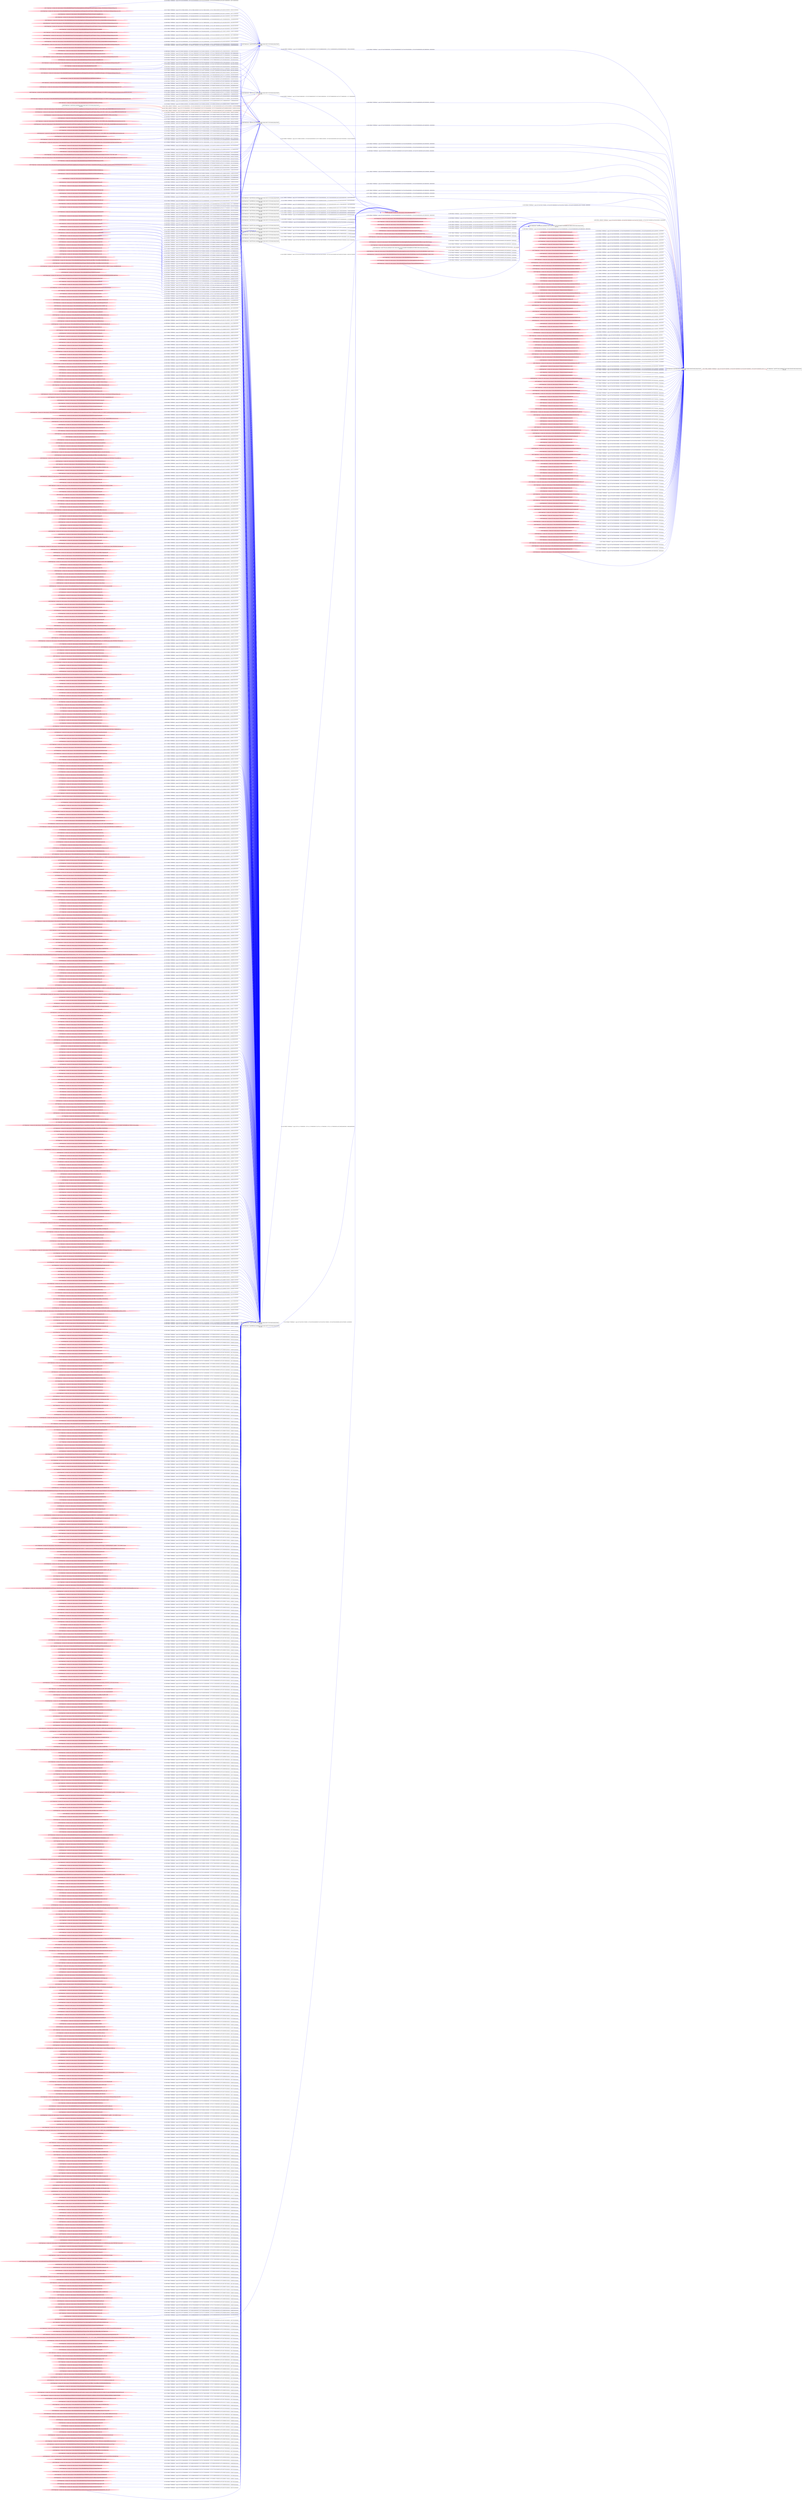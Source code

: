 digraph  {
rankdir=LR
"0"[color=black,label="id:0 HopCount: 0 pid:5648 proc_starttime:0 cmd: owner uid:null owner group id:null,\n null null", shape=box,style=solid];
"1"[color=black,label="id:1 HopCount: 1 pid:5572 proc_starttime:0 cmd: owner uid:null owner group id:null,\n null null", shape=box,style=solid];
"0" -> "1" [id=951,__obj="PROC_CREATE"color=red,label="id:951 PROC_CREATE **NORMAL**  seqs:[1557434795754000000, 1557434795754000000] T:[1557434795754000000, 1557434795754000000] relT:[0, 0]",style=solid];
"30"[color=pink,label="id:30 HopCount: -4 owner uid: owner group id: /Device/HarddiskVolume2/WINDOWS/FONTS/TIMESBI.TTF ", shape=oval,style=filled];
"422"[color=black,label="id:422 HopCount: -3 pid:32 proc_starttime:0 cmd: owner uid:S-1-5-18 owner group id:null,\n null null", shape=box,style=solid];
"30" -> "422" [id=952,__obj="READ"color=blue,label="id:952 READ **NORMAL**  seqs:[1557251704820000000, 1557251704820000000] T:[1557251704820000000, 1557251704820000000] relT:[183090934000000, 183090934000000]",style=solid];
"4"[color=pink,label="id:4 HopCount: -4 owner uid: owner group id: /Device/HarddiskVolume2/WINDOWS/SYSTEM32/loadperf.dll ", shape=oval,style=filled];
"4" -> "422" [id=953,__obj="READ"color=blue,label="id:953 READ **NORMAL**  seqs:[1557250906229000000, 1557251063109000000] T:[1557250906229000000, 1557251063109000000] relT:[183889525000000, 183732645000000]",style=solid];
"3"[color=pink,label="id:3 HopCount: -4 owner uid: owner group id: /Device/HarddiskVolume2/WINDOWS/SysWOW64/en-US/KERNELBASE.dll.mui ", shape=oval,style=filled];
"3" -> "422" [id=954,__obj="READ"color=blue,label="id:954 READ **NORMAL**  seqs:[1557251721789000000, 1557251721789000000] T:[1557251721789000000, 1557251721789000000] relT:[183073965000000, 183073965000000]",style=solid];
"5"[color=pink,label="id:5 HopCount: -4 owner uid: owner group id: /Device/HarddiskVolume2/WINDOWS/system32/DSREG.DLL ", shape=oval,style=filled];
"5" -> "422" [id=955,__obj="READ"color=blue,label="id:955 READ **NORMAL**  seqs:[1557250906156000000, 1557250906195000000] T:[1557250906156000000, 1557250906195000000] relT:[183889598000000, 183889559000000]",style=solid];
"6"[color=pink,label="id:6 HopCount: -4 owner uid: owner group id: /Device/HarddiskVolume2/Windows/System32/schedcli.dll ", shape=oval,style=filled];
"6" -> "422" [id=956,__obj="READ"color=blue,label="id:956 READ **NORMAL**  seqs:[1557250906184000000, 1557250906184000000] T:[1557250906184000000, 1557250906184000000] relT:[183889570000000, 183889570000000]",style=solid];
"10"[color=pink,label="id:10 HopCount: -4 owner uid: owner group id: /Device/HarddiskVolume2/Windows/System32/embeddedmodesvcapi.dll ", shape=oval,style=filled];
"10" -> "422" [id=957,__obj="READ"color=blue,label="id:957 READ **NORMAL**  seqs:[1557250906121000000, 1557250906136000000] T:[1557250906121000000, 1557250906136000000] relT:[183889633000000, 183889618000000]",style=solid];
"11"[color=pink,label="id:11 HopCount: -4 owner uid: owner group id: /Device/HarddiskVolume2/WINDOWS/SYSTEM32/WUAPIHOST.EXE ", shape=oval,style=filled];
"11" -> "422" [id=958,__obj="READ"color=blue,label="id:958 READ **NORMAL**  seqs:[1557251209498000000, 1557251997801000000] T:[1557251209498000000, 1557251997801000000] relT:[183586256000000, 182797953000000]",style=solid];
"13"[color=pink,label="id:13 HopCount: -4 owner uid: owner group id: /Device/HarddiskVolume2/Windows/System32/Wldap32.dll ", shape=oval,style=filled];
"13" -> "422" [id=959,__obj="READ"color=blue,label="id:959 READ **NORMAL**  seqs:[1557250906118000000, 1557250906225000000] T:[1557250906118000000, 1557250906225000000] relT:[183889636000000, 183889529000000]",style=solid];
"14"[color=pink,label="id:14 HopCount: -4 owner uid: owner group id: /Device/HarddiskVolume2/WINDOWS/system32/netfxperf.dll ", shape=oval,style=filled];
"14" -> "422" [id=960,__obj="READ"color=blue,label="id:960 READ **NORMAL**  seqs:[1557250906217000000, 1557250906217000000] T:[1557250906217000000, 1557250906217000000] relT:[183889537000000, 183889537000000]",style=solid];
"12"[color=pink,label="id:12 HopCount: -4 owner uid: owner group id: /Device/HarddiskVolume2/WINDOWS/WinSxS/amd64_microsoft.vc90.crt_1fc8b3b9a1e18e3b_9.0.30729.9317_none_08e0939fa840d57b/MSVCR90.dll ", shape=oval,style=filled];
"12" -> "422" [id=961,__obj="READ"color=blue,label="id:961 READ **NORMAL**  seqs:[1557250906210000000, 1557250906221000000] T:[1557250906210000000, 1557250906221000000] relT:[183889544000000, 183889533000000]",style=solid];
"15"[color=pink,label="id:15 HopCount: -4 owner uid: owner group id: /Device/HarddiskVolume2/WINDOWS/SysWOW64/ntshrui.dll ", shape=oval,style=filled];
"15" -> "422" [id=962,__obj="READ"color=blue,label="id:962 READ **NORMAL**  seqs:[1557251721854000000, 1557251721854000000] T:[1557251721854000000, 1557251721854000000] relT:[183073900000000, 183073900000000]",style=solid];
"16"[color=pink,label="id:16 HopCount: -4 owner uid: owner group id: /Device/HarddiskVolume2/WINDOWS/SysWOW64/StructuredQuery.dll ", shape=oval,style=filled];
"16" -> "422" [id=963,__obj="READ"color=blue,label="id:963 READ **NORMAL**  seqs:[1557251721854000000, 1557251721854000000] T:[1557251721854000000, 1557251721854000000] relT:[183073900000000, 183073900000000]",style=solid];
"17"[color=pink,label="id:17 HopCount: -4 owner uid: owner group id: /Device/HarddiskVolume2/WINDOWS/system32/lsm.dll ", shape=oval,style=filled];
"17" -> "422" [id=964,__obj="READ"color=blue,label="id:964 READ **NORMAL**  seqs:[1557250906125000000, 1557250906125000000] T:[1557250906125000000, 1557250906125000000] relT:[183889629000000, 183889629000000]",style=solid];
"19"[color=pink,label="id:19 HopCount: -4 owner uid: owner group id: /Device/HarddiskVolume2/WINDOWS/System32/ci.dll ", shape=oval,style=filled];
"19" -> "422" [id=965,__obj="READ"color=blue,label="id:965 READ **NORMAL**  seqs:[1557251704820000000, 1557251704833000000] T:[1557251704820000000, 1557251704820000000] relT:[183090934000000, 183090934000000]",style=solid];
"20"[color=pink,label="id:20 HopCount: -4 owner uid: owner group id: /Device/HarddiskVolume2/Program Files/Microsoft Office 15/root/Office15/mset7.dll ", shape=oval,style=filled];
"20" -> "422" [id=966,__obj="READ"color=blue,label="id:966 READ **NORMAL**  seqs:[1557253373982000000, 1557253373988000000] T:[1557253373982000000, 1557253373988000000] relT:[181421772000000, 181421766000000]",style=solid];
"18"[color=pink,label="id:18 HopCount: -4 owner uid: owner group id: /Device/HarddiskVolume2/Windows/System32/rasplap.dll ", shape=oval,style=filled];
"18" -> "422" [id=967,__obj="READ"color=blue,label="id:967 READ **NORMAL**  seqs:[1557250906128000000, 1557250906128000000] T:[1557250906128000000, 1557250906128000000] relT:[183889626000000, 183889626000000]",style=solid];
"21"[color=pink,label="id:21 HopCount: -4 owner uid: owner group id: /Device/HarddiskVolume2/Windows/System32/mfcm140u.dll ", shape=oval,style=filled];
"21" -> "422" [id=968,__obj="READ"color=blue,label="id:968 READ **NORMAL**  seqs:[1557253440972000000, 1557253440972000000] T:[1557253440972000000, 1557253440972000000] relT:[181354782000000, 181354782000000]",style=solid];
"22"[color=pink,label="id:22 HopCount: -4 owner uid: owner group id: /Device/HarddiskVolume2/WINDOWS/system32/ATL.DLL ", shape=oval,style=filled];
"22" -> "422" [id=969,__obj="READ"color=blue,label="id:969 READ **NORMAL**  seqs:[1557250906140000000, 1557250906218000000] T:[1557250906140000000, 1557250906218000000] relT:[183889614000000, 183889536000000]",style=solid];
"23"[color=pink,label="id:23 HopCount: -4 owner uid: owner group id: /Device/HarddiskVolume2/WINDOWS/SYSWOW64/ONDEMANDCONNROUTEHELPER.DLL ", shape=oval,style=filled];
"23" -> "422" [id=970,__obj="READ"color=blue,label="id:970 READ **NORMAL**  seqs:[1557251721852000000, 1557251721852000000] T:[1557251721852000000, 1557251721852000000] relT:[183073902000000, 183073902000000]",style=solid];
"25"[color=pink,label="id:25 HopCount: -4 owner uid: owner group id: /Device/HarddiskVolume2/Users/darpa/AppData/Local/Packages/microsoft.windows.cortana_cw5n1h2txyewy/AC/AppCache/YUBVYO62/37/86d9d260[1].js ", shape=oval,style=filled];
"25" -> "422" [id=971,__obj="READ"color=blue,label="id:971 READ **NORMAL**  seqs:[1557251704826000000, 1557251704826000000] T:[1557251704826000000, 1557251704826000000] relT:[183090928000000, 183090928000000]",style=solid];
"26"[color=pink,label="id:26 HopCount: -4 owner uid: owner group id: /Device/HarddiskVolume2/Windows/System32/OneCoreUAPCommonProxyStub.dll ", shape=oval,style=filled];
"26" -> "422" [id=972,__obj="READ"color=blue,label="id:972 READ **NORMAL**  seqs:[1557250906130000000, 1557251716017000000] T:[1557250906130000000, 1557251716017000000] relT:[183889624000000, 183079737000000]",style=solid];
"24"[color=pink,label="id:24 HopCount: -4 owner uid: owner group id: /Device/HarddiskVolume2/Windows/System32/Windows.UI.Immersive.dll ", shape=oval,style=filled];
"24" -> "422" [id=973,__obj="READ"color=blue,label="id:973 READ **NORMAL**  seqs:[1557250906129000000, 1557250906129000000] T:[1557250906129000000, 1557250906129000000] relT:[183889625000000, 183889625000000]",style=solid];
"27"[color=pink,label="id:27 HopCount: -4 owner uid: owner group id: /Device/HarddiskVolume2/Windows/System32/WSDMon.dll ", shape=oval,style=filled];
"27" -> "422" [id=974,__obj="READ"color=blue,label="id:974 READ **NORMAL**  seqs:[1557250906181000000, 1557250906181000000] T:[1557250906181000000, 1557250906181000000] relT:[183889573000000, 183889573000000]",style=solid];
"28"[color=pink,label="id:28 HopCount: -4 owner uid: owner group id: /Device/HarddiskVolume2/windows/system32/DSROLE.dll ", shape=oval,style=filled];
"28" -> "422" [id=975,__obj="READ"color=blue,label="id:975 READ **NORMAL**  seqs:[1557250906135000000, 1557250906224000000] T:[1557250906135000000, 1557250906224000000] relT:[183889619000000, 183889530000000]",style=solid];
"857"[color=pink,label="id:857 HopCount: -4 owner uid: owner group id: /Device/HarddiskVolume2/ProgramData/Microsoft/Windows/AppRepository/Packages/Microsoft.Windows.ContentDeliveryManager_10.0.16299.15_neutral_neutral_cw5n1h2txyewy/ActivationStore.dat.LOG1 ", shape=oval,style=filled];
"857" -> "422" [id=976,__obj="READ"color=blue,label="id:976 READ **NORMAL**  seqs:[1557251563493000000, 1557251712530000000] T:[1557251563493000000, 1557251712530000000] relT:[183232261000000, 183083224000000]",style=solid];
"949"[color=pink,label="id:949 HopCount: -4 owner uid: owner group id: /Device/HarddiskVolume2/WINDOWS/SYSWOW64/PROFAPI.DLL ", shape=oval,style=filled];
"949" -> "422" [id=977,__obj="READ"color=blue,label="id:977 READ **NORMAL**  seqs:[1557250906199000000, 1557251725425000000] T:[1557251725425000000, 1557251725425000000] relT:[183070329000000, 183070329000000]",style=solid];
"950"[color=pink,label="id:950 HopCount: -4 owner uid: owner group id: /Device/HarddiskVolume2/ProgramData/Microsoft/Windows Defender/Definition Updates/{817C5B93-5F73-409F-B157-CEB65C701B55}/mpengine.dll ", shape=oval,style=filled];
"950" -> "422" [id=978,__obj="READ"color=blue,label="id:978 READ **NORMAL**  seqs:[1557250906206000000, 1557250906206000000] T:[1557250906206000000, 1557250906206000000] relT:[183889548000000, 183889548000000]",style=solid];
"29"[color=pink,label="id:29 HopCount: -4 owner uid: owner group id: /Device/HarddiskVolume2/Windows/System32/wsnmp32.dll ", shape=oval,style=filled];
"29" -> "422" [id=979,__obj="READ"color=blue,label="id:979 READ **NORMAL**  seqs:[1557250906181000000, 1557250906181000000] T:[1557250906181000000, 1557250906181000000] relT:[183889573000000, 183889573000000]",style=solid];
"7"[color=pink,label="id:7 HopCount: -4 owner uid: owner group id: /Device/HarddiskVolume2/WINDOWS/system32/esentprf.dll ", shape=oval,style=filled];
"7" -> "422" [id=980,__obj="READ"color=blue,label="id:980 READ **NORMAL**  seqs:[1557250906217000000, 1557250906217000000] T:[1557250906217000000, 1557250906217000000] relT:[183889537000000, 183889537000000]",style=solid];
"8"[color=pink,label="id:8 HopCount: -4 owner uid: owner group id: /Device/HarddiskVolume2/Program Files/Microsoft Office 15/root/Office15/Wordcnv.dll ", shape=oval,style=filled];
"8" -> "422" [id=981,__obj="READ"color=blue,label="id:981 READ **NORMAL**  seqs:[1557253411402000000, 1557253411418000000] T:[1557253411402000000, 1557253411418000000] relT:[181384352000000, 181384336000000]",style=solid];
"9"[color=pink,label="id:9 HopCount: -4 owner uid: owner group id: /Device/HarddiskVolume2/Program Files/Microsoft Office 15/root/office15/PropertyModel.dll ", shape=oval,style=filled];
"9" -> "422" [id=982,__obj="READ"color=blue,label="id:982 READ **NORMAL**  seqs:[1557253398337000000, 1557253398480000000] T:[1557253398337000000, 1557253398480000000] relT:[181397417000000, 181397274000000]",style=solid];
"34"[color=pink,label="id:34 HopCount: -4 owner uid: owner group id: /Device/HarddiskVolume2/WINDOWS/System32/shsvcs.dll ", shape=oval,style=filled];
"34" -> "422" [id=983,__obj="READ"color=blue,label="id:983 READ **NORMAL**  seqs:[1557250906177000000, 1557250906177000000] T:[1557250906177000000, 1557250906177000000] relT:[183889577000000, 183889577000000]",style=solid];
"64"[color=pink,label="id:64 HopCount: -4 owner uid: owner group id: /Device/HarddiskVolume2/salt/bin/Lib/site-packages/cryptography/hazmat/bindings/_constant_time.pyd ", shape=oval,style=filled];
"64" -> "422" [id=984,__obj="READ"color=blue,label="id:984 READ **NORMAL**  seqs:[1557250906210000000, 1557250906210000000] T:[1557250906210000000, 1557250906210000000] relT:[183889544000000, 183889544000000]",style=solid];
"35"[color=pink,label="id:35 HopCount: -4 owner uid: owner group id: /Device/HarddiskVolume2/WINDOWS/SYSWOW64/SHCORE.DLL ", shape=oval,style=filled];
"35" -> "422" [id=985,__obj="READ"color=blue,label="id:985 READ **NORMAL**  seqs:[1557250906199000000, 1557251725424000000] T:[1557250906199000000, 1557251725424000000] relT:[183889555000000, 183070330000000]",style=solid];
"36"[color=pink,label="id:36 HopCount: -4 owner uid: owner group id: /Device/HarddiskVolume2/WINDOWS/system32/bfe.dll ", shape=oval,style=filled];
"36" -> "422" [id=986,__obj="READ"color=blue,label="id:986 READ **NORMAL**  seqs:[1557250906136000000, 1557250906136000000] T:[1557250906136000000, 1557250906136000000] relT:[183889618000000, 183889618000000]",style=solid];
"37"[color=pink,label="id:37 HopCount: -4 owner uid: owner group id: /Device/HarddiskVolume2/Windows/System32/wbem/repdrvfs.dll ", shape=oval,style=filled];
"37" -> "422" [id=987,__obj="READ"color=blue,label="id:987 READ **NORMAL**  seqs:[1557250906180000000, 1557250906180000000] T:[1557250906180000000, 1557250906180000000] relT:[183889574000000, 183889574000000]",style=solid];
"38"[color=pink,label="id:38 HopCount: -4 owner uid: owner group id: /Device/HarddiskVolume2/Windows/System32/wlidcredprov.dll ", shape=oval,style=filled];
"38" -> "422" [id=988,__obj="READ"color=blue,label="id:988 READ **NORMAL**  seqs:[1557250906128000000, 1557250906128000000] T:[1557250906128000000, 1557250906128000000] relT:[183889626000000, 183889626000000]",style=solid];
"39"[color=pink,label="id:39 HopCount: -4 owner uid: owner group id: /Device/HarddiskVolume2/WINDOWS/system32/ktmw32.dll ", shape=oval,style=filled];
"39" -> "422" [id=989,__obj="READ"color=blue,label="id:989 READ **NORMAL**  seqs:[1557250906210000000, 1557250906217000000] T:[1557250906210000000, 1557250906217000000] relT:[183889544000000, 183889537000000]",style=solid];
"40"[color=pink,label="id:40 HopCount: -4 owner uid: owner group id: /Device/HarddiskVolume2/WINDOWS/SYSWOW64/UXTHEME.DLL ", shape=oval,style=filled];
"40" -> "422" [id=990,__obj="READ"color=blue,label="id:990 READ **NORMAL**  seqs:[1557251721849000000, 1557251725426000000] T:[1557251725426000000, 1557251725426000000] relT:[183070328000000, 183070328000000]",style=solid];
"42"[color=pink,label="id:42 HopCount: -4 owner uid: owner group id: /Device/HarddiskVolume2/Windows/System32/conhost.exe ", shape=oval,style=filled];
"42" -> "422" [id=991,__obj="READ"color=blue,label="id:991 READ **NORMAL**  seqs:[1557250906212000000, 1557250906232000000] T:[1557250906212000000, 1557250906232000000] relT:[183889542000000, 183889522000000]",style=solid];
"44"[color=pink,label="id:44 HopCount: -4 owner uid: owner group id: /Device/HarddiskVolume2/Windows/System32/usermgrproxy.dll ", shape=oval,style=filled];
"44" -> "422" [id=992,__obj="READ"color=blue,label="id:992 READ **NORMAL**  seqs:[1557250906149000000, 1557250906149000000] T:[1557250906149000000, 1557250906149000000] relT:[183889605000000, 183889605000000]",style=solid];
"45"[color=pink,label="id:45 HopCount: -4 owner uid: owner group id: /Device/HarddiskVolume2/Program Files/Microsoft Office 15/root/office15/urlredir.dll ", shape=oval,style=filled];
"45" -> "422" [id=993,__obj="READ"color=blue,label="id:993 READ **NORMAL**  seqs:[1557253409841000000, 1557253409861000000] T:[1557253409841000000, 1557253409861000000] relT:[181385913000000, 181385893000000]",style=solid];
"43"[color=pink,label="id:43 HopCount: -4 owner uid: owner group id: /Device/HarddiskVolume2/Program Files/Microsoft Office 15/root/Office15/MSPUB.EXE ", shape=oval,style=filled];
"43" -> "422" [id=994,__obj="READ"color=blue,label="id:994 READ **NORMAL**  seqs:[1557253377751000000, 1557253377951000000] T:[1557253377751000000, 1557253377951000000] relT:[181418003000000, 181417803000000]",style=solid];
"46"[color=pink,label="id:46 HopCount: -4 owner uid: owner group id: /Device/HarddiskVolume2/Windows/ServiceProfiles ", shape=oval,style=filled];
"46" -> "422" [id=995,__obj="READ"color=blue,label="id:995 READ **NORMAL**  seqs:[1557251566837000000, 1557251566837000000] T:[1557251566837000000, 1557251566837000000] relT:[183228917000000, 183228917000000]",style=solid];
"41"[color=black,label="id:41 HopCount: -2 pid:844 proc_starttime:0 cmd: owner uid:S-1-5-21-231540947-922634896-4161786520-1004 owner group id:null,\n null null", shape=box,style=solid];
"41" -> "0" [id=996,__obj="PROC_CREATE"color=red,label="id:996 PROC_CREATE **NORMAL**  seqs:[1557434795373000000, 1557434795373000000] T:[1557434795373000000, 1557434795373000000] relT:[381000000, 381000000]",style=solid];
"48"[color=pink,label="id:48 HopCount: -4 owner uid: owner group id: /Device/HarddiskVolume2/Windows/System32/sscoreext.dll ", shape=oval,style=filled];
"48" -> "422" [id=997,__obj="READ"color=blue,label="id:997 READ **NORMAL**  seqs:[1557250906190000000, 1557250906190000000] T:[1557250906190000000, 1557250906190000000] relT:[183889564000000, 183889564000000]",style=solid];
"50"[color=pink,label="id:50 HopCount: -4 owner uid: owner group id: /Device/HarddiskVolume2/Windows/System32/wmidcom.dll ", shape=oval,style=filled];
"50" -> "422" [id=998,__obj="READ"color=blue,label="id:998 READ **NORMAL**  seqs:[1557250906190000000, 1557250906190000000] T:[1557250906190000000, 1557250906190000000] relT:[183889564000000, 183889564000000]",style=solid];
"51"[color=pink,label="id:51 HopCount: -4 owner uid: owner group id: /Device/HarddiskVolume2/Windows/System32/wuuhext.dll ", shape=oval,style=filled];
"51" -> "422" [id=999,__obj="READ"color=blue,label="id:999 READ **NORMAL**  seqs:[1557250906174000000, 1557250906174000000] T:[1557250906174000000, 1557250906174000000] relT:[183889580000000, 183889580000000]",style=solid];
"49"[color=pink,label="id:49 HopCount: -4 owner uid: owner group id: /Device/HarddiskVolume2/Windows/System32/diagperf.dll ", shape=oval,style=filled];
"49" -> "422" [id=1000,__obj="READ"color=blue,label="id:1000 READ **NORMAL**  seqs:[1557250906198000000, 1557250906198000000] T:[1557250906198000000, 1557250906198000000] relT:[183889556000000, 183889556000000]",style=solid];
"52"[color=pink,label="id:52 HopCount: -4 owner uid: owner group id: /Device/HarddiskVolume2/Windows/SysWOW64/DataExchange.dll ", shape=oval,style=filled];
"52" -> "422" [id=1001,__obj="READ"color=blue,label="id:1001 READ **NORMAL**  seqs:[1557251721853000000, 1557251721853000000] T:[1557251721853000000, 1557251721853000000] relT:[183073901000000, 183073901000000]",style=solid];
"47"[color=pink,label="id:47 HopCount: -2 owner uid: owner group id: /Device/HarddiskVolume2/Windows/System32/ws2_32.dll ", shape=oval,style=filled];
"47" -> "0" [id=1002,__obj="READ"color=blue,label="id:1002 READ **NORMAL**  seqs:[1557434795394000000, 1557434795394000000] T:[1557434795394000000, 1557434795394000000] relT:[360000000, 360000000]",style=solid];
"54"[color=pink,label="id:54 HopCount: -4 owner uid: owner group id: /Device/HarddiskVolume2/Windows/System32/twinapi.dll ", shape=oval,style=filled];
"54" -> "422" [id=1003,__obj="READ"color=blue,label="id:1003 READ **NORMAL**  seqs:[1557251704833000000, 1557251704833000000] T:[1557251704833000000, 1557251704833000000] relT:[183090921000000, 183090921000000]",style=solid];
"56"[color=pink,label="id:56 HopCount: -4 owner uid: owner group id: /Device/HarddiskVolume2/Users/admin/AppData/Local/Microsoft/OneDrive/19.012.0121.0011/ssleay32.dll ", shape=oval,style=filled];
"56" -> "422" [id=1004,__obj="READ"color=blue,label="id:1004 READ **NORMAL**  seqs:[1557251721851000000, 1557251721851000000] T:[1557251721851000000, 1557251721851000000] relT:[183073903000000, 183073903000000]",style=solid];
"57"[color=pink,label="id:57 HopCount: -4 owner uid: owner group id: /Device/HarddiskVolume2/WINDOWS/SYSTEM32/apphelp.dll ", shape=oval,style=filled];
"57" -> "422" [id=1005,__obj="READ"color=blue,label="id:1005 READ **NORMAL**  seqs:[1557250906114000000, 1557251726245000000] T:[1557250906114000000, 1557251726245000000] relT:[183889640000000, 183069509000000]",style=solid];
"55"[color=pink,label="id:55 HopCount: -4 owner uid: owner group id: /Device/HarddiskVolume2/WINDOWS/System32/Perfctrs.dll ", shape=oval,style=filled];
"55" -> "422" [id=1006,__obj="READ"color=blue,label="id:1006 READ **NORMAL**  seqs:[1557250906217000000, 1557250906230000000] T:[1557250906217000000, 1557250906230000000] relT:[183889537000000, 183889524000000]",style=solid];
"2"[color=pink,label="id:2 HopCount: -4 owner uid: owner group id: /Device/HarddiskVolume2/Windows/SysWOW64/en-US/ieframe.dll.mui ", shape=oval,style=filled];
"2" -> "422" [id=1007,__obj="READ"color=blue,label="id:1007 READ **NORMAL**  seqs:[1557251721790000000, 1557251721790000000] T:[1557251721790000000, 1557251721790000000] relT:[183073964000000, 183073964000000]",style=solid];
"53"[color=pink,label="id:53 HopCount: -2 owner uid: owner group id: /Windows/System32/shlwapi.dll ", shape=oval,style=filled];
"53" -> "0" [id=1008,__obj="READ"color=blue,label="id:1008 READ **NORMAL**  seqs:[1557434795440000000, 1557434795440000000] T:[1557434795440000000, 1557434795440000000] relT:[314000000, 314000000]",style=solid];
"812"[color=pink,label="id:812 HopCount: -4 owner uid: owner group id: /Device/HarddiskVolume2/WINDOWS/SYSWOW64/NCRYPT.DLL ", shape=oval,style=filled];
"812" -> "422" [id=1009,__obj="READ"color=blue,label="id:1009 READ **NORMAL**  seqs:[1557251721850000000, 1557251721850000000] T:[1557251721850000000, 1557251721850000000] relT:[183073904000000, 183073904000000]",style=solid];
"59"[color=pink,label="id:59 HopCount: -4 owner uid: owner group id: /Device/HarddiskVolume2/Windows/SysWOW64/FamilySafetyExt.dll ", shape=oval,style=filled];
"59" -> "422" [id=1010,__obj="READ"color=blue,label="id:1010 READ **NORMAL**  seqs:[1557251721853000000, 1557251721853000000] T:[1557251721853000000, 1557251721853000000] relT:[183073901000000, 183073901000000]",style=solid];
"60"[color=pink,label="id:60 HopCount: -4 owner uid: owner group id: /Device/HarddiskVolume2/Windows/System32/wshhyperv.dll ", shape=oval,style=filled];
"60" -> "422" [id=1011,__obj="READ"color=blue,label="id:1011 READ **NORMAL**  seqs:[1557250906124000000, 1557250906195000000] T:[1557250906124000000, 1557250906195000000] relT:[183889630000000, 183889559000000]",style=solid];
"62"[color=pink,label="id:62 HopCount: -4 owner uid: owner group id: /Device/HarddiskVolume2/Windows/System32/msprivs.dll ", shape=oval,style=filled];
"62" -> "422" [id=1012,__obj="READ"color=blue,label="id:1012 READ **NORMAL**  seqs:[1557250906117000000, 1557250906117000000] T:[1557250906117000000, 1557250906117000000] relT:[183889637000000, 183889637000000]",style=solid];
"61"[color=pink,label="id:61 HopCount: -4 owner uid: owner group id: /Device/HarddiskVolume2/Windows/System32/rasctrs.dll ", shape=oval,style=filled];
"61" -> "422" [id=1013,__obj="READ"color=blue,label="id:1013 READ **NORMAL**  seqs:[1557250906217000000, 1557250906217000000] T:[1557250906217000000, 1557250906217000000] relT:[183889537000000, 183889537000000]",style=solid];
"63"[color=pink,label="id:63 HopCount: -4 owner uid: owner group id: /Device/HarddiskVolume2/WINDOWS/GLOBALIZATION ", shape=oval,style=filled];
"63" -> "422" [id=1014,__obj="READ"color=blue,label="id:1014 READ **NORMAL**  seqs:[1557250899265000000, 1557253292886000000] T:[1557250899265000000, 1557253292885000000] relT:[183896489000000, 181502869000000]",style=solid];
"804"[color=pink,label="id:804 HopCount: -4 owner uid: owner group id: /Device/HarddiskVolume2/Windows/System32/shacct.dll ", shape=oval,style=filled];
"804" -> "422" [id=1015,__obj="READ"color=blue,label="id:1015 READ **NORMAL**  seqs:[1557250906130000000, 1557250906130000000] T:[1557250906130000000, 1557250906130000000] relT:[183889624000000, 183889624000000]",style=solid];
"66"[color=pink,label="id:66 HopCount: -4 owner uid: owner group id: /Device/HarddiskVolume2/salt/bin/Lib/site-packages/tornado/speedups.pyd ", shape=oval,style=filled];
"66" -> "422" [id=1016,__obj="READ"color=blue,label="id:1016 READ **NORMAL**  seqs:[1557250906209000000, 1557250906220000000] T:[1557250906209000000, 1557250906220000000] relT:[183889545000000, 183889534000000]",style=solid];
"67"[color=pink,label="id:67 HopCount: -4 owner uid: owner group id: /Device/HarddiskVolume2/WINDOWS/SYSTEM32/FONTGLYPHANIMATOR.DLL ", shape=oval,style=filled];
"67" -> "422" [id=1017,__obj="READ"color=blue,label="id:1017 READ **NORMAL**  seqs:[1557250906129000000, 1557250906129000000] T:[1557250906129000000, 1557250906129000000] relT:[183889625000000, 183889625000000]",style=solid];
"68"[color=pink,label="id:68 HopCount: -4 owner uid: owner group id: /Device/HarddiskVolume2/WINDOWS/system32/websocket.dll ", shape=oval,style=filled];
"68" -> "422" [id=1018,__obj="READ"color=blue,label="id:1018 READ **NORMAL**  seqs:[1557250906141000000, 1557250906141000000] T:[1557250906141000000, 1557250906141000000] relT:[183889613000000, 183889613000000]",style=solid];
"861"[color=pink,label="id:861 HopCount: -2 owner uid: owner group id: /Device/HarddiskVolume2/WINDOWS/SYSTEM32/AVRT.DLL ", shape=oval,style=filled];
"861" -> "422" [id=1019,__obj="READ"color=blue,label="id:1019 READ **NORMAL**  seqs:[1557250906132000000, 1557250906132000000] T:[1557250906132000000, 1557250906132000000] relT:[183889622000000, 183889622000000]",style=solid];
"69"[color=pink,label="id:69 HopCount: -4 owner uid: owner group id: /Device/HarddiskVolume2/Program Files/Microsoft Office 15/root/Office15/Rtmmvras.dll ", shape=oval,style=filled];
"69" -> "422" [id=1020,__obj="READ"color=blue,label="id:1020 READ **NORMAL**  seqs:[1557253400935000000, 1557253400935000000] T:[1557253400935000000, 1557253400935000000] relT:[181394819000000, 181394819000000]",style=solid];
"73"[color=pink,label="id:73 HopCount: -4 owner uid: owner group id: /Device/HarddiskVolume2/WINDOWS/FONTS ", shape=oval,style=filled];
"73" -> "422" [id=1021,__obj="READ"color=blue,label="id:1021 READ **NORMAL**  seqs:[1557251566836000000, 1557251566836000000] T:[1557251566836000000, 1557251566836000000] relT:[183228918000000, 183228918000000]",style=solid];
"70"[color=pink,label="id:70 HopCount: -4 owner uid: owner group id: /Device/HarddiskVolume2/salt/bin/Lib/site-packages/asn1crypto/_perf/_big_num_ctypes.pyc ", shape=oval,style=filled];
"70" -> "422" [id=1022,__obj="READ"color=blue,label="id:1022 READ **NORMAL**  seqs:[1557254458141000000, 1557254458141000000] T:[1557254458141000000, 1557254458141000000] relT:[180337613000000, 180337613000000]",style=solid];
"71"[color=pink,label="id:71 HopCount: -4 owner uid: owner group id: /Device/HarddiskVolume2/WINDOWS/SYSWOW64/WINDOWSCODECS.DLL ", shape=oval,style=filled];
"71" -> "422" [id=1023,__obj="READ"color=blue,label="id:1023 READ **NORMAL**  seqs:[1557251721854000000, 1557251721854000000] T:[1557251721854000000, 1557251721854000000] relT:[183073900000000, 183073900000000]",style=solid];
"74"[color=pink,label="id:74 HopCount: -4 owner uid: owner group id: /Device/HarddiskVolume2/ProgramData/Microsoft/Windows/AppRepository/Packages/Microsoft.Windows.ContentDeliveryManager_10.0.16299.15_neutral_neutral_cw5n1h2txyewy/S-1-5-21-231540947-922634896-4161786520-1004.pckgdep ", shape=oval,style=filled];
"74" -> "422" [id=1024,__obj="READ"color=blue,label="id:1024 READ **NORMAL**  seqs:[1557251715976000000, 1557251715976000000] T:[1557251715976000000, 1557251715976000000] relT:[183079778000000, 183079778000000]",style=solid];
"75"[color=pink,label="id:75 HopCount: -4 owner uid: owner group id: /Device/HarddiskVolume2/Program Files/Microsoft Office 15/root/Office15/MSOTH.DLL ", shape=oval,style=filled];
"75" -> "422" [id=1025,__obj="READ"color=blue,label="id:1025 READ **NORMAL**  seqs:[1557253337545000000, 1557253337545000000] T:[1557253337545000000, 1557253337545000000] relT:[181458209000000, 181458209000000]",style=solid];
"76"[color=pink,label="id:76 HopCount: -4 owner uid: owner group id: /Device/HarddiskVolume2/salt/bin/Lib/site-packages/zmq/backend/cython/_device.pyd ", shape=oval,style=filled];
"76" -> "422" [id=1026,__obj="READ"color=blue,label="id:1026 READ **NORMAL**  seqs:[1557250906209000000, 1557250906220000000] T:[1557250906209000000, 1557250906220000000] relT:[183889545000000, 183889534000000]",style=solid];
"77"[color=pink,label="id:77 HopCount: -4 owner uid: owner group id: /Device/HarddiskVolume2/WINDOWS/SYSTEM32/WOW64CPU.DLL ", shape=oval,style=filled];
"77" -> "422" [id=1027,__obj="READ"color=blue,label="id:1027 READ **NORMAL**  seqs:[1557250906199000000, 1557253086146000000] T:[1557251725421000000, 1557253086146000000] relT:[183070333000000, 181709608000000]",style=solid];
"78"[color=pink,label="id:78 HopCount: -4 owner uid: owner group id: /Device/HarddiskVolume2/Windows/System32/EtwRundown.dll ", shape=oval,style=filled];
"78" -> "422" [id=1028,__obj="READ"color=blue,label="id:1028 READ **NORMAL**  seqs:[1557250906196000000, 1557250906196000000] T:[1557250906196000000, 1557250906196000000] relT:[183889558000000, 183889558000000]",style=solid];
"79"[color=pink,label="id:79 HopCount: -4 owner uid: owner group id: /Device/HarddiskVolume2/salt/bin/Lib/site-packages/win32/win32event.pyd ", shape=oval,style=filled];
"79" -> "422" [id=1029,__obj="READ"color=blue,label="id:1029 READ **NORMAL**  seqs:[1557250906210000000, 1557250906210000000] T:[1557250906210000000, 1557250906210000000] relT:[183889544000000, 183889544000000]",style=solid];
"80"[color=pink,label="id:80 HopCount: -4 owner uid: owner group id: /Device/HarddiskVolume2/Windows/System32/rasman.dll ", shape=oval,style=filled];
"80" -> "422" [id=1030,__obj="READ"color=blue,label="id:1030 READ **NORMAL**  seqs:[1557250906217000000, 1557250906217000000] T:[1557250906217000000, 1557250906217000000] relT:[183889537000000, 183889537000000]",style=solid];
"81"[color=pink,label="id:81 HopCount: -4 owner uid: owner group id: /Device/HarddiskVolume2/WINDOWS/SYSTEM32/dbgcore.DLL ", shape=oval,style=filled];
"81" -> "422" [id=1031,__obj="READ"color=blue,label="id:1031 READ **NORMAL**  seqs:[1557250906194000000, 1557252141899000000] T:[1557251210239000000, 1557252141889000000] relT:[183585515000000, 182653865000000]",style=solid];
"82"[color=pink,label="id:82 HopCount: -4 owner uid: owner group id: /Device/HarddiskVolume2/Windows/servicing/Packages/Package_for_KB4057247~31bf3856ad364e35~amd64~~16299.96.1.3.mum ", shape=oval,style=filled];
"82" -> "422" [id=1032,__obj="READ"color=blue,label="id:1032 READ **NORMAL**  seqs:[1557252141894000000, 1557252141894000000] T:[1557252141894000000, 1557252141894000000] relT:[182653860000000, 182653860000000]",style=solid];
"83"[color=pink,label="id:83 HopCount: -4 owner uid: owner group id: /Device/HarddiskVolume2/Windows/System32/ProximityServicePal.dll ", shape=oval,style=filled];
"83" -> "422" [id=1033,__obj="READ"color=blue,label="id:1033 READ **NORMAL**  seqs:[1557250906177000000, 1557250906177000000] T:[1557250906177000000, 1557250906177000000] relT:[183889577000000, 183889577000000]",style=solid];
"84"[color=pink,label="id:84 HopCount: -4 owner uid: owner group id: /Device/HarddiskVolume2/Windows/System32/winsrv.dll ", shape=oval,style=filled];
"84" -> "422" [id=1034,__obj="READ"color=blue,label="id:1034 READ **NORMAL**  seqs:[1557250906112000000, 1557250906114000000] T:[1557250906112000000, 1557250906114000000] relT:[183889642000000, 183889640000000]",style=solid];
"85"[color=pink,label="id:85 HopCount: -4 owner uid: owner group id: /Device/HarddiskVolume2/WINDOWS/system32/cryptsvc.dll ", shape=oval,style=filled];
"85" -> "422" [id=1035,__obj="READ"color=blue,label="id:1035 READ **NORMAL**  seqs:[1557250906127000000, 1557250906127000000] T:[1557250906127000000, 1557250906127000000] relT:[183889627000000, 183889627000000]",style=solid];
"31"[color=pink,label="id:31 HopCount: -4 owner uid: owner group id: /Device/HarddiskVolume2/Windows/System32/ProximityCommon.dll ", shape=oval,style=filled];
"31" -> "422" [id=1036,__obj="READ"color=blue,label="id:1036 READ **NORMAL**  seqs:[1557250906177000000, 1557250906177000000] T:[1557250906177000000, 1557250906177000000] relT:[183889577000000, 183889577000000]",style=solid];
"32"[color=pink,label="id:32 HopCount: -4 owner uid: owner group id: /Device/HarddiskVolume2/Windows/SysWOW64/wintrust.dll ", shape=oval,style=filled];
"32" -> "422" [id=1037,__obj="READ"color=blue,label="id:1037 READ **NORMAL**  seqs:[1557251721848000000, 1557251721848000000] T:[1557251721848000000, 1557251721848000000] relT:[183073906000000, 183073906000000]",style=solid];
"33"[color=pink,label="id:33 HopCount: -4 owner uid: owner group id: /Device/HarddiskVolume2/Windows/System32/scecli.dll ", shape=oval,style=filled];
"33" -> "422" [id=1038,__obj="READ"color=blue,label="id:1038 READ **NORMAL**  seqs:[1557250906117000000, 1557250906117000000] T:[1557250906117000000, 1557250906117000000] relT:[183889637000000, 183889637000000]",style=solid];
"65"[color=pink,label="id:65 HopCount: -4 owner uid: owner group id: /Device/HarddiskVolume2/Program Files/Microsoft Office 15/root/Office15/LINKEDINPROVIDER.DLL ", shape=oval,style=filled];
"65" -> "422" [id=1039,__obj="READ"color=blue,label="id:1039 READ **NORMAL**  seqs:[1557253366779000000, 1557253366779000000] T:[1557253366779000000, 1557253366779000000] relT:[181428975000000, 181428975000000]",style=solid];
"86"[color=pink,label="id:86 HopCount: -4 owner uid: owner group id: /Device/HarddiskVolume2/Windows/System32/sxs.dll ", shape=oval,style=filled];
"86" -> "422" [id=1040,__obj="READ"color=blue,label="id:1040 READ **NORMAL**  seqs:[1557250906112000000, 1557250906221000000] T:[1557250906112000000, 1557250906221000000] relT:[183889642000000, 183889533000000]",style=solid];
"87"[color=pink,label="id:87 HopCount: -4 owner uid: owner group id: /Device/HarddiskVolume2/Windows/System32/propsys.dll ", shape=oval,style=filled];
"87" -> "422" [id=1041,__obj="READ"color=blue,label="id:1041 READ **NORMAL**  seqs:[1557250906127000000, 1557251719638000000] T:[1557250906127000000, 1557251719638000000] relT:[183889627000000, 183076116000000]",style=solid];
"88"[color=pink,label="id:88 HopCount: -4 owner uid: owner group id: /Device/HarddiskVolume2/salt/bin/python.exe ", shape=oval,style=filled];
"88" -> "422" [id=1042,__obj="READ"color=blue,label="id:1042 READ **NORMAL**  seqs:[1557250906209000000, 1557250906220000000] T:[1557250906209000000, 1557250906220000000] relT:[183889545000000, 183889534000000]",style=solid];
"72"[color=pink,label="id:72 HopCount: -4 owner uid: owner group id: /Device/HarddiskVolume2/WINDOWS/SYSWOW64/APPHELP.DLL ", shape=oval,style=filled];
"72" -> "422" [id=1043,__obj="READ"color=blue,label="id:1043 READ **NORMAL**  seqs:[1557251721854000000, 1557251721854000000] T:[1557251721854000000, 1557251721854000000] relT:[183073900000000, 183073900000000]",style=solid];
"89"[color=pink,label="id:89 HopCount: -4 owner uid: owner group id: /Device/HarddiskVolume2/Windows/SysWOW64/comdlg32.dll ", shape=oval,style=filled];
"89" -> "422" [id=1044,__obj="READ"color=blue,label="id:1044 READ **NORMAL**  seqs:[1557250906199000000, 1557250906199000000] T:[1557250906199000000, 1557250906199000000] relT:[183889555000000, 183889555000000]",style=solid];
"95"[color=pink,label="id:95 HopCount: -4 owner uid: owner group id: /Device/HarddiskVolume2/WINDOWS/SYSWOW64/DPAPI.DLL ", shape=oval,style=filled];
"95" -> "422" [id=1045,__obj="READ"color=blue,label="id:1045 READ **NORMAL**  seqs:[1557251721855000000, 1557251721855000000] T:[1557251721855000000, 1557251721855000000] relT:[183073899000000, 183073899000000]",style=solid];
"820"[color=pink,label="id:820 HopCount: -4 owner uid: owner group id: /Device/HarddiskVolume2/WINDOWS/system32/keyiso.dll ", shape=oval,style=filled];
"820" -> "422" [id=1046,__obj="READ"color=blue,label="id:1046 READ **NORMAL**  seqs:[1557250906117000000, 1557250906117000000] T:[1557250906117000000, 1557250906117000000] relT:[183889637000000, 183889637000000]",style=solid];
"123"[color=pink,label="id:123 HopCount: -4 owner uid: owner group id: /Device/HarddiskVolume2/Windows/System32/csrss.exe ", shape=oval,style=filled];
"123" -> "422" [id=1047,__obj="READ"color=blue,label="id:1047 READ **NORMAL**  seqs:[1557250906112000000, 1557250906114000000] T:[1557250906112000000, 1557250906114000000] relT:[183889642000000, 183889640000000]",style=solid];
"97"[color=pink,label="id:97 HopCount: -4 owner uid: owner group id: /Device/HarddiskVolume2/Windows/System32/dpapisrv.dll ", shape=oval,style=filled];
"97" -> "422" [id=1048,__obj="READ"color=blue,label="id:1048 READ **NORMAL**  seqs:[1557250906117000000, 1557250906117000000] T:[1557250906117000000, 1557250906117000000] relT:[183889637000000, 183889637000000]",style=solid];
"98"[color=pink,label="id:98 HopCount: -4 owner uid: owner group id: /Device/HarddiskVolume2/WINDOWS/System32/wcmsvc.dll ", shape=oval,style=filled];
"98" -> "422" [id=1049,__obj="READ"color=blue,label="id:1049 READ **NORMAL**  seqs:[1557250906171000000, 1557250906171000000] T:[1557250906171000000, 1557250906171000000] relT:[183889583000000, 183889583000000]",style=solid];
"96"[color=pink,label="id:96 HopCount: -4 owner uid: owner group id: /Device/HarddiskVolume2/Windows/System32/pnpts.dll ", shape=oval,style=filled];
"96" -> "422" [id=1050,__obj="READ"color=blue,label="id:1050 READ **NORMAL**  seqs:[1557250906198000000, 1557250906198000000] T:[1557250906198000000, 1557250906198000000] relT:[183889556000000, 183889556000000]",style=solid];
"101"[color=pink,label="id:101 HopCount: -4 owner uid: owner group id: /Device/HarddiskVolume2/WINDOWS/SYSWOW64/TQUERY.DLL ", shape=oval,style=filled];
"101" -> "422" [id=1051,__obj="READ"color=blue,label="id:1051 READ **NORMAL**  seqs:[1557251721854000000, 1557251721854000000] T:[1557251721854000000, 1557251721854000000] relT:[183073900000000, 183073900000000]",style=solid];
"103"[color=pink,label="id:103 HopCount: -4 owner uid: owner group id: /Device/HarddiskVolume2/Users/admin/AppData/Local/Microsoft/OneDrive/Update/update.xml ", shape=oval,style=filled];
"103" -> "422" [id=1052,__obj="READ"color=blue,label="id:1052 READ **NORMAL**  seqs:[1557251721790000000, 1557251721790000000] T:[1557251721790000000, 1557251721790000000] relT:[183073964000000, 183073964000000]",style=solid];
"100"[color=pink,label="id:100 HopCount: -4 owner uid: owner group id: /Device/HarddiskVolume2/Windows/System32/Windows.ApplicationModel.Background.TimeBroker.dll ", shape=oval,style=filled];
"100" -> "422" [id=1053,__obj="READ"color=blue,label="id:1053 READ **NORMAL**  seqs:[1557251704821000000, 1557251704834000000] T:[1557251704821000000, 1557251704834000000] relT:[183090933000000, 183090920000000]",style=solid];
"99"[color=pink,label="id:99 HopCount: -4 owner uid: owner group id: /Device/HarddiskVolume2/Windows/System32/WPTaskScheduler.dll ", shape=oval,style=filled];
"99" -> "422" [id=1054,__obj="READ"color=blue,label="id:1054 READ **NORMAL**  seqs:[1557250906145000000, 1557250906145000000] T:[1557250906145000000, 1557250906145000000] relT:[183889609000000, 183889609000000]",style=solid];
"106"[color=pink,label="id:106 HopCount: -4 owner uid: owner group id: /Device/HarddiskVolume2/Windows/System32/win32spl.dll ", shape=oval,style=filled];
"106" -> "422" [id=1055,__obj="READ"color=blue,label="id:1055 READ **NORMAL**  seqs:[1557250906181000000, 1557250906181000000] T:[1557250906181000000, 1557250906181000000] relT:[183889573000000, 183889573000000]",style=solid];
"102"[color=pink,label="id:102 HopCount: -4 owner uid: owner group id: /Device/HarddiskVolume2/Users/darpa/AppData/Local/Packages/microsoft.windows.cortana_cw5n1h2txyewy/AC/AppCache/YUBVYO62/37/541be0d7[1].js ", shape=oval,style=filled];
"102" -> "422" [id=1056,__obj="READ"color=blue,label="id:1056 READ **NORMAL**  seqs:[1557251704823000000, 1557251704826000000] T:[1557251704823000000, 1557251704823000000] relT:[183090931000000, 183090931000000]",style=solid];
"104"[color=pink,label="id:104 HopCount: -4 owner uid: owner group id: /Device/HarddiskVolume2/Windows/System32/perftrack.dll ", shape=oval,style=filled];
"104" -> "422" [id=1057,__obj="READ"color=blue,label="id:1057 READ **NORMAL**  seqs:[1557250906214000000, 1557250906214000000] T:[1557250906214000000, 1557250906214000000] relT:[183889540000000, 183889540000000]",style=solid];
"105"[color=pink,label="id:105 HopCount: -4 owner uid: owner group id: /Device/HarddiskVolume2/Program Files/Microsoft Office 15/root/Office15/OCHelper.dll ", shape=oval,style=filled];
"105" -> "422" [id=1058,__obj="READ"color=blue,label="id:1058 READ **NORMAL**  seqs:[1557253304858000000, 1557253304858000000] T:[1557253304858000000, 1557253304858000000] relT:[181490896000000, 181490896000000]",style=solid];
"107"[color=pink,label="id:107 HopCount: -4 owner uid: owner group id: /Device/HarddiskVolume2/Windows/SystemApps/Microsoft.Windows.HolographicFirstRun_cw5n1h2txyewy/resources.pri ", shape=oval,style=filled];
"107" -> "422" [id=1059,__obj="READ"color=blue,label="id:1059 READ **NORMAL**  seqs:[1557251706663000000, 1557251706994000000] T:[1557251706663000000, 1557251706994000000] relT:[183089091000000, 183088760000000]",style=solid];
"108"[color=pink,label="id:108 HopCount: -4 owner uid: owner group id: /Device/HarddiskVolume2/Windows/System32/Windows.Energy.dll ", shape=oval,style=filled];
"108" -> "422" [id=1060,__obj="READ"color=blue,label="id:1060 READ **NORMAL**  seqs:[1557250906129000000, 1557250906129000000] T:[1557250906129000000, 1557250906129000000] relT:[183889625000000, 183889625000000]",style=solid];
"865"[color=pink,label="id:865 HopCount: -2 owner uid: owner group id: /Device/HarddiskVolume2/WINDOWS/system32/rpcss.dll ", shape=oval,style=filled];
"865" -> "422" [id=1061,__obj="READ"color=blue,label="id:1061 READ **NORMAL**  seqs:[1557250906122000000, 1557253082979000000] T:[1557250906122000000, 1557253082979000000] relT:[183889632000000, 181712775000000]",style=solid];
"109"[color=pink,label="id:109 HopCount: -4 owner uid: owner group id: /Device/HarddiskVolume2/Program Files (x86)/Common Files/Microsoft Shared/GRPHFLT/GIFIMP32.FLT ", shape=oval,style=filled];
"109" -> "422" [id=1062,__obj="READ"color=blue,label="id:1062 READ **NORMAL**  seqs:[1557253423967000000, 1557253423967000000] T:[1557253423967000000, 1557253423967000000] relT:[181371787000000, 181371787000000]",style=solid];
"111"[color=pink,label="id:111 HopCount: -4 owner uid: owner group id: /Device/HarddiskVolume2/Windows/System32/crypttpmeksvc.dll ", shape=oval,style=filled];
"111" -> "422" [id=1063,__obj="READ"color=blue,label="id:1063 READ **NORMAL**  seqs:[1557250906127000000, 1557250906127000000] T:[1557250906127000000, 1557250906127000000] relT:[183889627000000, 183889627000000]",style=solid];
"112"[color=pink,label="id:112 HopCount: -4 owner uid: owner group id: /Device/HarddiskVolume2/WINDOWS/System32/SessEnv.dll ", shape=oval,style=filled];
"112" -> "422" [id=1064,__obj="READ"color=blue,label="id:1064 READ **NORMAL**  seqs:[1557250906162000000, 1557250906162000000] T:[1557250906162000000, 1557250906162000000] relT:[183889592000000, 183889592000000]",style=solid];
"113"[color=pink,label="id:113 HopCount: -4 owner uid: owner group id: /Device/HarddiskVolume2/Users/admin/AppData/Local/Packages/Microsoft.Windows.Cortana_cw5n1h2txyewy/LocalState/ConstraintIndex/Input_{f23551f6-5213-465d-8bfb-7a69051177f5}/AppsGlobals.txt ", shape=oval,style=filled];
"113" -> "422" [id=1065,__obj="READ"color=blue,label="id:1065 READ **NORMAL**  seqs:[1557251706995000000, 1557251706995000000] T:[1557251706995000000, 1557251706995000000] relT:[183088759000000, 183088759000000]",style=solid];
"110"[color=pink,label="id:110 HopCount: -4 owner uid: owner group id: /Device/HarddiskVolume2/Program Files (x86)/Common Files/System/ado/msado15.dll ", shape=oval,style=filled];
"110" -> "422" [id=1066,__obj="READ"color=blue,label="id:1066 READ **NORMAL**  seqs:[1557253446741000000, 1557253447331000000] T:[1557253446741000000, 1557253447331000000] relT:[181349013000000, 181348423000000]",style=solid];
"114"[color=pink,label="id:114 HopCount: -4 owner uid: owner group id: /Device/HarddiskVolume2/salt/bin/Lib/site-packages/win32/win32security.pyd ", shape=oval,style=filled];
"114" -> "422" [id=1067,__obj="READ"color=blue,label="id:1067 READ **NORMAL**  seqs:[1557250906210000000, 1557250906220000000] T:[1557250906210000000, 1557250906220000000] relT:[183889544000000, 183889534000000]",style=solid];
"116"[color=pink,label="id:116 HopCount: -4 owner uid: owner group id: /Device/HarddiskVolume2/WINDOWS/system32/srvsvc.dll ", shape=oval,style=filled];
"116" -> "422" [id=1068,__obj="READ"color=blue,label="id:1068 READ **NORMAL**  seqs:[1557250906190000000, 1557250906190000000] T:[1557250906190000000, 1557250906190000000] relT:[183889564000000, 183889564000000]",style=solid];
"118"[color=pink,label="id:118 HopCount: -4 owner uid: owner group id: /Device/HarddiskVolume2/USERS/ADMIN/APPDATA/LOCAL/MICROSOFT/ONEDRIVE/17.3.6816.0313/QT5CORE.DLL ", shape=oval,style=filled];
"118" -> "422" [id=1069,__obj="READ"color=blue,label="id:1069 READ **NORMAL**  seqs:[1557251721811000000, 1557251721811000000] T:[1557251721811000000, 1557251721811000000] relT:[183073943000000, 183073943000000]",style=solid];
"119"[color=pink,label="id:119 HopCount: -4 owner uid: owner group id: /Device/HarddiskVolume2/Program Files/Microsoft Office 15/ClientX64/AppVOrchestration.dll ", shape=oval,style=filled];
"119" -> "422" [id=1070,__obj="READ"color=blue,label="id:1070 READ **NORMAL**  seqs:[1557250906193000000, 1557250906193000000] T:[1557250906193000000, 1557250906193000000] relT:[183889561000000, 183889561000000]",style=solid];
"115"[color=pink,label="id:115 HopCount: -4 owner uid: owner group id: /Device/HarddiskVolume2/Windows/System32/DevDispItemProvider.dll ", shape=oval,style=filled];
"115" -> "422" [id=1071,__obj="READ"color=blue,label="id:1071 READ **NORMAL**  seqs:[1557250906129000000, 1557250906129000000] T:[1557250906129000000, 1557250906129000000] relT:[183889625000000, 183889625000000]",style=solid];
"90"[color=pink,label="id:90 HopCount: -4 owner uid: owner group id: /Device/HarddiskVolume2/WINDOWS/system32/wbem/wmisvc.dll ", shape=oval,style=filled];
"90" -> "422" [id=1072,__obj="READ"color=blue,label="id:1072 READ **NORMAL**  seqs:[1557250906180000000, 1557250906180000000] T:[1557250906180000000, 1557250906180000000] relT:[183889574000000, 183889574000000]",style=solid];
"117"[color=pink,label="id:117 HopCount: -4 owner uid: owner group id: /Device/HarddiskVolume2/WINDOWS/SYSWOW64/CRYPT32.DLL ", shape=oval,style=filled];
"117" -> "422" [id=1073,__obj="READ"color=blue,label="id:1073 READ **NORMAL**  seqs:[1557251721847000000, 1557251725425000000] T:[1557251721847000000, 1557251725425000000] relT:[183073907000000, 183070329000000]",style=solid];
"120"[color=pink,label="id:120 HopCount: -4 owner uid: owner group id: /Device/HarddiskVolume2/Windows/System32/Windows.UI.dll ", shape=oval,style=filled];
"120" -> "422" [id=1074,__obj="READ"color=blue,label="id:1074 READ **NORMAL**  seqs:[1557250906129000000, 1557250906129000000] T:[1557250906129000000, 1557250906129000000] relT:[183889625000000, 183889625000000]",style=solid];
"121"[color=pink,label="id:121 HopCount: -4 owner uid: owner group id: /Device/HarddiskVolume2/Windows/System32/usbmon.dll ", shape=oval,style=filled];
"121" -> "422" [id=1075,__obj="READ"color=blue,label="id:1075 READ **NORMAL**  seqs:[1557250906181000000, 1557250906181000000] T:[1557250906181000000, 1557250906181000000] relT:[183889573000000, 183889573000000]",style=solid];
"122"[color=pink,label="id:122 HopCount: -4 owner uid: owner group id: /Device/HarddiskVolume2/Windows/SystemApps/Microsoft.MicrosoftEdge_8wekyb3d8bbwe/pris/resources.en-US.pri ", shape=oval,style=filled];
"122" -> "422" [id=1076,__obj="READ"color=blue,label="id:1076 READ **NORMAL**  seqs:[1557251706662000000, 1557251706662000000] T:[1557251706662000000, 1557251706662000000] relT:[183089092000000, 183089092000000]",style=solid];
"128"[color=pink,label="id:128 HopCount: -4 owner uid: owner group id: /Device/HarddiskVolume2/WINDOWS/SYSWOW64/BCRYPTPRIMITIVES.DLL ", shape=oval,style=filled];
"128" -> "422" [id=1077,__obj="READ"color=blue,label="id:1077 READ **NORMAL**  seqs:[1557250906199000000, 1557253086148000000] T:[1557251725422000000, 1557253086148000000] relT:[183070332000000, 181709606000000]",style=solid];
"129"[color=pink,label="id:129 HopCount: -4 owner uid: owner group id: /Device/HarddiskVolume2/WINDOWS/SYSTEM32/PKU2U.DLL ", shape=oval,style=filled];
"129" -> "422" [id=1078,__obj="READ"color=blue,label="id:1078 READ **NORMAL**  seqs:[1557250906117000000, 1557250906117000000] T:[1557250906117000000, 1557250906117000000] relT:[183889637000000, 183889637000000]",style=solid];
"130"[color=pink,label="id:130 HopCount: -4 owner uid: owner group id: /Device/HarddiskVolume2/Windows/System32/OneCoreCommonProxyStub.dll ", shape=oval,style=filled];
"130" -> "422" [id=1079,__obj="READ"color=blue,label="id:1079 READ **NORMAL**  seqs:[1557250906168000000, 1557251719638000000] T:[1557250906168000000, 1557251719638000000] relT:[183889586000000, 183076116000000]",style=solid];
"131"[color=pink,label="id:131 HopCount: -4 owner uid: owner group id: /Device/HarddiskVolume2/Windows/System32/smartscreen.exe ", shape=oval,style=filled];
"131" -> "422" [id=1080,__obj="READ"color=blue,label="id:1080 READ **NORMAL**  seqs:[1557252597917000000, 1557252597917000000] T:[1557252597917000000, 1557252597917000000] relT:[182197837000000, 182197837000000]",style=solid];
"157"[color=pink,label="id:157 HopCount: -4 owner uid: owner group id: /Device/HarddiskVolume2/Program Files/Microsoft Office 15/root/Office15/MSOSB.DLL ", shape=oval,style=filled];
"157" -> "422" [id=1081,__obj="READ"color=blue,label="id:1081 READ **NORMAL**  seqs:[1557253338684000000, 1557253338684000000] T:[1557253338684000000, 1557253338684000000] relT:[181457070000000, 181457070000000]",style=solid];
"135"[color=pink,label="id:135 HopCount: -4 owner uid: owner group id: /Device/HarddiskVolume2/Windows/System32/msasn1.dll ", shape=oval,style=filled];
"135" -> "422" [id=1082,__obj="READ"color=blue,label="id:1082 READ **NORMAL**  seqs:[1557250906115000000, 1557252597918000000] T:[1557250906115000000, 1557252597918000000] relT:[183889639000000, 182197836000000]",style=solid];
"132"[color=pink,label="id:132 HopCount: -4 owner uid: owner group id: /Device/HarddiskVolume2/Windows/System32/DAFWSD.dll ", shape=oval,style=filled];
"132" -> "422" [id=1083,__obj="READ"color=blue,label="id:1083 READ **NORMAL**  seqs:[1557250906191000000, 1557250906191000000] T:[1557250906191000000, 1557250906191000000] relT:[183889563000000, 183889563000000]",style=solid];
"136"[color=pink,label="id:136 HopCount: -4 owner uid: owner group id: /Device/HarddiskVolume2/Program Files/Microsoft Office 15/root/office15/OMML2MML.XSL ", shape=oval,style=filled];
"136" -> "422" [id=1084,__obj="READ"color=blue,label="id:1084 READ **NORMAL**  seqs:[1557253387920000000, 1557253387920000000] T:[1557253387920000000, 1557253387920000000] relT:[181407834000000, 181407834000000]",style=solid];
"133"[color=pink,label="id:133 HopCount: -4 owner uid: owner group id: /Device/HarddiskVolume2/WINDOWS/SYSTEMAPPS/MICROSOFT.WINDOWS.CORTANA_CW5N1H2TXYEWY/ASSETS/HCWHITE_CORTANA_TRAYSEARCHBOX_GLYPH_100.PNG ", shape=oval,style=filled];
"133" -> "422" [id=1085,__obj="READ"color=blue,label="id:1085 READ **NORMAL**  seqs:[1557251704817000000, 1557251704817000000] T:[1557251704817000000, 1557251704817000000] relT:[183090937000000, 183090937000000]",style=solid];
"134"[color=pink,label="id:134 HopCount: -4 owner uid: owner group id: /Device/HarddiskVolume2/Windows/System32/EventAggregation.dll ", shape=oval,style=filled];
"134" -> "422" [id=1086,__obj="READ"color=blue,label="id:1086 READ **NORMAL**  seqs:[1557250906116000000, 1557250906145000000] T:[1557250906116000000, 1557250906145000000] relT:[183889638000000, 183889609000000]",style=solid];
"137"[color=pink,label="id:137 HopCount: -4 owner uid: owner group id: /Device/HarddiskVolume2/Windows/System32/windowsperformancerecordercontrol.dll ", shape=oval,style=filled];
"137" -> "422" [id=1087,__obj="READ"color=blue,label="id:1087 READ **NORMAL**  seqs:[1557250906194000000, 1557250906194000000] T:[1557250906194000000, 1557250906194000000] relT:[183889560000000, 183889560000000]",style=solid];
"138"[color=pink,label="id:138 HopCount: -4 owner uid: owner group id: /Device/HarddiskVolume2/Program Files/Microsoft Office 15/ClientX64/MSVCR100.dll ", shape=oval,style=filled];
"138" -> "422" [id=1088,__obj="READ"color=blue,label="id:1088 READ **NORMAL**  seqs:[1557250906193000000, 1557250906193000000] T:[1557250906193000000, 1557250906193000000] relT:[183889561000000, 183889561000000]",style=solid];
"139"[color=pink,label="id:139 HopCount: -4 owner uid: owner group id: /Device/HarddiskVolume2/Windows/System32/SyncInfrastructure.dll ", shape=oval,style=filled];
"139" -> "422" [id=1089,__obj="READ"color=blue,label="id:1089 READ **NORMAL**  seqs:[1557251714223000000, 1557251714223000000] T:[1557251714223000000, 1557251714223000000] relT:[183081531000000, 183081531000000]",style=solid];
"140"[color=pink,label="id:140 HopCount: -4 owner uid: owner group id: /Device/HarddiskVolume2/Program Files (x86)/Common Files/system/ole db/oledb32.dll ", shape=oval,style=filled];
"140" -> "422" [id=1090,__obj="READ"color=blue,label="id:1090 READ **NORMAL**  seqs:[1557253472839000000, 1557253473621000000] T:[1557253472839000000, 1557253473621000000] relT:[181322915000000, 181322133000000]",style=solid];
"141"[color=pink,label="id:141 HopCount: -4 owner uid: owner group id: /Device/HarddiskVolume2/Windows/System32/bi.dll ", shape=oval,style=filled];
"141" -> "422" [id=1091,__obj="READ"color=blue,label="id:1091 READ **NORMAL**  seqs:[1557250906121000000, 1557250906179000000] T:[1557250906121000000, 1557250906179000000] relT:[183889633000000, 183889575000000]",style=solid];
"142"[color=pink,label="id:142 HopCount: -4 owner uid: owner group id: /Device/HarddiskVolume2/WINDOWS/system32/WinMetadata/Windows.Security.winmd ", shape=oval,style=filled];
"142" -> "422" [id=1092,__obj="READ"color=blue,label="id:1092 READ **NORMAL**  seqs:[1557251704821000000, 1557251704821000000] T:[1557251704821000000, 1557251704821000000] relT:[183090933000000, 183090933000000]",style=solid];
"144"[color=pink,label="id:144 HopCount: -4 owner uid: owner group id: /Device/HarddiskVolume2/WINDOWS/system32/snmpapi.dll ", shape=oval,style=filled];
"144" -> "422" [id=1093,__obj="READ"color=blue,label="id:1093 READ **NORMAL**  seqs:[1557250906182000000, 1557250906182000000] T:[1557250906182000000, 1557250906182000000] relT:[183889572000000, 183889572000000]",style=solid];
"145"[color=pink,label="id:145 HopCount: -4 owner uid: owner group id: /Device/HarddiskVolume2/Windows/System32/fdWSD.dll ", shape=oval,style=filled];
"145" -> "422" [id=1094,__obj="READ"color=blue,label="id:1094 READ **NORMAL**  seqs:[1557250906168000000, 1557250906168000000] T:[1557250906168000000, 1557250906168000000] relT:[183889586000000, 183889586000000]",style=solid];
"347"[color=pink,label="id:347 HopCount: -4 owner uid: owner group id: /Device/HarddiskVolume2/Windows/System32/sspicli.dll ", shape=oval,style=filled];
"347" -> "422" [id=1095,__obj="READ"color=blue,label="id:1095 READ **NORMAL**  seqs:[1557250906113000000, 1557253082980000000] T:[1557253082980000000, 1557253082980000000] relT:[181712774000000, 181712774000000]",style=solid];
"146"[color=pink,label="id:146 HopCount: -4 owner uid: owner group id: /Device/HarddiskVolume2/WINDOWS/Logs/CBS ", shape=oval,style=filled];
"146" -> "422" [id=1096,__obj="READ"color=blue,label="id:1096 READ **NORMAL**  seqs:[1557252141744000000, 1557252141744000000] T:[1557252141744000000, 1557252141744000000] relT:[182654010000000, 182654010000000]",style=solid];
"147"[color=pink,label="id:147 HopCount: -4 owner uid: owner group id: /Device/HarddiskVolume2/Windows/System32/dwmredir.dll ", shape=oval,style=filled];
"147" -> "422" [id=1097,__obj="READ"color=blue,label="id:1097 READ **NORMAL**  seqs:[1557250906132000000, 1557250906132000000] T:[1557250906132000000, 1557250906132000000] relT:[183889622000000, 183889622000000]",style=solid];
"149"[color=pink,label="id:149 HopCount: -4 owner uid: owner group id: /Device/HarddiskVolume2/Windows/System32/LogonUI.exe ", shape=oval,style=filled];
"149" -> "422" [id=1098,__obj="READ"color=blue,label="id:1098 READ **NORMAL**  seqs:[1557250906128000000, 1557250906128000000] T:[1557250906128000000, 1557250906128000000] relT:[183889626000000, 183889626000000]",style=solid];
"150"[color=pink,label="id:150 HopCount: -4 owner uid: owner group id: /Device/HarddiskVolume2/salt/bin/DLLs/unicodedata.pyd ", shape=oval,style=filled];
"150" -> "422" [id=1099,__obj="READ"color=blue,label="id:1099 READ **NORMAL**  seqs:[1557250906210000000, 1557250906220000000] T:[1557250906210000000, 1557250906220000000] relT:[183889544000000, 183889534000000]",style=solid];
"148"[color=pink,label="id:148 HopCount: -4 owner uid: owner group id: /Device/HarddiskVolume2/Windows/SysWOW64/dbgcore.dll ", shape=oval,style=filled];
"148" -> "422" [id=1100,__obj="READ"color=blue,label="id:1100 READ **NORMAL**  seqs:[1557251721851000000, 1557251721851000000] T:[1557251721851000000, 1557251721851000000] relT:[183073903000000, 183073903000000]",style=solid];
"124"[color=pink,label="id:124 HopCount: -4 owner uid: owner group id: /Device/HarddiskVolume2/salt/bin/Lib/site-packages/cryptography/hazmat/primitives/asymmetric/utils.pyc ", shape=oval,style=filled];
"124" -> "422" [id=1101,__obj="READ"color=blue,label="id:1101 READ **NORMAL**  seqs:[1557254458143000000, 1557254458143000000] T:[1557254458143000000, 1557254458143000000] relT:[180337611000000, 180337611000000]",style=solid];
"151"[color=pink,label="id:151 HopCount: -4 owner uid: owner group id: /Device/HarddiskVolume2/Windows/System32/d2d1.dll ", shape=oval,style=filled];
"151" -> "422" [id=1102,__obj="READ"color=blue,label="id:1102 READ **NORMAL**  seqs:[1557250906130000000, 1557250906132000000] T:[1557250906130000000, 1557250906132000000] relT:[183889624000000, 183889622000000]",style=solid];
"870"[color=pink,label="id:870 HopCount: -2 owner uid: owner group id: /Device/HarddiskVolume2/Windows/System32/wintrust.dll ", shape=oval,style=filled];
"870" -> "422" [id=1103,__obj="READ"color=blue,label="id:1103 READ **NORMAL**  seqs:[1557250906119000000, 1557252597918000000] T:[1557251210240000000, 1557252597911000000] relT:[183585514000000, 182197843000000]",style=solid];
"152"[color=pink,label="id:152 HopCount: -4 owner uid: owner group id: /Device/HarddiskVolume2/Windows/System32/dwmcore.dll ", shape=oval,style=filled];
"152" -> "422" [id=1104,__obj="READ"color=blue,label="id:1104 READ **NORMAL**  seqs:[1557250906132000000, 1557250906132000000] T:[1557250906132000000, 1557250906132000000] relT:[183889622000000, 183889622000000]",style=solid];
"91"[color=pink,label="id:91 HopCount: -4 owner uid: owner group id: /Device/HarddiskVolume2/Windows/System32/IDStore.dll ", shape=oval,style=filled];
"91" -> "422" [id=1105,__obj="READ"color=blue,label="id:1105 READ **NORMAL**  seqs:[1557250906129000000, 1557250906414000000] T:[1557250906412000000, 1557250906412000000] relT:[183889342000000, 183889342000000]",style=solid];
"93"[color=pink,label="id:93 HopCount: -4 owner uid: owner group id: /Device/HarddiskVolume2/Program Files/Microsoft Office 15/root/office15/onbttnielinkednotes.dll ", shape=oval,style=filled];
"93" -> "422" [id=1106,__obj="READ"color=blue,label="id:1106 READ **NORMAL**  seqs:[1557253344570000000, 1557253344735000000] T:[1557253344570000000, 1557253344735000000] relT:[181451184000000, 181451019000000]",style=solid];
"94"[color=pink,label="id:94 HopCount: -4 owner uid: owner group id: /Device/HarddiskVolume2/Windows/SysWOW64/mssprxy.dll ", shape=oval,style=filled];
"94" -> "422" [id=1107,__obj="READ"color=blue,label="id:1107 READ **NORMAL**  seqs:[1557251721854000000, 1557251721854000000] T:[1557251721854000000, 1557251721854000000] relT:[183073900000000, 183073900000000]",style=solid];
"92"[color=pink,label="id:92 HopCount: -4 owner uid: owner group id: /Device/HarddiskVolume2/WINDOWS/SYSWOW64/WINDOWS.STORAGE.DLL ", shape=oval,style=filled];
"92" -> "422" [id=1108,__obj="READ"color=blue,label="id:1108 READ **NORMAL**  seqs:[1557250906199000000, 1557251725424000000] T:[1557251725424000000, 1557251725424000000] relT:[183070330000000, 183070330000000]",style=solid];
"292"[color=pink,label="id:292 HopCount: -4 owner uid: owner group id: /Device/HarddiskVolume2/Windows/System32/msvcrt.dll ", shape=oval,style=filled];
"292" -> "422" [id=1109,__obj="READ"color=blue,label="id:1109 READ **NORMAL**  seqs:[1557250906113000000, 1557253082970000000] T:[1557250906410000000, 1557253082970000000] relT:[183889344000000, 181712784000000]",style=solid];
"153"[color=pink,label="id:153 HopCount: -4 owner uid: owner group id: /Device/HarddiskVolume2/WINDOWS/SYSTEM32/EN-US/CONSENT.EXE.MUI ", shape=oval,style=filled];
"153" -> "422" [id=1110,__obj="READ"color=blue,label="id:1110 READ **NORMAL**  seqs:[1557251726854000000, 1557251726854000000] T:[1557251726854000000, 1557251726854000000] relT:[183068900000000, 183068900000000]",style=solid];
"154"[color=pink,label="id:154 HopCount: -4 owner uid: owner group id: /Device/HarddiskVolume2/Windows/System32/BCP47Langs.dll ", shape=oval,style=filled];
"154" -> "422" [id=1111,__obj="READ"color=blue,label="id:1111 READ **NORMAL**  seqs:[1557250906129000000, 1557252597919000000] T:[1557250906129000000, 1557252597919000000] relT:[183889625000000, 182197835000000]",style=solid];
"155"[color=pink,label="id:155 HopCount: -4 owner uid: owner group id: /Device/HarddiskVolume2/WINDOWS/SYSWOW64/BCRYPT.DLL ", shape=oval,style=filled];
"155" -> "422" [id=1112,__obj="READ"color=blue,label="id:1112 READ **NORMAL**  seqs:[1557251721847000000, 1557251725446000000] T:[1557251725425000000, 1557251725425000000] relT:[183070329000000, 183070329000000]",style=solid];
"160"[color=pink,label="id:160 HopCount: -4 owner uid: owner group id: /Device/HarddiskVolume2/Windows/System32/wininitext.dll ", shape=oval,style=filled];
"160" -> "422" [id=1113,__obj="READ"color=blue,label="id:1113 READ **NORMAL**  seqs:[1557250906113000000, 1557250906113000000] T:[1557250906113000000, 1557250906113000000] relT:[183889641000000, 183889641000000]",style=solid];
"161"[color=pink,label="id:161 HopCount: -4 owner uid: owner group id: /Device/HarddiskVolume2/Program Files/Five Directions/Acuity/aia.dll ", shape=oval,style=filled];
"161" -> "422" [id=1114,__obj="READ"color=blue,label="id:1114 READ **NORMAL**  seqs:[1557250906196000000, 1557250906196000000] T:[1557250906196000000, 1557250906196000000] relT:[183889558000000, 183889558000000]",style=solid];
"162"[color=pink,label="id:162 HopCount: -4 owner uid: owner group id: /Device/HarddiskVolume2/salt/bin/Lib/site-packages/pywin32_system32/pythoncom27.dll ", shape=oval,style=filled];
"162" -> "422" [id=1115,__obj="READ"color=blue,label="id:1115 READ **NORMAL**  seqs:[1557250906209000000, 1557250906220000000] T:[1557250906209000000, 1557250906220000000] relT:[183889545000000, 183889534000000]",style=solid];
"163"[color=pink,label="id:163 HopCount: -4 owner uid: owner group id: /Device/HarddiskVolume2/Windows/Microsoft.NET/Framework64/v4.0.30319/mscorsvc.DLL ", shape=oval,style=filled];
"163" -> "422" [id=1116,__obj="READ"color=blue,label="id:1116 READ **NORMAL**  seqs:[1557253082972000000, 1557253082972000000] T:[1557253082972000000, 1557253082972000000] relT:[181712782000000, 181712782000000]",style=solid];
"164"[color=pink,label="id:164 HopCount: -4 owner uid: owner group id: /Device/HarddiskVolume2/WINDOWS/SYSWOW64/USER32.DLL ", shape=oval,style=filled];
"164" -> "422" [id=1117,__obj="READ"color=blue,label="id:1117 READ **NORMAL**  seqs:[1557250906199000000, 1557253086149000000] T:[1557251725423000000, 1557253086149000000] relT:[183070331000000, 181709605000000]",style=solid];
"167"[color=pink,label="id:167 HopCount: -4 owner uid: owner group id: /Device/HarddiskVolume2/Program Files (x86)/Microsoft Office/Office15/OUTLOOK.EXE ", shape=oval,style=filled];
"167" -> "422" [id=1118,__obj="READ"color=blue,label="id:1118 READ **NORMAL**  seqs:[1557253287689000000, 1557253287736000000] T:[1557253287689000000, 1557253287736000000] relT:[181508065000000, 181508018000000]",style=solid];
"165"[color=pink,label="id:165 HopCount: -4 owner uid: owner group id: /Device/HarddiskVolume2/Windows/System32/com/mtsadmin.tlb ", shape=oval,style=filled];
"165" -> "422" [id=1119,__obj="READ"color=blue,label="id:1119 READ **NORMAL**  seqs:[1557253520018000000, 1557253520018000000] T:[1557253520018000000, 1557253520018000000] relT:[181275736000000, 181275736000000]",style=solid];
"166"[color=pink,label="id:166 HopCount: -4 owner uid: owner group id: /Device/HarddiskVolume2/WINDOWS/system32/wbem/wmiapsrv.exe ", shape=oval,style=filled];
"166" -> "422" [id=1120,__obj="READ"color=blue,label="id:1120 READ **NORMAL**  seqs:[1557250906229000000, 1557251820030000000] T:[1557251820030000000, 1557251820030000000] relT:[182975724000000, 182975724000000]",style=solid];
"896"[color=pink,label="id:896 HopCount: -4 owner uid: owner group id: /Device/HarddiskVolume2/Windows/System32/nsi.dll ", shape=oval,style=filled];
"896" -> "422" [id=1121,__obj="READ"color=blue,label="id:1121 READ **NORMAL**  seqs:[1557250906118000000, 1557252597920000000] T:[1557250906118000000, 1557252597920000000] relT:[183889636000000, 182197834000000]",style=solid];
"168"[color=pink,label="id:168 HopCount: -4 owner uid: owner group id: /Device/HarddiskVolume2/ProgramData/Microsoft/Windows/Caches/cversions.2.db ", shape=oval,style=filled];
"168" -> "422" [id=1122,__obj="READ"color=blue,label="id:1122 READ **NORMAL**  seqs:[1557251706995000000, 1557251706995000000] T:[1557251706995000000, 1557251706995000000] relT:[183088759000000, 183088759000000]",style=solid];
"169"[color=pink,label="id:169 HopCount: -4 owner uid: owner group id: /Device/HarddiskVolume2/WINDOWS/winsxs/amd64_microsoft-windows-servicingstack_31bf3856ad364e35_10.0.16299.96_none_2c40cc7f3876f2b7/wcp.dll ", shape=oval,style=filled];
"169" -> "422" [id=1123,__obj="READ"color=blue,label="id:1123 READ **NORMAL**  seqs:[1557252141901000000, 1557252141901000000] T:[1557252141901000000, 1557252141901000000] relT:[182653853000000, 182653853000000]",style=solid];
"900"[color=pink,label="id:900 HopCount: -4 owner uid: owner group id: /Device/HarddiskVolume2/WINDOWS/SYSTEM32/PNRPNSP.DLL ", shape=oval,style=filled];
"900" -> "422" [id=1124,__obj="READ"color=blue,label="id:1124 READ **NORMAL**  seqs:[1557250906202000000, 1557250906210000000] T:[1557250906202000000, 1557250906210000000] relT:[183889552000000, 183889544000000]",style=solid];
"170"[color=pink,label="id:170 HopCount: -4 owner uid: owner group id: /Device/HarddiskVolume2/Windows/System32/taskschd.dll ", shape=oval,style=filled];
"170" -> "422" [id=1125,__obj="READ"color=blue,label="id:1125 READ **NORMAL**  seqs:[1557250906135000000, 1557253082980000000] T:[1557250906135000000, 1557253082980000000] relT:[183889619000000, 181712774000000]",style=solid];
"171"[color=pink,label="id:171 HopCount: -4 owner uid: owner group id: /Device/HarddiskVolume2/salt/bin/Lib/site-packages/PyYAML-3.11-py2.7-win-amd64.egg/_yaml.pyd ", shape=oval,style=filled];
"171" -> "422" [id=1126,__obj="READ"color=blue,label="id:1126 READ **NORMAL**  seqs:[1557250906209000000, 1557250906220000000] T:[1557250906209000000, 1557250906220000000] relT:[183889545000000, 183889534000000]",style=solid];
"172"[color=pink,label="id:172 HopCount: -4 owner uid: owner group id: /Device/HarddiskVolume2/Program Files/WindowsApps/Microsoft.BingNews_4.30.10651.0_x64__8wekyb3d8bbwe/Microsoft.System.Package.Metadata/S-1-5-21-231540947-922634896-4161786520-1001-MergedResources-4.pri ", shape=oval,style=filled];
"172" -> "422" [id=1127,__obj="READ"color=blue,label="id:1127 READ **NORMAL**  seqs:[1557251706994000000, 1557251706994000000] T:[1557251706994000000, 1557251706994000000] relT:[183088760000000, 183088760000000]",style=solid];
"173"[color=pink,label="id:173 HopCount: -4 owner uid: owner group id: /Device/HarddiskVolume2/Windows/System32/WDI/LogFiles/WdiContextLog.etl.002 ", shape=oval,style=filled];
"173" -> "422" [id=1128,__obj="READ"color=blue,label="id:1128 READ **NORMAL**  seqs:[1557250892858000000, 1557250892858000000] T:[1557250892858000000, 1557250892858000000] relT:[183902896000000, 183902896000000]",style=solid];
"175"[color=pink,label="id:175 HopCount: -4 owner uid: owner group id: /Device/HarddiskVolume2/WINDOWS/system32/cfgbkend.dll ", shape=oval,style=filled];
"175" -> "422" [id=1129,__obj="READ"color=blue,label="id:1129 READ **NORMAL**  seqs:[1557250906184000000, 1557250906184000000] T:[1557250906184000000, 1557250906184000000] relT:[183889570000000, 183889570000000]",style=solid];
"156"[color=pink,label="id:156 HopCount: -4 owner uid: owner group id: /Device/HarddiskVolume2/WINDOWS/SYSTEM32/HID.DLL ", shape=oval,style=filled];
"156" -> "422" [id=1130,__obj="READ"color=blue,label="id:1130 READ **NORMAL**  seqs:[1557250906122000000, 1557250906177000000] T:[1557250906122000000, 1557250906177000000] relT:[183889632000000, 183889577000000]",style=solid];
"841"[color=pink,label="id:841 HopCount: -4 owner uid: owner group id: /Device/HarddiskVolume2/Users/darpa/AppData/Local/Packages/Microsoft.Windows.ShellExperienceHost_cw5n1h2txyewy/Settings/settings.dat ", shape=oval,style=filled];
"841" -> "422" [id=1131,__obj="READ"color=blue,label="id:1131 READ **NORMAL**  seqs:[1557251568554000000, 1557251568554000000] T:[1557251568554000000, 1557251568554000000] relT:[183227200000000, 183227200000000]",style=solid];
"176"[color=pink,label="id:176 HopCount: -4 owner uid: owner group id: /Device/HarddiskVolume2/Windows/System32/IPSECSVC.DLL ", shape=oval,style=filled];
"176" -> "422" [id=1132,__obj="READ"color=blue,label="id:1132 READ **NORMAL**  seqs:[1557250906215000000, 1557250906215000000] T:[1557250906215000000, 1557250906215000000] relT:[183889539000000, 183889539000000]",style=solid];
"177"[color=pink,label="id:177 HopCount: -4 owner uid: owner group id: /Device/HarddiskVolume2/Windows/System32/sspisrv.dll ", shape=oval,style=filled];
"177" -> "422" [id=1133,__obj="READ"color=blue,label="id:1133 READ **NORMAL**  seqs:[1557250906117000000, 1557250906117000000] T:[1557250906117000000, 1557250906117000000] relT:[183889637000000, 183889637000000]",style=solid];
"178"[color=pink,label="id:178 HopCount: -4 owner uid: owner group id: /Device/HarddiskVolume2/Windows/System32/PhotoMetadataHandler.dll ", shape=oval,style=filled];
"178" -> "422" [id=1134,__obj="READ"color=blue,label="id:1134 READ **NORMAL**  seqs:[1557250906129000000, 1557250906129000000] T:[1557250906129000000, 1557250906129000000] relT:[183889625000000, 183889625000000]",style=solid];
"180"[color=pink,label="id:180 HopCount: -4 owner uid: owner group id: /Device/HarddiskVolume2/salt/bin/Lib/site-packages/requests/api.pyc ", shape=oval,style=filled];
"180" -> "422" [id=1135,__obj="READ"color=blue,label="id:1135 READ **NORMAL**  seqs:[1557254458145000000, 1557254458145000000] T:[1557254458145000000, 1557254458145000000] relT:[180337609000000, 180337609000000]",style=solid];
"182"[color=pink,label="id:182 HopCount: -4 owner uid: owner group id: /Device/HarddiskVolume2/Windows/System32/kerberos.dll ", shape=oval,style=filled];
"182" -> "422" [id=1136,__obj="READ"color=blue,label="id:1136 READ **NORMAL**  seqs:[1557250906118000000, 1557250906118000000] T:[1557250906118000000, 1557250906118000000] relT:[183889636000000, 183889636000000]",style=solid];
"843"[color=pink,label="id:843 HopCount: -4 owner uid: owner group id: /Device/HarddiskVolume2/Windows/servicing/Packages/Package_for_KB4053577~31bf3856ad364e35~amd64~~10.0.1.0.mum ", shape=oval,style=filled];
"843" -> "422" [id=1137,__obj="READ"color=blue,label="id:1137 READ **NORMAL**  seqs:[1557252141894000000, 1557252141894000000] T:[1557252141894000000, 1557252141894000000] relT:[182653860000000, 182653860000000]",style=solid];
"174"[color=pink,label="id:174 HopCount: -4 owner uid: owner group id: /Device/HarddiskVolume2/WINDOWS/SysWOW64/msvcp110_win.dll ", shape=oval,style=filled];
"174" -> "422" [id=1138,__obj="READ"color=blue,label="id:1138 READ **NORMAL**  seqs:[1557251721853000000, 1557251721853000000] T:[1557251721853000000, 1557251721853000000] relT:[183073901000000, 183073901000000]",style=solid];
"125"[color=pink,label="id:125 HopCount: -4 owner uid: owner group id: /Device/HarddiskVolume2/Program Files/Microsoft Office 15/root/office15/PropertyModelProxy.dll ", shape=oval,style=filled];
"125" -> "422" [id=1139,__obj="READ"color=blue,label="id:1139 READ **NORMAL**  seqs:[1557253398753000000, 1557253398759000000] T:[1557253398753000000, 1557253398759000000] relT:[181397001000000, 181396995000000]",style=solid];
"126"[color=pink,label="id:126 HopCount: -4 owner uid: owner group id: /Device/HarddiskVolume2/Program Files/Microsoft Office 15/root/Office15/mscss7fr.dll ", shape=oval,style=filled];
"126" -> "422" [id=1140,__obj="READ"color=blue,label="id:1140 READ **NORMAL**  seqs:[1557253373759000000, 1557253373765000000] T:[1557253373759000000, 1557253373765000000] relT:[181421995000000, 181421989000000]",style=solid];
"127"[color=pink,label="id:127 HopCount: -4 owner uid: owner group id: /Device/HarddiskVolume2/WINDOWS/SYSTEM32/MSV1_0.DLL ", shape=oval,style=filled];
"127" -> "422" [id=1141,__obj="READ"color=blue,label="id:1141 READ **NORMAL**  seqs:[1557250906118000000, 1557250906118000000] T:[1557250906118000000, 1557250906118000000] relT:[183889636000000, 183889636000000]",style=solid];
"179"[color=pink,label="id:179 HopCount: -4 owner uid: owner group id: /Device/HarddiskVolume2/Program Files/Microsoft Office 15/root/Office15/owsclt.dll ", shape=oval,style=filled];
"179" -> "422" [id=1142,__obj="READ"color=blue,label="id:1142 READ **NORMAL**  seqs:[1557253394951000000, 1557253395084000000] T:[1557253394951000000, 1557253395084000000] relT:[181400803000000, 181400670000000]",style=solid];
"181"[color=pink,label="id:181 HopCount: -4 owner uid: owner group id: /Device/HarddiskVolume2/WINDOWS/SYSWOW64/RASADHLP.DLL ", shape=oval,style=filled];
"181" -> "422" [id=1143,__obj="READ"color=blue,label="id:1143 READ **NORMAL**  seqs:[1557251721852000000, 1557251721852000000] T:[1557251721852000000, 1557251721852000000] relT:[183073902000000, 183073902000000]",style=solid];
"940"[color=pink,label="id:940 HopCount: -2 owner uid: owner group id: /Device/HarddiskVolume2/Windows/System32/user32.dll ", shape=oval,style=filled];
"940" -> "422" [id=1144,__obj="READ"color=blue,label="id:1144 READ **NORMAL**  seqs:[1557250906112000000, 1557253086146000000] T:[1557250906411000000, 1557253086146000000] relT:[183889343000000, 181709608000000]",style=solid];
"183"[color=pink,label="id:183 HopCount: -4 owner uid: owner group id: /Device/HarddiskVolume2/Windows/System32/iertutil.dll ", shape=oval,style=filled];
"183" -> "422" [id=1145,__obj="READ"color=blue,label="id:1145 READ **NORMAL**  seqs:[1557250906129000000, 1557252597918000000] T:[1557251704817000000, 1557251704817000000] relT:[183090937000000, 183090937000000]",style=solid];
"184"[color=pink,label="id:184 HopCount: -4 owner uid: owner group id: /Device/HarddiskVolume2/WINDOWS/SYSWOW64/ESENT.DLL ", shape=oval,style=filled];
"184" -> "422" [id=1146,__obj="READ"color=blue,label="id:1146 READ **NORMAL**  seqs:[1557251721854000000, 1557251721854000000] T:[1557251721854000000, 1557251721854000000] relT:[183073900000000, 183073900000000]",style=solid];
"298"[color=pink,label="id:298 HopCount: -4 owner uid: owner group id: /Device/HarddiskVolume2/WINDOWS/SYSTEM32/LOCALE.NLS ", shape=oval,style=filled];
"298" -> "422" [id=1147,__obj="READ"color=blue,label="id:1147 READ **NORMAL**  seqs:[1557250906409000000, 1557253086147000000] T:[1557250906409000000, 1557253086147000000] relT:[183889345000000, 181709607000000]",style=solid];
"185"[color=pink,label="id:185 HopCount: -4 owner uid: owner group id: /Device/HarddiskVolume2/WINDOWS/SYSWOW64/WSHQOS.DLL ", shape=oval,style=filled];
"185" -> "422" [id=1148,__obj="READ"color=blue,label="id:1148 READ **NORMAL**  seqs:[1557251721855000000, 1557251721855000000] T:[1557251721855000000, 1557251721855000000] relT:[183073899000000, 183073899000000]",style=solid];
"186"[color=pink,label="id:186 HopCount: -4 owner uid: owner group id: /Device/HarddiskVolume2/Program Files/Microsoft Office 15/root/office15/CSS7DATA000C.DLL ", shape=oval,style=filled];
"186" -> "422" [id=1149,__obj="READ"color=blue,label="id:1149 READ **NORMAL**  seqs:[1557253356765000000, 1557253356773000000] T:[1557253356765000000, 1557253356773000000] relT:[181438989000000, 181438981000000]",style=solid];
"191"[color=pink,label="id:191 HopCount: -4 owner uid: owner group id: /Device/HarddiskVolume2/Program Files/WindowsApps/Microsoft.GetHelp_10.1706.12921.0_x64__8wekyb3d8bbwe/Microsoft.System.Package.Metadata/S-1-5-21-231540947-922634896-4161786520-1004-MergedResources-0.pri ", shape=oval,style=filled];
"191" -> "422" [id=1150,__obj="READ"color=blue,label="id:1150 READ **NORMAL**  seqs:[1557251706664000000, 1557251706995000000] T:[1557251706664000000, 1557251706664000000] relT:[183089090000000, 183089090000000]",style=solid];
"192"[color=pink,label="id:192 HopCount: -4 owner uid: owner group id: /Device/HarddiskVolume2/Windows/System32/deviceassociation.dll ", shape=oval,style=filled];
"192" -> "422" [id=1151,__obj="READ"color=blue,label="id:1151 READ **NORMAL**  seqs:[1557250906130000000, 1557250906191000000] T:[1557250906130000000, 1557250906191000000] relT:[183889624000000, 183889563000000]",style=solid];
"193"[color=pink,label="id:193 HopCount: -4 owner uid: owner group id: /Device/HarddiskVolume2/WINDOWS/SYSTEM32/CONFIG/SYSTEMPROFILE ", shape=oval,style=filled];
"193" -> "422" [id=1152,__obj="READ"color=blue,label="id:1152 READ **NORMAL**  seqs:[1557251566849000000, 1557251566849000000] T:[1557251566849000000, 1557251566849000000] relT:[183228905000000, 183228905000000]",style=solid];
"194"[color=pink,label="id:194 HopCount: -4 owner uid: owner group id: /Device/HarddiskVolume2/Windows/System32/mfplat.dll ", shape=oval,style=filled];
"194" -> "422" [id=1153,__obj="READ"color=blue,label="id:1153 READ **NORMAL**  seqs:[1557250906128000000, 1557250906128000000] T:[1557250906128000000, 1557250906128000000] relT:[183889626000000, 183889626000000]",style=solid];
"195"[color=pink,label="id:195 HopCount: -4 owner uid: owner group id: /Device/HarddiskVolume2/PROGRAMDATA/MICROSOFT/WINDOWS/SYSTEMDATA ", shape=oval,style=filled];
"195" -> "422" [id=1154,__obj="READ"color=blue,label="id:1154 READ **NORMAL**  seqs:[1557251566835000000, 1557251566835000000] T:[1557251566835000000, 1557251566835000000] relT:[183228919000000, 183228919000000]",style=solid];
"196"[color=pink,label="id:196 HopCount: -4 owner uid: owner group id: /Device/HarddiskVolume2/WINDOWS/SYSWOW64/UCRTBASE.DLL ", shape=oval,style=filled];
"196" -> "422" [id=1155,__obj="READ"color=blue,label="id:1155 READ **NORMAL**  seqs:[1557250906199000000, 1557253086147000000] T:[1557251725422000000, 1557253086147000000] relT:[183070332000000, 181709607000000]",style=solid];
"197"[color=pink,label="id:197 HopCount: -4 owner uid: owner group id: /Device/HarddiskVolume2/Windows/System32/Windows.UI.Xaml.Maps.dll ", shape=oval,style=filled];
"197" -> "422" [id=1156,__obj="READ"color=blue,label="id:1156 READ **NORMAL**  seqs:[1557251704816000000, 1557251704832000000] T:[1557251704816000000, 1557251704832000000] relT:[183090938000000, 183090922000000]",style=solid];
"200"[color=pink,label="id:200 HopCount: -4 owner uid: owner group id: /Device/HarddiskVolume2/WINDOWS/system32/mssprxy.dll ", shape=oval,style=filled];
"200" -> "422" [id=1157,__obj="READ"color=blue,label="id:1157 READ **NORMAL**  seqs:[1557252602120000000, 1557252602125000000] T:[1557252602120000000, 1557252602125000000] relT:[182193634000000, 182193629000000]",style=solid];
"198"[color=pink,label="id:198 HopCount: -4 owner uid: owner group id: /Device/HarddiskVolume2/Windows/servicing/Packages/Package_for_KB4054022~31bf3856ad364e35~amd64~~16299.96.1.7.mum ", shape=oval,style=filled];
"198" -> "422" [id=1158,__obj="READ"color=blue,label="id:1158 READ **NORMAL**  seqs:[1557252141896000000, 1557252141896000000] T:[1557252141896000000, 1557252141896000000] relT:[182653858000000, 182653858000000]",style=solid];
"199"[color=pink,label="id:199 HopCount: -4 owner uid: owner group id: /Device/HarddiskVolume2/Program Files/Microsoft Office 15/ClientX64/AppVIsvVirtualization.dll ", shape=oval,style=filled];
"199" -> "422" [id=1159,__obj="READ"color=blue,label="id:1159 READ **NORMAL**  seqs:[1557250906193000000, 1557250906193000000] T:[1557250906193000000, 1557250906193000000] relT:[183889561000000, 183889561000000]",style=solid];
"205"[color=pink,label="id:205 HopCount: -4 owner uid: owner group id: /Device/HarddiskVolume2/Windows/System32/profext.dll ", shape=oval,style=filled];
"205" -> "422" [id=1160,__obj="READ"color=blue,label="id:1160 READ **NORMAL**  seqs:[1557250906113000000, 1557250906114000000] T:[1557250906113000000, 1557250906114000000] relT:[183889641000000, 183889640000000]",style=solid];
"201"[color=pink,label="id:201 HopCount: -4 owner uid: owner group id: /Device/HarddiskVolume2/WINDOWS/system32/FirewallAPI.dll ", shape=oval,style=filled];
"201" -> "422" [id=1161,__obj="READ"color=blue,label="id:1161 READ **NORMAL**  seqs:[1557250906113000000, 1557251704824000000] T:[1557251704824000000, 1557251704824000000] relT:[183090930000000, 183090930000000]",style=solid];
"202"[color=pink,label="id:202 HopCount: -4 owner uid: owner group id: /Device/HarddiskVolume2/WINDOWS/WINSXS/X86_MICROSOFT.WINDOWS.COMMON-CONTROLS_6595B64144CCF1DF_6.0.16299.125_NONE_5D79065FA7DE350F/COMCTL32.DLL ", shape=oval,style=filled];
"202" -> "422" [id=1162,__obj="READ"color=blue,label="id:1162 READ **NORMAL**  seqs:[1557251721849000000, 1557251721849000000] T:[1557251721849000000, 1557251721849000000] relT:[183073905000000, 183073905000000]",style=solid];
"203"[color=pink,label="id:203 HopCount: -4 owner uid: owner group id: /Device/HarddiskVolume2/WINDOWS/System32/npmproxy.dll ", shape=oval,style=filled];
"203" -> "422" [id=1163,__obj="READ"color=blue,label="id:1163 READ **NORMAL**  seqs:[1557250906136000000, 1557250906222000000] T:[1557250906136000000, 1557250906222000000] relT:[183889618000000, 183889532000000]",style=solid];
"187"[color=pink,label="id:187 HopCount: -4 owner uid: owner group id: /Device/HarddiskVolume2/Windows/System32/netprovfw.dll ", shape=oval,style=filled];
"187" -> "422" [id=1164,__obj="READ"color=blue,label="id:1164 READ **NORMAL**  seqs:[1557250906118000000, 1557250906118000000] T:[1557250906118000000, 1557250906118000000] relT:[183889636000000, 183889636000000]",style=solid];
"206"[color=pink,label="id:206 HopCount: -4 owner uid: owner group id: /Device/HarddiskVolume2/salt/bin/Lib/site-packages/cryptography/hazmat/backends/openssl/dsa.pyc ", shape=oval,style=filled];
"206" -> "422" [id=1165,__obj="READ"color=blue,label="id:1165 READ **NORMAL**  seqs:[1557254458143000000, 1557254458143000000] T:[1557254458143000000, 1557254458143000000] relT:[180337611000000, 180337611000000]",style=solid];
"207"[color=pink,label="id:207 HopCount: -4 owner uid: owner group id: /Device/HarddiskVolume2/WINDOWS/SYSWOW64/GDI32.DLL ", shape=oval,style=filled];
"207" -> "422" [id=1166,__obj="READ"color=blue,label="id:1166 READ **NORMAL**  seqs:[1557250906199000000, 1557253086149000000] T:[1557251725423000000, 1557253086149000000] relT:[183070331000000, 181709605000000]",style=solid];
"209"[color=pink,label="id:209 HopCount: -4 owner uid: owner group id: /Device/HarddiskVolume2/WINDOWS/system32/usbperf.dll ", shape=oval,style=filled];
"209" -> "422" [id=1167,__obj="READ"color=blue,label="id:1167 READ **NORMAL**  seqs:[1557250906217000000, 1557250906217000000] T:[1557250906217000000, 1557250906217000000] relT:[183889537000000, 183889537000000]",style=solid];
"211"[color=pink,label="id:211 HopCount: -4 owner uid: owner group id: /Device/HarddiskVolume2/WINDOWS/Servicing/Packages/Microsoft-OneCore-ApplicationModel-Sync-Desktop-FOD-Package~31bf3856ad364e35~amd64~~10.0.16299.15.mum ", shape=oval,style=filled];
"211" -> "422" [id=1168,__obj="READ"color=blue,label="id:1168 READ **NORMAL**  seqs:[1557252141892000000, 1557252141892000000] T:[1557252141892000000, 1557252141892000000] relT:[182653862000000, 182653862000000]",style=solid];
"188"[color=pink,label="id:188 HopCount: -4 owner uid: owner group id: /Device/HarddiskVolume2/WINDOWS/WinSxS/x86_microsoft.windows.c..-controls.resources_6595b64144ccf1df_6.0.16299.125_en-us_73844f44d48466fc/Comctl32.dll.mui ", shape=oval,style=filled];
"188" -> "422" [id=1169,__obj="READ"color=blue,label="id:1169 READ **NORMAL**  seqs:[1557251721790000000, 1557251721790000000] T:[1557251721790000000, 1557251721790000000] relT:[183073964000000, 183073964000000]",style=solid];
"204"[color=pink,label="id:204 HopCount: -4 owner uid: owner group id: /Device/HarddiskVolume2/Windows/System32/directmanipulation.dll ", shape=oval,style=filled];
"204" -> "422" [id=1170,__obj="READ"color=blue,label="id:1170 READ **NORMAL**  seqs:[1557250906129000000, 1557251704832000000] T:[1557251704816000000, 1557251704816000000] relT:[183090938000000, 183090938000000]",style=solid];
"212"[color=pink,label="id:212 HopCount: -4 owner uid: owner group id: /Device/HarddiskVolume2/salt/bin/DLLs/pyexpat.pyd ", shape=oval,style=filled];
"212" -> "422" [id=1171,__obj="READ"color=blue,label="id:1171 READ **NORMAL**  seqs:[1557250906210000000, 1557250906221000000] T:[1557250906210000000, 1557250906221000000] relT:[183889544000000, 183889533000000]",style=solid];
"213"[color=pink,label="id:213 HopCount: -4 owner uid: owner group id: /Device/HarddiskVolume2/Windows/SysWOW64/OneCoreUAPCommonProxyStub.dll ", shape=oval,style=filled];
"213" -> "422" [id=1172,__obj="READ"color=blue,label="id:1172 READ **NORMAL**  seqs:[1557251721852000000, 1557251721852000000] T:[1557251721852000000, 1557251721852000000] relT:[183073902000000, 183073902000000]",style=solid];
"158"[color=pink,label="id:158 HopCount: -4 owner uid: owner group id: /Device/HarddiskVolume2/Windows/System32/NetSetupApi.dll ", shape=oval,style=filled];
"158" -> "422" [id=1173,__obj="READ"color=blue,label="id:1173 READ **NORMAL**  seqs:[1557250906187000000, 1557250906194000000] T:[1557250906187000000, 1557250906194000000] relT:[183889567000000, 183889560000000]",style=solid];
"159"[color=pink,label="id:159 HopCount: -4 owner uid: owner group id: /Device/HarddiskVolume2/PROGRAMDATA/MICROSOFT/WINDOWS/APPREPOSITORY/STATEREPOSITORY-DEPLOYMENT.SRD-SHM ", shape=oval,style=filled];
"159" -> "422" [id=1174,__obj="READ"color=blue,label="id:1174 READ **NORMAL**  seqs:[1557251426567000000, 1557251426567000000] T:[1557251426567000000, 1557251426567000000] relT:[183369187000000, 183369187000000]",style=solid];
"208"[color=pink,label="id:208 HopCount: -4 owner uid: owner group id: /Device/HarddiskVolume2/WINDOWS/system32/mfc120cht.dll ", shape=oval,style=filled];
"208" -> "422" [id=1175,__obj="READ"color=blue,label="id:1175 READ **NORMAL**  seqs:[1557253421588000000, 1557253421588000000] T:[1557253421588000000, 1557253421588000000] relT:[181374166000000, 181374166000000]",style=solid];
"210"[color=pink,label="id:210 HopCount: -4 owner uid: owner group id: /Device/HarddiskVolume2/salt/bin/Lib/site-packages/cryptography/hazmat/primitives/ciphers/__init__.pyc ", shape=oval,style=filled];
"210" -> "422" [id=1176,__obj="READ"color=blue,label="id:1176 READ **NORMAL**  seqs:[1557254458142000000, 1557254458142000000] T:[1557254458142000000, 1557254458142000000] relT:[180337612000000, 180337612000000]",style=solid];
"214"[color=pink,label="id:214 HopCount: -4 owner uid: owner group id: /Device/HarddiskVolume2/Windows/System32/FontProvider.dll ", shape=oval,style=filled];
"214" -> "422" [id=1177,__obj="READ"color=blue,label="id:1177 READ **NORMAL**  seqs:[1557250906164000000, 1557250906164000000] T:[1557250906164000000, 1557250906164000000] relT:[183889590000000, 183889590000000]",style=solid];
"215"[color=pink,label="id:215 HopCount: -4 owner uid: owner group id: /Device/HarddiskVolume2/Program Files (x86)/Microsoft Office/Office15/OcPubMgr.exe ", shape=oval,style=filled];
"215" -> "422" [id=1178,__obj="READ"color=blue,label="id:1178 READ **NORMAL**  seqs:[1557253436375000000, 1557253436428000000] T:[1557253436375000000, 1557253436428000000] relT:[181359379000000, 181359326000000]",style=solid];
"216"[color=pink,label="id:216 HopCount: -4 owner uid: owner group id: /Device/HarddiskVolume2/Program Files (x86)/Microsoft Office/Office15/MIMEDIR.DLL ", shape=oval,style=filled];
"216" -> "422" [id=1179,__obj="READ"color=blue,label="id:1179 READ **NORMAL**  seqs:[1557253292470000000, 1557253292676000000] T:[1557253292470000000, 1557253292676000000] relT:[181503284000000, 181503078000000]",style=solid];
"217"[color=pink,label="id:217 HopCount: -4 owner uid: owner group id: /Device/HarddiskVolume2/WINDOWS/SYSWOW64/SECHOST.DLL ", shape=oval,style=filled];
"217" -> "422" [id=1180,__obj="READ"color=blue,label="id:1180 READ **NORMAL**  seqs:[1557250906199000000, 1557253086149000000] T:[1557251725422000000, 1557253086149000000] relT:[183070332000000, 181709605000000]",style=solid];
"218"[color=pink,label="id:218 HopCount: -4 owner uid: owner group id: /Device/HarddiskVolume2/WINDOWS/SYSWOW64/WINTYPES.DLL ", shape=oval,style=filled];
"218" -> "422" [id=1181,__obj="READ"color=blue,label="id:1181 READ **NORMAL**  seqs:[1557251721851000000, 1557251721851000000] T:[1557251721851000000, 1557251721851000000] relT:[183073903000000, 183073903000000]",style=solid];
"223"[color=pink,label="id:223 HopCount: -4 owner uid: owner group id: /Device/HarddiskVolume2/Program Files/WindowsApps/Microsoft.WindowsAlarms_10.1804.1101.1000_x64__8wekyb3d8bbwe/Microsoft.System.Package.Metadata/S-1-5-21-231540947-922634896-4161786520-1004-MergedResources-0.pri ", shape=oval,style=filled];
"223" -> "422" [id=1182,__obj="READ"color=blue,label="id:1182 READ **NORMAL**  seqs:[1557251706994000000, 1557251706994000000] T:[1557251706994000000, 1557251706994000000] relT:[183088760000000, 183088760000000]",style=solid];
"224"[color=pink,label="id:224 HopCount: -4 owner uid: owner group id: /Device/HarddiskVolume2/Windows/System32/ucrtbase.dll ", shape=oval,style=filled];
"224" -> "422" [id=1183,__obj="READ"color=blue,label="id:1183 READ **NORMAL**  seqs:[1557250906112000000, 1557253082969000000] T:[1557250906112000000, 1557253082969000000] relT:[183889642000000, 181712785000000]",style=solid];
"225"[color=pink,label="id:225 HopCount: -4 owner uid: owner group id: /Device/HarddiskVolume2/Windows/System32/rmclient.dll ", shape=oval,style=filled];
"225" -> "422" [id=1184,__obj="READ"color=blue,label="id:1184 READ **NORMAL**  seqs:[1557250906116000000, 1557251716016000000] T:[1557251704819000000, 1557251704819000000] relT:[183090935000000, 183090935000000]",style=solid];
"226"[color=pink,label="id:226 HopCount: -4 owner uid: owner group id: /Device/HarddiskVolume2/Windows/System32/fveapi.dll ", shape=oval,style=filled];
"226" -> "422" [id=1185,__obj="READ"color=blue,label="id:1185 READ **NORMAL**  seqs:[1557250906177000000, 1557250906177000000] T:[1557250906177000000, 1557250906177000000] relT:[183889577000000, 183889577000000]",style=solid];
"227"[color=pink,label="id:227 HopCount: -4 owner uid: owner group id: /Device/HarddiskVolume2/ProgramData/Microsoft/Windows/Caches ", shape=oval,style=filled];
"227" -> "422" [id=1186,__obj="READ"color=blue,label="id:1186 READ **NORMAL**  seqs:[1557251566835000000, 1557251707140000000] T:[1557251566835000000, 1557251707140000000] relT:[183228919000000, 183088614000000]",style=solid];
"228"[color=pink,label="id:228 HopCount: -4 owner uid: owner group id: /Device/HarddiskVolume2/Windows/System32/Winlangdb.dll ", shape=oval,style=filled];
"228" -> "422" [id=1187,__obj="READ"color=blue,label="id:1187 READ **NORMAL**  seqs:[1557250906128000000, 1557250906128000000] T:[1557250906128000000, 1557250906128000000] relT:[183889626000000, 183889626000000]",style=solid];
"229"[color=pink,label="id:229 HopCount: -4 owner uid: owner group id: /Device/HarddiskVolume2/salt/bin/Lib/site-packages/Crypto/Random/OSRNG/winrandom.pyd ", shape=oval,style=filled];
"229" -> "422" [id=1188,__obj="READ"color=blue,label="id:1188 READ **NORMAL**  seqs:[1557250906210000000, 1557250906221000000] T:[1557250906210000000, 1557250906221000000] relT:[183889544000000, 183889533000000]",style=solid];
"230"[color=pink,label="id:230 HopCount: -4 owner uid: owner group id: /Device/HarddiskVolume2/Windows/System32/wbem/wbemess.dll ", shape=oval,style=filled];
"230" -> "422" [id=1189,__obj="READ"color=blue,label="id:1189 READ **NORMAL**  seqs:[1557250906180000000, 1557250906180000000] T:[1557250906180000000, 1557250906180000000] relT:[183889574000000, 183889574000000]",style=solid];
"231"[color=pink,label="id:231 HopCount: -4 owner uid: owner group id: /Device/HarddiskVolume2/salt/bin/DLLs/_socket.pyd ", shape=oval,style=filled];
"231" -> "422" [id=1190,__obj="READ"color=blue,label="id:1190 READ **NORMAL**  seqs:[1557250906210000000, 1557250906221000000] T:[1557250906210000000, 1557250906221000000] relT:[183889544000000, 183889533000000]",style=solid];
"234"[color=pink,label="id:234 HopCount: -4 owner uid: owner group id: /Device/HarddiskVolume2/Windows/System32/dssenh.dll ", shape=oval,style=filled];
"234" -> "422" [id=1191,__obj="READ"color=blue,label="id:1191 READ **NORMAL**  seqs:[1557250906117000000, 1557250906174000000] T:[1557250906117000000, 1557250906174000000] relT:[183889637000000, 183889580000000]",style=solid];
"232"[color=pink,label="id:232 HopCount: -4 owner uid: owner group id: /Device/HarddiskVolume2/WINDOWS/system32/spoolsv.exe ", shape=oval,style=filled];
"232" -> "422" [id=1192,__obj="READ"color=blue,label="id:1192 READ **NORMAL**  seqs:[1557250906181000000, 1557250906181000000] T:[1557250906181000000, 1557250906181000000] relT:[183889573000000, 183889573000000]",style=solid];
"233"[color=pink,label="id:233 HopCount: -4 owner uid: owner group id: /Device/HarddiskVolume2/WINDOWS/system32/SystemEventsBrokerServer.dll ", shape=oval,style=filled];
"233" -> "422" [id=1193,__obj="READ"color=blue,label="id:1193 READ **NORMAL**  seqs:[1557250906121000000, 1557250906121000000] T:[1557250906121000000, 1557250906121000000] relT:[183889633000000, 183889633000000]",style=solid];
"241"[color=pink,label="id:241 HopCount: -4 owner uid: owner group id: /Device/HarddiskVolume2/Windows/System32/cfgmgr32.dll ", shape=oval,style=filled];
"241" -> "422" [id=1194,__obj="READ"color=blue,label="id:1194 READ **NORMAL**  seqs:[1557250906116000000, 1557252293690000000] T:[1557250906116000000, 1557252293690000000] relT:[183889638000000, 182502064000000]",style=solid];
"219"[color=pink,label="id:219 HopCount: -4 owner uid: owner group id: /Device/HarddiskVolume2/Users/admin/AppData/Local/Microsoft/OneDrive/19.012.0121.0011/vcruntime140.dll ", shape=oval,style=filled];
"219" -> "422" [id=1195,__obj="READ"color=blue,label="id:1195 READ **NORMAL**  seqs:[1557251721847000000, 1557251721847000000] T:[1557251721847000000, 1557251721847000000] relT:[183073907000000, 183073907000000]",style=solid];
"236"[color=pink,label="id:236 HopCount: -4 owner uid: owner group id: /Device/HarddiskVolume2/salt/bin/Lib/site-packages/zmq/backend/cython/_poll.pyd ", shape=oval,style=filled];
"236" -> "422" [id=1196,__obj="READ"color=blue,label="id:1196 READ **NORMAL**  seqs:[1557250906209000000, 1557250906220000000] T:[1557250906209000000, 1557250906220000000] relT:[183889545000000, 183889534000000]",style=solid];
"237"[color=pink,label="id:237 HopCount: -4 owner uid: owner group id: /Device/HarddiskVolume2/Program Files/Microsoft Office 15/ClientX64/AppVFileSystemMetadata.dll ", shape=oval,style=filled];
"237" -> "422" [id=1197,__obj="READ"color=blue,label="id:1197 READ **NORMAL**  seqs:[1557250906193000000, 1557250906193000000] T:[1557250906193000000, 1557250906193000000] relT:[183889561000000, 183889561000000]",style=solid];
"239"[color=pink,label="id:239 HopCount: -4 owner uid: owner group id: /Device/HarddiskVolume2/ProgramData/Microsoft/Windows/WER ", shape=oval,style=filled];
"239" -> "422" [id=1198,__obj="READ"color=blue,label="id:1198 READ **NORMAL**  seqs:[1557251997365000000, 1557251997365000000] T:[1557251997365000000, 1557251997365000000] relT:[182798389000000, 182798389000000]",style=solid];
"220"[color=pink,label="id:220 HopCount: -4 owner uid: owner group id: /Device/HarddiskVolume2/WINDOWS/system32/msdtcuiu.DLL ", shape=oval,style=filled];
"220" -> "422" [id=1199,__obj="READ"color=blue,label="id:1199 READ **NORMAL**  seqs:[1557250906217000000, 1557250906217000000] T:[1557250906217000000, 1557250906217000000] relT:[183889537000000, 183889537000000]",style=solid];
"235"[color=pink,label="id:235 HopCount: -4 owner uid: owner group id: /Device/HarddiskVolume2/Windows/WindowsShell.Manifest ", shape=oval,style=filled];
"235" -> "422" [id=1200,__obj="READ"color=blue,label="id:1200 READ **NORMAL**  seqs:[1557251714200000000, 1557252293687000000] T:[1557252293684000000, 1557252293684000000] relT:[182502070000000, 182502070000000]",style=solid];
"242"[color=pink,label="id:242 HopCount: -4 owner uid: owner group id: /Device/HarddiskVolume2/WINDOWS/SYSWOW64/NTMARTA.DLL ", shape=oval,style=filled];
"242" -> "422" [id=1201,__obj="READ"color=blue,label="id:1201 READ **NORMAL**  seqs:[1557251721852000000, 1557251721852000000] T:[1557251721852000000, 1557251721852000000] relT:[183073902000000, 183073902000000]",style=solid];
"243"[color=pink,label="id:243 HopCount: -4 owner uid: owner group id: /Device/HarddiskVolume2/WINDOWS/system32/tscfgwmi.dll ", shape=oval,style=filled];
"243" -> "422" [id=1202,__obj="READ"color=blue,label="id:1202 READ **NORMAL**  seqs:[1557250906184000000, 1557250906184000000] T:[1557250906184000000, 1557250906184000000] relT:[183889570000000, 183889570000000]",style=solid];
"245"[color=pink,label="id:245 HopCount: -4 owner uid: owner group id: /Device/HarddiskVolume2/Windows/System32/wdigest.dll ", shape=oval,style=filled];
"245" -> "422" [id=1203,__obj="READ"color=blue,label="id:1203 READ **NORMAL**  seqs:[1557250906117000000, 1557250906117000000] T:[1557250906117000000, 1557250906117000000] relT:[183889637000000, 183889637000000]",style=solid];
"247"[color=pink,label="id:247 HopCount: -4 owner uid: owner group id: /Device/HarddiskVolume2/WINDOWS/SYSTEM32/wbemcomn.dll ", shape=oval,style=filled];
"247" -> "422" [id=1204,__obj="READ"color=blue,label="id:1204 READ **NORMAL**  seqs:[1557250906167000000, 1557250906230000000] T:[1557250906167000000, 1557250906230000000] relT:[183889587000000, 183889524000000]",style=solid];
"238"[color=pink,label="id:238 HopCount: -4 owner uid: owner group id: /Device/HarddiskVolume2/WINDOWS/system32/dosvc.dll ", shape=oval,style=filled];
"238" -> "422" [id=1205,__obj="READ"color=blue,label="id:1205 READ **NORMAL**  seqs:[1557250906172000000, 1557250906172000000] T:[1557250906172000000, 1557250906172000000] relT:[183889582000000, 183889582000000]",style=solid];
"240"[color=pink,label="id:240 HopCount: -4 owner uid: owner group id: /Device/HarddiskVolume2/WINDOWS/SYSTEM32/winbrand.dll ", shape=oval,style=filled];
"240" -> "422" [id=1206,__obj="READ"color=blue,label="id:1206 READ **NORMAL**  seqs:[1557250906184000000, 1557251728872000000] T:[1557250906184000000, 1557251728872000000] relT:[183889570000000, 183066882000000]",style=solid];
"189"[color=pink,label="id:189 HopCount: -4 owner uid: owner group id: /Device/HarddiskVolume2/Windows/System32/ntdll.dll ", shape=oval,style=filled];
"189" -> "422" [id=1207,__obj="READ"color=blue,label="id:1207 READ **NORMAL**  seqs:[1557250906111000000, 1557253086146000000] T:[1557250906111000000, 1557253086146000000] relT:[183889643000000, 181709608000000]",style=solid];
"190"[color=pink,label="id:190 HopCount: -4 owner uid: owner group id: /Device/HarddiskVolume2/Users/darpa/AppData/Local/Microsoft/OneDrive/setup/logs/StandaloneUpdate_2019-05-07_174722_b3c-1914.log ", shape=oval,style=filled];
"190" -> "422" [id=1208,__obj="READ"color=blue,label="id:1208 READ **NORMAL**  seqs:[1557251245380000000, 1557251245380000000] T:[1557251245380000000, 1557251245380000000] relT:[183550374000000, 183550374000000]",style=solid];
"244"[color=pink,label="id:244 HopCount: -4 owner uid: owner group id: /Device/HarddiskVolume2/Windows/SysWOW64/fltLib.dll ", shape=oval,style=filled];
"244" -> "422" [id=1209,__obj="READ"color=blue,label="id:1209 READ **NORMAL**  seqs:[1557251721852000000, 1557251721852000000] T:[1557251721852000000, 1557251721852000000] relT:[183073902000000, 183073902000000]",style=solid];
"246"[color=pink,label="id:246 HopCount: -4 owner uid: owner group id: /Device/HarddiskVolume2/Users/admin/AppData/Local/Microsoft/OneDrive/19.012.0121.0011/LogUploader.dll ", shape=oval,style=filled];
"246" -> "422" [id=1210,__obj="READ"color=blue,label="id:1210 READ **NORMAL**  seqs:[1557251721849000000, 1557251721849000000] T:[1557251721849000000, 1557251721849000000] relT:[183073905000000, 183073905000000]",style=solid];
"248"[color=pink,label="id:248 HopCount: -4 owner uid: owner group id: /Device/HarddiskVolume2/Windows/System32/aepic.dll ", shape=oval,style=filled];
"248" -> "422" [id=1211,__obj="READ"color=blue,label="id:1211 READ **NORMAL**  seqs:[1557250906129000000, 1557250906194000000] T:[1557250906129000000, 1557250906194000000] relT:[183889625000000, 183889560000000]",style=solid];
"249"[color=pink,label="id:249 HopCount: -4 owner uid: owner group id: /Device/HarddiskVolume2/Users/darpa/AppData/Local/Packages/Microsoft.Windows.ContentDeliveryManager_cw5n1h2txyewy ", shape=oval,style=filled];
"249" -> "422" [id=1212,__obj="READ"color=blue,label="id:1212 READ **NORMAL**  seqs:[1557251707141000000, 1557251707142000000] T:[1557251707142000000, 1557251707142000000] relT:[183088612000000, 183088612000000]",style=solid];
"906"[color=pink,label="id:906 HopCount: -2 owner uid: owner group id: /Device/HarddiskVolume2/WINDOWS/SYSTEM32/IPHLPAPI.DLL ", shape=oval,style=filled];
"906" -> "422" [id=1213,__obj="READ"color=blue,label="id:1213 READ **NORMAL**  seqs:[1557250906117000000, 1557252597920000000] T:[1557250906117000000, 1557252597920000000] relT:[183889637000000, 182197834000000]",style=solid];
"250"[color=pink,label="id:250 HopCount: -4 owner uid: owner group id: /Device/HarddiskVolume2/WINDOWS/SYSTEM32/WMICLNT.dll ", shape=oval,style=filled];
"250" -> "422" [id=1214,__obj="READ"color=blue,label="id:1214 READ **NORMAL**  seqs:[1557250906145000000, 1557251820032000000] T:[1557250906145000000, 1557251820032000000] relT:[183889609000000, 182975722000000]",style=solid];
"253"[color=pink,label="id:253 HopCount: -4 owner uid: owner group id: /Device/HarddiskVolume2/WINDOWS/SYSTEM32/CONFIG/SYSTEMPROFILE/APPDATA/LOCAL/MICROSOFT ", shape=oval,style=filled];
"253" -> "422" [id=1215,__obj="READ"color=blue,label="id:1215 READ **NORMAL**  seqs:[1557251566850000000, 1557251566850000000] T:[1557251566850000000, 1557251566850000000] relT:[183228904000000, 183228904000000]",style=solid];
"254"[color=pink,label="id:254 HopCount: -4 owner uid: owner group id: /Device/HarddiskVolume2/Program Files/Microsoft Office 15/root/office15/Interceptor.dll ", shape=oval,style=filled];
"254" -> "422" [id=1216,__obj="READ"color=blue,label="id:1216 READ **NORMAL**  seqs:[1557253298074000000, 1557253298074000000] T:[1557253298074000000, 1557253298074000000] relT:[181497680000000, 181497680000000]",style=solid];
"255"[color=pink,label="id:255 HopCount: -4 owner uid: owner group id: /Device/HarddiskVolume2/Program Files/Microsoft Office 15/root/Office15/ENGDIC.DAT ", shape=oval,style=filled];
"255" -> "422" [id=1217,__obj="READ"color=blue,label="id:1217 READ **NORMAL**  seqs:[1557253357823000000, 1557253357823000000] T:[1557253357823000000, 1557253357823000000] relT:[181437931000000, 181437931000000]",style=solid];
"859"[color=pink,label="id:859 HopCount: -4 owner uid: owner group id: /Device/HarddiskVolume2/$Secure:$SDS ", shape=oval,style=filled];
"859" -> "422" [id=1218,__obj="READ"color=blue,label="id:1218 READ **NORMAL**  seqs:[1557251706674000000, 1557251706674000000] T:[1557251706674000000, 1557251706674000000] relT:[183089080000000, 183089080000000]",style=solid];
"256"[color=pink,label="id:256 HopCount: -4 owner uid: owner group id: /Device/HarddiskVolume2/Windows/SystemApps/Microsoft.MicrosoftEdge_8wekyb3d8bbwe/resources.pri ", shape=oval,style=filled];
"256" -> "422" [id=1219,__obj="READ"color=blue,label="id:1219 READ **NORMAL**  seqs:[1557251706662000000, 1557251706662000000] T:[1557251706662000000, 1557251706662000000] relT:[183089092000000, 183089092000000]",style=solid];
"257"[color=pink,label="id:257 HopCount: -4 owner uid: owner group id: /Device/HarddiskVolume2/Windows/System32/cscui.dll ", shape=oval,style=filled];
"257" -> "422" [id=1220,__obj="READ"color=blue,label="id:1220 READ **NORMAL**  seqs:[1557251714198000000, 1557251714225000000] T:[1557251714198000000, 1557251714225000000] relT:[183081556000000, 183081529000000]",style=solid];
"258"[color=pink,label="id:258 HopCount: -4 owner uid: owner group id: /Device/HarddiskVolume2/Windows/System32/mscoree.dll ", shape=oval,style=filled];
"258" -> "422" [id=1221,__obj="READ"color=blue,label="id:1221 READ **NORMAL**  seqs:[1557250906217000000, 1557253082970000000] T:[1557250906217000000, 1557253082970000000] relT:[183889537000000, 181712784000000]",style=solid];
"259"[color=pink,label="id:259 HopCount: -4 owner uid: owner group id: /Device/HarddiskVolume2/Program Files/Microsoft Office 15/root/office15/SAEXT.DLL ", shape=oval,style=filled];
"259" -> "422" [id=1222,__obj="READ"color=blue,label="id:1222 READ **NORMAL**  seqs:[1557253402407000000, 1557253402412000000] T:[1557253402407000000, 1557253402412000000] relT:[181393347000000, 181393342000000]",style=solid];
"260"[color=pink,label="id:260 HopCount: -4 owner uid: owner group id: /Device/HarddiskVolume2/Users/admin/AppData/Local/Packages/Microsoft.Windows.Cortana_cw5n1h2txyewy/LocalState/ConstraintIndex/Apps_{36cd2348-b95a-486b-a3c4-dacf46cbc437}/Apps.index ", shape=oval,style=filled];
"260" -> "422" [id=1223,__obj="READ"color=blue,label="id:1223 READ **NORMAL**  seqs:[1557251706995000000, 1557251706995000000] T:[1557251706995000000, 1557251706995000000] relT:[183088759000000, 183088759000000]",style=solid];
"264"[color=pink,label="id:264 HopCount: -4 owner uid: owner group id: /Device/HarddiskVolume2/Windows/System32/BioCredProv.dll ", shape=oval,style=filled];
"264" -> "422" [id=1224,__obj="READ"color=blue,label="id:1224 READ **NORMAL**  seqs:[1557250906128000000, 1557250906128000000] T:[1557250906128000000, 1557250906128000000] relT:[183889626000000, 183889626000000]",style=solid];
"261"[color=pink,label="id:261 HopCount: -4 owner uid: owner group id: /Device/HarddiskVolume2/WINDOWS/system32/wlidsvc.dll ", shape=oval,style=filled];
"261" -> "422" [id=1225,__obj="READ"color=blue,label="id:1225 READ **NORMAL**  seqs:[1557250906222000000, 1557250906222000000] T:[1557250906222000000, 1557250906222000000] relT:[183889532000000, 183889532000000]",style=solid];
"262"[color=pink,label="id:262 HopCount: -4 owner uid: owner group id: /Device/HarddiskVolume2/WINDOWS/system32/rsaenh.dll ", shape=oval,style=filled];
"262" -> "422" [id=1226,__obj="READ"color=blue,label="id:1226 READ **NORMAL**  seqs:[1557250906117000000, 1557252597919000000] T:[1557250906117000000, 1557252597919000000] relT:[183889637000000, 182197835000000]",style=solid];
"251"[color=pink,label="id:251 HopCount: -4 owner uid: owner group id: /Device/HarddiskVolume2/Users/admin/AppData/Local/Microsoft/OneDrive/19.012.0121.0011/RemoteAccess.dll ", shape=oval,style=filled];
"251" -> "422" [id=1227,__obj="READ"color=blue,label="id:1227 READ **NORMAL**  seqs:[1557251721848000000, 1557251721848000000] T:[1557251721848000000, 1557251721848000000] relT:[183073906000000, 183073906000000]",style=solid];
"266"[color=pink,label="id:266 HopCount: -4 owner uid: owner group id: /Device/HarddiskVolume2/Windows/System32/fwpolicyiomgr.dll ", shape=oval,style=filled];
"266" -> "422" [id=1228,__obj="READ"color=blue,label="id:1228 READ **NORMAL**  seqs:[1557250906136000000, 1557250906215000000] T:[1557250906136000000, 1557250906215000000] relT:[183889618000000, 183889539000000]",style=solid];
"263"[color=pink,label="id:263 HopCount: -4 owner uid: owner group id: /Device/HarddiskVolume2/Windows/System32/efslsaext.dll ", shape=oval,style=filled];
"263" -> "422" [id=1229,__obj="READ"color=blue,label="id:1229 READ **NORMAL**  seqs:[1557250906117000000, 1557250906117000000] T:[1557250906117000000, 1557250906117000000] relT:[183889637000000, 183889637000000]",style=solid];
"268"[color=pink,label="id:268 HopCount: -4 owner uid: owner group id: /Device/HarddiskVolume2/Windows/System32/coreaudiopolicymanagerext.dll ", shape=oval,style=filled];
"268" -> "422" [id=1230,__obj="READ"color=blue,label="id:1230 READ **NORMAL**  seqs:[1557250906166000000, 1557250906166000000] T:[1557250906166000000, 1557250906166000000] relT:[183889588000000, 183889588000000]",style=solid];
"270"[color=pink,label="id:270 HopCount: -4 owner uid: owner group id: /Device/HarddiskVolume2/Program Files/Microsoft Office 15/root/office15/onbttnol.dll ", shape=oval,style=filled];
"270" -> "422" [id=1231,__obj="READ"color=blue,label="id:1231 READ **NORMAL**  seqs:[1557253388345000000, 1557253388355000000] T:[1557253388345000000, 1557253388355000000] relT:[181407409000000, 181407399000000]",style=solid];
"265"[color=pink,label="id:265 HopCount: -4 owner uid: owner group id: /Device/HarddiskVolume2/Windows/System32/ntasn1.dll ", shape=oval,style=filled];
"265" -> "422" [id=1232,__obj="READ"color=blue,label="id:1232 READ **NORMAL**  seqs:[1557250906118000000, 1557251716018000000] T:[1557250906118000000, 1557251716018000000] relT:[183889636000000, 183079736000000]",style=solid];
"272"[color=pink,label="id:272 HopCount: -4 owner uid: owner group id: /Device/HarddiskVolume2/Program Files/Microsoft Office 15/root/office15/OMSMAIN.DLL ", shape=oval,style=filled];
"272" -> "422" [id=1233,__obj="READ"color=blue,label="id:1233 READ **NORMAL**  seqs:[1557253387939000000, 1557253388059000000] T:[1557253387939000000, 1557253388059000000] relT:[181407815000000, 181407695000000]",style=solid];
"267"[color=pink,label="id:267 HopCount: -4 owner uid: owner group id: /Device/HarddiskVolume2/WINDOWS/SYSWOW64/SRPAPI.DLL ", shape=oval,style=filled];
"267" -> "422" [id=1234,__obj="READ"color=blue,label="id:1234 READ **NORMAL**  seqs:[1557251721854000000, 1557251721854000000] T:[1557251721854000000, 1557251721854000000] relT:[183073900000000, 183073900000000]",style=solid];
"274"[color=pink,label="id:274 HopCount: -4 owner uid: owner group id: /Device/HarddiskVolume2/Windows/System32/dafupnp.dll ", shape=oval,style=filled];
"274" -> "422" [id=1235,__obj="READ"color=blue,label="id:1235 READ **NORMAL**  seqs:[1557250906191000000, 1557250906191000000] T:[1557250906191000000, 1557250906191000000] relT:[183889563000000, 183889563000000]",style=solid];
"221"[color=pink,label="id:221 HopCount: -4 owner uid: owner group id: /Device/HarddiskVolume2/Windows/SysWOW64/aepic.dll ", shape=oval,style=filled];
"221" -> "422" [id=1236,__obj="READ"color=blue,label="id:1236 READ **NORMAL**  seqs:[1557251721852000000, 1557251721852000000] T:[1557251721852000000, 1557251721852000000] relT:[183073902000000, 183073902000000]",style=solid];
"222"[color=pink,label="id:222 HopCount: -4 owner uid: owner group id: /Device/HarddiskVolume2/WINDOWS/Servicing/Packages/Microsoft-Windows-LanguageFeatures-OCR-en-us-Package~31bf3856ad364e35~amd64~~10.0.16299.15.mum ", shape=oval,style=filled];
"222" -> "422" [id=1237,__obj="READ"color=blue,label="id:1237 READ **NORMAL**  seqs:[1557252141893000000, 1557252141893000000] T:[1557252141893000000, 1557252141893000000] relT:[182653861000000, 182653861000000]",style=solid];
"269"[color=pink,label="id:269 HopCount: -4 owner uid: owner group id: /Device/HarddiskVolume2/WINDOWS/system32/wbem/wmiutils.dll ", shape=oval,style=filled];
"269" -> "422" [id=1238,__obj="READ"color=blue,label="id:1238 READ **NORMAL**  seqs:[1557250906180000000, 1557251820032000000] T:[1557251820032000000, 1557251820032000000] relT:[182975722000000, 182975722000000]",style=solid];
"273"[color=pink,label="id:273 HopCount: -4 owner uid: owner group id: /Device/HarddiskVolume2/WINDOWS/system32/wdi.dll ", shape=oval,style=filled];
"273" -> "422" [id=1239,__obj="READ"color=blue,label="id:1239 READ **NORMAL**  seqs:[1557250906198000000, 1557250906214000000] T:[1557250906198000000, 1557250906214000000] relT:[183889556000000, 183889540000000]",style=solid];
"275"[color=pink,label="id:275 HopCount: -4 owner uid: owner group id: /Device/HarddiskVolume2/Program Files/Microsoft Office 15/ClientX64/AppVIsvStreamingManager.dll ", shape=oval,style=filled];
"275" -> "422" [id=1240,__obj="READ"color=blue,label="id:1240 READ **NORMAL**  seqs:[1557250906193000000, 1557250906193000000] T:[1557250906193000000, 1557250906193000000] relT:[183889561000000, 183889561000000]",style=solid];
"276"[color=pink,label="id:276 HopCount: -4 owner uid: owner group id: /Device/HarddiskVolume2/WINDOWS/SYSTEM32/SPPWINOB.DLL ", shape=oval,style=filled];
"276" -> "422" [id=1241,__obj="READ"color=blue,label="id:1241 READ **NORMAL**  seqs:[1557250906224000000, 1557250906224000000] T:[1557250906224000000, 1557250906224000000] relT:[183889530000000, 183889530000000]",style=solid];
"277"[color=pink,label="id:277 HopCount: -4 owner uid: owner group id: /Device/HarddiskVolume2/Windows/System32/ncrypt.dll ", shape=oval,style=filled];
"277" -> "422" [id=1242,__obj="READ"color=blue,label="id:1242 READ **NORMAL**  seqs:[1557250906118000000, 1557251719638000000] T:[1557250906118000000, 1557251719638000000] relT:[183889636000000, 183076116000000]",style=solid];
"280"[color=pink,label="id:280 HopCount: -4 owner uid: owner group id: /Device/HarddiskVolume2/Program Files/Microsoft Office 15/root/office15/excelcnv.exe ", shape=oval,style=filled];
"280" -> "422" [id=1243,__obj="READ"color=blue,label="id:1243 READ **NORMAL**  seqs:[1557253359944000000, 1557253360242000000] T:[1557253359944000000, 1557253360242000000] relT:[181435810000000, 181435512000000]",style=solid];
"281"[color=pink,label="id:281 HopCount: -4 owner uid: owner group id: /Device/HarddiskVolume2/ProgramData ", shape=oval,style=filled];
"281" -> "422" [id=1244,__obj="READ"color=blue,label="id:1244 READ **NORMAL**  seqs:[1557251566835000000, 1557251997364000000] T:[1557251566835000000, 1557251997364000000] relT:[183228919000000, 182798390000000]",style=solid];
"282"[color=pink,label="id:282 HopCount: -4 owner uid: owner group id: /Device/HarddiskVolume2/Windows/System32/dnsext.dll ", shape=oval,style=filled];
"282" -> "422" [id=1245,__obj="READ"color=blue,label="id:1245 READ **NORMAL**  seqs:[1557250906157000000, 1557250906157000000] T:[1557250906157000000, 1557250906157000000] relT:[183889597000000, 183889597000000]",style=solid];
"283"[color=pink,label="id:283 HopCount: -4 owner uid: owner group id: /Device/HarddiskVolume2/Windows/Microsoft.NET/Framework64/v4.0.30319/ngen.exe ", shape=oval,style=filled];
"283" -> "422" [id=1246,__obj="READ"color=blue,label="id:1246 READ **NORMAL**  seqs:[1557253082968000000, 1557253082968000000] T:[1557253082968000000, 1557253082968000000] relT:[181712786000000, 181712786000000]",style=solid];
"284"[color=pink,label="id:284 HopCount: -4 owner uid: owner group id: /Device/HarddiskVolume2/Windows/System32/webservices.dll ", shape=oval,style=filled];
"284" -> "422" [id=1247,__obj="READ"color=blue,label="id:1247 READ **NORMAL**  seqs:[1557250906168000000, 1557251426729000000] T:[1557250906168000000, 1557251426729000000] relT:[183889586000000, 183369025000000]",style=solid];
"285"[color=pink,label="id:285 HopCount: -4 owner uid: owner group id: /Device/HarddiskVolume2/WINDOWS/system32/wbem/wbemsvc.dll ", shape=oval,style=filled];
"285" -> "422" [id=1248,__obj="READ"color=blue,label="id:1248 READ **NORMAL**  seqs:[1557250906167000000, 1557250906230000000] T:[1557250906167000000, 1557250906230000000] relT:[183889587000000, 183889524000000]",style=solid];
"289"[color=pink,label="id:289 HopCount: -4 owner uid: owner group id: /Device/HarddiskVolume2/WINDOWS/system32/trkwks.dll ", shape=oval,style=filled];
"289" -> "422" [id=1249,__obj="READ"color=blue,label="id:1249 READ **NORMAL**  seqs:[1557250906201000000, 1557250906201000000] T:[1557250906201000000, 1557250906201000000] relT:[183889553000000, 183889553000000]",style=solid];
"291"[color=pink,label="id:291 HopCount: -4 owner uid: owner group id: /Device/HarddiskVolume2/Windows/Fonts/staticcache.dat ", shape=oval,style=filled];
"291" -> "422" [id=1250,__obj="READ"color=blue,label="id:1250 READ **NORMAL**  seqs:[1557251721790000000, 1557251721790000000] T:[1557251721790000000, 1557251721790000000] relT:[183073964000000, 183073964000000]",style=solid];
"47" -> "422" [id=1251,__obj="READ"color=blue,label="id:1251 READ **NORMAL**  seqs:[1557250906113000000, 1557252916617000000] T:[1557250906113000000, 1557252916617000000] relT:[183889641000000, 181879137000000]",style=solid];
"278"[color=pink,label="id:278 HopCount: -4 owner uid: owner group id: /Device/HarddiskVolume2/Users/admin/AppData/Local/Microsoft/OneDrive/19.012.0121.0011/FileSyncFALWB.dll ", shape=oval,style=filled];
"278" -> "422" [id=1252,__obj="READ"color=blue,label="id:1252 READ **NORMAL**  seqs:[1557251721852000000, 1557251721852000000] T:[1557251721852000000, 1557251721852000000] relT:[183073902000000, 183073902000000]",style=solid];
"286"[color=pink,label="id:286 HopCount: -4 owner uid: owner group id: /Device/HarddiskVolume2/PROGRAMDATA/MICROSOFT/WINDOWS/SYSTEMDATA/S-1-5-18 ", shape=oval,style=filled];
"286" -> "422" [id=1253,__obj="READ"color=blue,label="id:1253 READ **NORMAL**  seqs:[1557251566835000000, 1557251566836000000] T:[1557251566835000000, 1557251566836000000] relT:[183228919000000, 183228918000000]",style=solid];
"435"[color=black,label="id:435 HopCount: -3 pid:7964 proc_starttime:0 cmd: owner uid:S-1-5-18 owner group id:null,\n null null", shape=box,style=solid];
"900" -> "435" [id=1254,__obj="READ"color=blue,label="id:1254 READ **NORMAL**  seqs:[1557320933753000000, 1557320933753000000] T:[1557320933753000000, 1557320933753000000] relT:[113862001000000, 113862001000000]",style=solid];
"287"[color=pink,label="id:287 HopCount: -4 owner uid: owner group id: /Device/HarddiskVolume2/salt/bin/Lib/site-packages/zmq/backend/cython/context.pyd ", shape=oval,style=filled];
"287" -> "422" [id=1255,__obj="READ"color=blue,label="id:1255 READ **NORMAL**  seqs:[1557250906209000000, 1557250906220000000] T:[1557250906209000000, 1557250906220000000] relT:[183889545000000, 183889534000000]",style=solid];
"288"[color=pink,label="id:288 HopCount: -4 owner uid: owner group id: /Device/HarddiskVolume2/WINDOWS/SYSWOW64/ADVAPI32.DLL ", shape=oval,style=filled];
"288" -> "422" [id=1256,__obj="READ"color=blue,label="id:1256 READ **NORMAL**  seqs:[1557250906199000000, 1557253086151000000] T:[1557250906199000000, 1557253086151000000] relT:[183889555000000, 181709603000000]",style=solid];
"294"[color=pink,label="id:294 HopCount: -4 owner uid: owner group id: /Device/HarddiskVolume2/Windows/System32/wbem/WmiPerfInst.dll ", shape=oval,style=filled];
"294" -> "422" [id=1257,__obj="READ"color=blue,label="id:1257 READ **NORMAL**  seqs:[1557250906230000000, 1557250906230000000] T:[1557250906230000000, 1557250906230000000] relT:[183889524000000, 183889524000000]",style=solid];
"296"[color=pink,label="id:296 HopCount: -4 owner uid: owner group id: /Device/HarddiskVolume2/Windows/System32/shlwapi.dll ", shape=oval,style=filled];
"296" -> "422" [id=1258,__obj="READ"color=blue,label="id:1258 READ **NORMAL**  seqs:[1557250906124000000, 1557253082972000000] T:[1557250906124000000, 1557253082972000000] relT:[183889630000000, 181712782000000]",style=solid];
"297"[color=pink,label="id:297 HopCount: -4 owner uid: owner group id: /Device/HarddiskVolume2/Windows/SysWOW64/netutils.dll ", shape=oval,style=filled];
"297" -> "422" [id=1259,__obj="READ"color=blue,label="id:1259 READ **NORMAL**  seqs:[1557251721851000000, 1557251721851000000] T:[1557251721851000000, 1557251721851000000] relT:[183073903000000, 183073903000000]",style=solid];
"292" -> "435" [id=1260,__obj="READ"color=blue,label="id:1260 READ **NORMAL**  seqs:[1557320933749000000, 1557320933752000000] T:[1557320933749000000, 1557320933749000000] relT:[113862005000000, 113862005000000]",style=solid];
"290"[color=pink,label="id:290 HopCount: -4 owner uid: owner group id: /Device/HarddiskVolume2/Windows/System32/WSHTCPIP.DLL ", shape=oval,style=filled];
"290" -> "422" [id=1261,__obj="READ"color=blue,label="id:1261 READ **NORMAL**  seqs:[1557250906136000000, 1557250906213000000] T:[1557250906136000000, 1557250906213000000] relT:[183889618000000, 183889541000000]",style=solid];
"293"[color=pink,label="id:293 HopCount: -4 owner uid: owner group id: /Device/HarddiskVolume2/Users/darpa/AppData/Local/Packages/microsoft.windows.cortana_cw5n1h2txyewy/AC/AppCache/YUBVYO62/37/f3d7201d[1].js ", shape=oval,style=filled];
"293" -> "422" [id=1262,__obj="READ"color=blue,label="id:1262 READ **NORMAL**  seqs:[1557251704822000000, 1557251704823000000] T:[1557251704822000000, 1557251704822000000] relT:[183090932000000, 183090932000000]",style=solid];
"252"[color=pink,label="id:252 HopCount: -4 owner uid: owner group id: /Device/HarddiskVolume2/Windows/System32/FwRemoteSvr.dll ", shape=oval,style=filled];
"252" -> "422" [id=1263,__obj="READ"color=blue,label="id:1263 READ **NORMAL**  seqs:[1557250906215000000, 1557250906215000000] T:[1557250906215000000, 1557250906215000000] relT:[183889539000000, 183889539000000]",style=solid];
"298" -> "435" [id=1264,__obj="READ"color=blue,label="id:1264 READ **NORMAL**  seqs:[1557320933751000000, 1557320933751000000] T:[1557320933751000000, 1557320933751000000] relT:[113862003000000, 113862003000000]",style=solid];
"295"[color=pink,label="id:295 HopCount: -4 owner uid: owner group id: /Device/HarddiskVolume2/windows/system32/DPAPI.DLL ", shape=oval,style=filled];
"295" -> "422" [id=1265,__obj="READ"color=blue,label="id:1265 READ **NORMAL**  seqs:[1557250906115000000, 1557251704833000000] T:[1557250906115000000, 1557251704833000000] relT:[183889639000000, 183090921000000]",style=solid];
"299"[color=pink,label="id:299 HopCount: -4 owner uid: owner group id: /Device/HarddiskVolume2/Windows/System32/ResourcePolicyClient.dll ", shape=oval,style=filled];
"299" -> "422" [id=1266,__obj="READ"color=blue,label="id:1266 READ **NORMAL**  seqs:[1557250906121000000, 1557250906121000000] T:[1557250906121000000, 1557250906121000000] relT:[183889633000000, 183889633000000]",style=solid];
"379"[color=pink,label="id:379 HopCount: -4 owner uid: owner group id: /Device/HarddiskVolume2/Windows/System32/policymanager.dll ", shape=oval,style=filled];
"379" -> "422" [id=1267,__obj="READ"color=blue,label="id:1267 READ **NORMAL**  seqs:[1557250906136000000, 1557252597920000000] T:[1557250906136000000, 1557252597920000000] relT:[183889618000000, 182197834000000]",style=solid];
"300"[color=pink,label="id:300 HopCount: -4 owner uid: owner group id: /Device/HarddiskVolume2/WINDOWS/SYSTEM32/WINRNR.DLL ", shape=oval,style=filled];
"300" -> "435" [id=1268,__obj="READ"color=blue,label="id:1268 READ **NORMAL**  seqs:[1557320933751000000, 1557320933751000000] T:[1557320933751000000, 1557320933751000000] relT:[113862003000000, 113862003000000]",style=solid];
"867"[color=pink,label="id:867 HopCount: -4 owner uid: owner group id: /Device/HarddiskVolume2/ProgramData/Microsoft/Windows/AppRepository/Packages/Microsoft.Windows.ContentDeliveryManager_10.0.16299.15_neutral_neutral_cw5n1h2txyewy/ActivationStore.dat.LOG2 ", shape=oval,style=filled];
"867" -> "435" [id=1269,__obj="READ"color=blue,label="id:1269 READ **NORMAL**  seqs:[1557321826805000000, 1557321826805000000] T:[1557321826805000000, 1557321826805000000] relT:[112968949000000, 112968949000000]",style=solid];
"302"[color=pink,label="id:302 HopCount: -4 owner uid: owner group id: /Device/HarddiskVolume2/WINDOWS/System32/Winevt/Logs/Security.evtx ", shape=oval,style=filled];
"302" -> "422" [id=1270,__obj="READ"color=blue,label="id:1270 READ **NORMAL**  seqs:[1557250842478000000, 1557250870063000000] T:[1557250842478000000, 1557250870063000000] relT:[183953276000000, 183925691000000]",style=solid];
"303"[color=pink,label="id:303 HopCount: -4 owner uid: owner group id: /Device/HarddiskVolume2/Windows/System32/kernel32.dll ", shape=oval,style=filled];
"303" -> "435" [id=1271,__obj="READ"color=blue,label="id:1271 READ **NORMAL**  seqs:[1557320933752000000, 1557320933752000000] T:[1557320933752000000, 1557320933752000000] relT:[113862002000000, 113862002000000]",style=solid];
"320"[color=pink,label="id:320 HopCount: -4 owner uid: owner group id: /Device/HarddiskVolume2/WINDOWS/Servicing/Packages/Microsoft-Windows-LanguageFeatures-Basic-en-us-Package~31bf3856ad364e35~amd64~~10.0.16299.15.mum ", shape=oval,style=filled];
"320" -> "422" [id=1272,__obj="READ"color=blue,label="id:1272 READ **NORMAL**  seqs:[1557252141893000000, 1557252141893000000] T:[1557252141893000000, 1557252141893000000] relT:[182653861000000, 182653861000000]",style=solid];
"305"[color=pink,label="id:305 HopCount: -4 owner uid: owner group id: /Device/HarddiskVolume2/Windows/System32/MMDevAPI.dll ", shape=oval,style=filled];
"305" -> "422" [id=1273,__obj="READ"color=blue,label="id:1273 READ **NORMAL**  seqs:[1557250906163000000, 1557250906166000000] T:[1557250906163000000, 1557250906166000000] relT:[183889591000000, 183889588000000]",style=solid];
"306"[color=pink,label="id:306 HopCount: -4 owner uid: owner group id: /Device/HarddiskVolume2/WINDOWS/TEMP/amc445E.tmp.LOG2 ", shape=oval,style=filled];
"306" -> "422" [id=1274,__obj="READ"color=blue,label="id:1274 READ **NORMAL**  seqs:[1557251210831000000, 1557251210871000000] T:[1557251210831000000, 1557251210871000000] relT:[183584923000000, 183584883000000]",style=solid];
"307"[color=pink,label="id:307 HopCount: -4 owner uid: owner group id: /Device/HarddiskVolume2/Windows/System32/smartscreenps.dll ", shape=oval,style=filled];
"307" -> "422" [id=1275,__obj="READ"color=blue,label="id:1275 READ **NORMAL**  seqs:[1557251704833000000, 1557252597919000000] T:[1557252597911000000, 1557252597911000000] relT:[182197843000000, 182197843000000]",style=solid];
"308"[color=pink,label="id:308 HopCount: -4 owner uid: owner group id: /Device/HarddiskVolume2/WINDOWS/SYSWOW64/LOADPERF.DLL ", shape=oval,style=filled];
"308" -> "422" [id=1276,__obj="READ"color=blue,label="id:1276 READ **NORMAL**  seqs:[1557251721849000000, 1557251721849000000] T:[1557251721849000000, 1557251721849000000] relT:[183073905000000, 183073905000000]",style=solid];
"309"[color=pink,label="id:309 HopCount: -4 owner uid: owner group id: /Device/HarddiskVolume2/WINDOWS/SYSTEM32/UPDATEPOLICY.DLL ", shape=oval,style=filled];
"309" -> "422" [id=1277,__obj="READ"color=blue,label="id:1277 READ **NORMAL**  seqs:[1557250906174000000, 1557250906174000000] T:[1557250906174000000, 1557250906174000000] relT:[183889580000000, 183889580000000]",style=solid];
"310"[color=pink,label="id:310 HopCount: -4 owner uid: owner group id: /Device/HarddiskVolume2/Windows/System32/adsldpc.dll ", shape=oval,style=filled];
"310" -> "422" [id=1278,__obj="READ"color=blue,label="id:1278 READ **NORMAL**  seqs:[1557250906225000000, 1557250906225000000] T:[1557250906225000000, 1557250906225000000] relT:[183889529000000, 183889529000000]",style=solid];
"311"[color=pink,label="id:311 HopCount: -4 owner uid: owner group id: /Device/HarddiskVolume2/WINDOWS/SysWOW64/srvcli.dll ", shape=oval,style=filled];
"311" -> "422" [id=1279,__obj="READ"color=blue,label="id:1279 READ **NORMAL**  seqs:[1557251721851000000, 1557251721851000000] T:[1557251721851000000, 1557251721851000000] relT:[183073903000000, 183073903000000]",style=solid];
"301"[color=pink,label="id:301 HopCount: -4 owner uid: owner group id: /Device/HarddiskVolume2/salt/bin/Lib/site-packages/zmq/backend/cython/socket.pyd ", shape=oval,style=filled];
"301" -> "422" [id=1280,__obj="READ"color=blue,label="id:1280 READ **NORMAL**  seqs:[1557250906209000000, 1557250906220000000] T:[1557250906209000000, 1557250906220000000] relT:[183889545000000, 183889534000000]",style=solid];
"318"[color=pink,label="id:318 HopCount: -4 owner uid: owner group id: /Device/HarddiskVolume2/Windows/System32/fwbase.dll ", shape=oval,style=filled];
"318" -> "422" [id=1281,__obj="READ"color=blue,label="id:1281 READ **NORMAL**  seqs:[1557250906113000000, 1557251704834000000] T:[1557250906113000000, 1557251704834000000] relT:[183889641000000, 183090920000000]",style=solid];
"884"[color=pink,label="id:884 HopCount: -2 owner uid: owner group id: /Device/HarddiskVolume2/Windows/System32/tzres.dll ", shape=oval,style=filled];
"884" -> "422" [id=1282,__obj="READ"color=blue,label="id:1282 READ **NORMAL**  seqs:[1557252916615000000, 1557252916615000000] T:[1557252916615000000, 1557252916615000000] relT:[181879139000000, 181879139000000]",style=solid];
"312"[color=pink,label="id:312 HopCount: -4 owner uid: owner group id: /Device/HarddiskVolume2/Users/darpa/AppData/Local/Packages/Microsoft.Windows.ContentDeliveryManager_cw5n1h2txyewy/LocalState ", shape=oval,style=filled];
"312" -> "422" [id=1283,__obj="READ"color=blue,label="id:1283 READ **NORMAL**  seqs:[1557251707142000000, 1557251707142000000] T:[1557251707142000000, 1557251707142000000] relT:[183088612000000, 183088612000000]",style=solid];
"313"[color=pink,label="id:313 HopCount: -4 owner uid: owner group id: /Device/HarddiskVolume2/WINDOWS/system32/HTTPAPI.dll ", shape=oval,style=filled];
"313" -> "422" [id=1284,__obj="READ"color=blue,label="id:1284 READ **NORMAL**  seqs:[1557250906141000000, 1557250906176000000] T:[1557250906141000000, 1557250906176000000] relT:[183889613000000, 183889578000000]",style=solid];
"314"[color=pink,label="id:314 HopCount: -4 owner uid: owner group id: /Device/HarddiskVolume2/WINDOWS/SYSTEM32/MSVCR120_CLR0400.dll ", shape=oval,style=filled];
"314" -> "422" [id=1285,__obj="READ"color=blue,label="id:1285 READ **NORMAL**  seqs:[1557250906217000000, 1557253082970000000] T:[1557250906217000000, 1557253082970000000] relT:[183889537000000, 181712784000000]",style=solid];
"315"[color=pink,label="id:315 HopCount: -4 owner uid: owner group id: /Device/HarddiskVolume2/WINDOWS/SYSTEM32/NAPINSP.DLL ", shape=oval,style=filled];
"315" -> "435" [id=1286,__obj="READ"color=blue,label="id:1286 READ **NORMAL**  seqs:[1557320933752000000, 1557320933752000000] T:[1557320933752000000, 1557320933752000000] relT:[113862002000000, 113862002000000]",style=solid];
"853"[color=black,label="id:853 HopCount: -4 pid:28 proc_starttime:0 cmd: owner uid:S-1-5-18 owner group id:null,\n null null", shape=box,style=solid];
"460"[color=black,label="id:460 HopCount: -3 pid:592 proc_starttime:0 cmd: owner uid:S-1-5-18 owner group id:null,\n null null", shape=box,style=solid];
"853" -> "460" [id=1287,__obj="PROC_CREATE"color=red,label="id:1287 PROC_CREATE **NORMAL**  seqs:[1557270725844000000, 1557270725844000000] T:[1557270725844000000, 1557270725844000000] relT:[164069910000000, 164069910000000]",style=solid];
"316"[color=pink,label="id:316 HopCount: -4 owner uid: owner group id: /Device/HarddiskVolume2/Windows/System32/cldapi.dll ", shape=oval,style=filled];
"316" -> "422" [id=1288,__obj="READ"color=blue,label="id:1288 READ **NORMAL**  seqs:[1557250906128000000, 1557251707002000000] T:[1557250906128000000, 1557251707002000000] relT:[183889626000000, 183088752000000]",style=solid];
"317"[color=pink,label="id:317 HopCount: -4 owner uid: owner group id: /Device/HarddiskVolume2/Windows/System32/eeprov.dll ", shape=oval,style=filled];
"317" -> "422" [id=1289,__obj="READ"color=blue,label="id:1289 READ **NORMAL**  seqs:[1557250906198000000, 1557250906198000000] T:[1557250906198000000, 1557250906198000000] relT:[183889556000000, 183889556000000]",style=solid];
"857" -> "460" [id=1290,__obj="READ"color=blue,label="id:1290 READ **NORMAL**  seqs:[1557273082584000000, 1557280282075000000] T:[1557273082584000000, 1557280282075000000] relT:[161713170000000, 154513679000000]",style=solid];
"323"[color=pink,label="id:323 HopCount: -4 owner uid: owner group id: /Device/HarddiskVolume2/Windows/System32/lsasrv.dll ", shape=oval,style=filled];
"323" -> "422" [id=1291,__obj="READ"color=blue,label="id:1291 READ **NORMAL**  seqs:[1557250906118000000, 1557250906118000000] T:[1557250906118000000, 1557250906118000000] relT:[183889636000000, 183889636000000]",style=solid];
"279"[color=pink,label="id:279 HopCount: -4 owner uid: owner group id: /Device/HarddiskVolume2/WINDOWS/SYSTEM32/WOW64WIN.DLL ", shape=oval,style=filled];
"279" -> "422" [id=1292,__obj="READ"color=blue,label="id:1292 READ **NORMAL**  seqs:[1557250906199000000, 1557253086146000000] T:[1557251725420000000, 1557253086146000000] relT:[183070334000000, 181709608000000]",style=solid];
"319"[color=pink,label="id:319 HopCount: -4 owner uid: owner group id: /Device/HarddiskVolume2/WINDOWS/system32/ncbservice.dll ", shape=oval,style=filled];
"319" -> "422" [id=1293,__obj="READ"color=blue,label="id:1293 READ **NORMAL**  seqs:[1557250906143000000, 1557250906143000000] T:[1557250906143000000, 1557250906143000000] relT:[183889611000000, 183889611000000]",style=solid];
"321"[color=pink,label="id:321 HopCount: -4 owner uid: owner group id: /Device/HarddiskVolume2/Windows/System32/dabapi.dll ", shape=oval,style=filled];
"321" -> "422" [id=1294,__obj="READ"color=blue,label="id:1294 READ **NORMAL**  seqs:[1557250906116000000, 1557250906145000000] T:[1557250906116000000, 1557250906145000000] relT:[183889638000000, 183889609000000]",style=solid];
"322"[color=pink,label="id:322 HopCount: -4 owner uid: owner group id: /Device/HarddiskVolume2/ProgramData/Microsoft/Windows/AppRepository/Packages/Microsoft.UI.Xaml.2.0_2.1810.18004.0_x64__8wekyb3d8bbwe/ActivationStore.dat.LOG2 ", shape=oval,style=filled];
"322" -> "460" [id=1295,__obj="READ"color=blue,label="id:1295 READ **NORMAL**  seqs:[1557276356623000000, 1557276356623000000] T:[1557276356623000000, 1557276356623000000] relT:[158439131000000, 158439131000000]",style=solid];
"324"[color=pink,label="id:324 HopCount: -4 owner uid: owner group id: /Device/HarddiskVolume2/WINDOWS/System32/wersvc.dll ", shape=oval,style=filled];
"324" -> "422" [id=1296,__obj="READ"color=blue,label="id:1296 READ **NORMAL**  seqs:[1557251210235000000, 1557251998491000000] T:[1557251210235000000, 1557251998491000000] relT:[183585519000000, 182797263000000]",style=solid];
"326"[color=pink,label="id:326 HopCount: -4 owner uid: owner group id: /Device/HarddiskVolume2/ProgramData/Microsoft/Windows/AppRepository/Packages/Microsoft.Windows.Photos_2019.19011.19410.0_x64__8wekyb3d8bbwe/ActivationStore.dat ", shape=oval,style=filled];
"326" -> "460" [id=1297,__obj="READ"color=blue,label="id:1297 READ **NORMAL**  seqs:[1557276356617000000, 1557276356617000000] T:[1557276356617000000, 1557276356617000000] relT:[158439137000000, 158439137000000]",style=solid];
"328"[color=pink,label="id:328 HopCount: -4 owner uid: owner group id: /Device/HarddiskVolume2/Users/admin/AppData/Local/Microsoft/OneDrive/setup/logs/Downloader_2019-05-07_175523_1c44-1cf0.log ", shape=oval,style=filled];
"328" -> "460" [id=1298,__obj="READ"color=blue,label="id:1298 READ **NORMAL**  seqs:[1557276930067000000, 1557276930067000000] T:[1557276930067000000, 1557276930067000000] relT:[157865687000000, 157865687000000]",style=solid];
"344"[color=pink,label="id:344 HopCount: -4 owner uid: owner group id: /Device/HarddiskVolume2/Users/darpa/AppData/Local/Packages/microsoft.windows.cortana_cw5n1h2txyewy/AC/AppCache/YUBVYO62/37/045d3532[1].js ", shape=oval,style=filled];
"344" -> "422" [id=1299,__obj="READ"color=blue,label="id:1299 READ **NORMAL**  seqs:[1557251704822000000, 1557251704826000000] T:[1557251704822000000, 1557251704826000000] relT:[183090932000000, 183090928000000]",style=solid];
"346"[color=pink,label="id:346 HopCount: -4 owner uid: owner group id: /Device/HarddiskVolume2/Windows/System32/msvcp_win.dll ", shape=oval,style=filled];
"346" -> "422" [id=1300,__obj="READ"color=blue,label="id:1300 READ **NORMAL**  seqs:[1557250906112000000, 1557253082969000000] T:[1557250906412000000, 1557253082968000000] relT:[183889342000000, 181712786000000]",style=solid];
"331"[color=pink,label="id:331 HopCount: -4 owner uid: owner group id: /Device/HarddiskVolume2/Windows/System32/spool/prtprocs/x64/winprint.dll ", shape=oval,style=filled];
"331" -> "422" [id=1301,__obj="READ"color=blue,label="id:1301 READ **NORMAL**  seqs:[1557250906181000000, 1557250906181000000] T:[1557250906181000000, 1557250906181000000] relT:[183889573000000, 183889573000000]",style=solid];
"332"[color=pink,label="id:332 HopCount: -4 owner uid: owner group id: /Device/HarddiskVolume2/WINDOWS/SYSTEM32/CONSTRAINTINDEX.SEARCH.DLL ", shape=oval,style=filled];
"332" -> "422" [id=1302,__obj="READ"color=blue,label="id:1302 READ **NORMAL**  seqs:[1557251707002000000, 1557251707002000000] T:[1557251707002000000, 1557251707002000000] relT:[183088752000000, 183088752000000]",style=solid];
"333"[color=pink,label="id:333 HopCount: -4 owner uid: owner group id: /Device/HarddiskVolume2/salt/bin/Lib/site-packages/cryptography/hazmat/backends/openssl/encode_asn1.pyc ", shape=oval,style=filled];
"333" -> "422" [id=1303,__obj="READ"color=blue,label="id:1303 READ **NORMAL**  seqs:[1557254458143000000, 1557254458143000000] T:[1557254458143000000, 1557254458143000000] relT:[180337611000000, 180337611000000]",style=solid];
"334"[color=pink,label="id:334 HopCount: -4 owner uid: owner group id: /Device/HarddiskVolume2/WINDOWS/SYSWOW64/VERSION.DLL ", shape=oval,style=filled];
"334" -> "422" [id=1304,__obj="READ"color=blue,label="id:1304 READ **NORMAL**  seqs:[1557251721848000000, 1557251725425000000] T:[1557251721848000000, 1557251725425000000] relT:[183073906000000, 183070329000000]",style=solid];
"335"[color=pink,label="id:335 HopCount: -4 owner uid: owner group id: /Device/HarddiskVolume2/Program Files/Microsoft Office 15/root/Office15/LOOKUP.DAT ", shape=oval,style=filled];
"335" -> "422" [id=1305,__obj="READ"color=blue,label="id:1305 READ **NORMAL**  seqs:[1557253366818000000, 1557253366818000000] T:[1557253366818000000, 1557253366818000000] relT:[181428936000000, 181428936000000]",style=solid];
"336"[color=pink,label="id:336 HopCount: -4 owner uid: owner group id: /Device/HarddiskVolume2/WINDOWS/system32/wer.dll ", shape=oval,style=filled];
"336" -> "422" [id=1306,__obj="READ"color=blue,label="id:1306 READ **NORMAL**  seqs:[1557250906121000000, 1557251998494000000] T:[1557250906121000000, 1557251998494000000] relT:[183889633000000, 182797260000000]",style=solid];
"337"[color=pink,label="id:337 HopCount: -4 owner uid: owner group id: /Device/HarddiskVolume2/Windows/System32/MrmCoreR.dll ", shape=oval,style=filled];
"337" -> "422" [id=1307,__obj="READ"color=blue,label="id:1307 READ **NORMAL**  seqs:[1557250906129000000, 1557251716017000000] T:[1557250906129000000, 1557251716017000000] relT:[183889625000000, 183079737000000]",style=solid];
"329"[color=pink,label="id:329 HopCount: -4 owner uid: owner group id: /Device/HarddiskVolume2/WINDOWS/system32/windows.staterepository.dll ", shape=oval,style=filled];
"329" -> "422" [id=1308,__obj="READ"color=blue,label="id:1308 READ **NORMAL**  seqs:[1557250906214000000, 1557250906214000000] T:[1557250906214000000, 1557250906214000000] relT:[183889540000000, 183889540000000]",style=solid];
"327"[color=pink,label="id:327 HopCount: -4 owner uid: owner group id: /Device/HarddiskVolume2/Windows/System32/srpapi.dll ", shape=oval,style=filled];
"327" -> "422" [id=1309,__obj="READ"color=blue,label="id:1309 READ **NORMAL**  seqs:[1557251704818000000, 1557251704833000000] T:[1557251704818000000, 1557251704833000000] relT:[183090936000000, 183090921000000]",style=solid];
"338"[color=pink,label="id:338 HopCount: -4 owner uid: owner group id: /Device/HarddiskVolume2/WINDOWS/system32/netutils.dll ", shape=oval,style=filled];
"338" -> "422" [id=1310,__obj="READ"color=blue,label="id:1310 READ **NORMAL**  seqs:[1557250906117000000, 1557252916615000000] T:[1557250906117000000, 1557252916615000000] relT:[183889637000000, 181879139000000]",style=solid];
"339"[color=pink,label="id:339 HopCount: -4 owner uid: owner group id: /Device/HarddiskVolume2/WINDOWS/system32/OnDemandConnRouteHelper.dll ", shape=oval,style=filled];
"339" -> "460" [id=1311,__obj="READ"color=blue,label="id:1311 READ **NORMAL**  seqs:[1557271341457000000, 1557271341457000000] T:[1557271341457000000, 1557271341457000000] relT:[163454297000000, 163454297000000]",style=solid];
"340"[color=pink,label="id:340 HopCount: -4 owner uid: owner group id: /Device/HarddiskVolume2/salt/bin/Lib/site-packages/asn1crypto/util.pyc ", shape=oval,style=filled];
"340" -> "422" [id=1312,__obj="READ"color=blue,label="id:1312 READ **NORMAL**  seqs:[1557254458140000000, 1557254458140000000] T:[1557254458140000000, 1557254458140000000] relT:[180337614000000, 180337614000000]",style=solid];
"341"[color=pink,label="id:341 HopCount: -4 owner uid: owner group id: /Device/HarddiskVolume2/Users/admin/AppData/Local/Microsoft/OneDrive/logs/Personal/SyncEngine-2019-05-07.1755.7236.1.aodl ", shape=oval,style=filled];
"341" -> "460" [id=1313,__obj="READ"color=blue,label="id:1313 READ **NORMAL**  seqs:[1557277140102000000, 1557277140102000000] T:[1557277140102000000, 1557277140102000000] relT:[157655652000000, 157655652000000]",style=solid];
"342"[color=pink,label="id:342 HopCount: -4 owner uid: owner group id: /Device/HarddiskVolume2/Windows/Microsoft.NET/Framework/v4.0.30319/ngen.exe ", shape=oval,style=filled];
"342" -> "422" [id=1314,__obj="READ"color=blue,label="id:1314 READ **NORMAL**  seqs:[1557253086147000000, 1557253086147000000] T:[1557253086147000000, 1557253086147000000] relT:[181709607000000, 181709607000000]",style=solid];
"343"[color=pink,label="id:343 HopCount: -4 owner uid: owner group id: /Device/HarddiskVolume2/Windows/System32/SHCore.dll ", shape=oval,style=filled];
"343" -> "460" [id=1315,__obj="READ"color=blue,label="id:1315 READ **NORMAL**  seqs:[1557271341457000000, 1557271341457000000] T:[1557271341457000000, 1557271341457000000] relT:[163454297000000, 163454297000000]",style=solid];
"304"[color=pink,label="id:304 HopCount: -4 owner uid: owner group id: /Device/HarddiskVolume2/Windows/System32/mmcbase.dll ", shape=oval,style=filled];
"304" -> "422" [id=1316,__obj="READ"color=blue,label="id:1316 READ **NORMAL**  seqs:[1557251726246000000, 1557251726246000000] T:[1557251726246000000, 1557251726246000000] relT:[183069508000000, 183069508000000]",style=solid];
"345"[color=pink,label="id:345 HopCount: -4 owner uid: owner group id: /Device/HarddiskVolume2/Windows/SystemResources/Windows.UI.Logon/pris ", shape=oval,style=filled];
"345" -> "422" [id=1317,__obj="READ"color=blue,label="id:1317 READ **NORMAL**  seqs:[1557251566851000000, 1557251566851000000] T:[1557251566851000000, 1557251566851000000] relT:[183228903000000, 183228903000000]",style=solid];
"347" -> "460" [id=1318,__obj="READ"color=blue,label="id:1318 READ **NORMAL**  seqs:[1557271341457000000, 1557271341457000000] T:[1557271341457000000, 1557271341457000000] relT:[163454297000000, 163454297000000]",style=solid];
"349"[color=pink,label="id:349 HopCount: -4 owner uid: owner group id: /Device/HarddiskVolume2/ProgramData/Microsoft/Windows/AppRepository/Packages/Microsoft.Windows.Photos_2019.19011.19410.0_x64__8wekyb3d8bbwe/ActivationStore.dat.LOG1 ", shape=oval,style=filled];
"349" -> "460" [id=1319,__obj="READ"color=blue,label="id:1319 READ **NORMAL**  seqs:[1557276356617000000, 1557276356617000000] T:[1557276356617000000, 1557276356617000000] relT:[158439137000000, 158439137000000]",style=solid];
"361"[color=pink,label="id:361 HopCount: -4 owner uid: owner group id: /Device/HarddiskVolume2/Windows/SystemApps/Microsoft.Windows.Cortana_cw5n1h2txyewy/ActionMgr.dll ", shape=oval,style=filled];
"361" -> "422" [id=1320,__obj="READ"color=blue,label="id:1320 READ **NORMAL**  seqs:[1557251707000000000, 1557251707000000000] T:[1557251707000000000, 1557251707000000000] relT:[183088754000000, 183088754000000]",style=solid];
"352"[color=pink,label="id:352 HopCount: -4 owner uid: owner group id: /Device/HarddiskVolume2/Windows/System32/joinutil.dll ", shape=oval,style=filled];
"352" -> "422" [id=1321,__obj="READ"color=blue,label="id:1321 READ **NORMAL**  seqs:[1557250906118000000, 1557250906156000000] T:[1557250906118000000, 1557250906156000000] relT:[183889636000000, 183889598000000]",style=solid];
"353"[color=pink,label="id:353 HopCount: -4 owner uid: owner group id: /Device/HarddiskVolume2/WINDOWS/system32/vccorlib140.dll ", shape=oval,style=filled];
"353" -> "422" [id=1322,__obj="READ"color=blue,label="id:1322 READ **NORMAL**  seqs:[1557253438088000000, 1557253438111000000] T:[1557253438088000000, 1557253438111000000] relT:[181357666000000, 181357643000000]",style=solid];
"354"[color=pink,label="id:354 HopCount: -4 owner uid: owner group id: /Device/HarddiskVolume2/WINDOWS/RESCACHE/RC0000 ", shape=oval,style=filled];
"354" -> "422" [id=1323,__obj="READ"color=blue,label="id:1323 READ **NORMAL**  seqs:[1557253292886000000, 1557253292886000000] T:[1557253292886000000, 1557253292886000000] relT:[181502868000000, 181502868000000]",style=solid];
"348"[color=pink,label="id:348 HopCount: -4 owner uid: owner group id: /Device/HarddiskVolume2/WINDOWS/SYSWOW64/SSPICLI.DLL ", shape=oval,style=filled];
"348" -> "422" [id=1324,__obj="READ"color=blue,label="id:1324 READ **NORMAL**  seqs:[1557250906199000000, 1557253086148000000] T:[1557251725422000000, 1557253086148000000] relT:[183070332000000, 181709606000000]",style=solid];
"350"[color=pink,label="id:350 HopCount: -4 owner uid: owner group id: /Device/HarddiskVolume2/WINDOWS/SYSTEM32/WUPS.DLL ", shape=oval,style=filled];
"350" -> "422" [id=1325,__obj="READ"color=blue,label="id:1325 READ **NORMAL**  seqs:[1557250906174000000, 1557251997802000000] T:[1557251209496000000, 1557251209496000000] relT:[183586258000000, 183586258000000]",style=solid];
"826"[color=pink,label="id:826 HopCount: -4 owner uid: owner group id: /Device/HarddiskVolume2/Users/admin/AppData/Local/Packages/Microsoft.Windows.ContentDeliveryManager_cw5n1h2txyewy/Settings/settings.dat.LOG1 ", shape=oval,style=filled];
"826" -> "460" [id=1326,__obj="READ"color=blue,label="id:1326 READ **NORMAL**  seqs:[1557273082585000000, 1557278005081000000] T:[1557273082585000000, 1557278005081000000] relT:[161713169000000, 156790673000000]",style=solid];
"355"[color=pink,label="id:355 HopCount: -4 owner uid: owner group id: /Device/HarddiskVolume2/Windows/System32/Windows.Web.Http.dll ", shape=oval,style=filled];
"355" -> "422" [id=1327,__obj="READ"color=blue,label="id:1327 READ **NORMAL**  seqs:[1557251704819000000, 1557252597919000000] T:[1557251704819000000, 1557252597919000000] relT:[183090935000000, 182197835000000]",style=solid];
"357"[color=pink,label="id:357 HopCount: -4 owner uid: owner group id: /Device/HarddiskVolume2/ProgramData/Microsoft/Windows/AppRepository/Packages/Microsoft.UI.Xaml.2.0_2.1810.18004.0_x64__8wekyb3d8bbwe/ActivationStore.dat.LOG1 ", shape=oval,style=filled];
"357" -> "460" [id=1328,__obj="READ"color=blue,label="id:1328 READ **NORMAL**  seqs:[1557276356623000000, 1557276356623000000] T:[1557276356623000000, 1557276356623000000] relT:[158439131000000, 158439131000000]",style=solid];
"356"[color=pink,label="id:356 HopCount: -4 owner uid: owner group id: /Device/HarddiskVolume2/WINDOWS/system32/CLUSAPI.dll ", shape=oval,style=filled];
"356" -> "422" [id=1329,__obj="READ"color=blue,label="id:1329 READ **NORMAL**  seqs:[1557250906190000000, 1557250906217000000] T:[1557250906190000000, 1557250906217000000] relT:[183889564000000, 183889537000000]",style=solid];
"869"[color=pink,label="id:869 HopCount: -4 owner uid: owner group id: /Device/HarddiskVolume2/Users/admin/AppData/Local/Packages/Microsoft.Windows.ContentDeliveryManager_cw5n1h2txyewy/Settings/settings.dat.LOG2 ", shape=oval,style=filled];
"869" -> "460" [id=1330,__obj="READ"color=blue,label="id:1330 READ **NORMAL**  seqs:[1557273082669000000, 1557278005081000000] T:[1557273082669000000, 1557278005081000000] relT:[161713085000000, 156790673000000]",style=solid];
"867" -> "460" [id=1331,__obj="READ"color=blue,label="id:1331 READ **NORMAL**  seqs:[1557273082584000000, 1557280282075000000] T:[1557273082584000000, 1557280282075000000] relT:[161713170000000, 154513679000000]",style=solid];
"358"[color=pink,label="id:358 HopCount: -4 owner uid: owner group id: /Device/HarddiskVolume2/Windows/System32/NetworkStatus.dll ", shape=oval,style=filled];
"358" -> "422" [id=1332,__obj="READ"color=blue,label="id:1332 READ **NORMAL**  seqs:[1557250906129000000, 1557250906129000000] T:[1557250906129000000, 1557250906129000000] relT:[183889625000000, 183889625000000]",style=solid];
"360"[color=pink,label="id:360 HopCount: -4 owner uid: owner group id: /Device/HarddiskVolume2/ProgramData/Microsoft/Windows/AppRepository/Packages/Microsoft.UI.Xaml.2.0_2.1810.18004.0_x64__8wekyb3d8bbwe/ActivationStore.dat ", shape=oval,style=filled];
"360" -> "460" [id=1333,__obj="READ"color=blue,label="id:1333 READ **NORMAL**  seqs:[1557276356623000000, 1557276356623000000] T:[1557276356623000000, 1557276356623000000] relT:[158439131000000, 158439131000000]",style=solid];
"359"[color=pink,label="id:359 HopCount: -4 owner uid: owner group id: /Device/HarddiskVolume2/salt/bin/Lib/site-packages/OpenSSL/SSL.pyc ", shape=oval,style=filled];
"359" -> "422" [id=1334,__obj="READ"color=blue,label="id:1334 READ **NORMAL**  seqs:[1557254458139000000, 1557254458140000000] T:[1557254458140000000, 1557254458140000000] relT:[180337614000000, 180337614000000]",style=solid];
"363"[color=pink,label="id:363 HopCount: -4 owner uid: owner group id: /Device/HarddiskVolume2/Windows/System32/WINSTA.dll ", shape=oval,style=filled];
"363" -> "460" [id=1335,__obj="READ"color=blue,label="id:1335 READ **NORMAL**  seqs:[1557271341457000000, 1557271341457000000] T:[1557271341457000000, 1557271341457000000] relT:[163454297000000, 163454297000000]",style=solid];
"362"[color=pink,label="id:362 HopCount: -4 owner uid: owner group id: /Device/HarddiskVolume2/salt/bin/Lib/site-packages/win32/win32profile.pyd ", shape=oval,style=filled];
"362" -> "422" [id=1336,__obj="READ"color=blue,label="id:1336 READ **NORMAL**  seqs:[1557250906210000000, 1557250906210000000] T:[1557250906210000000, 1557250906210000000] relT:[183889544000000, 183889544000000]",style=solid];
"364"[color=pink,label="id:364 HopCount: -4 owner uid: owner group id: /Device/HarddiskVolume2/Windows/System32/msvcp110_win.dll ", shape=oval,style=filled];
"364" -> "460" [id=1337,__obj="READ"color=blue,label="id:1337 READ **NORMAL**  seqs:[1557271341457000000, 1557271341457000000] T:[1557271341457000000, 1557271341457000000] relT:[163454297000000, 163454297000000]",style=solid];
"365"[color=pink,label="id:365 HopCount: -4 owner uid: owner group id: /Device/HarddiskVolume2/WINDOWS/RESCACHE ", shape=oval,style=filled];
"365" -> "422" [id=1338,__obj="READ"color=blue,label="id:1338 READ **NORMAL**  seqs:[1557251566837000000, 1557253292886000000] T:[1557251566837000000, 1557253292886000000] relT:[183228917000000, 181502868000000]",style=solid];
"855"[color=pink,label="id:855 HopCount: -4 owner uid: owner group id: /Device/HarddiskVolume2/ProgramData/Microsoft/Windows/AppRepository/Packages/Microsoft.Windows.ContentDeliveryManager_10.0.16299.15_neutral_neutral_cw5n1h2txyewy/ActivationStore.dat ", shape=oval,style=filled];
"855" -> "460" [id=1339,__obj="READ"color=blue,label="id:1339 READ **NORMAL**  seqs:[1557273082583000000, 1557280282075000000] T:[1557273082583000000, 1557280282075000000] relT:[161713171000000, 154513679000000]",style=solid];
"942"[color=pink,label="id:942 HopCount: -2 owner uid: owner group id: /Windows/System32/winmmbase.dll ", shape=oval,style=filled];
"942" -> "0" [id=1340,__obj="READ"color=blue,label="id:1340 READ **NORMAL**  seqs:[1557434795393000000, 1557434795393000000] T:[1557434795393000000, 1557434795393000000] relT:[361000000, 361000000]",style=solid];
"813"[color=pink,label="id:813 HopCount: -4 owner uid: owner group id: /Device/HarddiskVolume2/Users/admin/AppData/Local/Packages/Microsoft.Windows.ContentDeliveryManager_cw5n1h2txyewy/Settings/settings.dat ", shape=oval,style=filled];
"813" -> "460" [id=1341,__obj="READ"color=blue,label="id:1341 READ **NORMAL**  seqs:[1557273082621000000, 1557278005080000000] T:[1557273082621000000, 1557278005080000000] relT:[161713133000000, 156790674000000]",style=solid];
"366"[color=pink,label="id:366 HopCount: -4 owner uid: owner group id: /Device/HarddiskVolume2/WINDOWS/SYSTEM32/WBEM ", shape=oval,style=filled];
"366" -> "422" [id=1342,__obj="READ"color=blue,label="id:1342 READ **NORMAL**  seqs:[1557252138891000000, 1557252138891000000] T:[1557252138891000000, 1557252138891000000] relT:[182656863000000, 182656863000000]",style=solid];
"367"[color=pink,label="id:367 HopCount: -2 owner uid: owner group id: /Program Files/mozilla/firefox/xul.dll ", shape=oval,style=filled];
"367" -> "0" [id=1343,__obj="READ"color=blue,label="id:1343 READ **NORMAL**  seqs:[1557434795437000000, 1557434795437000000] T:[1557434795437000000, 1557434795437000000] relT:[317000000, 317000000]",style=solid];
"369"[color=pink,label="id:369 HopCount: -4 owner uid: owner group id: /Device/HarddiskVolume2/ProgramData/Microsoft/Windows/AppRepository/Packages/Microsoft.Windows.Photos_2019.19011.19410.0_x64__8wekyb3d8bbwe/ActivationStore.dat.LOG2 ", shape=oval,style=filled];
"369" -> "460" [id=1344,__obj="READ"color=blue,label="id:1344 READ **NORMAL**  seqs:[1557276356617000000, 1557276356617000000] T:[1557276356617000000, 1557276356617000000] relT:[158439137000000, 158439137000000]",style=solid];
"368"[color=pink,label="id:368 HopCount: -4 owner uid: owner group id: /Device/HarddiskVolume2/Windows/System32/AppXDeploymentClient.dll ", shape=oval,style=filled];
"368" -> "422" [id=1345,__obj="READ"color=blue,label="id:1345 READ **NORMAL**  seqs:[1557250906207000000, 1557251426613000000] T:[1557250906207000000, 1557251426613000000] relT:[183889547000000, 183369141000000]",style=solid];
"370"[color=pink,label="id:370 HopCount: -2 owner uid: owner group id: /Program Files/mozilla/firefox/lgpllibs.dll ", shape=oval,style=filled];
"370" -> "0" [id=1346,__obj="READ"color=blue,label="id:1346 READ **NORMAL**  seqs:[1557434795395000000, 1557434795395000000] T:[1557434795395000000, 1557434795395000000] relT:[359000000, 359000000]",style=solid];
"372"[color=pink,label="id:372 HopCount: -4 owner uid: owner group id: /Device/HarddiskVolume2/Windows/System32/msxml6.dll ", shape=oval,style=filled];
"372" -> "460" [id=1347,__obj="READ"color=blue,label="id:1347 READ **NORMAL**  seqs:[1557271341457000000, 1557271341457000000] T:[1557271341457000000, 1557271341457000000] relT:[163454297000000, 163454297000000]",style=solid];
"371"[color=pink,label="id:371 HopCount: -4 owner uid: owner group id: /Device/HarddiskVolume2/Program Files/Microsoft Office 15/root/Office15/PPTICO.EXE ", shape=oval,style=filled];
"371" -> "422" [id=1348,__obj="READ"color=blue,label="id:1348 READ **NORMAL**  seqs:[1557253397924000000, 1557253397968000000] T:[1557253397924000000, 1557253397968000000] relT:[181397830000000, 181397786000000]",style=solid];
"373"[color=pink,label="id:373 HopCount: -2 owner uid: owner group id: /Windows/System32/powrprof.dll ", shape=oval,style=filled];
"373" -> "0" [id=1349,__obj="READ"color=blue,label="id:1349 READ **NORMAL**  seqs:[1557434795440000000, 1557434795440000000] T:[1557434795440000000, 1557434795440000000] relT:[314000000, 314000000]",style=solid];
"375"[color=pink,label="id:375 HopCount: -4 owner uid: owner group id: /Device/HarddiskVolume2/WINDOWS/SYSTEM32/dhcpcsvc6.DLL ", shape=oval,style=filled];
"375" -> "460" [id=1350,__obj="READ"color=blue,label="id:1350 READ **NORMAL**  seqs:[1557271341457000000, 1557271341457000000] T:[1557271341457000000, 1557271341457000000] relT:[163454297000000, 163454297000000]",style=solid];
"825"[color=pink,label="id:825 HopCount: -4 owner uid: owner group id: /Device/HarddiskVolume2/$EXTEND/$USNJRNL:$J ", shape=oval,style=filled];
"825" -> "460" [id=1351,__obj="READ"color=blue,label="id:1351 READ **NORMAL**  seqs:[1557274201771000000, 1557281401784000000] T:[1557274201771000000, 1557281401784000000] relT:[160593983000000, 153393970000000]",style=solid];
"376"[color=pink,label="id:376 HopCount: -2 owner uid: owner group id: /Windows/System32/windows.storage.dll ", shape=oval,style=filled];
"376" -> "0" [id=1352,__obj="READ"color=blue,label="id:1352 READ **NORMAL**  seqs:[1557434795440000000, 1557434795440000000] T:[1557434795440000000, 1557434795440000000] relT:[314000000, 314000000]",style=solid];
"374"[color=pink,label="id:374 HopCount: -4 owner uid: owner group id: /Device/HarddiskVolume2/WINDOWS/system32/en-US/MFC42u.dll.mui ", shape=oval,style=filled];
"374" -> "422" [id=1353,__obj="READ"color=blue,label="id:1353 READ **NORMAL**  seqs:[1557251726173000000, 1557251726178000000] T:[1557251726173000000, 1557251726178000000] relT:[183069581000000, 183069576000000]",style=solid];
"378"[color=pink,label="id:378 HopCount: -4 owner uid: owner group id: /Device/HarddiskVolume2/salt/bin/Lib/site-packages/asn1crypto/__init__.pyc ", shape=oval,style=filled];
"378" -> "422" [id=1354,__obj="READ"color=blue,label="id:1354 READ **NORMAL**  seqs:[1557254458140000000, 1557254458140000000] T:[1557254458140000000, 1557254458140000000] relT:[180337614000000, 180337614000000]",style=solid];
"379" -> "460" [id=1355,__obj="READ"color=blue,label="id:1355 READ **NORMAL**  seqs:[1557271341457000000, 1557271341457000000] T:[1557271341457000000, 1557271341457000000] relT:[163454297000000, 163454297000000]",style=solid];
"377"[color=pink,label="id:377 HopCount: -2 owner uid: owner group id: /Device/HarddiskVolume2/Program Files/mozilla/firefox/WTSAPI32.dll ", shape=oval,style=filled];
"377" -> "0" [id=1356,__obj="READ"color=blue,label="id:1356 READ **NORMAL**  seqs:[1557434795448000000, 1557434795448000000] T:[1557434795448000000, 1557434795448000000] relT:[306000000, 306000000]",style=solid];
"380"[color=pink,label="id:380 HopCount: -4 owner uid: owner group id: /Device/HarddiskVolume2/WINDOWS/SYSTEM32/CONFIG ", shape=oval,style=filled];
"380" -> "422" [id=1357,__obj="READ"color=blue,label="id:1357 READ **NORMAL**  seqs:[1557251566838000000, 1557251566849000000] T:[1557251566838000000, 1557251566849000000] relT:[183228916000000, 183228905000000]",style=solid];
"381"[color=pink,label="id:381 HopCount: -4 owner uid: owner group id: /Device/HarddiskVolume2/Windows/System32/rasadhlp.dll ", shape=oval,style=filled];
"381" -> "460" [id=1358,__obj="READ"color=blue,label="id:1358 READ **NORMAL**  seqs:[1557271341457000000, 1557271341457000000] T:[1557271341457000000, 1557271341457000000] relT:[163454297000000, 163454297000000]",style=solid];
"382"[color=pink,label="id:382 HopCount: -2 owner uid: owner group id: /Windows/System32/gdi32full.dll ", shape=oval,style=filled];
"382" -> "0" [id=1359,__obj="READ"color=blue,label="id:1359 READ **NORMAL**  seqs:[1557434795438000000, 1557434795438000000] T:[1557434795438000000, 1557434795438000000] relT:[316000000, 316000000]",style=solid];
"383"[color=pink,label="id:383 HopCount: -4 owner uid: owner group id: /Device/HarddiskVolume2/salt/bin/Lib/site-packages/zmq/backend/cython/constants.pyd ", shape=oval,style=filled];
"383" -> "422" [id=1360,__obj="READ"color=blue,label="id:1360 READ **NORMAL**  seqs:[1557250906209000000, 1557250906220000000] T:[1557250906209000000, 1557250906220000000] relT:[183889545000000, 183889534000000]",style=solid];
"384"[color=pink,label="id:384 HopCount: -4 owner uid: owner group id: /Device/HarddiskVolume2/Program Files (x86)/Java/jre1.8.0_144/bin/plugin2/msvcr100.dll ", shape=oval,style=filled];
"384" -> "422" [id=1361,__obj="READ"color=blue,label="id:1361 READ **NORMAL**  seqs:[1557253349797000000, 1557253349797000000] T:[1557253349797000000, 1557253349797000000] relT:[181445957000000, 181445957000000]",style=solid];
"385"[color=pink,label="id:385 HopCount: -2 owner uid: owner group id: /Windows/System32/crypt32.dll ", shape=oval,style=filled];
"385" -> "0" [id=1362,__obj="READ"color=blue,label="id:1362 READ **NORMAL**  seqs:[1557434795441000000, 1557434795441000000] T:[1557434795441000000, 1557434795441000000] relT:[313000000, 313000000]",style=solid];
"893"[color=pink,label="id:893 HopCount: -2 owner uid: owner group id: /Device/HarddiskVolume2/Windows/System32/dwmapi.dll ", shape=oval,style=filled];
"893" -> "422" [id=1363,__obj="READ"color=blue,label="id:1363 READ **NORMAL**  seqs:[1557250906114000000, 1557252293685000000] T:[1557251714197000000, 1557252293685000000] relT:[183081557000000, 182502069000000]",style=solid];
"386"[color=pink,label="id:386 HopCount: -4 owner uid: owner group id: /Device/HarddiskVolume2/Windows/System32/ubpm.dll ", shape=oval,style=filled];
"386" -> "422" [id=1364,__obj="READ"color=blue,label="id:1364 READ **NORMAL**  seqs:[1557250906145000000, 1557250906145000000] T:[1557250906145000000, 1557250906145000000] relT:[183889609000000, 183889609000000]",style=solid];
"387"[color=pink,label="id:387 HopCount: -2 owner uid: owner group id: /Device/HarddiskVolume2/Windows/System32/setupapi.dll ", shape=oval,style=filled];
"387" -> "0" [id=1365,__obj="READ"color=blue,label="id:1365 READ **NORMAL**  seqs:[1557434795459000000, 1557434795459000000] T:[1557434795459000000, 1557434795459000000] relT:[295000000, 295000000]",style=solid];
"388"[color=pink,label="id:388 HopCount: -4 owner uid: owner group id: /Device/HarddiskVolume2/salt/bin/DLLs/_hashlib.pyd ", shape=oval,style=filled];
"388" -> "422" [id=1366,__obj="READ"color=blue,label="id:1366 READ **NORMAL**  seqs:[1557250906210000000, 1557250906221000000] T:[1557250906210000000, 1557250906221000000] relT:[183889544000000, 183889533000000]",style=solid];
"389"[color=pink,label="id:389 HopCount: -2 owner uid: owner group id: /Device/HarddiskVolume2/Program Files/mozilla/firefox/VCRUNTIME140.dll ", shape=oval,style=filled];
"389" -> "0" [id=1367,__obj="READ"color=blue,label="id:1367 READ **NORMAL**  seqs:[1557434795383000000, 1557434795385000000] T:[1557434795383000000, 1557434795385000000] relT:[371000000, 369000000]",style=solid];
"390"[color=pink,label="id:390 HopCount: -4 owner uid: owner group id: /Device/HarddiskVolume2/WINDOWS/system32/wpdbusenum.dll ", shape=oval,style=filled];
"390" -> "422" [id=1368,__obj="READ"color=blue,label="id:1368 READ **NORMAL**  seqs:[1557250906151000000, 1557250906151000000] T:[1557250906151000000, 1557250906151000000] relT:[183889603000000, 183889603000000]",style=solid];
"391"[color=pink,label="id:391 HopCount: -2 owner uid: owner group id: /Device/HarddiskVolume2/Windows/System32/windows.storage.dll ", shape=oval,style=filled];
"391" -> "0" [id=1369,__obj="READ"color=blue,label="id:1369 READ **NORMAL**  seqs:[1557434795456000000, 1557434795457000000] T:[1557434795456000000, 1557434795457000000] relT:[298000000, 297000000]",style=solid];
"392"[color=pink,label="id:392 HopCount: -4 owner uid: owner group id: /Device/HarddiskVolume2/WINDOWS/SYSWOW64/MSCTF.DLL ", shape=oval,style=filled];
"392" -> "422" [id=1370,__obj="READ"color=blue,label="id:1370 READ **NORMAL**  seqs:[1557251721851000000, 1557251721851000000] T:[1557251721851000000, 1557251721851000000] relT:[183073903000000, 183073903000000]",style=solid];
"393"[color=pink,label="id:393 HopCount: -2 owner uid: owner group id: /Device/HarddiskVolume2/Windows/System32/pdh.dll ", shape=oval,style=filled];
"393" -> "0" [id=1371,__obj="READ"color=blue,label="id:1371 READ **NORMAL**  seqs:[1557434795448000000, 1557434795449000000] T:[1557434795448000000, 1557434795449000000] relT:[306000000, 305000000]",style=solid];
"394"[color=pink,label="id:394 HopCount: -4 owner uid: owner group id: /Device/HarddiskVolume2/Windows/System32/edgehtml.dll ", shape=oval,style=filled];
"394" -> "422" [id=1372,__obj="READ"color=blue,label="id:1372 READ **NORMAL**  seqs:[1557251704818000000, 1557251704818000000] T:[1557251704818000000, 1557251704818000000] relT:[183090936000000, 183090936000000]",style=solid];
"395"[color=pink,label="id:395 HopCount: -2 owner uid: owner group id: /Device/HarddiskVolume2/Program Files/mozilla/firefox/USERENV.dll ", shape=oval,style=filled];
"395" -> "0" [id=1373,__obj="READ"color=blue,label="id:1373 READ **NORMAL**  seqs:[1557434795450000000, 1557434795450000000] T:[1557434795450000000, 1557434795450000000] relT:[304000000, 304000000]",style=solid];
"396"[color=pink,label="id:396 HopCount: -4 owner uid: owner group id: /Device/HarddiskVolume2/Windows/System32/d3d10warp.dll ", shape=oval,style=filled];
"396" -> "422" [id=1374,__obj="READ"color=blue,label="id:1374 READ **NORMAL**  seqs:[1557250906130000000, 1557252293692000000] T:[1557252293685000000, 1557252293685000000] relT:[182502069000000, 182502069000000]",style=solid];
"397"[color=pink,label="id:397 HopCount: -2 owner uid: owner group id: /Device/HarddiskVolume2/Program Files/mozilla/firefox/browser ", shape=oval,style=filled];
"397" -> "0" [id=1375,__obj="READ"color=blue,label="id:1375 READ **NORMAL**  seqs:[1557434795553000000, 1557434795725000000] T:[1557434795553000000, 1557434795725000000] relT:[201000000, 29000000]",style=solid];
"398"[color=pink,label="id:398 HopCount: -4 owner uid: owner group id: /Device/HarddiskVolume2/WINDOWS/WINSXS/AMD64_MICROSOFT-WINDOWS-SERVICINGSTACK_31BF3856AD364E35_10.0.16299.96_NONE_2C40CC7F3876F2B7 ", shape=oval,style=filled];
"398" -> "422" [id=1376,__obj="READ"color=blue,label="id:1376 READ **NORMAL**  seqs:[1557252141745000000, 1557252141745000000] T:[1557252141745000000, 1557252141745000000] relT:[182654009000000, 182654009000000]",style=solid];
"399"[color=pink,label="id:399 HopCount: -2 owner uid: owner group id: /Windows/System32/wintrust.dll ", shape=oval,style=filled];
"399" -> "0" [id=1377,__obj="READ"color=blue,label="id:1377 READ **NORMAL**  seqs:[1557434795442000000, 1557434795442000000] T:[1557434795442000000, 1557434795442000000] relT:[312000000, 312000000]",style=solid];
"400"[color=pink,label="id:400 HopCount: -4 owner uid: owner group id: /Device/HarddiskVolume2/WINDOWS/system32/MTXCLU.DLL ", shape=oval,style=filled];
"400" -> "422" [id=1378,__obj="READ"color=blue,label="id:1378 READ **NORMAL**  seqs:[1557250906217000000, 1557250906217000000] T:[1557250906217000000, 1557250906217000000] relT:[183889537000000, 183889537000000]",style=solid];
"401"[color=pink,label="id:401 HopCount: -2 owner uid: owner group id: /Windows/System32/win32u.dll ", shape=oval,style=filled];
"401" -> "0" [id=1379,__obj="READ"color=blue,label="id:1379 READ **NORMAL**  seqs:[1557434795438000000, 1557434795438000000] T:[1557434795438000000, 1557434795438000000] relT:[316000000, 316000000]",style=solid];
"402"[color=pink,label="id:402 HopCount: -4 owner uid: owner group id: /Device/HarddiskVolume2/WINDOWS/system32/lsmproxy.dll ", shape=oval,style=filled];
"402" -> "422" [id=1380,__obj="READ"color=blue,label="id:1380 READ **NORMAL**  seqs:[1557250906125000000, 1557250906141000000] T:[1557250906125000000, 1557250906141000000] relT:[183889629000000, 183889613000000]",style=solid];
"403"[color=pink,label="id:403 HopCount: -2 owner uid: owner group id: /Windows/System32/msvcrt.dll ", shape=oval,style=filled];
"403" -> "0" [id=1381,__obj="READ"color=blue,label="id:1381 READ **NORMAL**  seqs:[1557434795381000000, 1557434795381000000] T:[1557434795381000000, 1557434795381000000] relT:[373000000, 373000000]",style=solid];
"404"[color=pink,label="id:404 HopCount: -4 owner uid: owner group id: /Device/HarddiskVolume2/Users/admin/AppData/Local/Microsoft/OneDrive/19.012.0121.0011/Telemetry.dll ", shape=oval,style=filled];
"404" -> "422" [id=1382,__obj="READ"color=blue,label="id:1382 READ **NORMAL**  seqs:[1557251721848000000, 1557251721848000000] T:[1557251721848000000, 1557251721848000000] relT:[183073906000000, 183073906000000]",style=solid];
"405"[color=pink,label="id:405 HopCount: -2 owner uid: owner group id: /Device/HarddiskVolume2/Program Files/mozilla/firefox/WINMM.dll ", shape=oval,style=filled];
"405" -> "0" [id=1383,__obj="READ"color=blue,label="id:1383 READ **NORMAL**  seqs:[1557434795391000000, 1557434795391000000] T:[1557434795391000000, 1557434795391000000] relT:[363000000, 363000000]",style=solid];
"406"[color=pink,label="id:406 HopCount: -4 owner uid: owner group id: /Device/HarddiskVolume2/salt/bin/Lib/site-packages/psutil/_psutil_windows.pyd ", shape=oval,style=filled];
"406" -> "422" [id=1384,__obj="READ"color=blue,label="id:1384 READ **NORMAL**  seqs:[1557250906209000000, 1557250906220000000] T:[1557250906209000000, 1557250906220000000] relT:[183889545000000, 183889534000000]",style=solid];
"407"[color=pink,label="id:407 HopCount: -2 owner uid: owner group id: /Program Files/mozilla/firefox/mozglue.dll ", shape=oval,style=filled];
"407" -> "0" [id=1385,__obj="READ"color=blue,label="id:1385 READ **NORMAL**  seqs:[1557434795382000000, 1557434795382000000] T:[1557434795382000000, 1557434795382000000] relT:[372000000, 372000000]",style=solid];
"408"[color=pink,label="id:408 HopCount: -4 owner uid: owner group id: /Device/HarddiskVolume2/Windows/SysWOW64/wldp.dll ", shape=oval,style=filled];
"408" -> "422" [id=1386,__obj="READ"color=blue,label="id:1386 READ **NORMAL**  seqs:[1557251721854000000, 1557251721854000000] T:[1557251721854000000, 1557251721854000000] relT:[183073900000000, 183073900000000]",style=solid];
"409"[color=pink,label="id:409 HopCount: -2 owner uid: owner group id: /Windows/System32/dbghelp.dll ", shape=oval,style=filled];
"409" -> "0" [id=1387,__obj="READ"color=blue,label="id:1387 READ **NORMAL**  seqs:[1557434795384000000, 1557434795384000000] T:[1557434795384000000, 1557434795384000000] relT:[370000000, 370000000]",style=solid];
"423"[color=pink,label="id:423 HopCount: -4 owner uid: owner group id: /Device/HarddiskVolume2/salt/bin/Lib/site-packages/cryptography/x509/__init__.pyc ", shape=oval,style=filled];
"423" -> "422" [id=1388,__obj="READ"color=blue,label="id:1388 READ **NORMAL**  seqs:[1557254458140000000, 1557254458140000000] T:[1557254458140000000, 1557254458140000000] relT:[180337614000000, 180337614000000]",style=solid];
"410"[color=pink,label="id:410 HopCount: -4 owner uid: owner group id: /Device/HarddiskVolume2/WINDOWS/SYSWOW64/KERNEL.APPCORE.DLL ", shape=oval,style=filled];
"410" -> "422" [id=1389,__obj="READ"color=blue,label="id:1389 READ **NORMAL**  seqs:[1557250906199000000, 1557251725424000000] T:[1557251725424000000, 1557251725424000000] relT:[183070330000000, 183070330000000]",style=solid];
"411"[color=pink,label="id:411 HopCount: -2 owner uid: owner group id: /Device/HarddiskVolume2/Program Files/mozilla/firefox/IPHLPAPI.DLL ", shape=oval,style=filled];
"411" -> "0" [id=1390,__obj="READ"color=blue,label="id:1390 READ **NORMAL**  seqs:[1557434795444000000, 1557434795444000000] T:[1557434795444000000, 1557434795444000000] relT:[310000000, 310000000]",style=solid];
"413"[color=pink,label="id:413 HopCount: -4 owner uid: owner group id: /Device/HarddiskVolume2/Users/darpa/AppData/Local/Packages/Microsoft.Windows.ShellExperienceHost_cw5n1h2txyewy/Settings/settings.dat.LOG2 ", shape=oval,style=filled];
"413" -> "422" [id=1391,__obj="READ"color=blue,label="id:1391 READ **NORMAL**  seqs:[1557251568555000000, 1557251568555000000] T:[1557251568555000000, 1557251568555000000] relT:[183227199000000, 183227199000000]",style=solid];
"414"[color=pink,label="id:414 HopCount: -2 owner uid: owner group id: /Windows/System32/bcryptprimitives.dll ", shape=oval,style=filled];
"414" -> "0" [id=1392,__obj="READ"color=blue,label="id:1392 READ **NORMAL**  seqs:[1557434795386000000, 1557434795386000000] T:[1557434795386000000, 1557434795386000000] relT:[368000000, 368000000]",style=solid];
"415"[color=pink,label="id:415 HopCount: -4 owner uid: owner group id: /Device/HarddiskVolume2/WINDOWS/system32/WinMetadata/Windows.Foundation.winmd ", shape=oval,style=filled];
"415" -> "422" [id=1393,__obj="READ"color=blue,label="id:1393 READ **NORMAL**  seqs:[1557251704834000000, 1557252597919000000] T:[1557251704834000000, 1557252597919000000] relT:[183090920000000, 182197835000000]",style=solid];
"416"[color=pink,label="id:416 HopCount: -2 owner uid: owner group id: /Windows/System32/cryptbase.dll ", shape=oval,style=filled];
"416" -> "0" [id=1394,__obj="READ"color=blue,label="id:1394 READ **NORMAL**  seqs:[1557434795386000000, 1557434795386000000] T:[1557434795386000000, 1557434795386000000] relT:[368000000, 368000000]",style=solid];
"417"[color=pink,label="id:417 HopCount: -4 owner uid: owner group id: /Device/HarddiskVolume2/WINDOWS/SYSTEM32/WUAPI.DLL ", shape=oval,style=filled];
"417" -> "422" [id=1395,__obj="READ"color=blue,label="id:1395 READ **NORMAL**  seqs:[1557251209496000000, 1557251997802000000] T:[1557251209496000000, 1557251997802000000] relT:[183586258000000, 182797952000000]",style=solid];
"418"[color=black,label="id:418 HopCount: -3 pid:1848 proc_starttime:0 cmd: owner uid:S-1-5-18 owner group id:null,\n null null", shape=box,style=solid];
"899"[color=pink,label="id:899 HopCount: -2 owner uid: owner group id: /Device/HarddiskVolume2 ", shape=oval,style=filled];
"418" -> "899" [id=1396,__obj="WRITE"color=blue,label="id:1396 WRITE **NORMAL**  seqs:[1557301656095000000, 1557301656095000000] T:[1557301656095000000, 1557301656095000000] relT:[133139659000000, 133139659000000]",style=solid];
"419"[color=pink,label="id:419 HopCount: -4 owner uid: owner group id: /Device/HarddiskVolume2/Users/admin/AppData/Local/Microsoft/OneDrive/settings/Personal/ECSConfig.json ", shape=oval,style=filled];
"419" -> "422" [id=1397,__obj="READ"color=blue,label="id:1397 READ **NORMAL**  seqs:[1557251721790000000, 1557251721790000000] T:[1557251721790000000, 1557251721790000000] relT:[183073964000000, 183073964000000]",style=solid];
"420"[color=black,label="id:420 HopCount: -3 pid:4072 proc_starttime:0 cmd: owner uid:S-1-5-18 owner group id:null,\n null null", shape=box,style=solid];
"420" -> "899" [id=1398,__obj="WRITE"color=blue,label="id:1398 WRITE **NORMAL**  seqs:[1557429319839000000, 1557429319839000000] T:[1557429319839000000, 1557429319839000000] relT:[5475915000000, 5475915000000]",style=solid];
"424"[color=pink,label="id:424 HopCount: -4 owner uid: owner group id: /Device/HarddiskVolume2/Program Files (x86)/Common Files/microsoft shared/MSClientDataMgr/MSCDM.DLL ", shape=oval,style=filled];
"424" -> "422" [id=1399,__obj="READ"color=blue,label="id:1399 READ **NORMAL**  seqs:[1557253437187000000, 1557253437204000000] T:[1557253437187000000, 1557253437204000000] relT:[181358567000000, 181358550000000]",style=solid];
"425"[color=pink,label="id:425 HopCount: -4 owner uid: owner group id: /Device/HarddiskVolume2/windows/system32/WinSCard.dll ", shape=oval,style=filled];
"425" -> "422" [id=1400,__obj="READ"color=blue,label="id:1400 READ **NORMAL**  seqs:[1557250906152000000, 1557250906152000000] T:[1557250906152000000, 1557250906152000000] relT:[183889602000000, 183889602000000]",style=solid];
"426"[color=pink,label="id:426 HopCount: -4 owner uid: owner group id: /Device/HarddiskVolume2/WINDOWS/Servicing/Packages/Microsoft-Windows-QuickAssist-Package~31bf3856ad364e35~amd64~~10.0.16299.15.mum ", shape=oval,style=filled];
"426" -> "422" [id=1401,__obj="READ"color=blue,label="id:1401 READ **NORMAL**  seqs:[1557252141896000000, 1557252141896000000] T:[1557252141896000000, 1557252141896000000] relT:[182653858000000, 182653858000000]",style=solid];
"948"[color=pink,label="id:948 HopCount: -4 owner uid: owner group id: /Device/HarddiskVolume2/WINDOWS/SYSWOW64/CRYPTBASE.DLL ", shape=oval,style=filled];
"948" -> "422" [id=1402,__obj="READ"color=blue,label="id:1402 READ **NORMAL**  seqs:[1557250906199000000, 1557253086148000000] T:[1557251725422000000, 1557253086148000000] relT:[183070332000000, 181709606000000]",style=solid];
"421"[color=pink,label="id:421 HopCount: -4 owner uid: owner group id: /Device/HarddiskVolume2/WINDOWS/system32/Windows.Internal.Management.dll ", shape=oval,style=filled];
"421" -> "422" [id=1403,__obj="READ"color=blue,label="id:1403 READ **NORMAL**  seqs:[1557251722420000000, 1557251722420000000] T:[1557251722420000000, 1557251722420000000] relT:[183073334000000, 183073334000000]",style=solid];
"422" -> "899" [id=1404,__obj="WRITE"color=blue,label="id:1404 WRITE **NORMAL**  seqs:[1557254742547000000, 1557254742547000000] T:[1557254742547000000, 1557254742547000000] relT:[180053207000000, 180053207000000]",style=solid];
"428"[color=pink,label="id:428 HopCount: -4 owner uid: owner group id: /Device/HarddiskVolume2/salt/bin/Lib/site-packages/requests/auth.pyc ", shape=oval,style=filled];
"428" -> "422" [id=1405,__obj="READ"color=blue,label="id:1405 READ **NORMAL**  seqs:[1557254458145000000, 1557254458145000000] T:[1557254458145000000, 1557254458145000000] relT:[180337609000000, 180337609000000]",style=solid];
"881"[color=pink,label="id:881 HopCount: -4 owner uid: owner group id: /Device/HarddiskVolume2/WINDOWS/system32/mswsock.dll ", shape=oval,style=filled];
"881" -> "422" [id=1406,__obj="READ"color=blue,label="id:1406 READ **NORMAL**  seqs:[1557250906113000000, 1557251704824000000] T:[1557250906113000000, 1557251704824000000] relT:[183889641000000, 183090930000000]",style=solid];
"429"[color=black,label="id:429 HopCount: -3 pid:6132 proc_starttime:0 cmd: owner uid:S-1-5-18 owner group id:null,\n null null", shape=box,style=solid];
"429" -> "899" [id=1407,__obj="WRITE"color=blue,label="id:1407 WRITE **NORMAL**  seqs:[1557265217631000000, 1557265217631000000] T:[1557265217631000000, 1557265217631000000] relT:[169578123000000, 169578123000000]",style=solid];
"412"[color=pink,label="id:412 HopCount: -4 owner uid: owner group id: /Device/HarddiskVolume2/Program Files/WindowsApps/Microsoft.Windows.Photos_2019.19011.19410.0_x64__8wekyb3d8bbwe/resources.pri ", shape=oval,style=filled];
"412" -> "422" [id=1408,__obj="READ"color=blue,label="id:1408 READ **NORMAL**  seqs:[1557251706666000000, 1557251706995000000] T:[1557251706666000000, 1557251706995000000] relT:[183089088000000, 183088759000000]",style=solid];
"430"[color=pink,label="id:430 HopCount: -4 owner uid: owner group id: /Device/HarddiskVolume2/ProgramData/Microsoft/Windows/AppRepository/Packages/Microsoft.Wallet_2.2.18065.0_x64__8wekyb3d8bbwe/ActivationStore.dat.LOG1 ", shape=oval,style=filled];
"430" -> "422" [id=1409,__obj="READ"color=blue,label="id:1409 READ **NORMAL**  seqs:[1557251821786000000, 1557251821786000000] T:[1557251821786000000, 1557251821786000000] relT:[182973968000000, 182973968000000]",style=solid];
"431"[color=black,label="id:431 HopCount: -3 pid:2552 proc_starttime:0 cmd: owner uid:S-1-5-18 owner group id:null,\n null null", shape=box,style=solid];
"431" -> "899" [id=1410,__obj="WRITE"color=blue,label="id:1410 WRITE **NORMAL**  seqs:[1557287386919000000, 1557287386919000000] T:[1557287386919000000, 1557287386919000000] relT:[147408835000000, 147408835000000]",style=solid];
"864"[color=pink,label="id:864 HopCount: -2 owner uid: owner group id: /Device/HarddiskVolume2/WINDOWS/SYSTEM32/WTSAPI32.dll ", shape=oval,style=filled];
"864" -> "422" [id=1411,__obj="READ"color=blue,label="id:1411 READ **NORMAL**  seqs:[1557250906124000000, 1557252293691000000] T:[1557251426566000000, 1557252293684000000] relT:[183369188000000, 182502070000000]",style=solid];
"432"[color=black,label="id:432 HopCount: -3 pid:316 proc_starttime:0 cmd: owner uid:S-1-5-18 owner group id:null,\n null null", shape=box,style=solid];
"432" -> "899" [id=1412,__obj="WRITE"color=blue,label="id:1412 WRITE **NORMAL**  seqs:[1557265081802000000, 1557265081802000000] T:[1557265081802000000, 1557265081802000000] relT:[169713952000000, 169713952000000]",style=solid];
"433"[color=pink,label="id:433 HopCount: -4 owner uid: owner group id: /Device/HarddiskVolume2/Windows/System32/ISM.dll ", shape=oval,style=filled];
"433" -> "422" [id=1413,__obj="READ"color=blue,label="id:1413 READ **NORMAL**  seqs:[1557250906132000000, 1557250906132000000] T:[1557250906132000000, 1557250906132000000] relT:[183889622000000, 183889622000000]",style=solid];
"434"[color=black,label="id:434 HopCount: -3 pid:5704 proc_starttime:0 cmd: owner uid:S-1-5-18 owner group id:null,\n null null", shape=box,style=solid];
"434" -> "899" [id=1414,__obj="WRITE"color=blue,label="id:1414 WRITE **NORMAL**  seqs:[1557342748275000000, 1557342748275000000] T:[1557342748275000000, 1557342748275000000] relT:[92047479000000, 92047479000000]",style=solid];
"436"[color=pink,label="id:436 HopCount: -4 owner uid: owner group id: /Device/HarddiskVolume2/Windows/System32/canonurl.dll ", shape=oval,style=filled];
"436" -> "422" [id=1415,__obj="READ"color=blue,label="id:1415 READ **NORMAL**  seqs:[1557252597919000000, 1557252597919000000] T:[1557252597919000000, 1557252597919000000] relT:[182197835000000, 182197835000000]",style=solid];
"437"[color=pink,label="id:437 HopCount: -4 owner uid: owner group id: /Device/HarddiskVolume2/Windows/SystemApps/Microsoft.Windows.Cortana_cw5n1h2txyewy/resources.pri ", shape=oval,style=filled];
"437" -> "422" [id=1416,__obj="READ"color=blue,label="id:1416 READ **NORMAL**  seqs:[1557251704817000000, 1557251706993000000] T:[1557251704817000000, 1557251706993000000] relT:[183090937000000, 183088761000000]",style=solid];
"438"[color=pink,label="id:438 HopCount: -4 owner uid: owner group id: /Device/HarddiskVolume2/salt/bin/Lib/site-packages/zmq/backend/cython/_version.pyd ", shape=oval,style=filled];
"438" -> "422" [id=1417,__obj="READ"color=blue,label="id:1417 READ **NORMAL**  seqs:[1557250906209000000, 1557250906220000000] T:[1557250906209000000, 1557250906220000000] relT:[183889545000000, 183889534000000]",style=solid];
"439"[color=pink,label="id:439 HopCount: -4 owner uid: owner group id: /Device/HarddiskVolume2/WINDOWS/SysWOW64/atlthunk.dll ", shape=oval,style=filled];
"439" -> "422" [id=1418,__obj="READ"color=blue,label="id:1418 READ **NORMAL**  seqs:[1557251721853000000, 1557251721853000000] T:[1557251721853000000, 1557251721853000000] relT:[183073901000000, 183073901000000]",style=solid];
"435" -> "899" [id=1419,__obj="WRITE"color=blue,label="id:1419 WRITE **NORMAL**  seqs:[1557322991146000000, 1557322991146000000] T:[1557322991146000000, 1557322991146000000] relT:[111804608000000, 111804608000000]",style=solid];
"440"[color=black,label="id:440 HopCount: -3 pid:8096 proc_starttime:0 cmd: owner uid:S-1-5-18 owner group id:null,\n null null", shape=box,style=solid];
"440" -> "899" [id=1420,__obj="WRITE"color=blue,label="id:1420 WRITE **NORMAL**  seqs:[1557411113708000000, 1557411113708000000] T:[1557411113708000000, 1557411113708000000] relT:[23682046000000, 23682046000000]",style=solid];
"441"[color=black,label="id:441 HopCount: -3 pid:2336 proc_starttime:0 cmd: owner uid:S-1-5-18 owner group id:null,\n null null", shape=box,style=solid];
"441" -> "899" [id=1421,__obj="WRITE"color=blue,label="id:1421 WRITE **NORMAL**  seqs:[1557270430356000000, 1557270430356000000] T:[1557270430356000000, 1557270430356000000] relT:[164365398000000, 164365398000000]",style=solid];
"427"[color=pink,label="id:427 HopCount: -4 owner uid: owner group id: /Device/HarddiskVolume2/Program Files (x86)/Microsoft Office/Office15/OLMAPI32.DLL ", shape=oval,style=filled];
"427" -> "422" [id=1422,__obj="READ"color=blue,label="id:1422 READ **NORMAL**  seqs:[1557253295287000000, 1557253295372000000] T:[1557253295287000000, 1557253295372000000] relT:[181500467000000, 181500382000000]",style=solid];
"443"[color=black,label="id:443 HopCount: -3 pid:6388 proc_starttime:0 cmd: owner uid:S-1-5-18 owner group id:null,\n null null", shape=box,style=solid];
"443" -> "899" [id=1423,__obj="WRITE"color=blue,label="id:1423 WRITE **NORMAL**  seqs:[1557404859925000000, 1557404859925000000] T:[1557404859925000000, 1557404859925000000] relT:[29935829000000, 29935829000000]",style=solid];
"444"[color=black,label="id:444 HopCount: -3 pid:6516 proc_starttime:0 cmd: owner uid:S-1-5-18 owner group id:null,\n null null", shape=box,style=solid];
"444" -> "899" [id=1424,__obj="WRITE"color=blue,label="id:1424 WRITE **NORMAL**  seqs:[1557316806565000000, 1557330942865000000] T:[1557316806565000000, 1557330942865000000] relT:[117989189000000, 103852889000000]",style=solid];
"447"[color=pink,label="id:447 HopCount: -4 owner uid: owner group id: /Device/HarddiskVolume2/Program Files/Microsoft Office 15/root/office15/FORM.DLL ", shape=oval,style=filled];
"447" -> "422" [id=1425,__obj="READ"color=blue,label="id:1425 READ **NORMAL**  seqs:[1557253361543000000, 1557253361543000000] T:[1557253361543000000, 1557253361543000000] relT:[181434211000000, 181434211000000]",style=solid];
"448"[color=pink,label="id:448 HopCount: -4 owner uid: owner group id: /Device/HarddiskVolume2/WINDOWS/system32/netprofmsvc.dll ", shape=oval,style=filled];
"448" -> "422" [id=1426,__obj="READ"color=blue,label="id:1426 READ **NORMAL**  seqs:[1557250906161000000, 1557250906161000000] T:[1557250906161000000, 1557250906161000000] relT:[183889593000000, 183889593000000]",style=solid];
"449"[color=pink,label="id:449 HopCount: -4 owner uid: owner group id: /Device/HarddiskVolume2/WINDOWS/SYSTEM32/WINBIO.DLL ", shape=oval,style=filled];
"449" -> "422" [id=1427,__obj="READ"color=blue,label="id:1427 READ **NORMAL**  seqs:[1557250906128000000, 1557250906128000000] T:[1557250906128000000, 1557250906128000000] relT:[183889626000000, 183889626000000]",style=solid];
"442"[color=pink,label="id:442 HopCount: -4 owner uid: owner group id: /Device/HarddiskVolume2/Windows/System32/sxssrv.dll ", shape=oval,style=filled];
"442" -> "422" [id=1428,__obj="READ"color=blue,label="id:1428 READ **NORMAL**  seqs:[1557250906112000000, 1557250906114000000] T:[1557250906112000000, 1557250906114000000] relT:[183889642000000, 183889640000000]",style=solid];
"445"[color=black,label="id:445 HopCount: -3 pid:760 proc_starttime:0 cmd: owner uid:S-1-5-18 owner group id:null,\n null null", shape=box,style=solid];
"445" -> "899" [id=1429,__obj="WRITE"color=blue,label="id:1429 WRITE **NORMAL**  seqs:[1557284025268000000, 1557287678089000000] T:[1557284025268000000, 1557287678089000000] relT:[150770486000000, 147117665000000]",style=solid];
"450"[color=black,label="id:450 HopCount: -3 pid:5968 proc_starttime:0 cmd: owner uid:S-1-5-18 owner group id:null,\n null null", shape=box,style=solid];
"450" -> "899" [id=1430,__obj="WRITE"color=blue,label="id:1430 WRITE **NORMAL**  seqs:[1557256688442000000, 1557256688442000000] T:[1557256688442000000, 1557256688442000000] relT:[178107312000000, 178107312000000]",style=solid];
"451"[color=black,label="id:451 HopCount: -3 pid:7228 proc_starttime:0 cmd: owner uid:S-1-5-18 owner group id:null,\n null null", shape=box,style=solid];
"451" -> "899" [id=1431,__obj="WRITE"color=blue,label="id:1431 WRITE **NORMAL**  seqs:[1557262100554000000, 1557262100554000000] T:[1557262100554000000, 1557262100554000000] relT:[172695200000000, 172695200000000]",style=solid];
"453"[color=pink,label="id:453 HopCount: -4 owner uid: owner group id: /Device/HarddiskVolume2/Windows/SysWOW64/ieframe.dll ", shape=oval,style=filled];
"453" -> "422" [id=1432,__obj="READ"color=blue,label="id:1432 READ **NORMAL**  seqs:[1557251721853000000, 1557251721853000000] T:[1557251721853000000, 1557251721853000000] relT:[183073901000000, 183073901000000]",style=solid];
"452"[color=black,label="id:452 HopCount: -3 pid:420 proc_starttime:0 cmd: owner uid:S-1-5-18 owner group id:null,\n null null", shape=box,style=solid];
"452" -> "899" [id=1433,__obj="WRITE"color=blue,label="id:1433 WRITE **NORMAL**  seqs:[1557295739469000000, 1557295739469000000] T:[1557295739469000000, 1557295739469000000] relT:[139056285000000, 139056285000000]",style=solid];
"446"[color=pink,label="id:446 HopCount: -4 owner uid: owner group id: /Device/HarddiskVolume2/Program Files/TightVNC/tvnserver.exe ", shape=oval,style=filled];
"446" -> "422" [id=1434,__obj="READ"color=blue,label="id:1434 READ **NORMAL**  seqs:[1557250899279000000, 1557252293679000000] T:[1557250899279000000, 1557252293679000000] relT:[183896475000000, 182502075000000]",style=solid];
"454"[color=black,label="id:454 HopCount: -3 pid:7968 proc_starttime:0 cmd: owner uid:S-1-5-18 owner group id:null,\n null null", shape=box,style=solid];
"454" -> "899" [id=1435,__obj="WRITE"color=blue,label="id:1435 WRITE **NORMAL**  seqs:[1557408389364000000, 1557408389364000000] T:[1557408389364000000, 1557408389364000000] relT:[26406390000000, 26406390000000]",style=solid];
"457"[color=pink,label="id:457 HopCount: -4 owner uid: owner group id: /Device/HarddiskVolume2/Windows/System32/gmsaclient.dll ", shape=oval,style=filled];
"457" -> "422" [id=1436,__obj="READ"color=blue,label="id:1436 READ **NORMAL**  seqs:[1557250906117000000, 1557250906117000000] T:[1557250906117000000, 1557250906117000000] relT:[183889637000000, 183889637000000]",style=solid];
"458"[color=pink,label="id:458 HopCount: -4 owner uid: owner group id: /Device/HarddiskVolume2/Program Files/Microsoft Office 15/root/office15/ocimport.dll ", shape=oval,style=filled];
"458" -> "422" [id=1437,__obj="READ"color=blue,label="id:1437 READ **NORMAL**  seqs:[1557253385519000000, 1557253385527000000] T:[1557253385519000000, 1557253385527000000] relT:[181410235000000, 181410227000000]",style=solid];
"459"[color=pink,label="id:459 HopCount: -4 owner uid: owner group id: /Device/HarddiskVolume2/Program Files (x86)/Microsoft Office/Office15/1033/ContactPickerIntl.dll ", shape=oval,style=filled];
"459" -> "422" [id=1438,__obj="READ"color=blue,label="id:1438 READ **NORMAL**  seqs:[1557253423347000000, 1557253423347000000] T:[1557253423347000000, 1557253423347000000] relT:[181372407000000, 181372407000000]",style=solid];
"455"[color=black,label="id:455 HopCount: -3 pid:416 proc_starttime:0 cmd: owner uid:S-1-5-18 owner group id:null,\n null null", shape=box,style=solid];
"455" -> "899" [id=1439,__obj="WRITE"color=blue,label="id:1439 WRITE **NORMAL**  seqs:[1557335498804000000, 1557417103839000000] T:[1557335498804000000, 1557417103839000000] relT:[99296950000000, 17691915000000]",style=solid];
"460" -> "899" [id=1440,__obj="WRITE"color=blue,label="id:1440 WRITE **NORMAL**  seqs:[1557272968101000000, 1557282353282000000] T:[1557272968101000000, 1557282353282000000] relT:[161827653000000, 152442472000000]",style=solid];
"461"[color=black,label="id:461 HopCount: -3 pid:7252 proc_starttime:0 cmd: owner uid:S-1-5-21-231540947-922634896-4161786520-1004 owner group id:null,\n null null", shape=box,style=solid];
"461" -> "41" [id=1441,__obj="PROC_CREATE"color=red,label="id:1441 PROC_CREATE **NORMAL**  seqs:[1557434794073000000, 1557434794073000000] T:[1557434794073000000, 1557434794073000000] relT:[1681000000, 1681000000]",style=solid];
"462"[color=pink,label="id:462 HopCount: -3 owner uid: owner group id: /Device/HarddiskVolume2/Users/admin/AppData/LocalLow/Mozilla/Temp-{cacce103-a204-40d6-8846-174c0617105c}/* ", shape=oval,style=filled];
"462" -> "41" [id=1442,__obj="READ"color=blue,label="id:1442 READ **NORMAL**  seqs:[1557434795326000000, 1557434795332000000] T:[1557434795326000000, 1557434795332000000] relT:[428000000, 422000000]",style=solid];
"465"[color=pink,label="id:465 HopCount: -4 owner uid: owner group id: /Device/HarddiskVolume2/Windows/System32/Windows.Globalization.dll ", shape=oval,style=filled];
"465" -> "422" [id=1443,__obj="READ"color=blue,label="id:1443 READ **NORMAL**  seqs:[1557250906129000000, 1557252597919000000] T:[1557250906129000000, 1557252597919000000] relT:[183889625000000, 182197835000000]",style=solid];
"393" -> "422" [id=1444,__obj="READ"color=blue,label="id:1444 READ **NORMAL**  seqs:[1557250906141000000, 1557250906230000000] T:[1557250906141000000, 1557250906230000000] relT:[183889613000000, 183889524000000]",style=solid];
"464"[color=pink,label="id:464 HopCount: -3 owner uid: owner group id: /Device/HarddiskVolume2/Users/admin/AppData/LocalLow/Mozilla/Temp-{cacce103-a204-40d6-8846-174c0617105c} ", shape=oval,style=filled];
"464" -> "41" [id=1445,__obj="READ"color=blue,label="id:1445 READ **NORMAL**  seqs:[1557434795326000000, 1557434795332000000] T:[1557434795326000000, 1557434795332000000] relT:[428000000, 422000000]",style=solid];
"886"[color=pink,label="id:886 HopCount: -4 owner uid: owner group id: /Device/HarddiskVolume2/Windows/System32/rpcrt4.dll ", shape=oval,style=filled];
"886" -> "422" [id=1446,__obj="READ"color=blue,label="id:1446 READ **NORMAL**  seqs:[1557250906112000000, 1557253082969000000] T:[1557251210237000000, 1557253082969000000] relT:[183585517000000, 181712785000000]",style=solid];
"456"[color=pink,label="id:456 HopCount: -4 owner uid: owner group id: /Device/HarddiskVolume2/Program Files/Microsoft Office 15/root/office15/THOCRAPI.DLL ", shape=oval,style=filled];
"456" -> "422" [id=1447,__obj="READ"color=blue,label="id:1447 READ **NORMAL**  seqs:[1557253405436000000, 1557253405436000000] T:[1557253405436000000, 1557253405436000000] relT:[181390318000000, 181390318000000]",style=solid];
"468"[color=pink,label="id:468 HopCount: -4 owner uid: owner group id: /Device/HarddiskVolume2/Program Files/Microsoft Office 15/root/office15/NL7Data0011.DLL ", shape=oval,style=filled];
"468" -> "422" [id=1448,__obj="READ"color=blue,label="id:1448 READ **NORMAL**  seqs:[1557253380887000000, 1557253380963000000] T:[1557253380887000000, 1557253380963000000] relT:[181414867000000, 181414791000000]",style=solid];
"469"[color=pink,label="id:469 HopCount: -4 owner uid: owner group id: /Device/HarddiskVolume2/WINDOWS/SYSWOW64/WINMETADATA/WINDOWS.SECURITY.WINMD ", shape=oval,style=filled];
"469" -> "422" [id=1449,__obj="READ"color=blue,label="id:1449 READ **NORMAL**  seqs:[1557251721852000000, 1557251721852000000] T:[1557251721852000000, 1557251721852000000] relT:[183073902000000, 183073902000000]",style=solid];
"470"[color=pink,label="id:470 HopCount: -4 owner uid: owner group id: /Device/HarddiskVolume2/Program Files (x86)/Microsoft Office/Office15/Wordcnvpxy.cnv ", shape=oval,style=filled];
"470" -> "422" [id=1450,__obj="READ"color=blue,label="id:1450 READ **NORMAL**  seqs:[1557253309037000000, 1557253309037000000] T:[1557253309037000000, 1557253309037000000] relT:[181486717000000, 181486717000000]",style=solid];
"471"[color=pink,label="id:471 HopCount: -4 owner uid: owner group id: /Device/HarddiskVolume2/Windows/System32/clbcatq.dll ", shape=oval,style=filled];
"471" -> "422" [id=1451,__obj="READ"color=blue,label="id:1451 READ **NORMAL**  seqs:[1557250906124000000, 1557253082979000000] T:[1557250906411000000, 1557253082979000000] relT:[183889343000000, 181712775000000]",style=solid];
"472"[color=pink,label="id:472 HopCount: -4 owner uid: owner group id: /Device/HarddiskVolume2/WINDOWS/SYSTEM32/AUTHEXT.DLL ", shape=oval,style=filled];
"472" -> "422" [id=1452,__obj="READ"color=blue,label="id:1452 READ **NORMAL**  seqs:[1557250906129000000, 1557250906129000000] T:[1557250906129000000, 1557250906129000000] relT:[183889625000000, 183889625000000]",style=solid];
"473"[color=pink,label="id:473 HopCount: -4 owner uid: owner group id: /Device/HarddiskVolume2/Program Files/Microsoft Office 15/root/office15/AdeModule.dll ", shape=oval,style=filled];
"473" -> "422" [id=1453,__obj="READ"color=blue,label="id:1453 READ **NORMAL**  seqs:[1557253350765000000, 1557253350765000000] T:[1557253350765000000, 1557253350765000000] relT:[181444989000000, 181444989000000]",style=solid];
"463"[color=pink,label="id:463 HopCount: -4 owner uid: owner group id: /Device/HarddiskVolume2/WINDOWS/system32/NcdAutoSetup.dll ", shape=oval,style=filled];
"463" -> "422" [id=1454,__obj="READ"color=blue,label="id:1454 READ **NORMAL**  seqs:[1557250906167000000, 1557250906167000000] T:[1557250906167000000, 1557250906167000000] relT:[183889587000000, 183889587000000]",style=solid];
"466"[color=pink,label="id:466 HopCount: -3 owner uid: owner group id: /Device/HarddiskVolume2/Users ", shape=oval,style=filled];
"466" -> "41" [id=1455,__obj="READ"color=blue,label="id:1455 READ **NORMAL**  seqs:[1557434795317000000, 1557434795332000000] T:[1557434795317000000, 1557434795332000000] relT:[437000000, 422000000]",style=solid];
"474"[color=pink,label="id:474 HopCount: -3 owner uid: owner group id: /Device/HarddiskVolume2/Users/admin ", shape=oval,style=filled];
"474" -> "41" [id=1456,__obj="READ"color=blue,label="id:1456 READ **NORMAL**  seqs:[1557434795317000000, 1557434795332000000] T:[1557434795317000000, 1557434795332000000] relT:[437000000, 422000000]",style=solid];
"475"[color=pink,label="id:475 HopCount: -3 owner uid: owner group id: /Device/HarddiskVolume2/Users/admin/AppData/LocalLow/Mozilla ", shape=oval,style=filled];
"475" -> "41" [id=1457,__obj="READ"color=blue,label="id:1457 READ **NORMAL**  seqs:[1557434795328000000, 1557434795332000000] T:[1557434795328000000, 1557434795332000000] relT:[426000000, 422000000]",style=solid];
"476"[color=pink,label="id:476 HopCount: -3 owner uid: owner group id: /Device/HarddiskVolume2/Users/admin/AppData/Roaming/Mozilla/Firefox/Profiles ", shape=oval,style=filled];
"476" -> "41" [id=1458,__obj="READ"color=blue,label="id:1458 READ **NORMAL**  seqs:[1557434795320000000, 1557434795325000000] T:[1557434795320000000, 1557434795325000000] relT:[434000000, 429000000]",style=solid];
"479"[color=pink,label="id:479 HopCount: -4 owner uid: owner group id: /Device/HarddiskVolume2/WINDOWS/system32/schedsvc.dll ", shape=oval,style=filled];
"479" -> "422" [id=1459,__obj="READ"color=blue,label="id:1459 READ **NORMAL**  seqs:[1557250906145000000, 1557250906145000000] T:[1557250906145000000, 1557250906145000000] relT:[183889609000000, 183889609000000]",style=solid];
"480"[color=pink,label="id:480 HopCount: -4 owner uid: owner group id: /Device/HarddiskVolume2/Windows/System32/netjoin.dll ", shape=oval,style=filled];
"480" -> "422" [id=1460,__obj="READ"color=blue,label="id:1460 READ **NORMAL**  seqs:[1557250906145000000, 1557250906156000000] T:[1557250906145000000, 1557250906156000000] relT:[183889609000000, 183889598000000]",style=solid];
"477"[color=pink,label="id:477 HopCount: -3 owner uid: owner group id: /Device/HarddiskVolume2/USERS/ADMIN/APPDATA/LOCALLOW ", shape=oval,style=filled];
"477" -> "41" [id=1461,__obj="READ"color=blue,label="id:1461 READ **NORMAL**  seqs:[1557434795327000000, 1557434795332000000] T:[1557434795327000000, 1557434795332000000] relT:[427000000, 422000000]",style=solid];
"482"[color=pink,label="id:482 HopCount: -4 owner uid: owner group id: /Device/HarddiskVolume2/WINDOWS/System32/perfproc.dll ", shape=oval,style=filled];
"482" -> "422" [id=1462,__obj="READ"color=blue,label="id:1462 READ **NORMAL**  seqs:[1557250906217000000, 1557250906217000000] T:[1557250906217000000, 1557250906217000000] relT:[183889537000000, 183889537000000]",style=solid];
"467"[color=pink,label="id:467 HopCount: -4 owner uid: owner group id: /Device/HarddiskVolume2/Windows/System32/Windows.Graphics.dll ", shape=oval,style=filled];
"467" -> "422" [id=1463,__obj="READ"color=blue,label="id:1463 READ **NORMAL**  seqs:[1557250906128000000, 1557250906128000000] T:[1557250906128000000, 1557250906128000000] relT:[183889626000000, 183889626000000]",style=solid];
"483"[color=pink,label="id:483 HopCount: -4 owner uid: owner group id: /Device/HarddiskVolume2/WINDOWS/system32/fdPHost.dll ", shape=oval,style=filled];
"483" -> "422" [id=1464,__obj="READ"color=blue,label="id:1464 READ **NORMAL**  seqs:[1557250906168000000, 1557250906168000000] T:[1557250906168000000, 1557250906168000000] relT:[183889586000000, 183889586000000]",style=solid];
"484"[color=pink,label="id:484 HopCount: -4 owner uid: owner group id: /Device/HarddiskVolume2/salt/bin/Lib/site-packages/requests/utils.pyc ", shape=oval,style=filled];
"484" -> "422" [id=1465,__obj="READ"color=blue,label="id:1465 READ **NORMAL**  seqs:[1557254458144000000, 1557254458144000000] T:[1557254458144000000, 1557254458144000000] relT:[180337610000000, 180337610000000]",style=solid];
"485"[color=pink,label="id:485 HopCount: -4 owner uid: owner group id: /Device/HarddiskVolume2/WINDOWS/SYSWOW64/CRYPTNET.DLL ", shape=oval,style=filled];
"485" -> "422" [id=1466,__obj="READ"color=blue,label="id:1466 READ **NORMAL**  seqs:[1557251721855000000, 1557251721855000000] T:[1557251721855000000, 1557251721855000000] relT:[183073899000000, 183073899000000]",style=solid];
"486"[color=pink,label="id:486 HopCount: -4 owner uid: owner group id: /Device/HarddiskVolume2/WINDOWS/system32/cmd.exe ", shape=oval,style=filled];
"486" -> "422" [id=1467,__obj="READ"color=blue,label="id:1467 READ **NORMAL**  seqs:[1557250906232000000, 1557250906232000000] T:[1557250906232000000, 1557250906232000000] relT:[183889522000000, 183889522000000]",style=solid];
"487"[color=pink,label="id:487 HopCount: -4 owner uid: owner group id: /Device/HarddiskVolume2/Windows/System32/wdscore.dll ", shape=oval,style=filled];
"487" -> "422" [id=1468,__obj="READ"color=blue,label="id:1468 READ **NORMAL**  seqs:[1557250906187000000, 1557250906187000000] T:[1557250906187000000, 1557250906187000000] relT:[183889567000000, 183889567000000]",style=solid];
"488"[color=pink,label="id:488 HopCount: -4 owner uid: owner group id: /Device/HarddiskVolume2/Users/admin/AppData/Local/Microsoft/OneDrive/19.012.0121.0011/Qt5Gui.dll ", shape=oval,style=filled];
"488" -> "422" [id=1469,__obj="READ"color=blue,label="id:1469 READ **NORMAL**  seqs:[1557251721850000000, 1557251721850000000] T:[1557251721850000000, 1557251721850000000] relT:[183073904000000, 183073904000000]",style=solid];
"489"[color=pink,label="id:489 HopCount: -4 owner uid: owner group id: /Device/HarddiskVolume2/Windows/System32/mpr.dll ", shape=oval,style=filled];
"489" -> "422" [id=1470,__obj="READ"color=blue,label="id:1470 READ **NORMAL**  seqs:[1557250906117000000, 1557251726246000000] T:[1557250906117000000, 1557251726246000000] relT:[183889637000000, 183069508000000]",style=solid];
"490"[color=pink,label="id:490 HopCount: -4 owner uid: owner group id: /Device/HarddiskVolume2/WINDOWS/winsxs/amd64_microsoft-windows-servicingstack_31bf3856ad364e35_10.0.16299.96_none_2c40cc7f3876f2b7/cbscore.dll ", shape=oval,style=filled];
"490" -> "422" [id=1471,__obj="READ"color=blue,label="id:1471 READ **NORMAL**  seqs:[1557252141890000000, 1557252141890000000] T:[1557252141890000000, 1557252141890000000] relT:[182653864000000, 182653864000000]",style=solid];
"491"[color=pink,label="id:491 HopCount: -4 owner uid: owner group id: /Device/HarddiskVolume2/Windows/System32/winsrvext.dll ", shape=oval,style=filled];
"491" -> "422" [id=1472,__obj="READ"color=blue,label="id:1472 READ **NORMAL**  seqs:[1557250906112000000, 1557250906114000000] T:[1557250906112000000, 1557250906114000000] relT:[183889642000000, 183889640000000]",style=solid];
"492"[color=pink,label="id:492 HopCount: -4 owner uid: owner group id: /Device/HarddiskVolume2/WINDOWS/SysWOW64/Windows.Storage.Search.dll ", shape=oval,style=filled];
"492" -> "422" [id=1473,__obj="READ"color=blue,label="id:1473 READ **NORMAL**  seqs:[1557251721854000000, 1557251721854000000] T:[1557251721854000000, 1557251721854000000] relT:[183073900000000, 183073900000000]",style=solid];
"478"[color=pink,label="id:478 HopCount: -4 owner uid: owner group id: /Device/HarddiskVolume2/Windows/System32/WinTypes.dll ", shape=oval,style=filled];
"478" -> "422" [id=1474,__obj="READ"color=blue,label="id:1474 READ **NORMAL**  seqs:[1557250906130000000, 1557252597918000000] T:[1557251704821000000, 1557252597911000000] relT:[183090933000000, 182197843000000]",style=solid];
"363" -> "422" [id=1475,__obj="READ"color=blue,label="id:1475 READ **NORMAL**  seqs:[1557250906115000000, 1557252293692000000] T:[1557250906115000000, 1557252293692000000] relT:[183889639000000, 182502062000000]",style=solid];
"495"[color=pink,label="id:495 HopCount: -4 owner uid: owner group id: /Device/HarddiskVolume2/Windows/System32/config/systemprofile/AppData/Local/Microsoft/Windows/Caches ", shape=oval,style=filled];
"495" -> "422" [id=1476,__obj="READ"color=blue,label="id:1476 READ **NORMAL**  seqs:[1557251566850000000, 1557251566850000000] T:[1557251566850000000, 1557251566850000000] relT:[183228904000000, 183228904000000]",style=solid];
"496"[color=pink,label="id:496 HopCount: -4 owner uid: owner group id: /Device/HarddiskVolume2/Windows/System32/RTWorkQ.dll ", shape=oval,style=filled];
"496" -> "422" [id=1477,__obj="READ"color=blue,label="id:1477 READ **NORMAL**  seqs:[1557250906128000000, 1557250906128000000] T:[1557250906128000000, 1557250906128000000] relT:[183889626000000, 183889626000000]",style=solid];
"497"[color=pink,label="id:497 HopCount: -4 owner uid: owner group id: /Device/HarddiskVolume2/PROGRAMDATA/MICROSOFT/WINDOWS/APPREPOSITORY/PACKAGES/MICROSOFT.AAD.BROKERPLUGIN_1000.16299.15.0_NEUTRAL_NEUTRAL_CW5N1H2TXYEWY/S-1-5-21-231540947-922634896-4161786520-1004.PCKGDEP ", shape=oval,style=filled];
"497" -> "422" [id=1478,__obj="READ"color=blue,label="id:1478 READ **NORMAL**  seqs:[1557251719622000000, 1557251719622000000] T:[1557251719622000000, 1557251719622000000] relT:[183076132000000, 183076132000000]",style=solid];
"498"[color=pink,label="id:498 HopCount: -4 owner uid: owner group id: /Device/HarddiskVolume2/salt/bin/Lib/site-packages/Crypto/Util/_counter.pyd ", shape=oval,style=filled];
"498" -> "422" [id=1479,__obj="READ"color=blue,label="id:1479 READ **NORMAL**  seqs:[1557250906209000000, 1557250906220000000] T:[1557250906209000000, 1557250906220000000] relT:[183889545000000, 183889534000000]",style=solid];
"815"[color=pink,label="id:815 HopCount: -4 owner uid: owner group id: /Device/HarddiskVolume2/Users/darpa/AppData/Local/Packages/Microsoft.Windows.ShellExperienceHost_cw5n1h2txyewy/Settings/settings.dat.LOG1 ", shape=oval,style=filled];
"815" -> "422" [id=1480,__obj="READ"color=blue,label="id:1480 READ **NORMAL**  seqs:[1557251568554000000, 1557251568554000000] T:[1557251568554000000, 1557251568554000000] relT:[183227200000000, 183227200000000]",style=solid];
"499"[color=pink,label="id:499 HopCount: -4 owner uid: owner group id: /Device/HarddiskVolume2/Program Files/Microsoft Office 15/ClientX64/streamserver.dll ", shape=oval,style=filled];
"499" -> "422" [id=1481,__obj="READ"color=blue,label="id:1481 READ **NORMAL**  seqs:[1557250906193000000, 1557250906193000000] T:[1557250906193000000, 1557250906193000000] relT:[183889561000000, 183889561000000]",style=solid];
"500"[color=pink,label="id:500 HopCount: -4 owner uid: owner group id: /Device/HarddiskVolume2/salt/bin/Lib/site-packages/Crypto/Cipher/_AES.pyd ", shape=oval,style=filled];
"500" -> "422" [id=1482,__obj="READ"color=blue,label="id:1482 READ **NORMAL**  seqs:[1557250906209000000, 1557250906220000000] T:[1557250906209000000, 1557250906220000000] relT:[183889545000000, 183889534000000]",style=solid];
"502"[color=pink,label="id:502 HopCount: -4 owner uid: owner group id: /Device/HarddiskVolume2/WINDOWS/system32/TimeBrokerServer.dll ", shape=oval,style=filled];
"502" -> "422" [id=1483,__obj="READ"color=blue,label="id:1483 READ **NORMAL**  seqs:[1557250906153000000, 1557250906153000000] T:[1557250906153000000, 1557250906153000000] relT:[183889601000000, 183889601000000]",style=solid];
"503"[color=pink,label="id:503 HopCount: -4 owner uid: owner group id: /Device/HarddiskVolume2/Users/darpa/AppData/Local/Packages/microsoft.windows.cortana_cw5n1h2txyewy/AC/AppCache/YUBVYO62/37/e3f307cb[1].js ", shape=oval,style=filled];
"503" -> "422" [id=1484,__obj="READ"color=blue,label="id:1484 READ **NORMAL**  seqs:[1557251704824000000, 1557251704824000000] T:[1557251704824000000, 1557251704824000000] relT:[183090930000000, 183090930000000]",style=solid];
"504"[color=pink,label="id:504 HopCount: -4 owner uid: owner group id: /Device/HarddiskVolume2/WINDOWS/SYSTEM32/NGCKEYENUM.DLL ", shape=oval,style=filled];
"504" -> "422" [id=1485,__obj="READ"color=blue,label="id:1485 READ **NORMAL**  seqs:[1557250906128000000, 1557250906128000000] T:[1557250906128000000, 1557250906128000000] relT:[183889626000000, 183889626000000]",style=solid];
"505"[color=pink,label="id:505 HopCount: -4 owner uid: owner group id: /Device/HarddiskVolume2/WINDOWS/SYSWOW64/NSI.DLL ", shape=oval,style=filled];
"505" -> "422" [id=1486,__obj="READ"color=blue,label="id:1486 READ **NORMAL**  seqs:[1557251721847000000, 1557251721847000000] T:[1557251721847000000, 1557251721847000000] relT:[183073907000000, 183073907000000]",style=solid];
"506"[color=pink,label="id:506 HopCount: -4 owner uid: owner group id: /Device/HarddiskVolume2/Windows/System32/wshirda.dll ", shape=oval,style=filled];
"506" -> "422" [id=1487,__obj="READ"color=blue,label="id:1487 READ **NORMAL**  seqs:[1557250906182000000, 1557250906182000000] T:[1557250906182000000, 1557250906182000000] relT:[183889572000000, 183889572000000]",style=solid];
"507"[color=pink,label="id:507 HopCount: -4 owner uid: owner group id: /Device/HarddiskVolume2/Windows/System32/wbem/WmiPrvSD.dll ", shape=oval,style=filled];
"507" -> "422" [id=1488,__obj="READ"color=blue,label="id:1488 READ **NORMAL**  seqs:[1557250906180000000, 1557250906180000000] T:[1557250906180000000, 1557250906180000000] relT:[183889574000000, 183889574000000]",style=solid];
"493"[color=pink,label="id:493 HopCount: -4 owner uid: owner group id: /Device/HarddiskVolume2/Users/admin/AppData/Local/Microsoft/OneDrive/19.012.0121.0011/Qt5Network.dll ", shape=oval,style=filled];
"493" -> "422" [id=1489,__obj="READ"color=blue,label="id:1489 READ **NORMAL**  seqs:[1557251721850000000, 1557251721850000000] T:[1557251721850000000, 1557251721850000000] relT:[183073904000000, 183073904000000]",style=solid];
"494"[color=pink,label="id:494 HopCount: -4 owner uid: owner group id: /Device/HarddiskVolume2/WINDOWS/SYSWOW64/MSASN1.DLL ", shape=oval,style=filled];
"494" -> "422" [id=1490,__obj="READ"color=blue,label="id:1490 READ **NORMAL**  seqs:[1557251721848000000, 1557251725446000000] T:[1557251725425000000, 1557251725425000000] relT:[183070329000000, 183070329000000]",style=solid];
"509"[color=pink,label="id:509 HopCount: -4 owner uid: owner group id: /Device/HarddiskVolume2/WINDOWS/servicing/CbsMsg.dll ", shape=oval,style=filled];
"509" -> "422" [id=1491,__obj="READ"color=blue,label="id:1491 READ **NORMAL**  seqs:[1557252141896000000, 1557252141896000000] T:[1557252141896000000, 1557252141896000000] relT:[182653858000000, 182653858000000]",style=solid];
"510"[color=pink,label="id:510 HopCount: -4 owner uid: owner group id: /Device/HarddiskVolume2/Windows/ServiceProfiles/LocalService/AppData/Local ", shape=oval,style=filled];
"510" -> "422" [id=1492,__obj="READ"color=blue,label="id:1492 READ **NORMAL**  seqs:[1557251566838000000, 1557251566838000000] T:[1557251566838000000, 1557251566838000000] relT:[183228916000000, 183228916000000]",style=solid];
"511"[color=pink,label="id:511 HopCount: -4 owner uid: owner group id: /Device/HarddiskVolume2/Users/admin/AppData/Local/Microsoft/OneDrive/OneDrive.exe ", shape=oval,style=filled];
"511" -> "422" [id=1493,__obj="READ"color=blue,label="id:1493 READ **NORMAL**  seqs:[1557251721844000000, 1557251721844000000] T:[1557251721844000000, 1557251721844000000] relT:[183073910000000, 183073910000000]",style=solid];
"512"[color=pink,label="id:512 HopCount: -4 owner uid: owner group id: /Device/HarddiskVolume2/Windows/System32/StartTileData.dll ", shape=oval,style=filled];
"512" -> "422" [id=1494,__obj="READ"color=blue,label="id:1494 READ **NORMAL**  seqs:[1557251707000000000, 1557251707000000000] T:[1557251707000000000, 1557251707000000000] relT:[183088754000000, 183088754000000]",style=solid];
"513"[color=pink,label="id:513 HopCount: -4 owner uid: owner group id: /Device/HarddiskVolume2/WINDOWS/WinSxS/amd64_microsoft.windows.common-controls_6595b64144ccf1df_5.82.16299.125_none_88782a244abc4c60 ", shape=oval,style=filled];
"513" -> "422" [id=1495,__obj="READ"color=blue,label="id:1495 READ **NORMAL**  seqs:[1557251997365000000, 1557251997365000000] T:[1557251997365000000, 1557251997365000000] relT:[182798389000000, 182798389000000]",style=solid];
"514"[color=pink,label="id:514 HopCount: -4 owner uid: owner group id: /Device/HarddiskVolume2/Program Files (x86)/Microsoft Office/Office15/OUTLRPC.DLL ", shape=oval,style=filled];
"514" -> "422" [id=1496,__obj="READ"color=blue,label="id:1496 READ **NORMAL**  seqs:[1557253285829000000, 1557253285829000000] T:[1557253285829000000, 1557253285829000000] relT:[181509925000000, 181509925000000]",style=solid];
"501"[color=pink,label="id:501 HopCount: -4 owner uid: owner group id: /Device/HarddiskVolume2/Program Files/Microsoft Office 15/root/VFS/ProgramFilesX86/Mozilla Firefox/plugins/npmeetingjoinpluginoc.dll ", shape=oval,style=filled];
"501" -> "422" [id=1497,__obj="READ"color=blue,label="id:1497 READ **NORMAL**  seqs:[1557253349994000000, 1557253349994000000] T:[1557253349994000000, 1557253349994000000] relT:[181445760000000, 181445760000000]",style=solid];
"515"[color=pink,label="id:515 HopCount: -4 owner uid: owner group id: /Device/HarddiskVolume2/PROGRAM FILES/WINDOWSAPPS/MICROSOFT.WINDOWSFEEDBACKHUB_1.1811.10571.0_X64__8WEKYB3D8BBWE/MICROSOFT.SYSTEM.PACKAGE.METADATA/RESOURCES.456FAA5A.PRI ", shape=oval,style=filled];
"515" -> "422" [id=1498,__obj="READ"color=blue,label="id:1498 READ **NORMAL**  seqs:[1557251706662000000, 1557251706994000000] T:[1557251706662000000, 1557251706662000000] relT:[183089092000000, 183089092000000]",style=solid];
"516"[color=pink,label="id:516 HopCount: -4 owner uid: owner group id: /Device/HarddiskVolume2/Users/admin/AppData/Local/Microsoft/OneDrive/19.012.0121.0011/FileSync.Resources.dll ", shape=oval,style=filled];
"516" -> "422" [id=1499,__obj="READ"color=blue,label="id:1499 READ **NORMAL**  seqs:[1557251721851000000, 1557251721851000000] T:[1557251721851000000, 1557251721851000000] relT:[183073903000000, 183073903000000]",style=solid];
"518"[color=pink,label="id:518 HopCount: -4 owner uid: owner group id: /Device/HarddiskVolume2/Windows/System32/msdelta.dll ", shape=oval,style=filled];
"518" -> "422" [id=1500,__obj="READ"color=blue,label="id:1500 READ **NORMAL**  seqs:[1557250906193000000, 1557252597918000000] T:[1557250906193000000, 1557252597918000000] relT:[183889561000000, 182197836000000]",style=solid];
"519"[color=pink,label="id:519 HopCount: -4 owner uid: owner group id: /Device/HarddiskVolume2/Program Files/Microsoft Office 15/root/office15/TecProxy.dll ", shape=oval,style=filled];
"519" -> "422" [id=1501,__obj="READ"color=blue,label="id:1501 READ **NORMAL**  seqs:[1557253405207000000, 1557253405207000000] T:[1557253405207000000, 1557253405207000000] relT:[181390547000000, 181390547000000]",style=solid];
"520"[color=pink,label="id:520 HopCount: -4 owner uid: owner group id: /Device/HarddiskVolume2/Windows/SysWOW64/wscapi.dll ", shape=oval,style=filled];
"520" -> "422" [id=1502,__obj="READ"color=blue,label="id:1502 READ **NORMAL**  seqs:[1557251721851000000, 1557251721851000000] T:[1557251721851000000, 1557251721851000000] relT:[183073903000000, 183073903000000]",style=solid];
"521"[color=pink,label="id:521 HopCount: -4 owner uid: owner group id: /Device/HarddiskVolume2/Users/admin/AppData/Local/Microsoft/OneDrive/19.012.0121.0011/Qt5Widgets.dll ", shape=oval,style=filled];
"521" -> "422" [id=1503,__obj="READ"color=blue,label="id:1503 READ **NORMAL**  seqs:[1557251721850000000, 1557251721850000000] T:[1557251721850000000, 1557251721850000000] relT:[183073904000000, 183073904000000]",style=solid];
"522"[color=pink,label="id:522 HopCount: -4 owner uid: owner group id: /Device/HarddiskVolume2/Windows/System32/ShellCommonCommonProxyStub.dll ", shape=oval,style=filled];
"522" -> "422" [id=1504,__obj="READ"color=blue,label="id:1504 READ **NORMAL**  seqs:[1557251707002000000, 1557251707002000000] T:[1557251707002000000, 1557251707002000000] relT:[183088752000000, 183088752000000]",style=solid];
"508"[color=pink,label="id:508 HopCount: -4 owner uid: owner group id: /Device/HarddiskVolume2/Windows/System32/D3DCompiler_47.dll ", shape=oval,style=filled];
"508" -> "422" [id=1505,__obj="READ"color=blue,label="id:1505 READ **NORMAL**  seqs:[1557250906132000000, 1557250906132000000] T:[1557250906132000000, 1557250906132000000] relT:[183889622000000, 183889622000000]",style=solid];
"527"[color=pink,label="id:527 HopCount: -4 owner uid: owner group id: /Device/HarddiskVolume2/WINDOWS/SysWOW64/ktmw32.dll ", shape=oval,style=filled];
"527" -> "422" [id=1506,__obj="READ"color=blue,label="id:1506 READ **NORMAL**  seqs:[1557251721846000000, 1557251721846000000] T:[1557251721846000000, 1557251721846000000] relT:[183073908000000, 183073908000000]",style=solid];
"528"[color=pink,label="id:528 HopCount: -4 owner uid: owner group id: /Device/HarddiskVolume2/Windows/System32/adhsvc.dll ", shape=oval,style=filled];
"528" -> "422" [id=1507,__obj="READ"color=blue,label="id:1507 READ **NORMAL**  seqs:[1557250906187000000, 1557250906187000000] T:[1557250906187000000, 1557250906187000000] relT:[183889567000000, 183889567000000]",style=solid];
"529"[color=pink,label="id:529 HopCount: -4 owner uid: owner group id: /Device/HarddiskVolume2/WINDOWS/SYSWOW64/WER.DLL ", shape=oval,style=filled];
"529" -> "422" [id=1508,__obj="READ"color=blue,label="id:1508 READ **NORMAL**  seqs:[1557251721849000000, 1557251721849000000] T:[1557251721849000000, 1557251721849000000] relT:[183073905000000, 183073905000000]",style=solid];
"530"[color=pink,label="id:530 HopCount: -4 owner uid: owner group id: /Device/HarddiskVolume2/Windows/System32/fltLib.dll ", shape=oval,style=filled];
"530" -> "422" [id=1509,__obj="READ"color=blue,label="id:1509 READ **NORMAL**  seqs:[1557250906129000000, 1557251719638000000] T:[1557250906129000000, 1557251719638000000] relT:[183889625000000, 183076116000000]",style=solid];
"531"[color=pink,label="id:531 HopCount: -4 owner uid: owner group id: /Device/HarddiskVolume2/Program Files/OpenSSH-Win64/ssh-shellhost.exe ", shape=oval,style=filled];
"531" -> "422" [id=1510,__obj="READ"color=blue,label="id:1510 READ **NORMAL**  seqs:[1557250906231000000, 1557250906231000000] T:[1557250906231000000, 1557250906231000000] relT:[183889523000000, 183889523000000]",style=solid];
"143"[color=pink,label="id:143 HopCount: -4 owner uid: owner group id: /Device/HarddiskVolume2/Program Files (x86)/Common Files/Microsoft Shared/OFFICE15/MSO.DLL ", shape=oval,style=filled];
"143" -> "422" [id=1511,__obj="READ"color=blue,label="id:1511 READ **NORMAL**  seqs:[1557253426318000000, 1557253426723000000] T:[1557253426318000000, 1557253426723000000] relT:[181369436000000, 181369031000000]",style=solid];
"532"[color=pink,label="id:532 HopCount: -4 owner uid: owner group id: /Device/HarddiskVolume2/Users/admin/AppData/Local/Microsoft/OneDrive/19.012.0121.0011/platforms/qwindows.dll ", shape=oval,style=filled];
"532" -> "422" [id=1512,__obj="READ"color=blue,label="id:1512 READ **NORMAL**  seqs:[1557251721851000000, 1557251721851000000] T:[1557251721851000000, 1557251721851000000] relT:[183073903000000, 183073903000000]",style=solid];
"533"[color=pink,label="id:533 HopCount: -4 owner uid: owner group id: /Device/HarddiskVolume2/Program Files/Microsoft Office 15/root/Office15/OSFROAMINGPROXY.DLL ", shape=oval,style=filled];
"533" -> "422" [id=1513,__obj="READ"color=blue,label="id:1513 READ **NORMAL**  seqs:[1557253391995000000, 1557253391995000000] T:[1557253391995000000, 1557253391995000000] relT:[181403759000000, 181403759000000]",style=solid];
"534"[color=pink,label="id:534 HopCount: -4 owner uid: owner group id: /Device/HarddiskVolume2/Windows/System32/RuntimeBroker.exe ", shape=oval,style=filled];
"534" -> "422" [id=1514,__obj="READ"color=blue,label="id:1514 READ **NORMAL**  seqs:[1557251715069000000, 1557251715069000000] T:[1557251715069000000, 1557251715069000000] relT:[183080685000000, 183080685000000]",style=solid];
"517"[color=pink,label="id:517 HopCount: -4 owner uid: owner group id: /Device/HarddiskVolume2/WINDOWS/SYSWOW64/SHELL32.DLL ", shape=oval,style=filled];
"517" -> "422" [id=1515,__obj="READ"color=blue,label="id:1515 READ **NORMAL**  seqs:[1557250906199000000, 1557251725423000000] T:[1557250906199000000, 1557251725423000000] relT:[183889555000000, 183070331000000]",style=solid];
"535"[color=pink,label="id:535 HopCount: -4 owner uid: owner group id: /Device/HarddiskVolume2/WINDOWS/WinSxS/x86_microsoft.windows.common-controls_6595b64144ccf1df_5.82.16299.125_none_d02560fb5f387566/COMCTL32.dll ", shape=oval,style=filled];
"535" -> "422" [id=1516,__obj="READ"color=blue,label="id:1516 READ **NORMAL**  seqs:[1557250906199000000, 1557250906199000000] T:[1557250906199000000, 1557250906199000000] relT:[183889555000000, 183889555000000]",style=solid];
"537"[color=pink,label="id:537 HopCount: -4 owner uid: owner group id: /Device/HarddiskVolume2/WINDOWS/SYSTEMAPPS/MICROSOFT.WINDOWS.CORTANA_CW5N1H2TXYEWY/CORTANA.INTERNAL.SEARCH.WINMD ", shape=oval,style=filled];
"537" -> "422" [id=1517,__obj="READ"color=blue,label="id:1517 READ **NORMAL**  seqs:[1557251704821000000, 1557251704834000000] T:[1557251704821000000, 1557251704821000000] relT:[183090933000000, 183090933000000]",style=solid];
"538"[color=pink,label="id:538 HopCount: -4 owner uid: owner group id: /Device/HarddiskVolume2/Users/admin/AppData/Local/Microsoft/OneDrive/19.012.0121.0011/FileSync.LocalizedResources.dll ", shape=oval,style=filled];
"538" -> "422" [id=1518,__obj="READ"color=blue,label="id:1518 READ **NORMAL**  seqs:[1557251721851000000, 1557251721851000000] T:[1557251721851000000, 1557251721851000000] relT:[183073903000000, 183073903000000]",style=solid];
"540"[color=pink,label="id:540 HopCount: -4 owner uid: owner group id: /Device/HarddiskVolume2/WINDOWS/SysWOW64/iertutil.dll ", shape=oval,style=filled];
"540" -> "422" [id=1519,__obj="READ"color=blue,label="id:1519 READ **NORMAL**  seqs:[1557251721850000000, 1557251721850000000] T:[1557251721850000000, 1557251721850000000] relT:[183073904000000, 183073904000000]",style=solid];
"541"[color=pink,label="id:541 HopCount: -4 owner uid: owner group id: /Device/HarddiskVolume2/Program Files/Microsoft Office 15/root/office15/VVIEWDWG.DLL ", shape=oval,style=filled];
"541" -> "422" [id=1520,__obj="READ"color=blue,label="id:1520 READ **NORMAL**  seqs:[1557253294483000000, 1557253294668000000] T:[1557253294483000000, 1557253294668000000] relT:[181501271000000, 181501086000000]",style=solid];
"542"[color=pink,label="id:542 HopCount: -4 owner uid: owner group id: /Device/HarddiskVolume2/Windows/System32/tdh.dll ", shape=oval,style=filled];
"542" -> "422" [id=1521,__obj="READ"color=blue,label="id:1521 READ **NORMAL**  seqs:[1557250906122000000, 1557250906206000000] T:[1557250906122000000, 1557250906206000000] relT:[183889632000000, 183889548000000]",style=solid];
"543"[color=pink,label="id:543 HopCount: -4 owner uid: owner group id: /Device/HarddiskVolume2/Program Files/Microsoft Office 15/root/Office15/mscss7wre_en.dub ", shape=oval,style=filled];
"543" -> "422" [id=1522,__obj="READ"color=blue,label="id:1522 READ **NORMAL**  seqs:[1557253373801000000, 1557253373801000000] T:[1557253373801000000, 1557253373801000000] relT:[181421953000000, 181421953000000]",style=solid];
"524"[color=pink,label="id:524 HopCount: -4 owner uid: owner group id: /Device/HarddiskVolume2/Program Files/WindowsApps/A278AB0D.DragonManiaLegends_4.4.0.5_x86__h6adky7gbf63m/resources.pri ", shape=oval,style=filled];
"524" -> "422" [id=1523,__obj="READ"color=blue,label="id:1523 READ **NORMAL**  seqs:[1557251706666000000, 1557251706995000000] T:[1557251706675000000, 1557251706995000000] relT:[183089079000000, 183088759000000]",style=solid];
"525"[color=pink,label="id:525 HopCount: -4 owner uid: owner group id: /Device/HarddiskVolume2/Users/admin/AppData/Local/Microsoft/OneDrive/19.012.0121.0011/SyncEngine.dll ", shape=oval,style=filled];
"525" -> "422" [id=1524,__obj="READ"color=blue,label="id:1524 READ **NORMAL**  seqs:[1557251721848000000, 1557251721848000000] T:[1557251721848000000, 1557251721848000000] relT:[183073906000000, 183073906000000]",style=solid];
"526"[color=pink,label="id:526 HopCount: -4 owner uid: owner group id: /Device/HarddiskVolume2/salt/bin/Lib/site-packages/win32/win32net.pyd ", shape=oval,style=filled];
"526" -> "422" [id=1525,__obj="READ"color=blue,label="id:1525 READ **NORMAL**  seqs:[1557250906210000000, 1557250906220000000] T:[1557250906210000000, 1557250906220000000] relT:[183889544000000, 183889534000000]",style=solid];
"548"[color=pink,label="id:548 HopCount: -4 owner uid: owner group id: /Device/HarddiskVolume2/Windows/System32/dwmghost.dll ", shape=oval,style=filled];
"548" -> "422" [id=1526,__obj="READ"color=blue,label="id:1526 READ **NORMAL**  seqs:[1557250906132000000, 1557250906132000000] T:[1557250906132000000, 1557250906132000000] relT:[183889622000000, 183889622000000]",style=solid];
"546"[color=pink,label="id:546 HopCount: -4 owner uid: owner group id: /Device/HarddiskVolume2/salt/bin/python27.dll ", shape=oval,style=filled];
"546" -> "422" [id=1527,__obj="READ"color=blue,label="id:1527 READ **NORMAL**  seqs:[1557250906210000000, 1557250906221000000] T:[1557250906210000000, 1557250906221000000] relT:[183889544000000, 183889533000000]",style=solid];
"547"[color=pink,label="id:547 HopCount: -4 owner uid: owner group id: /Device/HarddiskVolume2/Program Files (x86)/Microsoft Office/Office15/msotdaddin.dll ", shape=oval,style=filled];
"547" -> "422" [id=1528,__obj="READ"color=blue,label="id:1528 READ **NORMAL**  seqs:[1557253338605000000, 1557253338612000000] T:[1557253338605000000, 1557253338612000000] relT:[181457149000000, 181457142000000]",style=solid];
"550"[color=pink,label="id:550 HopCount: -4 owner uid: owner group id: /Device/HarddiskVolume2/WINDOWS/system32/mmc.exe ", shape=oval,style=filled];
"550" -> "422" [id=1529,__obj="READ"color=blue,label="id:1529 READ **NORMAL**  seqs:[1557251726244000000, 1557251726244000000] T:[1557251726244000000, 1557251726244000000] relT:[183069510000000, 183069510000000]",style=solid];
"549"[color=pink,label="id:549 HopCount: -4 owner uid: owner group id: /Device/HarddiskVolume2/Windows/SystemApps/Microsoft.Windows.SecHealthUI_cw5n1h2txyewy/resources.pri ", shape=oval,style=filled];
"549" -> "422" [id=1530,__obj="READ"color=blue,label="id:1530 READ **NORMAL**  seqs:[1557251706994000000, 1557251706994000000] T:[1557251706994000000, 1557251706994000000] relT:[183088760000000, 183088760000000]",style=solid];
"553"[color=pink,label="id:553 HopCount: -4 owner uid: owner group id: /Device/HarddiskVolume2/WINDOWS/SYSWOW64/JSCRIPT9.DLL ", shape=oval,style=filled];
"553" -> "422" [id=1531,__obj="READ"color=blue,label="id:1531 READ **NORMAL**  seqs:[1557251721855000000, 1557251721855000000] T:[1557251721855000000, 1557251721855000000] relT:[183073899000000, 183073899000000]",style=solid];
"551"[color=pink,label="id:551 HopCount: -4 owner uid: owner group id: /Device/HarddiskVolume2/Program Files/WindowsApps/Microsoft.People_10.3.3472.2000_x64__8wekyb3d8bbwe/resources.pri ", shape=oval,style=filled];
"551" -> "422" [id=1532,__obj="READ"color=blue,label="id:1532 READ **NORMAL**  seqs:[1557251706994000000, 1557251706994000000] T:[1557251706994000000, 1557251706994000000] relT:[183088760000000, 183088760000000]",style=solid];
"552"[color=pink,label="id:552 HopCount: -4 owner uid: owner group id: /Device/HarddiskVolume2/Windows/SystemApps/Microsoft.Windows.Cortana_cw5n1h2txyewy/pris/resources.en-US.pri ", shape=oval,style=filled];
"552" -> "422" [id=1533,__obj="READ"color=blue,label="id:1533 READ **NORMAL**  seqs:[1557251706993000000, 1557251706993000000] T:[1557251706993000000, 1557251706993000000] relT:[183088761000000, 183088761000000]",style=solid];
"554"[color=pink,label="id:554 HopCount: -4 owner uid: owner group id: /Device/HarddiskVolume2/Program Files/Microsoft Office 15/root/office15/WORDICON.EXE ", shape=oval,style=filled];
"554" -> "422" [id=1534,__obj="READ"color=blue,label="id:1534 READ **NORMAL**  seqs:[1557253412086000000, 1557253412140000000] T:[1557253412086000000, 1557253412140000000] relT:[181383668000000, 181383614000000]",style=solid];
"343" -> "422" [id=1535,__obj="READ"color=blue,label="id:1535 READ **NORMAL**  seqs:[1557250906115000000, 1557252602120000000] T:[1557251210238000000, 1557252602120000000] relT:[183585516000000, 182193634000000]",style=solid];
"536"[color=pink,label="id:536 HopCount: -4 owner uid: owner group id: /Device/HarddiskVolume2/Program Files (x86)/Microsoft Office/Office15/1033/GRLEX.DLL ", shape=oval,style=filled];
"536" -> "422" [id=1536,__obj="READ"color=blue,label="id:1536 READ **NORMAL**  seqs:[1557253423752000000, 1557253423752000000] T:[1557253423752000000, 1557253423752000000] relT:[181372002000000, 181372002000000]",style=solid];
"555"[color=pink,label="id:555 HopCount: -4 owner uid: owner group id: /Device/HarddiskVolume2/WINDOWS/SysWOW64/urlmon.dll ", shape=oval,style=filled];
"555" -> "422" [id=1537,__obj="READ"color=blue,label="id:1537 READ **NORMAL**  seqs:[1557251721849000000, 1557251721849000000] T:[1557251721849000000, 1557251721849000000] relT:[183073905000000, 183073905000000]",style=solid];
"556"[color=pink,label="id:556 HopCount: -4 owner uid: owner group id: /Device/HarddiskVolume2/Program Files/Microsoft Office 15/root/vfs/ProgramFilesCommonX86/Microsoft Shared/OFFICE15/MSOXEV.DLL ", shape=oval,style=filled];
"556" -> "422" [id=1538,__obj="READ"color=blue,label="id:1538 READ **NORMAL**  seqs:[1557253324235000000, 1557253324235000000] T:[1557253324235000000, 1557253324235000000] relT:[181471519000000, 181471519000000]",style=solid];
"557"[color=pink,label="id:557 HopCount: -4 owner uid: owner group id: /Device/HarddiskVolume2/Windows/System32/devrtl.dll ", shape=oval,style=filled];
"557" -> "422" [id=1539,__obj="READ"color=blue,label="id:1539 READ **NORMAL**  seqs:[1557250906139000000, 1557250906148000000] T:[1557250906139000000, 1557250906148000000] relT:[183889615000000, 183889606000000]",style=solid];
"539"[color=pink,label="id:539 HopCount: -4 owner uid: owner group id: /Device/HarddiskVolume2/Program Files (x86)/Common Files/Java/Java Update/jusched.exe ", shape=oval,style=filled];
"539" -> "422" [id=1540,__obj="READ"color=blue,label="id:1540 READ **NORMAL**  seqs:[1557251725421000000, 1557251725421000000] T:[1557251725421000000, 1557251725421000000] relT:[183070333000000, 183070333000000]",style=solid];
"523"[color=pink,label="id:523 HopCount: -4 owner uid: owner group id: /Device/HarddiskVolume2/WINDOWS/system32/windows.cortana.pal.desktop.dll ", shape=oval,style=filled];
"523" -> "422" [id=1541,__obj="READ"color=blue,label="id:1541 READ **NORMAL**  seqs:[1557251707000000000, 1557251707000000000] T:[1557251707000000000, 1557251707000000000] relT:[183088754000000, 183088754000000]",style=solid];
"558"[color=pink,label="id:558 HopCount: -4 owner uid: owner group id: /Device/HarddiskVolume2/WINDOWS/system32/config/systemprofile/AppData/Local ", shape=oval,style=filled];
"558" -> "422" [id=1542,__obj="READ"color=blue,label="id:1542 READ **NORMAL**  seqs:[1557251566849000000, 1557251566850000000] T:[1557251566850000000, 1557251566850000000] relT:[183228904000000, 183228904000000]",style=solid];
"559"[color=pink,label="id:559 HopCount: -4 owner uid: owner group id: /Device/HarddiskVolume2/Windows/System32/ProximityService.dll ", shape=oval,style=filled];
"559" -> "422" [id=1543,__obj="READ"color=blue,label="id:1543 READ **NORMAL**  seqs:[1557250906177000000, 1557250906177000000] T:[1557250906177000000, 1557250906177000000] relT:[183889577000000, 183889577000000]",style=solid];
"562"[color=pink,label="id:562 HopCount: -4 owner uid: owner group id: /Device/HarddiskVolume2/Windows/SysWOW64/twinapi.appcore.dll ", shape=oval,style=filled];
"562" -> "422" [id=1544,__obj="READ"color=blue,label="id:1544 READ **NORMAL**  seqs:[1557251721853000000, 1557251721853000000] T:[1557251721853000000, 1557251721853000000] relT:[183073901000000, 183073901000000]",style=solid];
"560"[color=pink,label="id:560 HopCount: -4 owner uid: owner group id: /Device/HarddiskVolume2/Windows/System32/miutils.dll ", shape=oval,style=filled];
"560" -> "422" [id=1545,__obj="READ"color=blue,label="id:1545 READ **NORMAL**  seqs:[1557250906190000000, 1557250906190000000] T:[1557250906190000000, 1557250906190000000] relT:[183889564000000, 183889564000000]",style=solid];
"563"[color=pink,label="id:563 HopCount: -4 owner uid: owner group id: /Device/HarddiskVolume2/salt/bin/Lib/site-packages/cryptography/hazmat/primitives/__init__.pyc ", shape=oval,style=filled];
"563" -> "422" [id=1546,__obj="READ"color=blue,label="id:1546 READ **NORMAL**  seqs:[1557254458139000000, 1557254458139000000] T:[1557254458139000000, 1557254458139000000] relT:[180337615000000, 180337615000000]",style=solid];
"566"[color=pink,label="id:566 HopCount: -4 owner uid: owner group id: /Device/HarddiskVolume2/WINDOWS/SYSTEM32/WINDOWS.UI.XAMLHOST.DLL ", shape=oval,style=filled];
"566" -> "422" [id=1547,__obj="READ"color=blue,label="id:1547 READ **NORMAL**  seqs:[1557250906129000000, 1557250906129000000] T:[1557250906129000000, 1557250906129000000] relT:[183889625000000, 183889625000000]",style=solid];
"564"[color=pink,label="id:564 HopCount: -4 owner uid: owner group id: /Device/HarddiskVolume2/Program Files/Microsoft Office 15/root/office15/MAPISHELL.DLL ", shape=oval,style=filled];
"564" -> "422" [id=1548,__obj="READ"color=blue,label="id:1548 READ **NORMAL**  seqs:[1557253298648000000, 1557253298648000000] T:[1557253298648000000, 1557253298648000000] relT:[181497106000000, 181497106000000]",style=solid];
"565"[color=pink,label="id:565 HopCount: -4 owner uid: owner group id: /Device/HarddiskVolume2/Program Files/Microsoft Office 15/root/office15/ACCICONS.EXE ", shape=oval,style=filled];
"565" -> "422" [id=1549,__obj="READ"color=blue,label="id:1549 READ **NORMAL**  seqs:[1557253350071000000, 1557253350331000000] T:[1557253350071000000, 1557253350331000000] relT:[181445683000000, 181445423000000]",style=solid];
"545"[color=pink,label="id:545 HopCount: -4 owner uid: owner group id: /Device/HarddiskVolume2/WINDOWS/WinSxS/amd64_microsoft.windows.common-controls_6595b64144ccf1df_6.0.16299.125_none_15cbcf8893620c09 ", shape=oval,style=filled];
"545" -> "422" [id=1550,__obj="READ"color=blue,label="id:1550 READ **NORMAL**  seqs:[1557250899266000000, 1557251707144000000] T:[1557250899266000000, 1557251707144000000] relT:[183896488000000, 183088610000000]",style=solid];
"544"[color=pink,label="id:544 HopCount: -4 owner uid: owner group id: /Device/HarddiskVolume2/Windows/System32/RstrtMgr.dll ", shape=oval,style=filled];
"544" -> "422" [id=1551,__obj="READ"color=blue,label="id:1551 READ **NORMAL**  seqs:[1557250906193000000, 1557250906193000000] T:[1557250906193000000, 1557250906193000000] relT:[183889561000000, 183889561000000]",style=solid];
"584"[color=pink,label="id:584 HopCount: -4 owner uid: owner group id: /Device/HarddiskVolume2/WINDOWS/system32 ", shape=oval,style=filled];
"584" -> "422" [id=1552,__obj="READ"color=blue,label="id:1552 READ **NORMAL**  seqs:[1557250899266000000, 1557253292886000000] T:[1557250899266000000, 1557253292886000000] relT:[183896488000000, 181502868000000]",style=solid];
"570"[color=pink,label="id:570 HopCount: -4 owner uid: owner group id: /Device/HarddiskVolume2/WINDOWS/SYSWOW64/WINDOWS.SYSTEM.DIAGNOSTICS.TELEMETRY.PLATFORMTELEMETRYCLIENT.DLL ", shape=oval,style=filled];
"570" -> "422" [id=1553,__obj="READ"color=blue,label="id:1553 READ **NORMAL**  seqs:[1557251721847000000, 1557251721847000000] T:[1557251721847000000, 1557251721847000000] relT:[183073907000000, 183073907000000]",style=solid];
"573"[color=pink,label="id:573 HopCount: -4 owner uid: owner group id: /Device/HarddiskVolume2/Windows/System32/mfcm120.dll ", shape=oval,style=filled];
"573" -> "422" [id=1554,__obj="READ"color=blue,label="id:1554 READ **NORMAL**  seqs:[1557253421387000000, 1557253421387000000] T:[1557253421387000000, 1557253421387000000] relT:[181374367000000, 181374367000000]",style=solid];
"571"[color=pink,label="id:571 HopCount: -4 owner uid: owner group id: /Device/HarddiskVolume2/Windows/System32/PCPKsp.dll ", shape=oval,style=filled];
"571" -> "422" [id=1555,__obj="READ"color=blue,label="id:1555 READ **NORMAL**  seqs:[1557250906117000000, 1557250906143000000] T:[1557250906117000000, 1557250906143000000] relT:[183889637000000, 183889611000000]",style=solid];
"572"[color=pink,label="id:572 HopCount: -4 owner uid: owner group id: /Device/HarddiskVolume2/WINDOWS/system32/bisrv.dll ", shape=oval,style=filled];
"572" -> "422" [id=1556,__obj="READ"color=blue,label="id:1556 READ **NORMAL**  seqs:[1557250906121000000, 1557250906121000000] T:[1557250906121000000, 1557250906121000000] relT:[183889633000000, 183889633000000]",style=solid];
"574"[color=pink,label="id:574 HopCount: -4 owner uid: owner group id: /Device/HarddiskVolume2/salt/bin/Lib/site-packages/cryptography/hazmat/backends/multibackend.pyc ", shape=oval,style=filled];
"574" -> "422" [id=1557,__obj="READ"color=blue,label="id:1557 READ **NORMAL**  seqs:[1557254458139000000, 1557254458139000000] T:[1557254458139000000, 1557254458139000000] relT:[180337615000000, 180337615000000]",style=solid];
"577"[color=pink,label="id:577 HopCount: -4 owner uid: owner group id: /Device/HarddiskVolume2/WINDOWS/SYSWOW64/TZRES.DLL ", shape=oval,style=filled];
"577" -> "422" [id=1558,__obj="READ"color=blue,label="id:1558 READ **NORMAL**  seqs:[1557251721847000000, 1557251721847000000] T:[1557251721847000000, 1557251721847000000] relT:[183073907000000, 183073907000000]",style=solid];
"575"[color=pink,label="id:575 HopCount: -4 owner uid: owner group id: /Device/HarddiskVolume2/Windows/System32/dtsh.dll ", shape=oval,style=filled];
"575" -> "422" [id=1559,__obj="READ"color=blue,label="id:1559 READ **NORMAL**  seqs:[1557250906167000000, 1557250906167000000] T:[1557250906167000000, 1557250906167000000] relT:[183889587000000, 183889587000000]",style=solid];
"576"[color=pink,label="id:576 HopCount: -4 owner uid: owner group id: /Device/HarddiskVolume2/windows/system32/SAMLIB.dll ", shape=oval,style=filled];
"576" -> "422" [id=1560,__obj="READ"color=blue,label="id:1560 READ **NORMAL**  seqs:[1557250906127000000, 1557250906227000000] T:[1557250906127000000, 1557250906227000000] relT:[183889627000000, 183889527000000]",style=solid];
"578"[color=pink,label="id:578 HopCount: -4 owner uid: owner group id: /Device/HarddiskVolume2/Program Files/Microsoft Office 15/root/office15/Wordconv.exe ", shape=oval,style=filled];
"578" -> "422" [id=1561,__obj="READ"color=blue,label="id:1561 READ **NORMAL**  seqs:[1557253412058000000, 1557253412058000000] T:[1557253412058000000, 1557253412058000000] relT:[181383696000000, 181383696000000]",style=solid];
"579"[color=pink,label="id:579 HopCount: -4 owner uid: owner group id: /Device/HarddiskVolume2/Program Files/Microsoft Office 15/ClientX64/AppVPolicy.dll ", shape=oval,style=filled];
"579" -> "422" [id=1562,__obj="READ"color=blue,label="id:1562 READ **NORMAL**  seqs:[1557250906193000000, 1557250906193000000] T:[1557250906193000000, 1557250906193000000] relT:[183889561000000, 183889561000000]",style=solid];
"580"[color=pink,label="id:580 HopCount: -4 owner uid: owner group id: /Device/HarddiskVolume2/WINDOWS/rescache/_merged/781105783/703396677.pri ", shape=oval,style=filled];
"580" -> "422" [id=1563,__obj="READ"color=blue,label="id:1563 READ **NORMAL**  seqs:[1557251706663000000, 1557251706994000000] T:[1557251706663000000, 1557251706994000000] relT:[183089091000000, 183088760000000]",style=solid];
"561"[color=pink,label="id:561 HopCount: -4 owner uid: owner group id: /Device/HarddiskVolume2/Windows/SysWOW64/MicrosoftAccountTokenProvider.dll ", shape=oval,style=filled];
"561" -> "422" [id=1564,__obj="READ"color=blue,label="id:1564 READ **NORMAL**  seqs:[1557251721854000000, 1557251721854000000] T:[1557251721854000000, 1557251721854000000] relT:[183073900000000, 183073900000000]",style=solid];
"581"[color=pink,label="id:581 HopCount: -4 owner uid: owner group id: /Device/HarddiskVolume2/WINDOWS/System32/perfdisk.dll ", shape=oval,style=filled];
"581" -> "422" [id=1565,__obj="READ"color=blue,label="id:1565 READ **NORMAL**  seqs:[1557250906217000000, 1557250906230000000] T:[1557250906217000000, 1557250906230000000] relT:[183889537000000, 183889524000000]",style=solid];
"582"[color=pink,label="id:582 HopCount: -4 owner uid: owner group id: /Device/HarddiskVolume2/Program Files/Microsoft Office 15/ClientX64/officeclicktorun.exe ", shape=oval,style=filled];
"582" -> "422" [id=1566,__obj="READ"color=blue,label="id:1566 READ **NORMAL**  seqs:[1557250906193000000, 1557250906193000000] T:[1557250906193000000, 1557250906193000000] relT:[183889561000000, 183889561000000]",style=solid];
"585"[color=pink,label="id:585 HopCount: -4 owner uid: owner group id: /Device/HarddiskVolume2/WINDOWS/SYSWOW64/CREDUI.DLL ", shape=oval,style=filled];
"585" -> "422" [id=1567,__obj="READ"color=blue,label="id:1567 READ **NORMAL**  seqs:[1557251721849000000, 1557251721849000000] T:[1557251721849000000, 1557251721849000000] relT:[183073905000000, 183073905000000]",style=solid];
"583"[color=pink,label="id:583 HopCount: -4 owner uid: owner group id: /Device/HarddiskVolume2/salt/bin/Lib/site-packages/cffi/model.pyc ", shape=oval,style=filled];
"583" -> "422" [id=1568,__obj="READ"color=blue,label="id:1568 READ **NORMAL**  seqs:[1557254458143000000, 1557254458143000000] T:[1557254458143000000, 1557254458143000000] relT:[180337611000000, 180337611000000]",style=solid];
"586"[color=pink,label="id:586 HopCount: -4 owner uid: owner group id: /Device/HarddiskVolume2/Program Files/Microsoft Office 15/root/Office15/EntityDataHandler.dll ", shape=oval,style=filled];
"586" -> "422" [id=1569,__obj="READ"color=blue,label="id:1569 READ **NORMAL**  seqs:[1557253357868000000, 1557253357868000000] T:[1557253357868000000, 1557253357868000000] relT:[181437886000000, 181437886000000]",style=solid];
"569"[color=pink,label="id:569 HopCount: -4 owner uid: owner group id: /Device/HarddiskVolume2/windows/system32/CLIPC.dll ", shape=oval,style=filled];
"569" -> "422" [id=1570,__obj="READ"color=blue,label="id:1570 READ **NORMAL**  seqs:[1557250906222000000, 1557250906224000000] T:[1557250906222000000, 1557250906224000000] relT:[183889532000000, 183889530000000]",style=solid];
"567"[color=pink,label="id:567 HopCount: -4 owner uid: owner group id: /Device/HarddiskVolume2/Windows/System32/ResourcePolicyServer.dll ", shape=oval,style=filled];
"567" -> "422" [id=1571,__obj="READ"color=blue,label="id:1571 READ **NORMAL**  seqs:[1557250906121000000, 1557250906121000000] T:[1557250906121000000, 1557250906121000000] relT:[183889633000000, 183889633000000]",style=solid];
"568"[color=pink,label="id:568 HopCount: -4 owner uid: owner group id: /Device/HarddiskVolume2/Windows/System32/ncobjapi.dll ", shape=oval,style=filled];
"568" -> "422" [id=1572,__obj="READ"color=blue,label="id:1572 READ **NORMAL**  seqs:[1557250906180000000, 1557250906230000000] T:[1557250906180000000, 1557250906230000000] relT:[183889574000000, 183889524000000]",style=solid];
"607"[color=pink,label="id:607 HopCount: -4 owner uid: owner group id: /Device/HarddiskVolume2/WINDOWS/system32/tileobjserver.dll ", shape=oval,style=filled];
"607" -> "422" [id=1573,__obj="READ"color=blue,label="id:1573 READ **NORMAL**  seqs:[1557250906216000000, 1557250906216000000] T:[1557250906216000000, 1557250906216000000] relT:[183889538000000, 183889538000000]",style=solid];
"592"[color=pink,label="id:592 HopCount: -4 owner uid: owner group id: /Device/HarddiskVolume2/Windows/System32/vaultcli.dll ", shape=oval,style=filled];
"592" -> "422" [id=1574,__obj="READ"color=blue,label="id:1574 READ **NORMAL**  seqs:[1557251707001000000, 1557251707001000000] T:[1557251707001000000, 1557251707001000000] relT:[183088753000000, 183088753000000]",style=solid];
"590"[color=pink,label="id:590 HopCount: -4 owner uid: owner group id: /Device/HarddiskVolume2/WINDOWS/System32/dusmsvc.dll ", shape=oval,style=filled];
"590" -> "422" [id=1575,__obj="READ"color=blue,label="id:1575 READ **NORMAL**  seqs:[1557250906169000000, 1557250906169000000] T:[1557250906169000000, 1557250906169000000] relT:[183889585000000, 183889585000000]",style=solid];
"591"[color=pink,label="id:591 HopCount: -4 owner uid: owner group id: /Device/HarddiskVolume2/WINDOWS/system32/Msidle.dll ", shape=oval,style=filled];
"591" -> "422" [id=1576,__obj="READ"color=blue,label="id:1576 READ **NORMAL**  seqs:[1557252601974000000, 1557252601977000000] T:[1557252601974000000, 1557252601977000000] relT:[182193780000000, 182193777000000]",style=solid];
"593"[color=pink,label="id:593 HopCount: -4 owner uid: owner group id: /Device/HarddiskVolume2/WINDOWS/SYSWOW64/RPCRT4.DLL ", shape=oval,style=filled];
"593" -> "422" [id=1577,__obj="READ"color=blue,label="id:1577 READ **NORMAL**  seqs:[1557250906199000000, 1557253086148000000] T:[1557251725422000000, 1557253086148000000] relT:[183070332000000, 181709606000000]",style=solid];
"596"[color=pink,label="id:596 HopCount: -4 owner uid: owner group id: /Device/HarddiskVolume2/WINDOWS/SYSTEM32/EN-US/CHAKRA.DLL.MUI ", shape=oval,style=filled];
"596" -> "422" [id=1578,__obj="READ"color=blue,label="id:1578 READ **NORMAL**  seqs:[1557251704823000000, 1557251704823000000] T:[1557251704823000000, 1557251704823000000] relT:[183090931000000, 183090931000000]",style=solid];
"594"[color=pink,label="id:594 HopCount: -4 owner uid: owner group id: /Device/HarddiskVolume2/Windows/System32/wship6.dll ", shape=oval,style=filled];
"594" -> "422" [id=1579,__obj="READ"color=blue,label="id:1579 READ **NORMAL**  seqs:[1557250906136000000, 1557250906213000000] T:[1557250906136000000, 1557250906213000000] relT:[183889618000000, 183889541000000]",style=solid];
"595"[color=pink,label="id:595 HopCount: -4 owner uid: owner group id: /Device/HarddiskVolume2/Windows/System32/activeds.dll ", shape=oval,style=filled];
"595" -> "422" [id=1580,__obj="READ"color=blue,label="id:1580 READ **NORMAL**  seqs:[1557250906225000000, 1557250906225000000] T:[1557250906225000000, 1557250906225000000] relT:[183889529000000, 183889529000000]",style=solid];
"597"[color=pink,label="id:597 HopCount: -4 owner uid: owner group id: /Device/HarddiskVolume2/Windows/System32/umb.dll ", shape=oval,style=filled];
"597" -> "422" [id=1581,__obj="READ"color=blue,label="id:1581 READ **NORMAL**  seqs:[1557250906140000000, 1557250906148000000] T:[1557250906140000000, 1557250906148000000] relT:[183889614000000, 183889606000000]",style=solid];
"600"[color=pink,label="id:600 HopCount: -4 owner uid: owner group id: /Device/HarddiskVolume2/Program Files/Microsoft Office 15/root/Office15/WWLIB.DLL ", shape=oval,style=filled];
"600" -> "422" [id=1582,__obj="READ"color=blue,label="id:1582 READ **NORMAL**  seqs:[1557253412656000000, 1557253413079000000] T:[1557253412656000000, 1557253413079000000] relT:[181383098000000, 181382675000000]",style=solid];
"598"[color=pink,label="id:598 HopCount: -4 owner uid: owner group id: /Device/HarddiskVolume2/WINDOWS/system32/umpnpmgr.dll ", shape=oval,style=filled];
"598" -> "422" [id=1583,__obj="READ"color=blue,label="id:1583 READ **NORMAL**  seqs:[1557250906119000000, 1557250906119000000] T:[1557250906119000000, 1557250906119000000] relT:[183889635000000, 183889635000000]",style=solid];
"599"[color=pink,label="id:599 HopCount: -4 owner uid: owner group id: /Device/HarddiskVolume2/Windows/System32/wfapigp.dll ", shape=oval,style=filled];
"599" -> "422" [id=1584,__obj="READ"color=blue,label="id:1584 READ **NORMAL**  seqs:[1557250906136000000, 1557250906136000000] T:[1557250906136000000, 1557250906136000000] relT:[183889618000000, 183889618000000]",style=solid];
"601"[color=pink,label="id:601 HopCount: -4 owner uid: owner group id: /Device/HarddiskVolume2/Windows/System32/capauthz.dll ", shape=oval,style=filled];
"601" -> "422" [id=1585,__obj="READ"color=blue,label="id:1585 READ **NORMAL**  seqs:[1557250906143000000, 1557251706999000000] T:[1557250906143000000, 1557251706999000000] relT:[183889611000000, 183088755000000]",style=solid];
"602"[color=pink,label="id:602 HopCount: -4 owner uid: owner group id: /Device/HarddiskVolume2/Users/admin/AppData/Local/Microsoft/OneDrive/19.012.0121.0011/Qt5WinExtras.dll ", shape=oval,style=filled];
"602" -> "422" [id=1586,__obj="READ"color=blue,label="id:1586 READ **NORMAL**  seqs:[1557251721850000000, 1557251721850000000] T:[1557251721850000000, 1557251721850000000] relT:[183073904000000, 183073904000000]",style=solid];
"603"[color=pink,label="id:603 HopCount: -4 owner uid: owner group id: /Device/HarddiskVolume2/WINDOWS/SYSTEM32/CREDPROVHOST.DLL ", shape=oval,style=filled];
"603" -> "422" [id=1587,__obj="READ"color=blue,label="id:1587 READ **NORMAL**  seqs:[1557250906129000000, 1557250906129000000] T:[1557250906129000000, 1557250906129000000] relT:[183889625000000, 183889625000000]",style=solid];
"604"[color=pink,label="id:604 HopCount: -4 owner uid: owner group id: /Device/HarddiskVolume2/Program Files/Microsoft Office 15/ClientX64/ApiClient.dll ", shape=oval,style=filled];
"604" -> "422" [id=1588,__obj="READ"color=blue,label="id:1588 READ **NORMAL**  seqs:[1557250906193000000, 1557250906193000000] T:[1557250906193000000, 1557250906193000000] relT:[183889561000000, 183889561000000]",style=solid];
"605"[color=pink,label="id:605 HopCount: -4 owner uid: owner group id: /Device/HarddiskVolume2/Windows/SystemApps/Microsoft.Windows.Cortana_cw5n1h2txyewy/Cortana.BackgroundTask.dll ", shape=oval,style=filled];
"605" -> "422" [id=1589,__obj="READ"color=blue,label="id:1589 READ **NORMAL**  seqs:[1557251706998000000, 1557251706998000000] T:[1557251706998000000, 1557251706998000000] relT:[183088756000000, 183088756000000]",style=solid];
"608"[color=pink,label="id:608 HopCount: -4 owner uid: owner group id: /Device/HarddiskVolume2/Windows/System32/wcmapi.dll ", shape=oval,style=filled];
"608" -> "422" [id=1590,__obj="READ"color=blue,label="id:1590 READ **NORMAL**  seqs:[1557250906165000000, 1557250906165000000] T:[1557250906165000000, 1557250906165000000] relT:[183889589000000, 183889589000000]",style=solid];
"606"[color=pink,label="id:606 HopCount: -4 owner uid: owner group id: /Device/HarddiskVolume2/Users/darpa/AppData/Local/Packages/Microsoft.Windows.ContentDeliveryManager_cw5n1h2txyewy/Settings/settings.dat.LOG2 ", shape=oval,style=filled];
"606" -> "422" [id=1591,__obj="READ"color=blue,label="id:1591 READ **NORMAL**  seqs:[1557251566026000000, 1557251566026000000] T:[1557251566026000000, 1557251566026000000] relT:[183229728000000, 183229728000000]",style=solid];
"589"[color=pink,label="id:589 HopCount: -4 owner uid: owner group id: /Device/HarddiskVolume2/salt/bin/Lib/site-packages/asn1crypto/_iri.pyc ", shape=oval,style=filled];
"589" -> "422" [id=1592,__obj="READ"color=blue,label="id:1592 READ **NORMAL**  seqs:[1557254458140000000, 1557254458141000000] T:[1557254458140000000, 1557254458141000000] relT:[180337614000000, 180337613000000]",style=solid];
"898"[color=pink,label="id:898 HopCount: -4 owner uid: owner group id: /Device/HarddiskVolume2/Windows/System32/sechost.dll ", shape=oval,style=filled];
"898" -> "422" [id=1593,__obj="READ"color=blue,label="id:1593 READ **NORMAL**  seqs:[1557250906113000000, 1557253082970000000] T:[1557251210236000000, 1557253082970000000] relT:[183585518000000, 181712784000000]",style=solid];
"609"[color=pink,label="id:609 HopCount: -4 owner uid: owner group id: /Device/HarddiskVolume2/Windows/System32/mdmmigrator.dll ", shape=oval,style=filled];
"609" -> "422" [id=1594,__obj="READ"color=blue,label="id:1594 READ **NORMAL**  seqs:[1557251722420000000, 1557251722420000000] T:[1557251722420000000, 1557251722420000000] relT:[183073334000000, 183073334000000]",style=solid];
"610"[color=pink,label="id:610 HopCount: -4 owner uid: owner group id: /Device/HarddiskVolume2/WINDOWS/system32/mfc120chs.dll ", shape=oval,style=filled];
"610" -> "422" [id=1595,__obj="READ"color=blue,label="id:1595 READ **NORMAL**  seqs:[1557253421766000000, 1557253421766000000] T:[1557253421766000000, 1557253421766000000] relT:[181373988000000, 181373988000000]",style=solid];
"613"[color=pink,label="id:613 HopCount: -4 owner uid: owner group id: /Device/HarddiskVolume2/WINDOWS/SYSWOW64/SHLWAPI.DLL ", shape=oval,style=filled];
"613" -> "422" [id=1596,__obj="READ"color=blue,label="id:1596 READ **NORMAL**  seqs:[1557250906199000000, 1557251725446000000] T:[1557250906199000000, 1557251725446000000] relT:[183889555000000, 183070308000000]",style=solid];
"615"[color=pink,label="id:615 HopCount: -4 owner uid: owner group id: /Device/HarddiskVolume2/salt/bin/DLLs/_ctypes.pyd ", shape=oval,style=filled];
"615" -> "422" [id=1597,__obj="READ"color=blue,label="id:1597 READ **NORMAL**  seqs:[1557250906210000000, 1557250906220000000] T:[1557250906210000000, 1557250906220000000] relT:[183889544000000, 183889534000000]",style=solid];
"617"[color=pink,label="id:617 HopCount: -4 owner uid: owner group id: /Device/HarddiskVolume2/ProgramData/Microsoft/Windows Defender/Platform/4.18.1807.18075-0/MpSvc.dll ", shape=oval,style=filled];
"617" -> "422" [id=1598,__obj="READ"color=blue,label="id:1598 READ **NORMAL**  seqs:[1557250906206000000, 1557250906206000000] T:[1557250906206000000, 1557250906206000000] relT:[183889548000000, 183889548000000]",style=solid];
"619"[color=pink,label="id:619 HopCount: -4 owner uid: owner group id: /Device/HarddiskVolume2/Program Files/Microsoft Office 15/root/Office15/LATIN1.SHP ", shape=oval,style=filled];
"619" -> "422" [id=1599,__obj="READ"color=blue,label="id:1599 READ **NORMAL**  seqs:[1557253366760000000, 1557253366760000000] T:[1557253366760000000, 1557253366760000000] relT:[181428994000000, 181428994000000]",style=solid];
"616"[color=pink,label="id:616 HopCount: -4 owner uid: owner group id: /Device/HarddiskVolume2/Windows/System32/wincorlib.dll ", shape=oval,style=filled];
"616" -> "422" [id=1600,__obj="READ"color=blue,label="id:1600 READ **NORMAL**  seqs:[1557251716018000000, 1557251716018000000] T:[1557251716018000000, 1557251716018000000] relT:[183079736000000, 183079736000000]",style=solid];
"618"[color=pink,label="id:618 HopCount: -4 owner uid: owner group id: /Device/HarddiskVolume2/WINDOWS/SysWOW64/propsys.dll ", shape=oval,style=filled];
"618" -> "422" [id=1601,__obj="READ"color=blue,label="id:1601 READ **NORMAL**  seqs:[1557251721849000000, 1557251721849000000] T:[1557251721849000000, 1557251721849000000] relT:[183073905000000, 183073905000000]",style=solid];
"620"[color=pink,label="id:620 HopCount: -4 owner uid: owner group id: /Device/HarddiskVolume2/Windows/System32/duser.dll ", shape=oval,style=filled];
"620" -> "422" [id=1602,__obj="READ"color=blue,label="id:1602 READ **NORMAL**  seqs:[1557251726247000000, 1557251726247000000] T:[1557251726247000000, 1557251726247000000] relT:[183069507000000, 183069507000000]",style=solid];
"622"[color=pink,label="id:622 HopCount: -4 owner uid: owner group id: /Device/HarddiskVolume2/Program Files/Microsoft Office 15/root/Office15/MAPIPH.DLL ", shape=oval,style=filled];
"622" -> "422" [id=1603,__obj="READ"color=blue,label="id:1603 READ **NORMAL**  seqs:[1557253368956000000, 1557253368972000000] T:[1557253368956000000, 1557253368972000000] relT:[181426798000000, 181426782000000]",style=solid];
"624"[color=pink,label="id:624 HopCount: -4 owner uid: owner group id: /Device/HarddiskVolume2/ProgramData/Microsoft/Windows/AppRepository/Packages/Microsoft.Wallet_2.2.18065.0_x64__8wekyb3d8bbwe/ActivationStore.dat ", shape=oval,style=filled];
"624" -> "422" [id=1604,__obj="READ"color=blue,label="id:1604 READ **NORMAL**  seqs:[1557251821786000000, 1557251821786000000] T:[1557251821786000000, 1557251821786000000] relT:[182973968000000, 182973968000000]",style=solid];
"621"[color=pink,label="id:621 HopCount: -4 owner uid: owner group id: /Device/HarddiskVolume2/Program Files/Microsoft Office 15/root/office15/MSBARCODE.DLL ", shape=oval,style=filled];
"621" -> "422" [id=1605,__obj="READ"color=blue,label="id:1605 READ **NORMAL**  seqs:[1557253373088000000, 1557253373088000000] T:[1557253373088000000, 1557253373088000000] relT:[181422666000000, 181422666000000]",style=solid];
"623"[color=pink,label="id:623 HopCount: -4 owner uid: owner group id: /Device/HarddiskVolume2/WINDOWS/system32/msvcr120.dll ", shape=oval,style=filled];
"623" -> "422" [id=1606,__obj="READ"color=blue,label="id:1606 READ **NORMAL**  seqs:[1557253419492000000, 1557253435777000000] T:[1557253419492000000, 1557253435777000000] relT:[181376262000000, 181359977000000]",style=solid];
"625"[color=pink,label="id:625 HopCount: -4 owner uid: owner group id: /Device/HarddiskVolume2/Program Files/Microsoft Office 15/ClientX64/AppVIsvSubsystemController.dll ", shape=oval,style=filled];
"625" -> "422" [id=1607,__obj="READ"color=blue,label="id:1607 READ **NORMAL**  seqs:[1557250906193000000, 1557250906193000000] T:[1557250906193000000, 1557250906193000000] relT:[183889561000000, 183889561000000]",style=solid];
"271"[color=pink,label="id:271 HopCount: -4 owner uid: owner group id: /Device/HarddiskVolume2/Program Files/Microsoft Office 15/root/Office15/ONRES.DLL ", shape=oval,style=filled];
"271" -> "422" [id=1608,__obj="READ"color=blue,label="id:1608 READ **NORMAL**  seqs:[1557253390482000000, 1557253390994000000] T:[1557253390482000000, 1557253390994000000] relT:[181405272000000, 181404760000000]",style=solid];
"628"[color=pink,label="id:628 HopCount: -4 owner uid: owner group id: /Device/HarddiskVolume2/WINDOWS/system32/SppExtComObj.exe ", shape=oval,style=filled];
"628" -> "422" [id=1609,__obj="READ"color=blue,label="id:1609 READ **NORMAL**  seqs:[1557250906225000000, 1557250906225000000] T:[1557250906225000000, 1557250906225000000] relT:[183889529000000, 183889529000000]",style=solid];
"626"[color=pink,label="id:626 HopCount: -4 owner uid: owner group id: /Device/HarddiskVolume2/Windows/System32/Windows.ApplicationModel.dll ", shape=oval,style=filled];
"626" -> "422" [id=1610,__obj="READ"color=blue,label="id:1610 READ **NORMAL**  seqs:[1557250906128000000, 1557251707001000000] T:[1557250906128000000, 1557251707001000000] relT:[183889626000000, 183088753000000]",style=solid];
"627"[color=pink,label="id:627 HopCount: -4 owner uid: owner group id: /Device/HarddiskVolume2/Windows/System32/nduprov.dll ", shape=oval,style=filled];
"627" -> "422" [id=1611,__obj="READ"color=blue,label="id:1611 READ **NORMAL**  seqs:[1557250906198000000, 1557250906198000000] T:[1557250906198000000, 1557250906198000000] relT:[183889556000000, 183889556000000]",style=solid];
"629"[color=pink,label="id:629 HopCount: -4 owner uid: owner group id: /Device/HarddiskVolume2/WINDOWS/SYSTEM32/EN-US/EDGEHTML.DLL.MUI ", shape=oval,style=filled];
"629" -> "422" [id=1612,__obj="READ"color=blue,label="id:1612 READ **NORMAL**  seqs:[1557251704819000000, 1557251704819000000] T:[1557251704819000000, 1557251704819000000] relT:[183090935000000, 183090935000000]",style=solid];
"587"[color=pink,label="id:587 HopCount: -4 owner uid: owner group id: /Device/HarddiskVolume2/WINDOWS/SYSTEM32/WINMETADATA/WINDOWS.WEB.WINMD ", shape=oval,style=filled];
"587" -> "422" [id=1613,__obj="READ"color=blue,label="id:1613 READ **NORMAL**  seqs:[1557251704834000000, 1557251704834000000] T:[1557251704834000000, 1557251704834000000] relT:[183090920000000, 183090920000000]",style=solid];
"588"[color=pink,label="id:588 HopCount: -4 owner uid: owner group id: /Device/HarddiskVolume2/Windows/System32/dsparse.dll ", shape=oval,style=filled];
"588" -> "422" [id=1614,__obj="READ"color=blue,label="id:1614 READ **NORMAL**  seqs:[1557250906156000000, 1557250906185000000] T:[1557250906156000000, 1557250906185000000] relT:[183889598000000, 183889569000000]",style=solid];
"631"[color=pink,label="id:631 HopCount: -4 owner uid: owner group id: /Device/HarddiskVolume2/WINDOWS/SYSTEM32/bcrypt.dll ", shape=oval,style=filled];
"631" -> "422" [id=1615,__obj="READ"color=blue,label="id:1615 READ **NORMAL**  seqs:[1557250906113000000, 1557252597918000000] T:[1557250906113000000, 1557252597918000000] relT:[183889641000000, 182197836000000]",style=solid];
"632"[color=pink,label="id:632 HopCount: -4 owner uid: owner group id: /Device/HarddiskVolume2/Windows/SystemResources/Windows.UI.Logon ", shape=oval,style=filled];
"632" -> "422" [id=1616,__obj="READ"color=blue,label="id:1616 READ **NORMAL**  seqs:[1557251566851000000, 1557251566851000000] T:[1557251566851000000, 1557251566851000000] relT:[183228903000000, 183228903000000]",style=solid];
"633"[color=pink,label="id:633 HopCount: -4 owner uid: owner group id: /Device/HarddiskVolume2/Windows/rescache/_merged/1192960017/3554151384.pri ", shape=oval,style=filled];
"633" -> "422" [id=1617,__obj="READ"color=blue,label="id:1617 READ **NORMAL**  seqs:[1557251706664000000, 1557251706664000000] T:[1557251706664000000, 1557251706664000000] relT:[183089090000000, 183089090000000]",style=solid];
"612"[color=pink,label="id:612 HopCount: -4 owner uid: owner group id: /Device/HarddiskVolume2/Program Files/Microsoft Office 15/root/office15/bdcmetadata.xsd ", shape=oval,style=filled];
"612" -> "422" [id=1618,__obj="READ"color=blue,label="id:1618 READ **NORMAL**  seqs:[1557253352678000000, 1557253352678000000] T:[1557253352678000000, 1557253352678000000] relT:[181443076000000, 181443076000000]",style=solid];
"614"[color=pink,label="id:614 HopCount: -4 owner uid: owner group id: /Device/HarddiskVolume2/WINDOWS/SysWOW64/sxs.dll ", shape=oval,style=filled];
"614" -> "422" [id=1619,__obj="READ"color=blue,label="id:1619 READ **NORMAL**  seqs:[1557251721854000000, 1557251721854000000] T:[1557251721854000000, 1557251721854000000] relT:[183073900000000, 183073900000000]",style=solid];
"611"[color=pink,label="id:611 HopCount: -4 owner uid: owner group id: /Device/HarddiskVolume2/Windows/System32/wpncore.dll ", shape=oval,style=filled];
"611" -> "422" [id=1620,__obj="READ"color=blue,label="id:1620 READ **NORMAL**  seqs:[1557250906207000000, 1557250906207000000] T:[1557250906207000000, 1557250906207000000] relT:[183889547000000, 183889547000000]",style=solid];
"660"[color=pink,label="id:660 HopCount: -4 owner uid: owner group id: /Device/HarddiskVolume2/Users/darpa/AppData/Local/Packages/Microsoft.Windows.ContentDeliveryManager_cw5n1h2txyewy/Settings/settings.dat ", shape=oval,style=filled];
"660" -> "422" [id=1621,__obj="READ"color=blue,label="id:1621 READ **NORMAL**  seqs:[1557251565943000000, 1557251566025000000] T:[1557251565943000000, 1557251566025000000] relT:[183229811000000, 183229729000000]",style=solid];
"637"[color=pink,label="id:637 HopCount: -4 owner uid: owner group id: /Device/HarddiskVolume2/Users/admin/AppData/Local/Microsoft/OneDrive/19.012.0121.0011/LoggingPlatform.dll ", shape=oval,style=filled];
"637" -> "422" [id=1622,__obj="READ"color=blue,label="id:1622 READ **NORMAL**  seqs:[1557251721846000000, 1557251721846000000] T:[1557251721846000000, 1557251721846000000] relT:[183073908000000, 183073908000000]",style=solid];
"639"[color=pink,label="id:639 HopCount: -4 owner uid: owner group id: /Device/HarddiskVolume2/Windows/System32/PortableDeviceApi.dll ", shape=oval,style=filled];
"639" -> "422" [id=1623,__obj="READ"color=blue,label="id:1623 READ **NORMAL**  seqs:[1557250906151000000, 1557250906151000000] T:[1557250906151000000, 1557250906151000000] relT:[183889603000000, 183889603000000]",style=solid];
"641"[color=pink,label="id:641 HopCount: -4 owner uid: owner group id: /Device/HarddiskVolume2/Windows/System32/InputSwitch.dll ", shape=oval,style=filled];
"641" -> "422" [id=1624,__obj="READ"color=blue,label="id:1624 READ **NORMAL**  seqs:[1557250906128000000, 1557250906128000000] T:[1557250906128000000, 1557250906128000000] relT:[183889626000000, 183889626000000]",style=solid];
"642"[color=pink,label="id:642 HopCount: -4 owner uid: owner group id: /Device/HarddiskVolume2/Windows/System32/ntdsapi.dll ", shape=oval,style=filled];
"642" -> "422" [id=1625,__obj="READ"color=blue,label="id:1625 READ **NORMAL**  seqs:[1557250906210000000, 1557250906221000000] T:[1557250906210000000, 1557250906221000000] relT:[183889544000000, 183889533000000]",style=solid];
"638"[color=pink,label="id:638 HopCount: -4 owner uid: owner group id: /Device/HarddiskVolume2/WINDOWS/system32/sppsvc.exe ", shape=oval,style=filled];
"638" -> "422" [id=1626,__obj="READ"color=blue,label="id:1626 READ **NORMAL**  seqs:[1557250906224000000, 1557250906224000000] T:[1557250906224000000, 1557250906224000000] relT:[183889530000000, 183889530000000]",style=solid];
"640"[color=pink,label="id:640 HopCount: -4 owner uid: owner group id: /Device/HarddiskVolume2/ProgramData/Microsoft/Windows/AppRepository/Packages/Microsoft.Windows.ShellExperienceHost_10.0.16299.15_neutral_neutral_cw5n1h2txyewy/ActivationStore.dat.LOG2 ", shape=oval,style=filled];
"640" -> "422" [id=1627,__obj="READ"color=blue,label="id:1627 READ **NORMAL**  seqs:[1557251568440000000, 1557251568440000000] T:[1557251568440000000, 1557251568440000000] relT:[183227314000000, 183227314000000]",style=solid];
"644"[color=pink,label="id:644 HopCount: -4 owner uid: owner group id: /Device/HarddiskVolume2/WINDOWS/system32/umrdp.dll ", shape=oval,style=filled];
"644" -> "422" [id=1628,__obj="READ"color=blue,label="id:1628 READ **NORMAL**  seqs:[1557250906148000000, 1557250906148000000] T:[1557250906148000000, 1557250906148000000] relT:[183889606000000, 183889606000000]",style=solid];
"646"[color=pink,label="id:646 HopCount: -4 owner uid: owner group id: /Device/HarddiskVolume2/Program Files/WindowsApps/Microsoft.Microsoft3DViewer_6.1903.4012.0_x64__8wekyb3d8bbwe/resources.pri ", shape=oval,style=filled];
"646" -> "422" [id=1629,__obj="READ"color=blue,label="id:1629 READ **NORMAL**  seqs:[1557251706993000000, 1557251706993000000] T:[1557251706993000000, 1557251706993000000] relT:[183088761000000, 183088761000000]",style=solid];
"648"[color=pink,label="id:648 HopCount: -4 owner uid: owner group id: /Device/HarddiskVolume2/Program Files/Microsoft Office 15/root/Office15/TaxonomyControl.dll ", shape=oval,style=filled];
"648" -> "422" [id=1630,__obj="READ"color=blue,label="id:1630 READ **NORMAL**  seqs:[1557253404935000000, 1557253404935000000] T:[1557253404935000000, 1557253404935000000] relT:[181390819000000, 181390819000000]",style=solid];
"643"[color=pink,label="id:643 HopCount: -4 owner uid: owner group id: /Device/HarddiskVolume2/Windows/System32/rometadata.dll ", shape=oval,style=filled];
"643" -> "422" [id=1631,__obj="READ"color=blue,label="id:1631 READ **NORMAL**  seqs:[1557251704834000000, 1557252597919000000] T:[1557251704834000000, 1557252597919000000] relT:[183090920000000, 182197835000000]",style=solid];
"645"[color=pink,label="id:645 HopCount: -4 owner uid: owner group id: /Device/HarddiskVolume2/Windows/System32/Windows.CloudStore.dll ", shape=oval,style=filled];
"645" -> "422" [id=1632,__obj="READ"color=blue,label="id:1632 READ **NORMAL**  seqs:[1557250906146000000, 1557251707000000000] T:[1557250906146000000, 1557251707000000000] relT:[183889608000000, 183088754000000]",style=solid];
"647"[color=pink,label="id:647 HopCount: -4 owner uid: owner group id: /Device/HarddiskVolume2/WINDOWS/SYSTEM32/VssTrace.DLL ", shape=oval,style=filled];
"647" -> "422" [id=1633,__obj="READ"color=blue,label="id:1633 READ **NORMAL**  seqs:[1557250906126000000, 1557252141901000000] T:[1557250906126000000, 1557252141901000000] relT:[183889628000000, 182653853000000]",style=solid];
"650"[color=pink,label="id:650 HopCount: -4 owner uid: owner group id: /Device/HarddiskVolume2/salt/bin/Lib/site-packages/win32/_win32sysloader.pyd ", shape=oval,style=filled];
"650" -> "422" [id=1634,__obj="READ"color=blue,label="id:1634 READ **NORMAL**  seqs:[1557250906209000000, 1557250906220000000] T:[1557250906209000000, 1557250906220000000] relT:[183889545000000, 183889534000000]",style=solid];
"652"[color=pink,label="id:652 HopCount: -4 owner uid: owner group id: /Device/HarddiskVolume4 ", shape=oval,style=filled];
"652" -> "422" [id=1635,__obj="READ"color=blue,label="id:1635 READ **NORMAL**  seqs:[1557250899264000000, 1557253292885000000] T:[1557250899265000000, 1557253292885000000] relT:[183896489000000, 181502869000000]",style=solid];
"654"[color=pink,label="id:654 HopCount: -4 owner uid: owner group id: /Device/HarddiskVolume2/Windows/System32/ExecModelClient.dll ", shape=oval,style=filled];
"654" -> "422" [id=1636,__obj="READ"color=blue,label="id:1636 READ **NORMAL**  seqs:[1557250906207000000, 1557250906207000000] T:[1557250906207000000, 1557250906207000000] relT:[183889547000000, 183889547000000]",style=solid];
"649"[color=pink,label="id:649 HopCount: -4 owner uid: owner group id: /Device/HarddiskVolume2/WINDOWS/SERVICEPROFILES/LOCALSERVICE ", shape=oval,style=filled];
"649" -> "422" [id=1637,__obj="READ"color=blue,label="id:1637 READ **NORMAL**  seqs:[1557251566838000000, 1557251566838000000] T:[1557251566838000000, 1557251566838000000] relT:[183228916000000, 183228916000000]",style=solid];
"651"[color=pink,label="id:651 HopCount: -4 owner uid: owner group id: /Device/HarddiskVolume2/WINDOWS/system32/wbem/esscli.dll ", shape=oval,style=filled];
"651" -> "422" [id=1638,__obj="READ"color=blue,label="id:1638 READ **NORMAL**  seqs:[1557250906180000000, 1557250906229000000] T:[1557250906180000000, 1557250906229000000] relT:[183889574000000, 183889525000000]",style=solid];
"653"[color=pink,label="id:653 HopCount: -4 owner uid: owner group id: /Device/HarddiskVolume2/Windows/System32/prm0009.dll ", shape=oval,style=filled];
"653" -> "422" [id=1639,__obj="READ"color=blue,label="id:1639 READ **NORMAL**  seqs:[1557251707002000000, 1557251707002000000] T:[1557251707002000000, 1557251707002000000] relT:[183088752000000, 183088752000000]",style=solid];
"630"[color=pink,label="id:630 HopCount: -4 owner uid: owner group id: /Device/HarddiskVolume2/WINDOWS/MICROSOFT.NET/FRAMEWORK/V4.0.30319/FUSION.DLL ", shape=oval,style=filled];
"630" -> "422" [id=1640,__obj="READ"color=blue,label="id:1640 READ **NORMAL**  seqs:[1557253086151000000, 1557253086151000000] T:[1557253086151000000, 1557253086151000000] relT:[181709603000000, 181709603000000]",style=solid];
"658"[color=pink,label="id:658 HopCount: -4 owner uid: owner group id: /Device/HarddiskVolume2/Program Files/Microsoft Office 15/root/office15/Tec.dll ", shape=oval,style=filled];
"658" -> "422" [id=1641,__obj="READ"color=blue,label="id:1641 READ **NORMAL**  seqs:[1557253405125000000, 1557253405137000000] T:[1557253405125000000, 1557253405137000000] relT:[181390629000000, 181390617000000]",style=solid];
"655"[color=pink,label="id:655 HopCount: -4 owner uid: owner group id: /Device/HarddiskVolume2/Users/darpa/AppData/Local/Packages/microsoft.windows.cortana_cw5n1h2txyewy/AC/AppCache/YUBVYO62/37/0c3a2f0b[1].js ", shape=oval,style=filled];
"655" -> "422" [id=1642,__obj="READ"color=blue,label="id:1642 READ **NORMAL**  seqs:[1557251704822000000, 1557251704826000000] T:[1557251704822000000, 1557251704826000000] relT:[183090932000000, 183090928000000]",style=solid];
"656"[color=pink,label="id:656 HopCount: -4 owner uid: owner group id: /Device/HarddiskVolume2/Windows/SysWOW64/Macromed/Flash/Flash.ocx ", shape=oval,style=filled];
"656" -> "422" [id=1643,__obj="READ"color=blue,label="id:1643 READ **NORMAL**  seqs:[1557253278676000000, 1557253278744000000] T:[1557253278676000000, 1557253278744000000] relT:[181517078000000, 181517010000000]",style=solid];
"657"[color=pink,label="id:657 HopCount: -4 owner uid: owner group id: /Device/HarddiskVolume2/WINDOWS/system32/en-US/kernelbase.dll.mui ", shape=oval,style=filled];
"657" -> "422" [id=1644,__obj="READ"color=blue,label="id:1644 READ **NORMAL**  seqs:[1557251719622000000, 1557251719622000000] T:[1557251719622000000, 1557251719622000000] relT:[183076132000000, 183076132000000]",style=solid];
"659"[color=pink,label="id:659 HopCount: -4 owner uid: owner group id: /Device/HarddiskVolume2/Program Files/Microsoft Office 15/root/office15/OMSXP32.DLL ", shape=oval,style=filled];
"659" -> "422" [id=1645,__obj="READ"color=blue,label="id:1645 READ **NORMAL**  seqs:[1557253388113000000, 1557253388130000000] T:[1557253388113000000, 1557253388130000000] relT:[181407641000000, 181407624000000]",style=solid];
"880"[color=pink,label="id:880 HopCount: -4 owner uid: owner group id: /Device/HarddiskVolume2/windows/system32/nlaapi.dll ", shape=oval,style=filled];
"880" -> "422" [id=1646,__obj="READ"color=blue,label="id:1646 READ **NORMAL**  seqs:[1557250906135000000, 1557250906211000000] T:[1557250906135000000, 1557250906211000000] relT:[183889619000000, 183889543000000]",style=solid];
"661"[color=pink,label="id:661 HopCount: -4 owner uid: owner group id: /Device/HarddiskVolume2/WINDOWS/system32/wbem/wbemprox.dll ", shape=oval,style=filled];
"661" -> "422" [id=1647,__obj="READ"color=blue,label="id:1647 READ **NORMAL**  seqs:[1557250906167000000, 1557251820031000000] T:[1557251820031000000, 1557251820031000000] relT:[182975723000000, 182975723000000]",style=solid];
"662"[color=pink,label="id:662 HopCount: -4 owner uid: owner group id: /Device/HarddiskVolume2/WINDOWS/system32/appidsvc.dll ", shape=oval,style=filled];
"662" -> "422" [id=1648,__obj="READ"color=blue,label="id:1648 READ **NORMAL**  seqs:[1557250906134000000, 1557250906134000000] T:[1557250906134000000, 1557250906134000000] relT:[183889620000000, 183889620000000]",style=solid];
"663"[color=pink,label="id:663 HopCount: -4 owner uid: owner group id: /Device/HarddiskVolume2/Windows/SystemApps/Microsoft.Windows.ContentDeliveryManager_cw5n1h2txyewy/ContentDeliveryManager.Background.dll ", shape=oval,style=filled];
"663" -> "422" [id=1649,__obj="READ"color=blue,label="id:1649 READ **NORMAL**  seqs:[1557251716017000000, 1557251716017000000] T:[1557251716017000000, 1557251716017000000] relT:[183079737000000, 183079737000000]",style=solid];
"666"[color=pink,label="id:666 HopCount: -4 owner uid: owner group id: /Device/HarddiskVolume2/WINDOWS/system32/webio.dll ", shape=oval,style=filled];
"666" -> "422" [id=1650,__obj="READ"color=blue,label="id:1650 READ **NORMAL**  seqs:[1557250906153000000, 1557250906195000000] T:[1557250906153000000, 1557250906195000000] relT:[183889601000000, 183889559000000]",style=solid];
"665"[color=pink,label="id:665 HopCount: -4 owner uid: owner group id: /Device/HarddiskVolume2/WINDOWS/System32/lfsvc.dll ", shape=oval,style=filled];
"665" -> "422" [id=1651,__obj="READ"color=blue,label="id:1651 READ **NORMAL**  seqs:[1557250906179000000, 1557250906179000000] T:[1557250906179000000, 1557250906179000000] relT:[183889575000000, 183889575000000]",style=solid];
"667"[color=pink,label="id:667 HopCount: -4 owner uid: owner group id: /Device/HarddiskVolume2/ProgramData/Microsoft/Windows/AppRepository/StateRepository-Machine.srd-shm ", shape=oval,style=filled];
"667" -> "422" [id=1652,__obj="READ"color=blue,label="id:1652 READ **NORMAL**  seqs:[1557251426567000000, 1557251426567000000] T:[1557251426567000000, 1557251426567000000] relT:[183369187000000, 183369187000000]",style=solid];
"669"[color=pink,label="id:669 HopCount: -4 owner uid: owner group id: /Device/HarddiskVolume2/Windows/System32/WinRtTracing.dll ", shape=oval,style=filled];
"669" -> "422" [id=1653,__obj="READ"color=blue,label="id:1653 READ **NORMAL**  seqs:[1557252597919000000, 1557252597919000000] T:[1557252597919000000, 1557252597919000000] relT:[182197835000000, 182197835000000]",style=solid];
"670"[color=pink,label="id:670 HopCount: -4 owner uid: owner group id: /Device/HarddiskVolume2/WINDOWS/system32/tlscsp.dll ", shape=oval,style=filled];
"670" -> "422" [id=1654,__obj="READ"color=blue,label="id:1654 READ **NORMAL**  seqs:[1557250906140000000, 1557250906140000000] T:[1557250906140000000, 1557250906140000000] relT:[183889614000000, 183889614000000]",style=solid];
"673"[color=pink,label="id:673 HopCount: -4 owner uid: owner group id: /Device/HarddiskVolume2/WINDOWS/SYSTEM32/NGCCREDPROV.DLL ", shape=oval,style=filled];
"673" -> "422" [id=1655,__obj="READ"color=blue,label="id:1655 READ **NORMAL**  seqs:[1557250906128000000, 1557250906128000000] T:[1557250906128000000, 1557250906128000000] relT:[183889626000000, 183889626000000]",style=solid];
"671"[color=pink,label="id:671 HopCount: -4 owner uid: owner group id: /Device/HarddiskVolume2/salt/nssm.exe ", shape=oval,style=filled];
"671" -> "422" [id=1656,__obj="READ"color=blue,label="id:1656 READ **NORMAL**  seqs:[1557250906199000000, 1557250906199000000] T:[1557250906199000000, 1557250906199000000] relT:[183889555000000, 183889555000000]",style=solid];
"672"[color=pink,label="id:672 HopCount: -4 owner uid: owner group id: /Device/HarddiskVolume2/Windows/System32/threadpoolwinrt.dll ", shape=oval,style=filled];
"672" -> "422" [id=1657,__obj="READ"color=blue,label="id:1657 READ **NORMAL**  seqs:[1557250906129000000, 1557251719638000000] T:[1557250906129000000, 1557251719638000000] relT:[183889625000000, 183076116000000]",style=solid];
"674"[color=pink,label="id:674 HopCount: -4 owner uid: owner group id: /Device/HarddiskVolume2/WINDOWS/SYSWOW64/MSHTML.DLL ", shape=oval,style=filled];
"674" -> "422" [id=1658,__obj="READ"color=blue,label="id:1658 READ **NORMAL**  seqs:[1557251721855000000, 1557251721855000000] T:[1557251721855000000, 1557251721855000000] relT:[183073899000000, 183073899000000]",style=solid];
"675"[color=pink,label="id:675 HopCount: -4 owner uid: owner group id: /Device/HarddiskVolume2/Windows/Temp/amc445E.tmp ", shape=oval,style=filled];
"675" -> "422" [id=1659,__obj="READ"color=blue,label="id:1659 READ **NORMAL**  seqs:[1557251210868000000, 1557251210868000000] T:[1557251210868000000, 1557251210868000000] relT:[183584886000000, 183584886000000]",style=solid];
"678"[color=pink,label="id:678 HopCount: -4 owner uid: owner group id: /Device/HarddiskVolume2/Program Files (x86)/Microsoft Office/Office15/lync.exe ", shape=oval,style=filled];
"678" -> "422" [id=1660,__obj="READ"color=blue,label="id:1660 READ **NORMAL**  seqs:[1557253302746000000, 1557253436145000000] T:[1557253302746000000, 1557253436145000000] relT:[181493008000000, 181359609000000]",style=solid];
"676"[color=pink,label="id:676 HopCount: -4 owner uid: owner group id: /Device/HarddiskVolume2/Users/darpa/AppData/Local/Packages/Microsoft.Windows.ContentDeliveryManager_cw5n1h2txyewy/LocalState/TargetedContentCache/v3 ", shape=oval,style=filled];
"676" -> "422" [id=1661,__obj="READ"color=blue,label="id:1661 READ **NORMAL**  seqs:[1557251707144000000, 1557251707144000000] T:[1557251707144000000, 1557251707144000000] relT:[183088610000000, 183088610000000]",style=solid];
"677"[color=pink,label="id:677 HopCount: -4 owner uid: owner group id: /Device/HarddiskVolume2/Windows/System32/inetpp.dll ", shape=oval,style=filled];
"677" -> "422" [id=1662,__obj="READ"color=blue,label="id:1662 READ **NORMAL**  seqs:[1557250906181000000, 1557250906181000000] T:[1557250906181000000, 1557250906181000000] relT:[183889573000000, 183889573000000]",style=solid];
"679"[color=pink,label="id:679 HopCount: -4 owner uid: owner group id: /Device/HarddiskVolume2/Windows/System32/ncryptsslp.dll ", shape=oval,style=filled];
"679" -> "422" [id=1663,__obj="READ"color=blue,label="id:1663 READ **NORMAL**  seqs:[1557250906117000000, 1557250906117000000] T:[1557250906117000000, 1557250906117000000] relT:[183889637000000, 183889637000000]",style=solid];
"680"[color=pink,label="id:680 HopCount: -4 owner uid: owner group id: /Device/HarddiskVolume2/WINDOWS/SYSTEM32/VSSAPI.DLL ", shape=oval,style=filled];
"680" -> "422" [id=1664,__obj="READ"color=blue,label="id:1664 READ **NORMAL**  seqs:[1557250906126000000, 1557250906180000000] T:[1557250906126000000, 1557250906180000000] relT:[183889628000000, 183889574000000]",style=solid];
"683"[color=pink,label="id:683 HopCount: -4 owner uid: owner group id: /Device/HarddiskVolume2/WINDOWS/system32/das.dll ", shape=oval,style=filled];
"683" -> "422" [id=1665,__obj="READ"color=blue,label="id:1665 READ **NORMAL**  seqs:[1557250906189000000, 1557250906189000000] T:[1557250906189000000, 1557250906189000000] relT:[183889565000000, 183889565000000]",style=solid];
"681"[color=pink,label="id:681 HopCount: -4 owner uid: owner group id: /Device/HarddiskVolume2/Windows/System32/wshqos.dll ", shape=oval,style=filled];
"681" -> "422" [id=1666,__obj="READ"color=blue,label="id:1666 READ **NORMAL**  seqs:[1557250906136000000, 1557250906213000000] T:[1557250906136000000, 1557250906213000000] relT:[183889618000000, 183889541000000]",style=solid];
"682"[color=pink,label="id:682 HopCount: -4 owner uid: owner group id: /Device/HarddiskVolume2/Users/admin/AppData/Local/Microsoft/OneDrive/19.012.0121.0011/FileSyncViews.dll ", shape=oval,style=filled];
"682" -> "422" [id=1667,__obj="READ"color=blue,label="id:1667 READ **NORMAL**  seqs:[1557251721848000000, 1557251721848000000] T:[1557251721848000000, 1557251721848000000] relT:[183073906000000, 183073906000000]",style=solid];
"381" -> "422" [id=1668,__obj="READ"color=blue,label="id:1668 READ **NORMAL**  seqs:[1557250906153000000, 1557251704834000000] T:[1557250906153000000, 1557251704834000000] relT:[183889601000000, 183090920000000]",style=solid];
"684"[color=pink,label="id:684 HopCount: -4 owner uid: owner group id: /Device/HarddiskVolume2/WINDOWS/system32/cryptcatsvc.dll ", shape=oval,style=filled];
"684" -> "422" [id=1669,__obj="READ"color=blue,label="id:1669 READ **NORMAL**  seqs:[1557250906126000000, 1557250906126000000] T:[1557250906126000000, 1557250906126000000] relT:[183889628000000, 183889628000000]",style=solid];
"636"[color=pink,label="id:636 HopCount: -4 owner uid: owner group id: /Device/HarddiskVolume2/Program Files/Microsoft Office 15/root/office15/tmpod.dll ", shape=oval,style=filled];
"636" -> "422" [id=1670,__obj="READ"color=blue,label="id:1670 READ **NORMAL**  seqs:[1557253405462000000, 1557253405462000000] T:[1557253405462000000, 1557253405462000000] relT:[181390292000000, 181390292000000]",style=solid];
"634"[color=pink,label="id:634 HopCount: -4 owner uid: owner group id: /Device/HarddiskVolume2/Windows/System32/mlang.dll ", shape=oval,style=filled];
"634" -> "422" [id=1671,__obj="READ"color=blue,label="id:1671 READ **NORMAL**  seqs:[1557251704818000000, 1557251704833000000] T:[1557251704818000000, 1557251704833000000] relT:[183090936000000, 183090921000000]",style=solid];
"635"[color=pink,label="id:635 HopCount: -4 owner uid: owner group id: /Device/HarddiskVolume2/WINDOWS/system32/RESUTILS.dll ", shape=oval,style=filled];
"635" -> "422" [id=1672,__obj="READ"color=blue,label="id:1672 READ **NORMAL**  seqs:[1557250906190000000, 1557250906217000000] T:[1557250906190000000, 1557250906217000000] relT:[183889564000000, 183889537000000]",style=solid];
"325"[color=pink,label="id:325 HopCount: -4 owner uid: owner group id: /Device/HarddiskVolume2/WINDOWS/winsxs/amd64_microsoft-windows-servicingstack_31bf3856ad364e35_10.0.16299.96_none_2c40cc7f3876f2b7/DrUpdate.dll ", shape=oval,style=filled];
"325" -> "422" [id=1673,__obj="READ"color=blue,label="id:1673 READ **NORMAL**  seqs:[1557252141891000000, 1557252141891000000] T:[1557252141891000000, 1557252141891000000] relT:[182653863000000, 182653863000000]",style=solid];
"685"[color=pink,label="id:685 HopCount: -4 owner uid: owner group id: /Device/HarddiskVolume2/salt/bin/Lib/site-packages/cryptography/hazmat/backends/openssl/rsa.pyc ", shape=oval,style=filled];
"685" -> "422" [id=1674,__obj="READ"color=blue,label="id:1674 READ **NORMAL**  seqs:[1557254458144000000, 1557254458144000000] T:[1557254458144000000, 1557254458144000000] relT:[180337610000000, 180337610000000]",style=solid];
"686"[color=pink,label="id:686 HopCount: -4 owner uid: owner group id: /Device/HarddiskVolume2/Program Files/Microsoft Office 15/root/Office15/Appshapi.dll ", shape=oval,style=filled];
"686" -> "422" [id=1675,__obj="READ"color=blue,label="id:1675 READ **NORMAL**  seqs:[1557253350832000000, 1557253350918000000] T:[1557253350832000000, 1557253350918000000] relT:[181444922000000, 181444836000000]",style=solid];
"689"[color=pink,label="id:689 HopCount: -4 owner uid: owner group id: /Device/HarddiskVolume2/Windows/SysWOW64/Windows.Services.TargetedContent.dll ", shape=oval,style=filled];
"689" -> "422" [id=1676,__obj="READ"color=blue,label="id:1676 READ **NORMAL**  seqs:[1557251721853000000, 1557251721853000000] T:[1557251721853000000, 1557251721853000000] relT:[183073901000000, 183073901000000]",style=solid];
"690"[color=pink,label="id:690 HopCount: -4 owner uid: owner group id: /Device/HarddiskVolume2/Windows/System32/StructuredQuery.dll ", shape=oval,style=filled];
"690" -> "422" [id=1677,__obj="READ"color=blue,label="id:1677 READ **NORMAL**  seqs:[1557250906128000000, 1557250906128000000] T:[1557250906128000000, 1557250906128000000] relT:[183889626000000, 183889626000000]",style=solid];
"668"[color=pink,label="id:668 HopCount: -4 owner uid: owner group id: /Device/HarddiskVolume2/ProgramData/Microsoft/Windows Defender/Platform/4.18.1807.18075-0/MpClient.dll ", shape=oval,style=filled];
"668" -> "422" [id=1678,__obj="READ"color=blue,label="id:1678 READ **NORMAL**  seqs:[1557250906200000000, 1557250906226000000] T:[1557250906200000000, 1557250906226000000] relT:[183889554000000, 183889528000000]",style=solid];
"688"[color=pink,label="id:688 HopCount: -4 owner uid: owner group id: /Device/HarddiskVolume2/Windows/System32/dxgi.dll ", shape=oval,style=filled];
"688" -> "422" [id=1679,__obj="READ"color=blue,label="id:1679 READ **NORMAL**  seqs:[1557250906122000000, 1557252293692000000] T:[1557250906122000000, 1557252293692000000] relT:[183889632000000, 182502062000000]",style=solid];
"303" -> "422" [id=1680,__obj="READ"color=blue,label="id:1680 READ **NORMAL**  seqs:[1557250906113000000, 1557253086146000000] T:[1557250906113000000, 1557253086146000000] relT:[183889641000000, 181709608000000]",style=solid];
"691"[color=pink,label="id:691 HopCount: -4 owner uid: owner group id: /Device/HarddiskVolume2/WINDOWS/system32/lmhsvc.dll ", shape=oval,style=filled];
"691" -> "422" [id=1681,__obj="READ"color=blue,label="id:1681 READ **NORMAL**  seqs:[1557250906142000000, 1557250906142000000] T:[1557250906142000000, 1557250906142000000] relT:[183889612000000, 183889612000000]",style=solid];
"694"[color=pink,label="id:694 HopCount: -4 owner uid: owner group id: /Device/HarddiskVolume2/salt/bin/Lib/site-packages/cryptography/x509/name.pyc ", shape=oval,style=filled];
"694" -> "422" [id=1682,__obj="READ"color=blue,label="id:1682 READ **NORMAL**  seqs:[1557254458142000000, 1557254458142000000] T:[1557254458142000000, 1557254458142000000] relT:[180337612000000, 180337612000000]",style=solid];
"315" -> "422" [id=1683,__obj="READ"color=blue,label="id:1683 READ **NORMAL**  seqs:[1557250906202000000, 1557250906210000000] T:[1557250906202000000, 1557250906210000000] relT:[183889552000000, 183889544000000]",style=solid];
"693"[color=pink,label="id:693 HopCount: -4 owner uid: owner group id: /Device/HarddiskVolume2/salt/bin/Lib/site-packages/requests/structures.pyc ", shape=oval,style=filled];
"693" -> "422" [id=1684,__obj="READ"color=blue,label="id:1684 READ **NORMAL**  seqs:[1557254458144000000, 1557254458144000000] T:[1557254458144000000, 1557254458144000000] relT:[180337610000000, 180337610000000]",style=solid];
"695"[color=pink,label="id:695 HopCount: -4 owner uid: owner group id: /Device/HarddiskVolume2/WINDOWS/SYSWOW64/FAULTREP.DLL ", shape=oval,style=filled];
"695" -> "422" [id=1685,__obj="READ"color=blue,label="id:1685 READ **NORMAL**  seqs:[1557251721849000000, 1557251721849000000] T:[1557251721849000000, 1557251721849000000] relT:[183073905000000, 183073905000000]",style=solid];
"696"[color=pink,label="id:696 HopCount: -4 owner uid: owner group id: /Device/HarddiskVolume2/salt/bin/Lib/site-packages/salt/utils/smb.pyc ", shape=oval,style=filled];
"696" -> "422" [id=1686,__obj="READ"color=blue,label="id:1686 READ **NORMAL**  seqs:[1557254458151000000, 1557254458152000000] T:[1557254458152000000, 1557254458152000000] relT:[180337602000000, 180337602000000]",style=solid];
"698"[color=pink,label="id:698 HopCount: -4 owner uid: owner group id: /Device/HarddiskVolume2/salt/bin/Lib/site-packages/asn1crypto/_ffi.pyc ", shape=oval,style=filled];
"698" -> "422" [id=1687,__obj="READ"color=blue,label="id:1687 READ **NORMAL**  seqs:[1557254458141000000, 1557254458141000000] T:[1557254458141000000, 1557254458141000000] relT:[180337613000000, 180337613000000]",style=solid];
"699"[color=pink,label="id:699 HopCount: -4 owner uid: owner group id: /Device/HarddiskVolume2/Users/admin/AppData/Local/Microsoft/OneDrive/19.012.0121.0011/msvcp140.dll ", shape=oval,style=filled];
"699" -> "422" [id=1688,__obj="READ"color=blue,label="id:1688 READ **NORMAL**  seqs:[1557251721846000000, 1557251721846000000] T:[1557251721846000000, 1557251721846000000] relT:[183073908000000, 183073908000000]",style=solid];
"701"[color=pink,label="id:701 HopCount: -4 owner uid: owner group id: /Device/HarddiskVolume2/WINDOWS/FONTS/TIMESI.TTF ", shape=oval,style=filled];
"701" -> "422" [id=1689,__obj="READ"color=blue,label="id:1689 READ **NORMAL**  seqs:[1557251704820000000, 1557251704820000000] T:[1557251704820000000, 1557251704820000000] relT:[183090934000000, 183090934000000]",style=solid];
"700"[color=pink,label="id:700 HopCount: -4 owner uid: owner group id: /Device/HarddiskVolume2/Windows/System32/negoexts.dll ", shape=oval,style=filled];
"700" -> "422" [id=1690,__obj="READ"color=blue,label="id:1690 READ **NORMAL**  seqs:[1557250906118000000, 1557250906118000000] T:[1557250906118000000, 1557250906118000000] relT:[183889636000000, 183889636000000]",style=solid];
"702"[color=pink,label="id:702 HopCount: -4 owner uid: owner group id: /Device/HarddiskVolume2/WINDOWS/SYSTEM32/SPPOBJS.DLL ", shape=oval,style=filled];
"702" -> "422" [id=1691,__obj="READ"color=blue,label="id:1691 READ **NORMAL**  seqs:[1557250906224000000, 1557250906224000000] T:[1557250906224000000, 1557250906224000000] relT:[183889530000000, 183889530000000]",style=solid];
"703"[color=pink,label="id:703 HopCount: -4 owner uid: owner group id: /Device/HarddiskVolume2/WINDOWS/System32/termsrv.dll ", shape=oval,style=filled];
"703" -> "422" [id=1692,__obj="READ"color=blue,label="id:1692 READ **NORMAL**  seqs:[1557250906141000000, 1557250906141000000] T:[1557250906141000000, 1557250906141000000] relT:[183889613000000, 183889613000000]",style=solid];
"705"[color=pink,label="id:705 HopCount: -4 owner uid: owner group id: /Device/HarddiskVolume2/Windows/System32/ncuprov.dll ", shape=oval,style=filled];
"705" -> "422" [id=1693,__obj="READ"color=blue,label="id:1693 READ **NORMAL**  seqs:[1557250906198000000, 1557250906198000000] T:[1557250906198000000, 1557250906198000000] relT:[183889556000000, 183889556000000]",style=solid];
"704"[color=pink,label="id:704 HopCount: -4 owner uid: owner group id: /Device/HarddiskVolume2/Windows/System32/Windows.Storage.ApplicationData.dll ", shape=oval,style=filled];
"704" -> "422" [id=1694,__obj="READ"color=blue,label="id:1694 READ **NORMAL**  seqs:[1557251719638000000, 1557251719638000000] T:[1557251719638000000, 1557251719638000000] relT:[183076116000000, 183076116000000]",style=solid];
"706"[color=pink,label="id:706 HopCount: -4 owner uid: owner group id: /Device/HarddiskVolume2/WINDOWS/SysWOW64/WINMM.dll ", shape=oval,style=filled];
"706" -> "422" [id=1695,__obj="READ"color=blue,label="id:1695 READ **NORMAL**  seqs:[1557251721850000000, 1557251721850000000] T:[1557251721850000000, 1557251721850000000] relT:[183073904000000, 183073904000000]",style=solid];
"707"[color=pink,label="id:707 HopCount: -4 owner uid: owner group id: /Device/HarddiskVolume2/Windows/System32/Windows.Gaming.Input.dll ", shape=oval,style=filled];
"707" -> "422" [id=1696,__obj="READ"color=blue,label="id:1696 READ **NORMAL**  seqs:[1557250906132000000, 1557250906132000000] T:[1557250906132000000, 1557250906132000000] relT:[183889622000000, 183889622000000]",style=solid];
"708"[color=pink,label="id:708 HopCount: -4 owner uid: owner group id: /Device/HarddiskVolume2/Windows/System32/TimeBrokerClient.dll ", shape=oval,style=filled];
"708" -> "422" [id=1697,__obj="READ"color=blue,label="id:1697 READ **NORMAL**  seqs:[1557250906145000000, 1557250906145000000] T:[1557250906145000000, 1557250906145000000] relT:[183889609000000, 183889609000000]",style=solid];
"919"[color=pink,label="id:919 HopCount: -2 owner uid: owner group id: /Device/HarddiskVolume2/WINDOWS/system32/oleaut32.dll ", shape=oval,style=filled];
"919" -> "422" [id=1698,__obj="READ"color=blue,label="id:1698 READ **NORMAL**  seqs:[1557250906118000000, 1557253082968000000] T:[1557251209497000000, 1557253082968000000] relT:[183586257000000, 181712786000000]",style=solid];
"466" -> "422" [id=1699,__obj="READ"color=blue,label="id:1699 READ **NORMAL**  seqs:[1557251707140000000, 1557251707141000000] T:[1557251707140000000, 1557251707140000000] relT:[183088614000000, 183088614000000]",style=solid];
"710"[color=pink,label="id:710 HopCount: -4 owner uid: owner group id: /Device/HarddiskVolume2/Windows/System32/en-US/smartscreen.exe.mui ", shape=oval,style=filled];
"710" -> "422" [id=1700,__obj="READ"color=blue,label="id:1700 READ **NORMAL**  seqs:[1557252597911000000, 1557252597911000000] T:[1557252597911000000, 1557252597911000000] relT:[182197843000000, 182197843000000]",style=solid];
"709"[color=pink,label="id:709 HopCount: -4 owner uid: owner group id: /Device/HarddiskVolume2/Windows/System32/fdProxy.dll ", shape=oval,style=filled];
"709" -> "422" [id=1701,__obj="READ"color=blue,label="id:1701 READ **NORMAL**  seqs:[1557250906168000000, 1557250906183000000] T:[1557250906168000000, 1557250906183000000] relT:[183889586000000, 183889571000000]",style=solid];
"687"[color=pink,label="id:687 HopCount: -4 owner uid: owner group id: /Device/HarddiskVolume2/Windows/Microsoft.NET/Framework64/v4.0.30319/CorperfmonExt.dll ", shape=oval,style=filled];
"687" -> "422" [id=1702,__obj="READ"color=blue,label="id:1702 READ **NORMAL**  seqs:[1557250906217000000, 1557250906217000000] T:[1557250906217000000, 1557250906217000000] relT:[183889537000000, 183889537000000]",style=solid];
"664"[color=pink,label="id:664 HopCount: -4 owner uid: owner group id: /Device/HarddiskVolume2/WINDOWS/winsxs/amd64_microsoft-windows-servicingstack_31bf3856ad364e35_10.0.16299.96_none_2c40cc7f3876f2b7/TiWorker.exe ", shape=oval,style=filled];
"664" -> "422" [id=1703,__obj="READ"color=blue,label="id:1703 READ **NORMAL**  seqs:[1557252141899000000, 1557252141899000000] T:[1557252141899000000, 1557252141899000000] relT:[182653855000000, 182653855000000]",style=solid];
"711"[color=pink,label="id:711 HopCount: -4 owner uid: owner group id: /Device/HarddiskVolume2/Windows/System32/wwapi.dll ", shape=oval,style=filled];
"711" -> "422" [id=1704,__obj="READ"color=blue,label="id:1704 READ **NORMAL**  seqs:[1557250906207000000, 1557250906207000000] T:[1557250906207000000, 1557250906207000000] relT:[183889547000000, 183889547000000]",style=solid];
"712"[color=pink,label="id:712 HopCount: -4 owner uid: owner group id: /Device/HarddiskVolume2/ProgramData/Microsoft/Windows/Caches/{DDF571F2-BE98-426D-8288-1A9A39C3FDA2}.2.ver0x0000000000000001.db ", shape=oval,style=filled];
"712" -> "422" [id=1705,__obj="READ"color=blue,label="id:1705 READ **NORMAL**  seqs:[1557251706995000000, 1557251706995000000] T:[1557251706995000000, 1557251706995000000] relT:[183088759000000, 183088759000000]",style=solid];
"713"[color=pink,label="id:713 HopCount: -4 owner uid: owner group id: /Device/HarddiskVolume2/Windows/System32/wbem/WmiPrvSE.exe ", shape=oval,style=filled];
"713" -> "422" [id=1706,__obj="READ"color=blue,label="id:1706 READ **NORMAL**  seqs:[1557250906184000000, 1557250906230000000] T:[1557250906184000000, 1557250906230000000] relT:[183889570000000, 183889524000000]",style=solid];
"715"[color=pink,label="id:715 HopCount: -4 owner uid: owner group id: /Device/HarddiskVolume2/WINDOWS/SYSWOW64/MSWSOCK.DLL ", shape=oval,style=filled];
"715" -> "422" [id=1707,__obj="READ"color=blue,label="id:1707 READ **NORMAL**  seqs:[1557251721850000000, 1557251721850000000] T:[1557251721850000000, 1557251721850000000] relT:[183073904000000, 183073904000000]",style=solid];
"697"[color=pink,label="id:697 HopCount: -4 owner uid: owner group id: /Device/HarddiskVolume2/Program Files (x86)/Microsoft Office/Office15/MSRTEDIT.DLL ", shape=oval,style=filled];
"697" -> "422" [id=1708,__obj="READ"color=blue,label="id:1708 READ **NORMAL**  seqs:[1557253303965000000, 1557253303965000000] T:[1557253303965000000, 1557253303965000000] relT:[181491789000000, 181491789000000]",style=solid];
"714"[color=pink,label="id:714 HopCount: -4 owner uid: owner group id: /Device/HarddiskVolume2/Windows/System32/crypt32.dll ", shape=oval,style=filled];
"714" -> "422" [id=1709,__obj="READ"color=blue,label="id:1709 READ **NORMAL**  seqs:[1557250906115000000, 1557252597917000000] T:[1557250906115000000, 1557252597917000000] relT:[183889639000000, 182197837000000]",style=solid];
"716"[color=pink,label="id:716 HopCount: -4 owner uid: owner group id: /Device/HarddiskVolume2/Windows/System32/Windows.StateRepositoryClient.dll ", shape=oval,style=filled];
"716" -> "422" [id=1710,__obj="READ"color=blue,label="id:1710 READ **NORMAL**  seqs:[1557251707001000000, 1557251707001000000] T:[1557251707001000000, 1557251707001000000] relT:[183088753000000, 183088753000000]",style=solid];
"747"[color=pink,label="id:747 HopCount: -4 owner uid: owner group id: /Device/HarddiskVolume2/salt/bin/Lib/site-packages/cryptography/hazmat/backends/openssl/backend.pyc ", shape=oval,style=filled];
"747" -> "422" [id=1711,__obj="READ"color=blue,label="id:1711 READ **NORMAL**  seqs:[1557254458142000000, 1557254458142000000] T:[1557254458142000000, 1557254458142000000] relT:[180337612000000, 180337612000000]",style=solid];
"719"[color=pink,label="id:719 HopCount: -4 owner uid: owner group id: /Device/HarddiskVolume2/Windows/System32/DeviceDriverRetrievalClient.dll ", shape=oval,style=filled];
"719" -> "422" [id=1712,__obj="READ"color=blue,label="id:1712 READ **NORMAL**  seqs:[1557250906138000000, 1557250906138000000] T:[1557250906138000000, 1557250906138000000] relT:[183889616000000, 183889616000000]",style=solid];
"720"[color=pink,label="id:720 HopCount: -4 owner uid: owner group id: /Device/HarddiskVolume2/salt/bin/Lib/site-packages/zmq/backend/cython/error.pyd ", shape=oval,style=filled];
"720" -> "422" [id=1713,__obj="READ"color=blue,label="id:1713 READ **NORMAL**  seqs:[1557250906209000000, 1557250906220000000] T:[1557250906209000000, 1557250906220000000] relT:[183889545000000, 183889534000000]",style=solid];
"722"[color=pink,label="id:722 HopCount: -4 owner uid: owner group id: /Device/HarddiskVolume2/WINDOWS/SYSWOW64/APPXDEPLOYMENTCLIENT.DLL ", shape=oval,style=filled];
"722" -> "422" [id=1714,__obj="READ"color=blue,label="id:1714 READ **NORMAL**  seqs:[1557251721852000000, 1557251721852000000] T:[1557251721852000000, 1557251721852000000] relT:[183073902000000, 183073902000000]",style=solid];
"721"[color=pink,label="id:721 HopCount: -4 owner uid: owner group id: /Device/HarddiskVolume2/WINDOWS/REGISTRATION ", shape=oval,style=filled];
"721" -> "422" [id=1715,__obj="READ"color=blue,label="id:1715 READ **NORMAL**  seqs:[1557251208066000000, 1557252141744000000] T:[1557251208066000000, 1557252141744000000] relT:[183587688000000, 182654010000000]",style=solid];
"816"[color=pink,label="id:816 HopCount: -4 owner uid: owner group id: /Device/HarddiskVolume2/USERS/ADMIN/APPDATA/LOCAL/PACKAGES/MICROSOFT.AAD.BROKERPLUGIN_CW5N1H2TXYEWY/SETTINGS/SETTINGS.DAT ", shape=oval,style=filled];
"816" -> "422" [id=1716,__obj="READ"color=blue,label="id:1716 READ **NORMAL**  seqs:[1557251719622000000, 1557251719622000000] T:[1557251719622000000, 1557251719622000000] relT:[183076132000000, 183076132000000]",style=solid];
"727"[color=pink,label="id:727 HopCount: -4 owner uid: owner group id: /Device/HarddiskVolume2/Windows/System32/spoolss.dll ", shape=oval,style=filled];
"727" -> "422" [id=1717,__obj="READ"color=blue,label="id:1717 READ **NORMAL**  seqs:[1557250906182000000, 1557250906182000000] T:[1557250906182000000, 1557250906182000000] relT:[183889572000000, 183889572000000]",style=solid];
"723"[color=pink,label="id:723 HopCount: -4 owner uid: owner group id: /Device/HarddiskVolume2/Users/admin/AppData/Local/Microsoft/OneDrive/19.012.0121.0011/ucrtbase.dll ", shape=oval,style=filled];
"723" -> "422" [id=1718,__obj="READ"color=blue,label="id:1718 READ **NORMAL**  seqs:[1557251721846000000, 1557251721846000000] T:[1557251721846000000, 1557251721846000000] relT:[183073908000000, 183073908000000]",style=solid];
"726"[color=pink,label="id:726 HopCount: -4 owner uid: owner group id: /Device/HarddiskVolume2/WINDOWS/SYSWOW64/WIN32U.DLL ", shape=oval,style=filled];
"726" -> "422" [id=1719,__obj="READ"color=blue,label="id:1719 READ **NORMAL**  seqs:[1557250906199000000, 1557253086149000000] T:[1557250906199000000, 1557253086149000000] relT:[183889555000000, 181709605000000]",style=solid];
"728"[color=pink,label="id:728 HopCount: -4 owner uid: owner group id: /Device/HarddiskVolume2/WINDOWS/GLOBALIZATION/SORTING ", shape=oval,style=filled];
"728" -> "422" [id=1720,__obj="READ"color=blue,label="id:1720 READ **NORMAL**  seqs:[1557250899265000000, 1557253292886000000] T:[1557250899266000000, 1557253292886000000] relT:[183896488000000, 181502868000000]",style=solid];
"729"[color=pink,label="id:729 HopCount: -4 owner uid: owner group id: /Device/HarddiskVolume2/WINDOWS/System32/certprop.dll ", shape=oval,style=filled];
"729" -> "422" [id=1721,__obj="READ"color=blue,label="id:1721 READ **NORMAL**  seqs:[1557250906152000000, 1557250906152000000] T:[1557250906152000000, 1557250906152000000] relT:[183889602000000, 183889602000000]",style=solid];
"731"[color=pink,label="id:731 HopCount: -4 owner uid: owner group id: /Device/HarddiskVolume2/Windows/System32/DeviceCredential.dll ", shape=oval,style=filled];
"731" -> "422" [id=1722,__obj="READ"color=blue,label="id:1722 READ **NORMAL**  seqs:[1557250906128000000, 1557250906128000000] T:[1557250906128000000, 1557250906128000000] relT:[183889626000000, 183889626000000]",style=solid];
"732"[color=pink,label="id:732 HopCount: -4 owner uid: owner group id: /Device/HarddiskVolume2/Windows/SysWOW64/cryptdll.dll ", shape=oval,style=filled];
"732" -> "422" [id=1723,__obj="READ"color=blue,label="id:1723 READ **NORMAL**  seqs:[1557251721854000000, 1557251721854000000] T:[1557251721854000000, 1557251721854000000] relT:[183073900000000, 183073900000000]",style=solid];
"730"[color=pink,label="id:730 HopCount: -4 owner uid: owner group id: /Device/HarddiskVolume2/Windows/System32/AcGenral.dll ", shape=oval,style=filled];
"730" -> "422" [id=1724,__obj="READ"color=blue,label="id:1724 READ **NORMAL**  seqs:[1557251726245000000, 1557251726245000000] T:[1557251726245000000, 1557251726245000000] relT:[183069509000000, 183069509000000]",style=solid];
"733"[color=pink,label="id:733 HopCount: -4 owner uid: owner group id: /Device/HarddiskVolume2/Windows/System32/framedynos.dll ", shape=oval,style=filled];
"733" -> "422" [id=1725,__obj="READ"color=blue,label="id:1725 READ **NORMAL**  seqs:[1557250906184000000, 1557250906184000000] T:[1557250906184000000, 1557250906184000000] relT:[183889570000000, 183889570000000]",style=solid];
"734"[color=pink,label="id:734 HopCount: -4 owner uid: owner group id: /Device/HarddiskVolume2/Windows/System32/WUDFPlatform.dll ", shape=oval,style=filled];
"734" -> "422" [id=1726,__obj="READ"color=blue,label="id:1726 READ **NORMAL**  seqs:[1557250906116000000, 1557250906116000000] T:[1557250906116000000, 1557250906116000000] relT:[183889638000000, 183889638000000]",style=solid];
"736"[color=pink,label="id:736 HopCount: -4 owner uid: owner group id: /Device/HarddiskVolume2/Windows/System32/wininit.exe ", shape=oval,style=filled];
"736" -> "422" [id=1727,__obj="READ"color=blue,label="id:1727 READ **NORMAL**  seqs:[1557250906113000000, 1557250906113000000] T:[1557250906113000000, 1557250906113000000] relT:[183889641000000, 183889641000000]",style=solid];
"737"[color=pink,label="id:737 HopCount: -4 owner uid: owner group id: /Device/HarddiskVolume2/Windows/System32/HNetCfgClient.dll ", shape=oval,style=filled];
"737" -> "422" [id=1728,__obj="READ"color=blue,label="id:1728 READ **NORMAL**  seqs:[1557250906187000000, 1557250906187000000] T:[1557250906187000000, 1557250906187000000] relT:[183889567000000, 183889567000000]",style=solid];
"735"[color=pink,label="id:735 HopCount: -4 owner uid: owner group id: /Device/HarddiskVolume2/Windows/System32/Windows.Networking.Connectivity.dll ", shape=oval,style=filled];
"735" -> "422" [id=1729,__obj="READ"color=blue,label="id:1729 READ **NORMAL**  seqs:[1557250906207000000, 1557250906207000000] T:[1557250906207000000, 1557250906207000000] relT:[183889547000000, 183889547000000]",style=solid];
"738"[color=pink,label="id:738 HopCount: -4 owner uid: owner group id: /Device/HarddiskVolume2/salt/bin/Lib/site-packages/cryptography/hazmat/primitives/kdf/__init__.pyc ", shape=oval,style=filled];
"738" -> "422" [id=1730,__obj="READ"color=blue,label="id:1730 READ **NORMAL**  seqs:[1557254458144000000, 1557254458144000000] T:[1557254458144000000, 1557254458144000000] relT:[180337610000000, 180337610000000]",style=solid];
"739"[color=pink,label="id:739 HopCount: -4 owner uid: owner group id: /Device/HarddiskVolume2/salt/bin/DLLs/_ssl.pyd ", shape=oval,style=filled];
"739" -> "422" [id=1731,__obj="READ"color=blue,label="id:1731 READ **NORMAL**  seqs:[1557250906210000000, 1557250906221000000] T:[1557250906210000000, 1557250906221000000] relT:[183889544000000, 183889533000000]",style=solid];
"742"[color=pink,label="id:742 HopCount: -4 owner uid: owner group id: /Device/HarddiskVolume2/WINDOWS/SYSWOW64/DXGI.DLL ", shape=oval,style=filled];
"742" -> "422" [id=1732,__obj="READ"color=blue,label="id:1732 READ **NORMAL**  seqs:[1557251721853000000, 1557251721853000000] T:[1557251721853000000, 1557251721853000000] relT:[183073901000000, 183073901000000]",style=solid];
"743"[color=pink,label="id:743 HopCount: -4 owner uid: owner group id: /Device/HarddiskVolume2/Users/darpa ", shape=oval,style=filled];
"743" -> "422" [id=1733,__obj="READ"color=blue,label="id:1733 READ **NORMAL**  seqs:[1557251707141000000, 1557251707141000000] T:[1557251707141000000, 1557251707141000000] relT:[183088613000000, 183088613000000]",style=solid];
"740"[color=pink,label="id:740 HopCount: -4 owner uid: owner group id: /Device/HarddiskVolume2/Program Files/Microsoft Office 15/root/Office15/OLKFSTUB.DLL ", shape=oval,style=filled];
"740" -> "422" [id=1734,__obj="READ"color=blue,label="id:1734 READ **NORMAL**  seqs:[1557253387869000000, 1557253387874000000] T:[1557253387869000000, 1557253387874000000] relT:[181407885000000, 181407880000000]",style=solid];
"330"[color=pink,label="id:330 HopCount: -4 owner uid: owner group id: /Device/HarddiskVolume2/WINDOWS/SYSWOW64/WINNSI.DLL ", shape=oval,style=filled];
"330" -> "422" [id=1735,__obj="READ"color=blue,label="id:1735 READ **NORMAL**  seqs:[1557251721852000000, 1557251721852000000] T:[1557251721852000000, 1557251721852000000] relT:[183073902000000, 183073902000000]",style=solid];
"692"[color=pink,label="id:692 HopCount: -4 owner uid: owner group id: /Device/HarddiskVolume2/WINDOWS/SYSTEM32/GLOBINPUTHOST.DLL ", shape=oval,style=filled];
"692" -> "422" [id=1736,__obj="READ"color=blue,label="id:1736 READ **NORMAL**  seqs:[1557250906129000000, 1557250906129000000] T:[1557250906129000000, 1557250906129000000] relT:[183889625000000, 183889625000000]",style=solid];
"741"[color=pink,label="id:741 HopCount: -4 owner uid: owner group id: /Device/HarddiskVolume2/salt/bin/Lib/site-packages/requests/models.pyc ", shape=oval,style=filled];
"741" -> "422" [id=1737,__obj="READ"color=blue,label="id:1737 READ **NORMAL**  seqs:[1557254458144000000, 1557254458145000000] T:[1557254458144000000, 1557254458144000000] relT:[180337610000000, 180337610000000]",style=solid];
"744"[color=pink,label="id:744 HopCount: -4 owner uid: owner group id: /Device/HarddiskVolume2/ProgramData/Microsoft/Windows Defender/Platform/4.18.1807.18075-0/MsMpEng.exe ", shape=oval,style=filled];
"744" -> "422" [id=1738,__obj="READ"color=blue,label="id:1738 READ **NORMAL**  seqs:[1557250906206000000, 1557250906206000000] T:[1557250906206000000, 1557250906206000000] relT:[183889548000000, 183889548000000]",style=solid];
"745"[color=pink,label="id:745 HopCount: -4 owner uid: owner group id: /Device/HarddiskVolume2/Users/darpa/AppData/Local/Packages/microsoft.windows.cortana_cw5n1h2txyewy/AC/AppCache/YUBVYO62/37/2743db28[1].css ", shape=oval,style=filled];
"745" -> "422" [id=1739,__obj="READ"color=blue,label="id:1739 READ **NORMAL**  seqs:[1557251704826000000, 1557251704826000000] T:[1557251704826000000, 1557251704826000000] relT:[183090928000000, 183090928000000]",style=solid];
"746"[color=pink,label="id:746 HopCount: -4 owner uid: owner group id: /Device/HarddiskVolume2/WINDOWS/system32/samsrv.dll ", shape=oval,style=filled];
"746" -> "422" [id=1740,__obj="READ"color=blue,label="id:1740 READ **NORMAL**  seqs:[1557250906118000000, 1557250906118000000] T:[1557250906118000000, 1557250906118000000] relT:[183889636000000, 183889636000000]",style=solid];
"724"[color=pink,label="id:724 HopCount: -4 owner uid: owner group id: /Device/HarddiskVolume2/WINDOWS/SYSWOW64/XMLLITE.DLL ", shape=oval,style=filled];
"724" -> "422" [id=1741,__obj="READ"color=blue,label="id:1741 READ **NORMAL**  seqs:[1557251721849000000, 1557253086151000000] T:[1557253086151000000, 1557253086151000000] relT:[181709603000000, 181709603000000]",style=solid];
"725"[color=pink,label="id:725 HopCount: -4 owner uid: owner group id: /Device/HarddiskVolume2/Windows/System32/wbem/wmipcima.dll ", shape=oval,style=filled];
"725" -> "422" [id=1742,__obj="READ"color=blue,label="id:1742 READ **NORMAL**  seqs:[1557250906184000000, 1557250906184000000] T:[1557250906184000000, 1557250906184000000] relT:[183889570000000, 183889570000000]",style=solid];
"748"[color=pink,label="id:748 HopCount: -4 owner uid: owner group id: /Device/HarddiskVolume2/Windows/System32/ninput.dll ", shape=oval,style=filled];
"748" -> "422" [id=1743,__obj="READ"color=blue,label="id:1743 READ **NORMAL**  seqs:[1557250906128000000, 1557251726247000000] T:[1557251726173000000, 1557251726173000000] relT:[183069581000000, 183069581000000]",style=solid];
"749"[color=pink,label="id:749 HopCount: -4 owner uid: owner group id: /Device/HarddiskVolume2/Program Files/OpenSSH-Win64/ssh-agent.exe ", shape=oval,style=filled];
"749" -> "422" [id=1744,__obj="READ"color=blue,label="id:1744 READ **NORMAL**  seqs:[1557250906200000000, 1557250906230000000] T:[1557250906200000000, 1557250906230000000] relT:[183889554000000, 183889524000000]",style=solid];
"779"[color=pink,label="id:779 HopCount: -4 owner uid: owner group id: /Device/HarddiskVolume2/Windows/System32/spinf.dll ", shape=oval,style=filled];
"779" -> "422" [id=1745,__obj="READ"color=blue,label="id:1745 READ **NORMAL**  seqs:[1557250906116000000, 1557250906116000000] T:[1557250906116000000, 1557250906116000000] relT:[183889638000000, 183889638000000]",style=solid];
"780"[color=pink,label="id:780 HopCount: -4 owner uid: owner group id: /Device/HarddiskVolume2/Program Files (x86)/Common Files/System/Ole DB/msxactps.dll ", shape=oval,style=filled];
"780" -> "422" [id=1746,__obj="READ"color=blue,label="id:1746 READ **NORMAL**  seqs:[1557253464328000000, 1557253464328000000] T:[1557253464328000000, 1557253464328000000] relT:[181331426000000, 181331426000000]",style=solid];
"750"[color=pink,label="id:750 HopCount: -4 owner uid: owner group id: /Device/HarddiskVolume2/WINDOWS/SYSWOW64/ROMETADATA.DLL ", shape=oval,style=filled];
"750" -> "422" [id=1747,__obj="READ"color=blue,label="id:1747 READ **NORMAL**  seqs:[1557251721851000000, 1557251721851000000] T:[1557251721851000000, 1557251721851000000] relT:[183073903000000, 183073903000000]",style=solid];
"751"[color=pink,label="id:751 HopCount: -4 owner uid: owner group id: /Device/HarddiskVolume2/Program Files (x86)/Java/jre1.8.0_144/bin/dtplugin/deployJava1.dll ", shape=oval,style=filled];
"751" -> "422" [id=1748,__obj="READ"color=blue,label="id:1748 READ **NORMAL**  seqs:[1557253348526000000, 1557253349365000000] T:[1557253348526000000, 1557253349365000000] relT:[181447228000000, 181446389000000]",style=solid];
"752"[color=pink,label="id:752 HopCount: -4 owner uid: owner group id: /Device/HarddiskVolume2/ProgramData/Microsoft/Windows/AppRepository/Packages/Microsoft.Windows.ShellExperienceHost_10.0.16299.15_neutral_neutral_cw5n1h2txyewy/ActivationStore.dat ", shape=oval,style=filled];
"752" -> "422" [id=1749,__obj="READ"color=blue,label="id:1749 READ **NORMAL**  seqs:[1557251568440000000, 1557251568440000000] T:[1557251568440000000, 1557251568440000000] relT:[183227314000000, 183227314000000]",style=solid];
"753"[color=pink,label="id:753 HopCount: -4 owner uid: owner group id: /Device/HarddiskVolume2/salt/bin/Lib/site-packages/pycurl.pyd ", shape=oval,style=filled];
"753" -> "422" [id=1750,__obj="READ"color=blue,label="id:1750 READ **NORMAL**  seqs:[1557250906209000000, 1557250906209000000] T:[1557250906209000000, 1557250906209000000] relT:[183889545000000, 183889545000000]",style=solid];
"755"[color=pink,label="id:755 HopCount: -4 owner uid: owner group id: /Device/HarddiskVolume2/Windows/System32/mfc42u.dll ", shape=oval,style=filled];
"755" -> "422" [id=1751,__obj="READ"color=blue,label="id:1751 READ **NORMAL**  seqs:[1557251726173000000, 1557251726246000000] T:[1557251726173000000, 1557251726246000000] relT:[183069581000000, 183069508000000]",style=solid];
"756"[color=pink,label="id:756 HopCount: -4 owner uid: owner group id: /Device/HarddiskVolume2/Windows/System32/dasHost.exe ", shape=oval,style=filled];
"756" -> "422" [id=1752,__obj="READ"color=blue,label="id:1752 READ **NORMAL**  seqs:[1557250906191000000, 1557250906191000000] T:[1557250906191000000, 1557250906191000000] relT:[183889563000000, 183889563000000]",style=solid];
"757"[color=pink,label="id:757 HopCount: -4 owner uid: owner group id: /Device/HarddiskVolume2/WINDOWS/system32/coremessaging.dll ", shape=oval,style=filled];
"757" -> "422" [id=1753,__obj="READ"color=blue,label="id:1753 READ **NORMAL**  seqs:[1557250906130000000, 1557252293687000000] T:[1557252293686000000, 1557252293686000000] relT:[182502068000000, 182502068000000]",style=solid];
"758"[color=pink,label="id:758 HopCount: -4 owner uid: owner group id: /Device/HarddiskVolume2/WINDOWS/SYSTEM32/CONFIG/SYSTEMPROFILE/APPDATA ", shape=oval,style=filled];
"758" -> "422" [id=1754,__obj="READ"color=blue,label="id:1754 READ **NORMAL**  seqs:[1557251566849000000, 1557251566849000000] T:[1557251566849000000, 1557251566849000000] relT:[183228905000000, 183228905000000]",style=solid];
"759"[color=pink,label="id:759 HopCount: -4 owner uid: owner group id: /Device/HarddiskVolume2/Windows/System32/Windows.StateRepositoryPS.dll ", shape=oval,style=filled];
"759" -> "422" [id=1755,__obj="READ"color=blue,label="id:1755 READ **NORMAL**  seqs:[1557250906207000000, 1557251426567000000] T:[1557250906207000000, 1557251426567000000] relT:[183889547000000, 183369187000000]",style=solid];
"760"[color=pink,label="id:760 HopCount: -4 owner uid: owner group id: /Device/HarddiskVolume2/WINDOWS/SYSTEM32/MINTDH.DLL ", shape=oval,style=filled];
"760" -> "422" [id=1756,__obj="READ"color=blue,label="id:1756 READ **NORMAL**  seqs:[1557250906122000000, 1557250906206000000] T:[1557250906122000000, 1557250906206000000] relT:[183889632000000, 183889548000000]",style=solid];
"761"[color=pink,label="id:761 HopCount: -4 owner uid: owner group id: /Device/HarddiskVolume2/Windows/System32/dmcmnutils.dll ", shape=oval,style=filled];
"761" -> "422" [id=1757,__obj="READ"color=blue,label="id:1757 READ **NORMAL**  seqs:[1557251722422000000, 1557251722422000000] T:[1557251722422000000, 1557251722422000000] relT:[183073332000000, 183073332000000]",style=solid];
"763"[color=pink,label="id:763 HopCount: -4 owner uid: owner group id: /Device/HarddiskVolume2/WINDOWS/SYSTEMRESOURCES ", shape=oval,style=filled];
"763" -> "422" [id=1758,__obj="READ"color=blue,label="id:1758 READ **NORMAL**  seqs:[1557251566850000000, 1557251566850000000] T:[1557251566850000000, 1557251566850000000] relT:[183228904000000, 183228904000000]",style=solid];
"762"[color=pink,label="id:762 HopCount: -4 owner uid: owner group id: /Device/HarddiskVolume2/WINDOWS/SYSWOW64/MSKEYPROTECT.DLL ", shape=oval,style=filled];
"762" -> "422" [id=1759,__obj="READ"color=blue,label="id:1759 READ **NORMAL**  seqs:[1557251721855000000, 1557251721855000000] T:[1557251721855000000, 1557251721855000000] relT:[183073899000000, 183073899000000]",style=solid];
"764"[color=pink,label="id:764 HopCount: -4 owner uid: owner group id: /Device/HarddiskVolume2/Windows/servicing/Packages/Package_for_KB4058043~31bf3856ad364e35~amd64~~10.0.1.0.mum ", shape=oval,style=filled];
"764" -> "422" [id=1760,__obj="READ"color=blue,label="id:1760 READ **NORMAL**  seqs:[1557252141897000000, 1557252141897000000] T:[1557252141897000000, 1557252141897000000] relT:[182653857000000, 182653857000000]",style=solid];
"765"[color=pink,label="id:765 HopCount: -4 owner uid: owner group id: /Device/HarddiskVolume2/Windows/System32/dllhost.exe ", shape=oval,style=filled];
"765" -> "422" [id=1761,__obj="READ"color=blue,label="id:1761 READ **NORMAL**  seqs:[1557250906409000000, 1557250906413000000] T:[1557250906409000000, 1557250906409000000] relT:[183889345000000, 183889345000000]",style=solid];
"766"[color=pink,label="id:766 HopCount: -4 owner uid: owner group id: /Device/HarddiskVolume2/salt/bin/Lib/site-packages/asn1crypto/_ordereddict.pyc ", shape=oval,style=filled];
"766" -> "422" [id=1762,__obj="READ"color=blue,label="id:1762 READ **NORMAL**  seqs:[1557254458141000000, 1557254458141000000] T:[1557254458141000000, 1557254458141000000] relT:[180337613000000, 180337613000000]",style=solid];
"767"[color=pink,label="id:767 HopCount: -4 owner uid: owner group id: /Device/HarddiskVolume2/WINDOWS/SYSTEM32/ConhostV2.dll ", shape=oval,style=filled];
"767" -> "422" [id=1763,__obj="READ"color=blue,label="id:1763 READ **NORMAL**  seqs:[1557250906212000000, 1557250906232000000] T:[1557250906212000000, 1557250906232000000] relT:[183889542000000, 183889522000000]",style=solid];
"770"[color=pink,label="id:770 HopCount: -4 owner uid: owner group id: /Device/HarddiskVolume2/Windows/System32/taskcomp.dll ", shape=oval,style=filled];
"770" -> "422" [id=1764,__obj="READ"color=blue,label="id:1764 READ **NORMAL**  seqs:[1557250906145000000, 1557250906145000000] T:[1557250906145000000, 1557250906145000000] relT:[183889609000000, 183889609000000]",style=solid];
"768"[color=pink,label="id:768 HopCount: -4 owner uid: owner group id: /Device/HarddiskVolume2/Windows/System32/rtutils.dll ", shape=oval,style=filled];
"768" -> "422" [id=1765,__obj="READ"color=blue,label="id:1765 READ **NORMAL**  seqs:[1557250906128000000, 1557250906128000000] T:[1557250906128000000, 1557250906128000000] relT:[183889626000000, 183889626000000]",style=solid];
"771"[color=pink,label="id:771 HopCount: -4 owner uid: owner group id: /Device/HarddiskVolume2/Windows/System32/cabinet.dll ", shape=oval,style=filled];
"771" -> "422" [id=1766,__obj="READ"color=blue,label="id:1766 READ **NORMAL**  seqs:[1557250906132000000, 1557250906193000000] T:[1557250906132000000, 1557250906193000000] relT:[183889622000000, 183889561000000]",style=solid];
"772"[color=pink,label="id:772 HopCount: -4 owner uid: owner group id: /Device/HarddiskVolume2/Windows/System32/wscapi.dll ", shape=oval,style=filled];
"772" -> "422" [id=1767,__obj="READ"color=blue,label="id:1767 READ **NORMAL**  seqs:[1557250906206000000, 1557250906206000000] T:[1557250906206000000, 1557250906206000000] relT:[183889548000000, 183889548000000]",style=solid];
"773"[color=pink,label="id:773 HopCount: -4 owner uid: owner group id: /Device/HarddiskVolume2/Windows/Microsoft.NET/Framework64/v4.0.30319/ngen.log ", shape=oval,style=filled];
"773" -> "422" [id=1768,__obj="READ"color=blue,label="id:1768 READ **NORMAL**  seqs:[1557253082971000000, 1557253082971000000] T:[1557253082971000000, 1557253082971000000] relT:[181712783000000, 181712783000000]",style=solid];
"774"[color=pink,label="id:774 HopCount: -4 owner uid: owner group id: /Device/HarddiskVolume2/WINDOWS/SYSTEM32/MSTASK.DLL ", shape=oval,style=filled];
"774" -> "422" [id=1769,__obj="READ"color=blue,label="id:1769 READ **NORMAL**  seqs:[1557250906135000000, 1557250906135000000] T:[1557250906135000000, 1557250906135000000] relT:[183889619000000, 183889619000000]",style=solid];
"718"[color=pink,label="id:718 HopCount: -4 owner uid: owner group id: /Device/HarddiskVolume2/WINDOWS/Servicing/Packages/Microsoft-Windows-LanguageFeatures-TextToSpeech-en-us-Package~31bf3856ad364e35~amd64~~10.0.16299.15.mum ", shape=oval,style=filled];
"718" -> "422" [id=1770,__obj="READ"color=blue,label="id:1770 READ **NORMAL**  seqs:[1557252141893000000, 1557252141893000000] T:[1557252141893000000, 1557252141893000000] relT:[182653861000000, 182653861000000]",style=solid];
"717"[color=pink,label="id:717 HopCount: -4 owner uid: owner group id: /Device/HarddiskVolume2/Windows/SysWOW64/dbghelp.dll ", shape=oval,style=filled];
"717" -> "422" [id=1771,__obj="READ"color=blue,label="id:1771 READ **NORMAL**  seqs:[1557251721850000000, 1557251721850000000] T:[1557251721850000000, 1557251721850000000] relT:[183073904000000, 183073904000000]",style=solid];
"769"[color=pink,label="id:769 HopCount: -4 owner uid: owner group id: /Device/HarddiskVolume2/Windows/System32/dnsrslvr.dll ", shape=oval,style=filled];
"769" -> "422" [id=1772,__obj="READ"color=blue,label="id:1772 READ **NORMAL**  seqs:[1557250906157000000, 1557250906157000000] T:[1557250906157000000, 1557250906157000000] relT:[183889597000000, 183889597000000]",style=solid];
"351"[color=pink,label="id:351 HopCount: -4 owner uid: owner group id: /Device/HarddiskVolume2/salt/bin/Lib/site-packages/cryptography/hazmat/primitives/asymmetric/rsa.pyc ", shape=oval,style=filled];
"351" -> "422" [id=1773,__obj="READ"color=blue,label="id:1773 READ **NORMAL**  seqs:[1557254458139000000, 1557254458139000000] T:[1557254458139000000, 1557254458139000000] relT:[180337615000000, 180337615000000]",style=solid];
"775"[color=pink,label="id:775 HopCount: -4 owner uid: owner group id: /Device/HarddiskVolume2/WINDOWS/system32/wininet.dll ", shape=oval,style=filled];
"775" -> "422" [id=1774,__obj="READ"color=blue,label="id:1774 READ **NORMAL**  seqs:[1557250906128000000, 1557251704817000000] T:[1557251704817000000, 1557251704817000000] relT:[183090937000000, 183090937000000]",style=solid];
"776"[color=pink,label="id:776 HopCount: -4 owner uid: owner group id: /Device/HarddiskVolume2/WINDOWS/SYSTEM32/NCSI.DLL ", shape=oval,style=filled];
"776" -> "422" [id=1775,__obj="READ"color=blue,label="id:1775 READ **NORMAL**  seqs:[1557250906153000000, 1557250906153000000] T:[1557250906153000000, 1557250906153000000] relT:[183889601000000, 183889601000000]",style=solid];
"777"[color=pink,label="id:777 HopCount: -4 owner uid: owner group id: /Device/HarddiskVolume2/Program Files/Microsoft Office 15/root/office15/onpptaddin.dll ", shape=oval,style=filled];
"777" -> "422" [id=1776,__obj="READ"color=blue,label="id:1776 READ **NORMAL**  seqs:[1557253390201000000, 1557253390209000000] T:[1557253390201000000, 1557253390209000000] relT:[181405553000000, 181405545000000]",style=solid];
"778"[color=pink,label="id:778 HopCount: -4 owner uid: owner group id: /Device/HarddiskVolume2/Windows/System32/Windows.Devices.Radios.dll ", shape=oval,style=filled];
"778" -> "422" [id=1777,__obj="READ"color=blue,label="id:1777 READ **NORMAL**  seqs:[1557250906143000000, 1557250906161000000] T:[1557250906143000000, 1557250906161000000] relT:[183889611000000, 183889593000000]",style=solid];
"754"[color=pink,label="id:754 HopCount: -4 owner uid: owner group id: /Device/HarddiskVolume2/Windows/System32/profsvcext.dll ", shape=oval,style=filled];
"754" -> "422" [id=1778,__obj="READ"color=blue,label="id:1778 READ **NORMAL**  seqs:[1557250906146000000, 1557250906146000000] T:[1557250906146000000, 1557250906146000000] relT:[183889608000000, 183889608000000]",style=solid];
"781"[color=pink,label="id:781 HopCount: -4 owner uid: owner group id: /Device/HarddiskVolume2/Program Files/Microsoft Office 15/root/office15/OARTODF.DLL ", shape=oval,style=filled];
"781" -> "422" [id=1779,__obj="READ"color=blue,label="id:1779 READ **NORMAL**  seqs:[1557253385231000000, 1557253385272000000] T:[1557253385231000000, 1557253385272000000] relT:[181410523000000, 181410482000000]",style=solid];
"782"[color=pink,label="id:782 HopCount: -4 owner uid: owner group id: /Device/HarddiskVolume2/Windows/System32/MicrosoftAccountCloudAP.dll ", shape=oval,style=filled];
"782" -> "422" [id=1780,__obj="READ"color=blue,label="id:1780 READ **NORMAL**  seqs:[1557250906117000000, 1557250906117000000] T:[1557250906117000000, 1557250906117000000] relT:[183889637000000, 183889637000000]",style=solid];
"783"[color=pink,label="id:783 HopCount: -4 owner uid: owner group id: /Device/HarddiskVolume2/Program Files/WindowsApps/Microsoft.WindowsStore_11811.1001.18.0_x64__8wekyb3d8bbwe/Microsoft.System.Package.Metadata/S-1-5-21-231540947-922634896-4161786520-1004-MergedResources-0.pri ", shape=oval,style=filled];
"783" -> "422" [id=1781,__obj="READ"color=blue,label="id:1781 READ **NORMAL**  seqs:[1557251706664000000, 1557251706664000000] T:[1557251706664000000, 1557251706664000000] relT:[183089090000000, 183089090000000]",style=solid];
"803"[color=pink,label="id:803 HopCount: -4 owner uid: owner group id: /Device/HarddiskVolume2/Windows/System32/fontdrvhost.exe ", shape=oval,style=filled];
"803" -> "422" [id=1782,__obj="READ"color=blue,label="id:1782 READ **NORMAL**  seqs:[1557250906119000000, 1557250906120000000] T:[1557250906119000000, 1557250906120000000] relT:[183889635000000, 183889634000000]",style=solid];
"786"[color=pink,label="id:786 HopCount: -4 owner uid: owner group id: /Device/HarddiskVolume2/Windows/System32/umpoext.dll ", shape=oval,style=filled];
"786" -> "422" [id=1783,__obj="READ"color=blue,label="id:1783 READ **NORMAL**  seqs:[1557250906122000000, 1557250906122000000] T:[1557250906122000000, 1557250906122000000] relT:[183889632000000, 183889632000000]",style=solid];
"784"[color=pink,label="id:784 HopCount: -4 owner uid: owner group id: /Device/HarddiskVolume2/WINDOWS/SYSTEM32/CONFIG/SYSTEMPROFILE/APPDATA/LOCAL/MICROSOFT/WINDOWS ", shape=oval,style=filled];
"784" -> "422" [id=1784,__obj="READ"color=blue,label="id:1784 READ **NORMAL**  seqs:[1557251566850000000, 1557251566850000000] T:[1557251566850000000, 1557251566850000000] relT:[183228904000000, 183228904000000]",style=solid];
"785"[color=pink,label="id:785 HopCount: -4 owner uid: owner group id: /Device/HarddiskVolume2/windows/system32/SYSNTFY.dll ", shape=oval,style=filled];
"785" -> "422" [id=1785,__obj="READ"color=blue,label="id:1785 READ **NORMAL**  seqs:[1557250906125000000, 1557250906163000000] T:[1557250906125000000, 1557250906163000000] relT:[183889629000000, 183889591000000]",style=solid];
"787"[color=pink,label="id:787 HopCount: -4 owner uid: owner group id: /Device/HarddiskVolume2/WINDOWS/SYSWOW64/NTASN1.DLL ", shape=oval,style=filled];
"787" -> "422" [id=1786,__obj="READ"color=blue,label="id:1786 READ **NORMAL**  seqs:[1557251721850000000, 1557251721850000000] T:[1557251721850000000, 1557251721850000000] relT:[183073904000000, 183073904000000]",style=solid];
"788"[color=pink,label="id:788 HopCount: -4 owner uid: owner group id: /Device/HarddiskVolume2/Windows/System32/samcli.dll ", shape=oval,style=filled];
"788" -> "422" [id=1787,__obj="READ"color=blue,label="id:1787 READ **NORMAL**  seqs:[1557250906126000000, 1557252916615000000] T:[1557250906126000000, 1557252916615000000] relT:[183889628000000, 181879139000000]",style=solid];
"789"[color=pink,label="id:789 HopCount: -4 owner uid: owner group id: /Device/HarddiskVolume2/salt/bin/Lib/site-packages/_cffi_backend.pyd ", shape=oval,style=filled];
"789" -> "422" [id=1788,__obj="READ"color=blue,label="id:1788 READ **NORMAL**  seqs:[1557250906209000000, 1557250906209000000] T:[1557250906209000000, 1557250906209000000] relT:[183889545000000, 183889545000000]",style=solid];
"790"[color=pink,label="id:790 HopCount: -4 owner uid: owner group id: /Device/HarddiskVolume2/Windows/System32/urlmon.dll ", shape=oval,style=filled];
"790" -> "422" [id=1789,__obj="READ"color=blue,label="id:1789 READ **NORMAL**  seqs:[1557250906129000000, 1557251707001000000] T:[1557250906129000000, 1557251707001000000] relT:[183889625000000, 183088753000000]",style=solid];
"791"[color=pink,label="id:791 HopCount: -4 owner uid: owner group id: /Device/HarddiskVolume2/Windows/System32/WSDApi.dll ", shape=oval,style=filled];
"791" -> "422" [id=1790,__obj="READ"color=blue,label="id:1790 READ **NORMAL**  seqs:[1557250906168000000, 1557250906191000000] T:[1557250906168000000, 1557250906191000000] relT:[183889586000000, 183889563000000]",style=solid];
"792"[color=pink,label="id:792 HopCount: -4 owner uid: owner group id: /Device/HarddiskVolume2/Windows/System32/CredentialMigrationHandler.dll ", shape=oval,style=filled];
"792" -> "422" [id=1791,__obj="READ"color=blue,label="id:1791 READ **NORMAL**  seqs:[1557250906146000000, 1557250906146000000] T:[1557250906146000000, 1557250906146000000] relT:[183889608000000, 183889608000000]",style=solid];
"793"[color=pink,label="id:793 HopCount: -4 owner uid: owner group id: /Device/HarddiskVolume2/WINDOWS/WINSXS/X86_MICROSOFT.WINDOWS.GDIPLUS_6595B64144CCF1DF_1.1.16299.125_NONE_8E63F9450270AEDD/GDIPLUS.DLL ", shape=oval,style=filled];
"793" -> "422" [id=1792,__obj="READ"color=blue,label="id:1792 READ **NORMAL**  seqs:[1557251721848000000, 1557251721848000000] T:[1557251721848000000, 1557251721848000000] relT:[183073906000000, 183073906000000]",style=solid];
"794"[color=pink,label="id:794 HopCount: -4 owner uid: owner group id: /Device/HarddiskVolume2/WINDOWS/system32/rdpcorets.dll ", shape=oval,style=filled];
"794" -> "422" [id=1793,__obj="READ"color=blue,label="id:1793 READ **NORMAL**  seqs:[1557250906141000000, 1557250906141000000] T:[1557250906141000000, 1557250906141000000] relT:[183889613000000, 183889613000000]",style=solid];
"796"[color=pink,label="id:796 HopCount: -4 owner uid: owner group id: /Device/HarddiskVolume2/WINDOWS/SYSWOW64/WS2_32.DLL ", shape=oval,style=filled];
"796" -> "422" [id=1794,__obj="READ"color=blue,label="id:1794 READ **NORMAL**  seqs:[1557251721846000000, 1557251721846000000] T:[1557251721846000000, 1557251721846000000] relT:[183073908000000, 183073908000000]",style=solid];
"797"[color=pink,label="id:797 HopCount: -4 owner uid: owner group id: /Device/HarddiskVolume2/Users/admin/AppData/Local/Microsoft/OneDrive/19.012.0121.0011/FileSyncSessions.dll ", shape=oval,style=filled];
"797" -> "422" [id=1795,__obj="READ"color=blue,label="id:1795 READ **NORMAL**  seqs:[1557251721848000000, 1557251721848000000] T:[1557251721848000000, 1557251721848000000] relT:[183073906000000, 183073906000000]",style=solid];
"798"[color=pink,label="id:798 HopCount: -4 owner uid: owner group id: /Device/HarddiskVolume2/Windows/System32/winspool.drv ", shape=oval,style=filled];
"798" -> "422" [id=1796,__obj="READ"color=blue,label="id:1796 READ **NORMAL**  seqs:[1557250906148000000, 1557250906218000000] T:[1557250906148000000, 1557250906218000000] relT:[183889606000000, 183889536000000]",style=solid];
"799"[color=pink,label="id:799 HopCount: -4 owner uid: owner group id: /Device/HarddiskVolume2/Program Files/Microsoft Office 15/root/office15/NativeHostPollApp.xap ", shape=oval,style=filled];
"799" -> "422" [id=1797,__obj="READ"color=blue,label="id:1797 READ **NORMAL**  seqs:[1557253380689000000, 1557253380689000000] T:[1557253380689000000, 1557253380689000000] relT:[181415065000000, 181415065000000]",style=solid];
"800"[color=pink,label="id:800 HopCount: -4 owner uid: owner group id: /Device/HarddiskVolume2/Program Files/Microsoft Office 15/root/Office15/System.Windows.Controls.Theming.Toolkit.zip ", shape=oval,style=filled];
"800" -> "422" [id=1798,__obj="READ"color=blue,label="id:1798 READ **NORMAL**  seqs:[1557253404896000000, 1557253404896000000] T:[1557253404896000000, 1557253404896000000] relT:[181390858000000, 181390858000000]",style=solid];
"801"[color=pink,label="id:801 HopCount: -4 owner uid: owner group id: /Device/HarddiskVolume2/WINDOWS/system32/NgcRecovery.dll ", shape=oval,style=filled];
"801" -> "422" [id=1799,__obj="READ"color=blue,label="id:1799 READ **NORMAL**  seqs:[1557251704821000000, 1557251704834000000] T:[1557251704821000000, 1557251704821000000] relT:[183090933000000, 183090933000000]",style=solid];
"795"[color=pink,label="id:795 HopCount: -4 owner uid: owner group id: /Device/HarddiskVolume2/WINDOWS/SYSWOW64/CLBCATQ.DLL ", shape=oval,style=filled];
"795" -> "422" [id=1800,__obj="READ"color=blue,label="id:1800 READ **NORMAL**  seqs:[1557251721847000000, 1557253086151000000] T:[1557251721847000000, 1557253086151000000] relT:[183073907000000, 181709603000000]",style=solid];
"802"[color=pink,label="id:802 HopCount: -4 owner uid: owner group id: /Device/HarddiskVolume2/WINDOWS/system32/MSDTCPRX.dll ", shape=oval,style=filled];
"802" -> "422" [id=1801,__obj="READ"color=blue,label="id:1801 READ **NORMAL**  seqs:[1557250906217000000, 1557250906217000000] T:[1557250906217000000, 1557250906217000000] relT:[183889537000000, 183889537000000]",style=solid];
"481"[color=pink,label="id:481 HopCount: -3 owner uid: owner group id: /Device/HarddiskVolume2/Users/admin/AppData/Roaming/Mozilla ", shape=oval,style=filled];
"481" -> "41" [id=1802,__obj="READ"color=blue,label="id:1802 READ **NORMAL**  seqs:[1557434795318000000, 1557434795325000000] T:[1557434795318000000, 1557434795325000000] relT:[436000000, 429000000]",style=solid];
"805"[color=pink,label="id:805 HopCount: -3 owner uid: owner group id: /Device/HarddiskVolume2/Users/admin/AppData ", shape=oval,style=filled];
"805" -> "41" [id=1803,__obj="READ"color=blue,label="id:1803 READ **NORMAL**  seqs:[1557434795317000000, 1557434795332000000] T:[1557434795317000000, 1557434795332000000] relT:[437000000, 422000000]",style=solid];
"806"[color=pink,label="id:806 HopCount: -3 owner uid: owner group id: /Device/HarddiskVolume2/Users/admin/AppData/Roaming ", shape=oval,style=filled];
"806" -> "41" [id=1804,__obj="READ"color=blue,label="id:1804 READ **NORMAL**  seqs:[1557434795318000000, 1557434795325000000] T:[1557434795318000000, 1557434795325000000] relT:[436000000, 429000000]",style=solid];
"863"[color=pink,label="id:863 HopCount: -2 owner uid: owner group id: /Device/HarddiskVolume2/Program Files/mozilla/firefox/firefox.exe ", shape=oval,style=filled];
"863" -> "41" [id=1805,__obj="READ"color=blue,label="id:1805 READ **NORMAL**  seqs:[1557434795334000000, 1557434795373000000] T:[1557434795334000000, 1557434795373000000] relT:[420000000, 381000000]",style=solid];
"899" -> "41" [id=1806,__obj="READ"color=blue,label="id:1806 READ **NORMAL**  seqs:[1557434795316000000, 1557434795332000000] T:[1557434795316000000, 1557434795326000000] relT:[438000000, 428000000]",style=solid];
"807"[color=pink,label="id:807 HopCount: -3 owner uid: owner group id: /Device/HarddiskVolume2/Users/admin/AppData/Roaming/Mozilla/Firefox ", shape=oval,style=filled];
"807" -> "41" [id=1807,__obj="READ"color=blue,label="id:1807 READ **NORMAL**  seqs:[1557434795318000000, 1557434795325000000] T:[1557434795318000000, 1557434795325000000] relT:[436000000, 429000000]",style=solid];
"808"[color=pink,label="id:808 HopCount: -3 owner uid: owner group id: /Device/HarddiskVolume2/Users/admin/AppData/Roaming/Mozilla/Firefox/Profiles/j1y1apqs.default/chrome/* ", shape=oval,style=filled];
"808" -> "41" [id=1808,__obj="READ"color=blue,label="id:1808 READ **NORMAL**  seqs:[1557434795316000000, 1557434795325000000] T:[1557434795316000000, 1557434795325000000] relT:[438000000, 429000000]",style=solid];
"809"[color=pink,label="id:809 HopCount: -3 owner uid: owner group id: /Device/HarddiskVolume2/Users/admin/AppData/Roaming/Mozilla/Firefox/Profiles/j1y1apqs.default/chrome ", shape=oval,style=filled];
"809" -> "41" [id=1809,__obj="READ"color=blue,label="id:1809 READ **NORMAL**  seqs:[1557434795316000000, 1557434795325000000] T:[1557434795316000000, 1557434795325000000] relT:[438000000, 429000000]",style=solid];
"810"[color=pink,label="id:810 HopCount: -3 owner uid: owner group id: /Device/HarddiskVolume2/Users/admin/AppData/Roaming/Mozilla/Firefox/Profiles/j1y1apqs.default ", shape=oval,style=filled];
"810" -> "41" [id=1810,__obj="READ"color=blue,label="id:1810 READ **NORMAL**  seqs:[1557434795316000000, 1557434795325000000] T:[1557434795316000000, 1557434795325000000] relT:[438000000, 429000000]",style=solid];
"811"[color=pink,label="id:811 HopCount: -4 owner uid: owner group id: /Device/HarddiskVolume2/Users/admin/AppData/Local/Packages/Microsoft.WindowsStore_8wekyb3d8bbwe/Settings/settings.dat.LOG1 ", shape=oval,style=filled];
"811" -> "455" [id=1811,__obj="READ"color=blue,label="id:1811 READ **NORMAL**  seqs:[1557256236042000000, 1557256236042000000] T:[1557256236042000000, 1557256236042000000] relT:[178559712000000, 178559712000000]",style=solid];
"813" -> "455" [id=1812,__obj="READ"color=blue,label="id:1812 READ **NORMAL**  seqs:[1557254477343000000, 1557254477343000000] T:[1557254477343000000, 1557254477343000000] relT:[180318411000000, 180318411000000]",style=solid];
"814"[color=pink,label="id:814 HopCount: -4 owner uid: owner group id: /Device/HarddiskVolume2/Users/admin/AppData/Local/Packages/Microsoft.Windows.ShellExperienceHost_cw5n1h2txyewy/Settings/settings.dat ", shape=oval,style=filled];
"814" -> "455" [id=1813,__obj="READ"color=blue,label="id:1813 READ **NORMAL**  seqs:[1557251766662000000, 1557251766662000000] T:[1557251766662000000, 1557251766662000000] relT:[183029092000000, 183029092000000]",style=solid];
"815" -> "455" [id=1814,__obj="READ"color=blue,label="id:1814 READ **NORMAL**  seqs:[1557251422047000000, 1557251422047000000] T:[1557251422047000000, 1557251422047000000] relT:[183373707000000, 183373707000000]",style=solid];
"816" -> "455" [id=1815,__obj="READ"color=blue,label="id:1815 READ **NORMAL**  seqs:[1557251749291000000, 1557251749291000000] T:[1557251749291000000, 1557251749291000000] relT:[183046463000000, 183046463000000]",style=solid];
"817"[color=pink,label="id:817 HopCount: -4 owner uid: owner group id: /Device/HarddiskVolume2/Users/darpa/AppData/Local/Packages/Microsoft.Windows.Cortana_cw5n1h2txyewy/Settings/settings.dat ", shape=oval,style=filled];
"817" -> "455" [id=1816,__obj="READ"color=blue,label="id:1816 READ **NORMAL**  seqs:[1557251422205000000, 1557251422205000000] T:[1557251422205000000, 1557251422205000000] relT:[183373549000000, 183373549000000]",style=solid];
"818"[color=pink,label="id:818 HopCount: -4 owner uid: owner group id: /Device/HarddiskVolume2/Users/admin/AppData/Local/Packages/Microsoft.Windows.ShellExperienceHost_cw5n1h2txyewy/Settings/settings.dat.LOG1 ", shape=oval,style=filled];
"818" -> "455" [id=1817,__obj="READ"color=blue,label="id:1817 READ **NORMAL**  seqs:[1557251766621000000, 1557251766621000000] T:[1557251766621000000, 1557251766621000000] relT:[183029133000000, 183029133000000]",style=solid];
"819"[color=pink,label="id:819 HopCount: -4 owner uid: owner group id: /Device/HarddiskVolume2/Windows/System32/config/BBI.LOG1 ", shape=oval,style=filled];
"819" -> "455" [id=1818,__obj="READ"color=blue,label="id:1818 READ **NORMAL**  seqs:[1557251421635000000, 1557251421635000000] T:[1557251421635000000, 1557251421635000000] relT:[183374119000000, 183374119000000]",style=solid];
"821"[color=pink,label="id:821 HopCount: -4 owner uid: owner group id: /Device/HarddiskVolume2/Windows/appcompat/Programs/Amcache.hve.LOG2 ", shape=oval,style=filled];
"821" -> "455" [id=1819,__obj="READ"color=blue,label="id:1819 READ **NORMAL**  seqs:[1557304548434000000, 1557304548434000000] T:[1557304548434000000, 1557304548434000000] relT:[130247320000000, 130247320000000]",style=solid];
"822"[color=pink,label="id:822 HopCount: -4 owner uid: owner group id: /Device/HarddiskVolume2/Users/admin/AppData/Local/Packages/Microsoft.WindowsStore_8wekyb3d8bbwe/Settings/settings.dat ", shape=oval,style=filled];
"822" -> "455" [id=1820,__obj="READ"color=blue,label="id:1820 READ **NORMAL**  seqs:[1557256236095000000, 1557256236095000000] T:[1557256236095000000, 1557256236095000000] relT:[178559659000000, 178559659000000]",style=solid];
"823"[color=pink,label="id:823 HopCount: -4 owner uid: owner group id: /Device/HarddiskVolume2/Windows/System32/config/BBI ", shape=oval,style=filled];
"823" -> "455" [id=1821,__obj="READ"color=blue,label="id:1821 READ **NORMAL**  seqs:[1557251421700000000, 1557251421700000000] T:[1557251421700000000, 1557251421700000000] relT:[183374054000000, 183374054000000]",style=solid];
"824"[color=pink,label="id:824 HopCount: -4 owner uid: owner group id: /Device/HarddiskVolume2/Users/darpa/AppData/Local/Packages/Microsoft.Windows.Cortana_cw5n1h2txyewy/Settings/settings.dat.LOG1 ", shape=oval,style=filled];
"824" -> "455" [id=1822,__obj="READ"color=blue,label="id:1822 READ **NORMAL**  seqs:[1557251422158000000, 1557251422158000000] T:[1557251422158000000, 1557251422158000000] relT:[183373596000000, 183373596000000]",style=solid];
"825" -> "455" [id=1823,__obj="READ"color=blue,label="id:1823 READ **NORMAL**  seqs:[1557264038611000000, 1557415492098000000] T:[1557264038611000000, 1557415492098000000] relT:[170757143000000, 19303656000000]",style=solid];
"826" -> "455" [id=1824,__obj="READ"color=blue,label="id:1824 READ **NORMAL**  seqs:[1557254471906000000, 1557254471907000000] T:[1557254471906000000, 1557254471907000000] relT:[180323848000000, 180323847000000]",style=solid];
"947"[color=pink,label="id:947 HopCount: -2 owner uid: owner group id: /Device/HarddiskVolume2/WINDOWS/system32/dbghelp.dll ", shape=oval,style=filled];
"947" -> "0" [id=1825,__obj="READ"color=blue,label="id:1825 READ **NORMAL**  seqs:[1557434795384000000, 1557434795384000000] T:[1557434795384000000, 1557434795384000000] relT:[370000000, 370000000]",style=solid];
"827"[color=pink,label="id:827 HopCount: -4 owner uid: owner group id: /Device/HarddiskVolume2/Users/admin/AppData/Local/Packages/Microsoft.Windows.Photos_8wekyb3d8bbwe/Settings/settings.dat.LOG1 ", shape=oval,style=filled];
"827" -> "455" [id=1826,__obj="READ"color=blue,label="id:1826 READ **NORMAL**  seqs:[1557253145521000000, 1557253145521000000] T:[1557253145521000000, 1557253145521000000] relT:[181650233000000, 181650233000000]",style=solid];
"828"[color=pink,label="id:828 HopCount: -2 owner uid: owner group id: /Device/HarddiskVolume2/Program Files/mozilla/firefox/browser/omni.ja ", shape=oval,style=filled];
"828" -> "0" [id=1827,__obj="READ"color=blue,label="id:1827 READ **NORMAL**  seqs:[1557434795477000000, 1557434795479000000] T:[1557434795477000000, 1557434795479000000] relT:[277000000, 275000000]",style=solid];
"829"[color=pink,label="id:829 HopCount: -4 owner uid: owner group id: /Device/HarddiskVolume2/Users/admin/AppData/Local/Packages/Microsoft.Windows.Photos_8wekyb3d8bbwe/Settings/settings.dat ", shape=oval,style=filled];
"829" -> "455" [id=1828,__obj="READ"color=blue,label="id:1828 READ **NORMAL**  seqs:[1557253145560000000, 1557253145560000000] T:[1557253145560000000, 1557253145560000000] relT:[181650194000000, 181650194000000]",style=solid];
"830"[color=pink,label="id:830 HopCount: -2 owner uid: owner group id: /Windows/System32/combase.dll ", shape=oval,style=filled];
"830" -> "0" [id=1829,__obj="READ"color=blue,label="id:1829 READ **NORMAL**  seqs:[1557434795439000000, 1557434795439000000] T:[1557434795439000000, 1557434795439000000] relT:[315000000, 315000000]",style=solid];
"831"[color=pink,label="id:831 HopCount: -4 owner uid: owner group id: /Device/HarddiskVolume2/Users/admin/AppData/Local/Packages/microsoft.windowscommunicationsapps_8wekyb3d8bbwe/Settings/settings.dat ", shape=oval,style=filled];
"831" -> "455" [id=1830,__obj="READ"color=blue,label="id:1830 READ **NORMAL**  seqs:[1557251749290000000, 1557251749290000000] T:[1557251749290000000, 1557251749290000000] relT:[183046464000000, 183046464000000]",style=solid];
"832"[color=pink,label="id:832 HopCount: -2 owner uid: owner group id: /Device/HarddiskVolume2/Program Files/mozilla/firefox/WSOCK32.dll ", shape=oval,style=filled];
"832" -> "0" [id=1831,__obj="READ"color=blue,label="id:1831 READ **NORMAL**  seqs:[1557434795392000000, 1557434795392000000] T:[1557434795392000000, 1557434795392000000] relT:[362000000, 362000000]",style=solid];
"834"[color=pink,label="id:834 HopCount: -2 owner uid: owner group id: /Windows/System32/ntmarta.dll ", shape=oval,style=filled];
"834" -> "0" [id=1832,__obj="READ"color=blue,label="id:1832 READ **NORMAL**  seqs:[1557434795545000000, 1557434795545000000] T:[1557434795545000000, 1557434795545000000] relT:[209000000, 209000000]",style=solid];
"833"[color=pink,label="id:833 HopCount: -4 owner uid: owner group id: /Device/HarddiskVolume2/Windows/appcompat/Programs/Amcache.hve.LOG1 ", shape=oval,style=filled];
"833" -> "455" [id=1833,__obj="READ"color=blue,label="id:1833 READ **NORMAL**  seqs:[1557299186715000000, 1557299186715000000] T:[1557299186715000000, 1557299186715000000] relT:[135609039000000, 135609039000000]",style=solid];
"836"[color=pink,label="id:836 HopCount: -4 owner uid: owner group id: /Device/HarddiskVolume2/WINDOWS/AppCompat/Programs/Amcache.hve ", shape=oval,style=filled];
"836" -> "455" [id=1834,__obj="READ"color=blue,label="id:1834 READ **NORMAL**  seqs:[1557251421788000000, 1557251421788000000] T:[1557251421788000000, 1557251421788000000] relT:[183373966000000, 183373966000000]",style=solid];
"835"[color=pink,label="id:835 HopCount: -2 owner uid: owner group id: /Device/HarddiskVolume2/Program Files/mozilla/firefox/MSIMG32.dll ", shape=oval,style=filled];
"835" -> "0" [id=1835,__obj="READ"color=blue,label="id:1835 READ **NORMAL**  seqs:[1557434795444000000, 1557434795444000000] T:[1557434795444000000, 1557434795444000000] relT:[310000000, 310000000]",style=solid];
"837"[color=pink,label="id:837 HopCount: -4 owner uid: owner group id: /Device/HarddiskVolume2/Users/admin/AppData/Local/Packages/Microsoft.Windows.Cortana_cw5n1h2txyewy/Settings/settings.dat.LOG2 ", shape=oval,style=filled];
"837" -> "455" [id=1836,__obj="READ"color=blue,label="id:1836 READ **NORMAL**  seqs:[1557261685720000000, 1557261685720000000] T:[1557261685720000000, 1557261685720000000] relT:[173110034000000, 173110034000000]",style=solid];
"838"[color=pink,label="id:838 HopCount: -2 owner uid: owner group id: /Device/HarddiskVolume2/WINDOWS/SYSTEM32/VCRUNTIME140.DLL ", shape=oval,style=filled];
"838" -> "0" [id=1837,__obj="READ"color=blue,label="id:1837 READ **NORMAL**  seqs:[1557434795383000000, 1557434795388000000] T:[1557434795383000000, 1557434795388000000] relT:[371000000, 366000000]",style=solid];
"839"[color=pink,label="id:839 HopCount: -4 owner uid: owner group id: /Device/HarddiskVolume2/Windows/System32/config/BBI.LOG2 ", shape=oval,style=filled];
"839" -> "455" [id=1838,__obj="READ"color=blue,label="id:1838 READ **NORMAL**  seqs:[1557251624098000000, 1557251624098000000] T:[1557251624098000000, 1557251624098000000] relT:[183171656000000, 183171656000000]",style=solid];
"840"[color=pink,label="id:840 HopCount: -2 owner uid: owner group id: /Windows/System32/version.dll ", shape=oval,style=filled];
"840" -> "0" [id=1839,__obj="READ"color=blue,label="id:1839 READ **NORMAL**  seqs:[1557434795385000000, 1557434795385000000] T:[1557434795385000000, 1557434795385000000] relT:[369000000, 369000000]",style=solid];
"841" -> "455" [id=1840,__obj="READ"color=blue,label="id:1840 READ **NORMAL**  seqs:[1557251422105000000, 1557251422105000000] T:[1557251422105000000, 1557251422105000000] relT:[183373649000000, 183373649000000]",style=solid];
"842"[color=pink,label="id:842 HopCount: -2 owner uid: owner group id: /Windows/System32/msvcp140.dll ", shape=oval,style=filled];
"842" -> "0" [id=1841,__obj="READ"color=blue,label="id:1841 READ **NORMAL**  seqs:[1557434795383000000, 1557434795383000000] T:[1557434795383000000, 1557434795383000000] relT:[371000000, 371000000]",style=solid];
"845"[color=pink,label="id:845 HopCount: -2 owner uid: owner group id: /Device/HarddiskVolume2/Program Files/mozilla/firefox/MSVCP140.dll ", shape=oval,style=filled];
"845" -> "0" [id=1842,__obj="READ"color=blue,label="id:1842 READ **NORMAL**  seqs:[1557434795382000000, 1557434795385000000] T:[1557434795382000000, 1557434795385000000] relT:[372000000, 369000000]",style=solid];
"58"[color=pink,label="id:58 HopCount: -2 owner uid: owner group id: /Device/HarddiskVolume2/WINDOWS/SYSTEM32/MSIMG32.DLL ", shape=oval,style=filled];
"58" -> "0" [id=1843,__obj="READ"color=blue,label="id:1843 READ **NORMAL**  seqs:[1557434795444000000, 1557434795444000000] T:[1557434795444000000, 1557434795444000000] relT:[310000000, 310000000]",style=solid];
"847"[color=pink,label="id:847 HopCount: -2 owner uid: owner group id: /Device/HarddiskVolume2/Program Files/mozilla/firefox/defaults/pref/channel-prefs.js ", shape=oval,style=filled];
"847" -> "0" [id=1844,__obj="READ"color=blue,label="id:1844 READ **NORMAL**  seqs:[1557434795749000000, 1557434795750000000] T:[1557434795749000000, 1557434795750000000] relT:[5000000, 4000000]",style=solid];
"848"[color=pink,label="id:848 HopCount: -2 owner uid: owner group id: /Device/HarddiskVolume2/WINDOWS/system32/IMM32.DLL ", shape=oval,style=filled];
"848" -> "0" [id=1845,__obj="READ"color=blue,label="id:1845 READ **NORMAL**  seqs:[1557434795451000000, 1557434795453000000] T:[1557434795451000000, 1557434795453000000] relT:[303000000, 301000000]",style=solid];
"849"[color=pink,label="id:849 HopCount: -2 owner uid: owner group id: /Device/HarddiskVolume2/Program Files/mozilla/firefox/dbghelp.dll ", shape=oval,style=filled];
"849" -> "0" [id=1846,__obj="READ"color=blue,label="id:1846 READ **NORMAL**  seqs:[1557434795384000000, 1557434795384000000] T:[1557434795384000000, 1557434795384000000] relT:[370000000, 370000000]",style=solid];
"850"[color=pink,label="id:850 HopCount: -2 owner uid: owner group id: /Device/HarddiskVolume2/Windows/System32/userenv.dll ", shape=oval,style=filled];
"850" -> "0" [id=1847,__obj="READ"color=blue,label="id:1847 READ **NORMAL**  seqs:[1557434795450000000, 1557434795450000000] T:[1557434795450000000, 1557434795450000000] relT:[304000000, 304000000]",style=solid];
"844"[color=pink,label="id:844 HopCount: -4 owner uid: owner group id: /Device/HarddiskVolume2/Users/admin/AppData/Local/Packages/Microsoft.Windows.Cortana_cw5n1h2txyewy/Settings/settings.dat.LOG1 ", shape=oval,style=filled];
"844" -> "455" [id=1848,__obj="READ"color=blue,label="id:1848 READ **NORMAL**  seqs:[1557251766692000000, 1557251766692000000] T:[1557251766692000000, 1557251766692000000] relT:[183029062000000, 183029062000000]",style=solid];
"852"[color=pink,label="id:852 HopCount: -4 owner uid: owner group id: /Device/HarddiskVolume2/Users/admin/AppData/Local/Packages/Microsoft.Windows.Cortana_cw5n1h2txyewy/Settings/settings.dat ", shape=oval,style=filled];
"852" -> "455" [id=1849,__obj="READ"color=blue,label="id:1849 READ **NORMAL**  seqs:[1557251766778000000, 1557251766778000000] T:[1557251766778000000, 1557251766778000000] relT:[183028976000000, 183028976000000]",style=solid];
"846"[color=pink,label="id:846 HopCount: -2 owner uid: owner group id: /Device/HarddiskVolume2/Program Files/mozilla/firefox/AVRT.dll ", shape=oval,style=filled];
"846" -> "0" [id=1850,__obj="READ"color=blue,label="id:1850 READ **NORMAL**  seqs:[1557434795449000000, 1557434795449000000] T:[1557434795449000000, 1557434795449000000] relT:[305000000, 305000000]",style=solid];
"853" -> "445" [id=1851,__obj="PROC_CREATE"color=red,label="id:1851 PROC_CREATE **NORMAL**  seqs:[1557283740563000000, 1557283740563000000] T:[1557283740563000000, 1557283740563000000] relT:[151055191000000, 151055191000000]",style=solid];
"854"[color=pink,label="id:854 HopCount: -2 owner uid: owner group id: /Device/HarddiskVolume2/Windows/System32/shell32.dll ", shape=oval,style=filled];
"854" -> "0" [id=1852,__obj="READ"color=blue,label="id:1852 READ **NORMAL**  seqs:[1557434795457000000, 1557434795458000000] T:[1557434795457000000, 1557434795458000000] relT:[297000000, 296000000]",style=solid];
"855" -> "445" [id=1853,__obj="READ"color=blue,label="id:1853 READ **NORMAL**  seqs:[1557284493129000000, 1557284493129000000] T:[1557284493129000000, 1557284493129000000] relT:[150302625000000, 150302625000000]",style=solid];
"856"[color=pink,label="id:856 HopCount: -2 owner uid: owner group id: /Device/HarddiskVolume2/Program Files/mozilla/firefox/CRYPTBASE.DLL ", shape=oval,style=filled];
"856" -> "0" [id=1854,__obj="READ"color=blue,label="id:1854 READ **NORMAL**  seqs:[1557434795386000000, 1557434795386000000] T:[1557434795386000000, 1557434795386000000] relT:[368000000, 368000000]",style=solid];
"857" -> "445" [id=1855,__obj="READ"color=blue,label="id:1855 READ **NORMAL**  seqs:[1557284493129000000, 1557284493129000000] T:[1557284493129000000, 1557284493129000000] relT:[150302625000000, 150302625000000]",style=solid];
"858"[color=pink,label="id:858 HopCount: -2 owner uid: owner group id: /Device/HarddiskVolume2/Program Files/mozilla/firefox/pdh.dll ", shape=oval,style=filled];
"858" -> "0" [id=1856,__obj="READ"color=blue,label="id:1856 READ **NORMAL**  seqs:[1557434795448000000, 1557434795448000000] T:[1557434795448000000, 1557434795448000000] relT:[306000000, 306000000]",style=solid];
"860"[color=pink,label="id:860 HopCount: -2 owner uid: owner group id: /Windows/System32/uxtheme.dll ", shape=oval,style=filled];
"860" -> "0" [id=1857,__obj="READ"color=blue,label="id:1857 READ **NORMAL**  seqs:[1557434795447000000, 1557434795447000000] T:[1557434795447000000, 1557434795447000000] relT:[307000000, 307000000]",style=solid];
"851"[color=pink,label="id:851 HopCount: -2 owner uid: owner group id: /Device/HarddiskVolume2/Program Files/mozilla/firefox/USP10.dll ", shape=oval,style=filled];
"851" -> "0" [id=1858,__obj="READ"color=blue,label="id:1858 READ **NORMAL**  seqs:[1557434795443000000, 1557434795443000000] T:[1557434795443000000, 1557434795443000000] relT:[311000000, 311000000]",style=solid];
"862"[color=pink,label="id:862 HopCount: -2 owner uid: owner group id: /Windows/System32/ws2_32.dll ", shape=oval,style=filled];
"862" -> "0" [id=1859,__obj="READ"color=blue,label="id:1859 READ **NORMAL**  seqs:[1557434795392000000, 1557434795392000000] T:[1557434795392000000, 1557434795392000000] relT:[362000000, 362000000]",style=solid];
"863" -> "0" [id=1860,__obj="READ"color=blue,label="id:1860 READ **NORMAL**  seqs:[1557434795378000000, 1557434795388000000] T:[1557434795388000000, 1557434795388000000] relT:[366000000, 366000000]",style=solid];
"864" -> "0" [id=1861,__obj="READ"color=blue,label="id:1861 READ **NORMAL**  seqs:[1557434795448000000, 1557434795448000000] T:[1557434795448000000, 1557434795448000000] relT:[306000000, 306000000]",style=solid];
"865" -> "0" [id=1862,__obj="READ"color=blue,label="id:1862 READ **NORMAL**  seqs:[1557434795506000000, 1557434795559000000] T:[1557434795506000000, 1557434795559000000] relT:[248000000, 195000000]",style=solid];
"859" -> "445" [id=1863,__obj="READ"color=blue,label="id:1863 READ **NORMAL**  seqs:[1557287203068000000, 1557287203068000000] T:[1557287203068000000, 1557287203068000000] relT:[147592686000000, 147592686000000]",style=solid];
"826" -> "445" [id=1864,__obj="READ"color=blue,label="id:1864 READ **NORMAL**  seqs:[1557284493130000000, 1557285485755000000] T:[1557284493130000000, 1557285485755000000] relT:[150302624000000, 149309999000000]",style=solid];
"861" -> "0" [id=1865,__obj="READ"color=blue,label="id:1865 READ **NORMAL**  seqs:[1557434795449000000, 1557434795450000000] T:[1557434795449000000, 1557434795449000000] relT:[305000000, 305000000]",style=solid];
"867" -> "445" [id=1866,__obj="READ"color=blue,label="id:1866 READ **NORMAL**  seqs:[1557284493129000000, 1557284493129000000] T:[1557284493129000000, 1557284493129000000] relT:[150302625000000, 150302625000000]",style=solid];
"813" -> "445" [id=1867,__obj="READ"color=blue,label="id:1867 READ **NORMAL**  seqs:[1557284493180000000, 1557285485754000000] T:[1557284493180000000, 1557285485754000000] relT:[150302574000000, 149310000000000]",style=solid];
"868"[color=pink,label="id:868 HopCount: -2 owner uid: owner group id: /Windows/System32/msvcp_win.dll ", shape=oval,style=filled];
"868" -> "0" [id=1868,__obj="READ"color=blue,label="id:1868 READ **NORMAL**  seqs:[1557434795439000000, 1557434795439000000] T:[1557434795439000000, 1557434795439000000] relT:[315000000, 315000000]",style=solid];
"869" -> "445" [id=1869,__obj="READ"color=blue,label="id:1869 READ **NORMAL**  seqs:[1557284493229000000, 1557285485755000000] T:[1557284493229000000, 1557285485755000000] relT:[150302525000000, 149309999000000]",style=solid];
"870" -> "0" [id=1870,__obj="READ"color=blue,label="id:1870 READ **NORMAL**  seqs:[1557434795459000000, 1557434795459000000] T:[1557434795459000000, 1557434795459000000] relT:[295000000, 295000000]",style=solid];
"871"[color=pink,label="id:871 HopCount: -4 owner uid: owner group id: /Device/HarddiskVolume2/$Mft ", shape=oval,style=filled];
"871" -> "445" [id=1871,__obj="READ"color=blue,label="id:1871 READ **NORMAL**  seqs:[1557287202528000000, 1557287218783000000] T:[1557287202528000000, 1557287218783000000] relT:[147593226000000, 147576971000000]",style=solid];
"872"[color=pink,label="id:872 HopCount: -2 owner uid: owner group id: /Windows/System32/winmm.dll ", shape=oval,style=filled];
"872" -> "0" [id=1872,__obj="READ"color=blue,label="id:1872 READ **NORMAL**  seqs:[1557434795391000000, 1557434795391000000] T:[1557434795391000000, 1557434795391000000] relT:[363000000, 363000000]",style=solid];
"853" -> "435" [id=1873,__obj="PROC_CREATE"color=red,label="id:1873 PROC_CREATE **NORMAL**  seqs:[1557320340746000000, 1557320340746000000] T:[1557320340746000000, 1557320340746000000] relT:[114455008000000, 114455008000000]",style=solid];
"873"[color=pink,label="id:873 HopCount: -2 owner uid: owner group id: /SystemRoot/System32/ntdll.dll ", shape=oval,style=filled];
"873" -> "0" [id=1874,__obj="READ"color=blue,label="id:1874 READ **NORMAL**  seqs:[1557434795378000000, 1557434795378000000] T:[1557434795378000000, 1557434795378000000] relT:[376000000, 376000000]",style=solid];
"866"[color=pink,label="id:866 HopCount: -2 owner uid: owner group id: /Device/HarddiskVolume2/PROGRAM FILES/MOZILLA/FIREFOX/MOZGLUE.DLL ", shape=oval,style=filled];
"866" -> "0" [id=1875,__obj="READ"color=blue,label="id:1875 READ **NORMAL**  seqs:[1557434795381000000, 1557434795389000000] T:[1557434795381000000, 1557434795389000000] relT:[373000000, 365000000]",style=solid];
"875"[color=pink,label="id:875 HopCount: -2 owner uid: owner group id: /Device/HarddiskVolume2/Windows/System32/winmm.dll ", shape=oval,style=filled];
"875" -> "0" [id=1876,__obj="READ"color=blue,label="id:1876 READ **NORMAL**  seqs:[1557434795391000000, 1557434795391000000] T:[1557434795391000000, 1557434795391000000] relT:[363000000, 363000000]",style=solid];
"876"[color=pink,label="id:876 HopCount: -2 owner uid: owner group id: /Windows/System32/KernelBase.dll ", shape=oval,style=filled];
"876" -> "0" [id=1877,__obj="READ"color=blue,label="id:1877 READ **NORMAL**  seqs:[1557434795379000000, 1557434795379000000] T:[1557434795379000000, 1557434795379000000] relT:[375000000, 375000000]",style=solid];
"877"[color=pink,label="id:877 HopCount: -2 owner uid: owner group id: /Device/HarddiskVolume2/Program Files/mozilla/firefox ", shape=oval,style=filled];
"877" -> "0" [id=1878,__obj="READ"color=blue,label="id:1878 READ **NORMAL**  seqs:[1557434795379000000, 1557434795726000000] T:[1557434795379000000, 1557434795726000000] relT:[375000000, 28000000]",style=solid];
"878"[color=pink,label="id:878 HopCount: -2 owner uid: owner group id: /Device/HarddiskVolume2/Program Files/mozilla/firefox/defaults/pref ", shape=oval,style=filled];
"878" -> "0" [id=1879,__obj="READ"color=blue,label="id:1879 READ **NORMAL**  seqs:[1557434795749000000, 1557434795749000000] T:[1557434795749000000, 1557434795749000000] relT:[5000000, 5000000]",style=solid];
"880" -> "435" [id=1880,__obj="READ"color=blue,label="id:1880 READ **NORMAL**  seqs:[1557320933750000000, 1557320933750000000] T:[1557320933750000000, 1557320933750000000] relT:[113862004000000, 113862004000000]",style=solid];
"874"[color=pink,label="id:874 HopCount: -2 owner uid: owner group id: /Device/HarddiskVolume2/Program Files/mozilla/firefox/UxTheme.dll ", shape=oval,style=filled];
"874" -> "0" [id=1881,__obj="READ"color=blue,label="id:1881 READ **NORMAL**  seqs:[1557434795446000000, 1557434795446000000] T:[1557434795446000000, 1557434795446000000] relT:[308000000, 308000000]",style=solid];
"881" -> "435" [id=1882,__obj="READ"color=blue,label="id:1882 READ **NORMAL**  seqs:[1557320933750000000, 1557320933750000000] T:[1557320933750000000, 1557320933750000000] relT:[113862004000000, 113862004000000]",style=solid];
"882"[color=pink,label="id:882 HopCount: -2 owner uid: owner group id: /Windows/System32/IPHLPAPI.DLL ", shape=oval,style=filled];
"882" -> "0" [id=1883,__obj="READ"color=blue,label="id:1883 READ **NORMAL**  seqs:[1557434795445000000, 1557434795445000000] T:[1557434795445000000, 1557434795445000000] relT:[309000000, 309000000]",style=solid];
"883"[color=pink,label="id:883 HopCount: -4 owner uid: owner group id: /Device/HarddiskVolume2/Windows/System32/HOSTNAME.EXE ", shape=oval,style=filled];
"883" -> "435" [id=1884,__obj="READ"color=blue,label="id:1884 READ **NORMAL**  seqs:[1557320933749000000, 1557320933752000000] T:[1557320933749000000, 1557320933749000000] relT:[113862005000000, 113862005000000]",style=solid];
"855" -> "435" [id=1885,__obj="READ"color=blue,label="id:1885 READ **NORMAL**  seqs:[1557321826805000000, 1557321826805000000] T:[1557321826805000000, 1557321826805000000] relT:[112968949000000, 112968949000000]",style=solid];
"884" -> "0" [id=1886,__obj="READ"color=blue,label="id:1886 READ **NORMAL**  seqs:[1557434795723000000, 1557434795724000000] T:[1557434795723000000, 1557434795724000000] relT:[31000000, 30000000]",style=solid];
"906" -> "435" [id=1887,__obj="READ"color=blue,label="id:1887 READ **NORMAL**  seqs:[1557320933753000000, 1557320933753000000] T:[1557320933753000000, 1557320933753000000] relT:[113862001000000, 113862001000000]",style=solid];
"885"[color=pink,label="id:885 HopCount: -2 owner uid: owner group id: /Windows/System32/rpcrt4.dll ", shape=oval,style=filled];
"885" -> "0" [id=1888,__obj="READ"color=blue,label="id:1888 READ **NORMAL**  seqs:[1557434795381000000, 1557434795381000000] T:[1557434795381000000, 1557434795381000000] relT:[373000000, 373000000]",style=solid];
"886" -> "435" [id=1889,__obj="READ"color=blue,label="id:1889 READ **NORMAL**  seqs:[1557320933752000000, 1557320933752000000] T:[1557320933752000000, 1557320933752000000] relT:[113862002000000, 113862002000000]",style=solid];
"887"[color=pink,label="id:887 HopCount: -2 owner uid: owner group id: /Windows/System32/kernel32.dll ", shape=oval,style=filled];
"887" -> "0" [id=1890,__obj="READ"color=blue,label="id:1890 READ **NORMAL**  seqs:[1557434795379000000, 1557434795379000000] T:[1557434795379000000, 1557434795379000000] relT:[375000000, 375000000]",style=solid];
"879"[color=pink,label="id:879 HopCount: -2 owner uid: owner group id: /Windows/System32/userenv.dll ", shape=oval,style=filled];
"879" -> "0" [id=1891,__obj="READ"color=blue,label="id:1891 READ **NORMAL**  seqs:[1557434795450000000, 1557434795450000000] T:[1557434795450000000, 1557434795450000000] relT:[304000000, 304000000]",style=solid];
"889"[color=pink,label="id:889 HopCount: -2 owner uid: owner group id: /Device/HarddiskVolume2/Windows/System32/version.dll ", shape=oval,style=filled];
"889" -> "0" [id=1892,__obj="READ"color=blue,label="id:1892 READ **NORMAL**  seqs:[1557434795384000000, 1557434795385000000] T:[1557434795384000000, 1557434795385000000] relT:[370000000, 369000000]",style=solid];
"890"[color=pink,label="id:890 HopCount: -2 owner uid: owner group id: /Device/HarddiskVolume2/PROGRAM FILES/MOZILLA/FIREFOX/LGPLLIBS.DLL ", shape=oval,style=filled];
"890" -> "0" [id=1893,__obj="READ"color=blue,label="id:1893 READ **NORMAL**  seqs:[1557434795394000000, 1557434795395000000] T:[1557434795394000000, 1557434795395000000] relT:[360000000, 359000000]",style=solid];
"891"[color=pink,label="id:891 HopCount: -2 owner uid: owner group id: /Device/HarddiskVolume2/WINDOWS/SYSTEM32/WSOCK32.DLL ", shape=oval,style=filled];
"891" -> "0" [id=1894,__obj="READ"color=blue,label="id:1894 READ **NORMAL**  seqs:[1557434795392000000, 1557434795392000000] T:[1557434795392000000, 1557434795392000000] relT:[362000000, 362000000]",style=solid];
"892"[color=pink,label="id:892 HopCount: -2 owner uid: owner group id: /Windows/System32/sechost.dll ", shape=oval,style=filled];
"892" -> "0" [id=1895,__obj="READ"color=blue,label="id:1895 READ **NORMAL**  seqs:[1557434795381000000, 1557434795381000000] T:[1557434795381000000, 1557434795381000000] relT:[373000000, 373000000]",style=solid];
"857" -> "435" [id=1896,__obj="READ"color=blue,label="id:1896 READ **NORMAL**  seqs:[1557321826805000000, 1557321826805000000] T:[1557321826805000000, 1557321826805000000] relT:[112968949000000, 112968949000000]",style=solid];
"47" -> "435" [id=1897,__obj="READ"color=blue,label="id:1897 READ **NORMAL**  seqs:[1557320933749000000, 1557320933750000000] T:[1557320933749000000, 1557320933750000000] relT:[113862005000000, 113862004000000]",style=solid];
"945"[color=pink,label="id:945 HopCount: -2 owner uid: owner group id: /Device/HarddiskVolume2/WINDOWS/SYSTEM32/kernelbase.dll ", shape=oval,style=filled];
"945" -> "435" [id=1898,__obj="READ"color=blue,label="id:1898 READ **NORMAL**  seqs:[1557320933749000000, 1557320933749000000] T:[1557320933749000000, 1557320933749000000] relT:[113862005000000, 113862005000000]",style=solid];
"888"[color=pink,label="id:888 HopCount: -2 owner uid: owner group id: /Windows/System32/wsock32.dll ", shape=oval,style=filled];
"888" -> "0" [id=1899,__obj="READ"color=blue,label="id:1899 READ **NORMAL**  seqs:[1557434795392000000, 1557434795392000000] T:[1557434795392000000, 1557434795392000000] relT:[362000000, 362000000]",style=solid];
"894"[color=pink,label="id:894 HopCount: -4 owner uid: owner group id: /Device/HarddiskVolume2/WINDOWS/System32/dnsapi.dll ", shape=oval,style=filled];
"894" -> "435" [id=1900,__obj="READ"color=blue,label="id:1900 READ **NORMAL**  seqs:[1557320933753000000, 1557320933753000000] T:[1557320933753000000, 1557320933753000000] relT:[113862001000000, 113862001000000]",style=solid];
"895"[color=pink,label="id:895 HopCount: -2 owner uid: owner group id: /Windows/System32/dwmapi.dll ", shape=oval,style=filled];
"895" -> "0" [id=1901,__obj="READ"color=blue,label="id:1901 READ **NORMAL**  seqs:[1557434795446000000, 1557434795446000000] T:[1557434795446000000, 1557434795446000000] relT:[308000000, 308000000]",style=solid];
"896" -> "435" [id=1902,__obj="READ"color=blue,label="id:1902 READ **NORMAL**  seqs:[1557320933750000000, 1557320933750000000] T:[1557320933750000000, 1557320933750000000] relT:[113862004000000, 113862004000000]",style=solid];
"897"[color=pink,label="id:897 HopCount: -2 owner uid: owner group id: /Device/HarddiskVolume2/WINDOWS/SYSTEM32/ntmarta.dll ", shape=oval,style=filled];
"897" -> "0" [id=1903,__obj="READ"color=blue,label="id:1903 READ **NORMAL**  seqs:[1557434795544000000, 1557434795545000000] T:[1557434795544000000, 1557434795545000000] relT:[210000000, 209000000]",style=solid];
"898" -> "435" [id=1904,__obj="READ"color=blue,label="id:1904 READ **NORMAL**  seqs:[1557320933750000000, 1557320933750000000] T:[1557320933750000000, 1557320933750000000] relT:[113862004000000, 113862004000000]",style=solid];
"899" -> "0" [id=1905,__obj="READ"color=blue,label="id:1905 READ **NORMAL**  seqs:[1557434795477000000, 1557434795726000000] T:[1557434795477000000, 1557434795726000000] relT:[277000000, 28000000]",style=solid];
"901"[color=pink,label="id:901 HopCount: -2 owner uid: owner group id: /Device/HarddiskVolume2/PROGRAM FILES/MOZILLA/FIREFOX/NSS3.DLL ", shape=oval,style=filled];
"901" -> "0" [id=1906,__obj="READ"color=blue,label="id:1906 READ **NORMAL**  seqs:[1557434795389000000, 1557434795391000000] T:[1557434795389000000, 1557434795390000000] relT:[365000000, 364000000]",style=solid];
"893" -> "0" [id=1907,__obj="READ"color=blue,label="id:1907 READ **NORMAL**  seqs:[1557434795445000000, 1557434795446000000] T:[1557434795445000000, 1557434795446000000] relT:[309000000, 308000000]",style=solid];
"903"[color=pink,label="id:903 HopCount: -2 owner uid: owner group id: /Device/HarddiskVolume2/Program Files/mozilla/firefox/VERSION.dll ", shape=oval,style=filled];
"903" -> "0" [id=1908,__obj="READ"color=blue,label="id:1908 READ **NORMAL**  seqs:[1557434795384000000, 1557434795384000000] T:[1557434795384000000, 1557434795384000000] relT:[370000000, 370000000]",style=solid];
"904"[color=pink,label="id:904 HopCount: -2 owner uid: owner group id: /Device/HarddiskVolume2/Windows/System32/uxtheme.dll ", shape=oval,style=filled];
"904" -> "0" [id=1909,__obj="READ"color=blue,label="id:1909 READ **NORMAL**  seqs:[1557434795446000000, 1557434795447000000] T:[1557434795446000000, 1557434795447000000] relT:[308000000, 307000000]",style=solid];
"905"[color=pink,label="id:905 HopCount: -2 owner uid: owner group id: /Windows/System32/gdi32.dll ", shape=oval,style=filled];
"905" -> "0" [id=1910,__obj="READ"color=blue,label="id:1910 READ **NORMAL**  seqs:[1557434795438000000, 1557434795438000000] T:[1557434795438000000, 1557434795438000000] relT:[316000000, 316000000]",style=solid];
"906" -> "0" [id=1911,__obj="READ"color=blue,label="id:1911 READ **NORMAL**  seqs:[1557434795444000000, 1557434795445000000] T:[1557434795444000000, 1557434795445000000] relT:[310000000, 309000000]",style=solid];
"902"[color=pink,label="id:902 HopCount: -2 owner uid: owner group id: /Windows/System32/user32.dll ", shape=oval,style=filled];
"902" -> "0" [id=1912,__obj="READ"color=blue,label="id:1912 READ **NORMAL**  seqs:[1557434795437000000, 1557434795437000000] T:[1557434795437000000, 1557434795437000000] relT:[317000000, 317000000]",style=solid];
"908"[color=pink,label="id:908 HopCount: -2 owner uid: owner group id: /Program Files/mozilla/firefox/nss3.dll ", shape=oval,style=filled];
"908" -> "0" [id=1913,__obj="READ"color=blue,label="id:1913 READ **NORMAL**  seqs:[1557434795391000000, 1557434795391000000] T:[1557434795391000000, 1557434795391000000] relT:[363000000, 363000000]",style=solid];
"909"[color=pink,label="id:909 HopCount: -2 owner uid: owner group id: /Device/HarddiskVolume2/WINDOWS/Globalization/Sorting/sortdefault.nls ", shape=oval,style=filled];
"909" -> "0" [id=1914,__obj="READ"color=blue,label="id:1914 READ **NORMAL**  seqs:[1557434795722000000, 1557434795722000000] T:[1557434795722000000, 1557434795722000000] relT:[32000000, 32000000]",style=solid];
"910"[color=pink,label="id:910 HopCount: -2 owner uid: owner group id: /Windows/System32/advapi32.dll ", shape=oval,style=filled];
"910" -> "0" [id=1915,__obj="READ"color=blue,label="id:1915 READ **NORMAL**  seqs:[1557434795380000000, 1557434795380000000] T:[1557434795380000000, 1557434795380000000] relT:[374000000, 374000000]",style=solid];
"911"[color=pink,label="id:911 HopCount: -2 owner uid: owner group id: /Device/HarddiskVolume2/Program Files/mozilla/firefox/chrome.manifest ", shape=oval,style=filled];
"911" -> "0" [id=1916,__obj="READ"color=blue,label="id:1916 READ **NORMAL**  seqs:[1557434795726000000, 1557434795726000000] T:[1557434795726000000, 1557434795726000000] relT:[28000000, 28000000]",style=solid];
"907"[color=pink,label="id:907 HopCount: -2 owner uid: owner group id: /Windows/System32/msasn1.dll ", shape=oval,style=filled];
"907" -> "0" [id=1917,__obj="READ"color=blue,label="id:1917 READ **NORMAL**  seqs:[1557434795441000000, 1557434795441000000] T:[1557434795441000000, 1557434795441000000] relT:[313000000, 313000000]",style=solid];
"913"[color=pink,label="id:913 HopCount: -2 owner uid: owner group id: /Device/HarddiskVolume2/WINDOWS/Registration/R00000000000d.clb ", shape=oval,style=filled];
"913" -> "0" [id=1918,__obj="READ"color=blue,label="id:1918 READ **NORMAL**  seqs:[1557434795718000000, 1557434795718000000] T:[1557434795718000000, 1557434795718000000] relT:[36000000, 36000000]",style=solid];
"914"[color=pink,label="id:914 HopCount: -2 owner uid: owner group id: /Windows/System32/avrt.dll ", shape=oval,style=filled];
"914" -> "0" [id=1919,__obj="READ"color=blue,label="id:1919 READ **NORMAL**  seqs:[1557434795450000000, 1557434795450000000] T:[1557434795450000000, 1557434795450000000] relT:[304000000, 304000000]",style=solid];
"915"[color=pink,label="id:915 HopCount: -2 owner uid: owner group id: /Windows/System32/imm32.dll ", shape=oval,style=filled];
"915" -> "0" [id=1920,__obj="READ"color=blue,label="id:1920 READ **NORMAL**  seqs:[1557434795441000000, 1557434795441000000] T:[1557434795441000000, 1557434795441000000] relT:[313000000, 313000000]",style=solid];
"916"[color=pink,label="id:916 HopCount: -2 owner uid: owner group id: /Windows/System32/msimg32.dll ", shape=oval,style=filled];
"916" -> "0" [id=1921,__obj="READ"color=blue,label="id:1921 READ **NORMAL**  seqs:[1557434795444000000, 1557434795444000000] T:[1557434795444000000, 1557434795444000000] relT:[310000000, 310000000]",style=solid];
"912"[color=pink,label="id:912 HopCount: -2 owner uid: owner group id: /Windows/System32/SHCore.dll ", shape=oval,style=filled];
"912" -> "0" [id=1922,__obj="READ"color=blue,label="id:1922 READ **NORMAL**  seqs:[1557434795439000000, 1557434795439000000] T:[1557434795439000000, 1557434795439000000] relT:[315000000, 315000000]",style=solid];
"918"[color=pink,label="id:918 HopCount: -2 owner uid: owner group id: /Device/HarddiskVolume2/WINDOWS/SYSTEM32/USP10.DLL ", shape=oval,style=filled];
"918" -> "0" [id=1923,__obj="READ"color=blue,label="id:1923 READ **NORMAL**  seqs:[1557434795443000000, 1557434795444000000] T:[1557434795443000000, 1557434795443000000] relT:[311000000, 311000000]",style=solid];
"919" -> "0" [id=1924,__obj="READ"color=blue,label="id:1924 READ **NORMAL**  seqs:[1557434795458000000, 1557434795458000000] T:[1557434795458000000, 1557434795458000000] relT:[296000000, 296000000]",style=solid];
"920"[color=pink,label="id:920 HopCount: -2 owner uid: owner group id: /Windows/System32/cfgmgr32.dll ", shape=oval,style=filled];
"920" -> "0" [id=1925,__obj="READ"color=blue,label="id:1925 READ **NORMAL**  seqs:[1557434795393000000, 1557434795393000000] T:[1557434795393000000, 1557434795393000000] relT:[361000000, 361000000]",style=solid];
"921"[color=pink,label="id:921 HopCount: -2 owner uid: owner group id: /Device/HarddiskVolume2/PROGRAM FILES/MOZILLA/FIREFOX/DEPENDENTLIBS.LIST ", shape=oval,style=filled];
"921" -> "0" [id=1926,__obj="READ"color=blue,label="id:1926 READ **NORMAL**  seqs:[1557434795388000000, 1557434795461000000] T:[1557434795388000000, 1557434795461000000] relT:[366000000, 293000000]",style=solid];
"917"[color=pink,label="id:917 HopCount: -2 owner uid: owner group id: /Device/HarddiskVolume2/Program Files/mozilla/firefox/omni.ja ", shape=oval,style=filled];
"917" -> "0" [id=1927,__obj="READ"color=blue,label="id:1927 READ **NORMAL**  seqs:[1557434795476000000, 1557434795477000000] T:[1557434795476000000, 1557434795477000000] relT:[278000000, 277000000]",style=solid];
"923"[color=pink,label="id:923 HopCount: -2 owner uid: owner group id: /Windows/System32/ole32.dll ", shape=oval,style=filled];
"923" -> "0" [id=1928,__obj="READ"color=blue,label="id:1928 READ **NORMAL**  seqs:[1557434795441000000, 1557434795441000000] T:[1557434795441000000, 1557434795441000000] relT:[313000000, 313000000]",style=solid];
"924"[color=pink,label="id:924 HopCount: -2 owner uid: owner group id: /Windows/System32/profapi.dll ", shape=oval,style=filled];
"924" -> "0" [id=1929,__obj="READ"color=blue,label="id:1929 READ **NORMAL**  seqs:[1557434795441000000, 1557434795441000000] T:[1557434795441000000, 1557434795441000000] relT:[313000000, 313000000]",style=solid];
"925"[color=pink,label="id:925 HopCount: -2 owner uid: owner group id: /Device/HarddiskVolume2/Windows/System32/en-US/tzres.dll.mui ", shape=oval,style=filled];
"925" -> "0" [id=1930,__obj="READ"color=blue,label="id:1930 READ **NORMAL**  seqs:[1557434795723000000, 1557434795724000000] T:[1557434795723000000, 1557434795724000000] relT:[31000000, 30000000]",style=solid];
"926"[color=pink,label="id:926 HopCount: -2 owner uid: owner group id: /Windows/System32/clbcatq.dll ", shape=oval,style=filled];
"926" -> "0" [id=1931,__obj="READ"color=blue,label="id:1931 READ **NORMAL**  seqs:[1557434795718000000, 1557434795718000000] T:[1557434795718000000, 1557434795718000000] relT:[36000000, 36000000]",style=solid];
"922"[color=pink,label="id:922 HopCount: -2 owner uid: owner group id: /Device/HarddiskVolume2/WINDOWS/SYSTEM32/MSVCP140.DLL ", shape=oval,style=filled];
"922" -> "0" [id=1932,__obj="READ"color=blue,label="id:1932 READ **NORMAL**  seqs:[1557434795382000000, 1557434795385000000] T:[1557434795382000000, 1557434795385000000] relT:[372000000, 369000000]",style=solid];
"928"[color=pink,label="id:928 HopCount: -2 owner uid: owner group id: /Windows/System32/oleaut32.dll ", shape=oval,style=filled];
"928" -> "0" [id=1933,__obj="READ"color=blue,label="id:1933 READ **NORMAL**  seqs:[1557434795442000000, 1557434795442000000] T:[1557434795442000000, 1557434795442000000] relT:[312000000, 312000000]",style=solid];
"929"[color=pink,label="id:929 HopCount: -2 owner uid: owner group id: /Device/HarddiskVolume2/Windows/System32/winmmbase.dll ", shape=oval,style=filled];
"929" -> "0" [id=1934,__obj="READ"color=blue,label="id:1934 READ **NORMAL**  seqs:[1557434795392000000, 1557434795393000000] T:[1557434795392000000, 1557434795393000000] relT:[362000000, 361000000]",style=solid];
"930"[color=pink,label="id:930 HopCount: -2 owner uid: owner group id: /Device/HarddiskVolume2/WINDOWS/system32/combase.dll ", shape=oval,style=filled];
"930" -> "0" [id=1935,__obj="READ"color=blue,label="id:1935 READ **NORMAL**  seqs:[1557434795452000000, 1557434795452000000] T:[1557434795452000000, 1557434795452000000] relT:[302000000, 302000000]",style=solid];
"931"[color=pink,label="id:931 HopCount: -2 owner uid: owner group id: /Windows/System32/kernel.appcore.dll ", shape=oval,style=filled];
"931" -> "0" [id=1936,__obj="READ"color=blue,label="id:1936 READ **NORMAL**  seqs:[1557434795440000000, 1557434795440000000] T:[1557434795440000000, 1557434795440000000] relT:[314000000, 314000000]",style=solid];
"927"[color=pink,label="id:927 HopCount: -2 owner uid: owner group id: /Windows/System32/wtsapi32.dll ", shape=oval,style=filled];
"927" -> "0" [id=1937,__obj="READ"color=blue,label="id:1937 READ **NORMAL**  seqs:[1557434795448000000, 1557434795448000000] T:[1557434795448000000, 1557434795448000000] relT:[306000000, 306000000]",style=solid];
"933"[color=pink,label="id:933 HopCount: -2 owner uid: owner group id: /Windows/System32/shell32.dll ", shape=oval,style=filled];
"933" -> "0" [id=1938,__obj="READ"color=blue,label="id:1938 READ **NORMAL**  seqs:[1557434795439000000, 1557434795439000000] T:[1557434795439000000, 1557434795439000000] relT:[315000000, 315000000]",style=solid];
"934"[color=pink,label="id:934 HopCount: -2 owner uid: owner group id: /Device/HarddiskVolume2/WINDOWS/system32/CRYPTBASE.dll ", shape=oval,style=filled];
"934" -> "0" [id=1939,__obj="READ"color=blue,label="id:1939 READ **NORMAL**  seqs:[1557434795386000000, 1557434795386000000] T:[1557434795386000000, 1557434795386000000] relT:[368000000, 368000000]",style=solid];
"935"[color=pink,label="id:935 HopCount: -2 owner uid: owner group id: /Device/HarddiskVolume2/Program Files/mozilla/firefox/xul.dll ", shape=oval,style=filled];
"935" -> "0" [id=1940,__obj="READ"color=blue,label="id:1940 READ **NORMAL**  seqs:[1557434795395000000, 1557434795476000000] T:[1557434795395000000, 1557434795437000000] relT:[359000000, 317000000]",style=solid];
"936"[color=pink,label="id:936 HopCount: -2 owner uid: owner group id: /Windows/System32/vcruntime140.dll ", shape=oval,style=filled];
"936" -> "0" [id=1941,__obj="READ"color=blue,label="id:1941 READ **NORMAL**  seqs:[1557434795383000000, 1557434795383000000] T:[1557434795383000000, 1557434795383000000] relT:[371000000, 371000000]",style=solid];
"932"[color=pink,label="id:932 HopCount: -2 owner uid: owner group id: /Windows/System32/pdh.dll ", shape=oval,style=filled];
"932" -> "0" [id=1942,__obj="READ"color=blue,label="id:1942 READ **NORMAL**  seqs:[1557434795449000000, 1557434795449000000] T:[1557434795449000000, 1557434795449000000] relT:[305000000, 305000000]",style=solid];
"938"[color=pink,label="id:938 HopCount: -2 owner uid: owner group id: /Device/HarddiskVolume2/WINDOWS/SYSTEM32/ole32.dll ", shape=oval,style=filled];
"938" -> "0" [id=1943,__obj="READ"color=blue,label="id:1943 READ **NORMAL**  seqs:[1557434795458000000, 1557434795459000000] T:[1557434795459000000, 1557434795459000000] relT:[295000000, 295000000]",style=solid];
"939"[color=pink,label="id:939 HopCount: -2 owner uid: owner group id: /Windows/System32/setupapi.dll ", shape=oval,style=filled];
"939" -> "0" [id=1944,__obj="READ"color=blue,label="id:1944 READ **NORMAL**  seqs:[1557434795442000000, 1557434795442000000] T:[1557434795442000000, 1557434795442000000] relT:[312000000, 312000000]",style=solid];
"940" -> "0" [id=1945,__obj="READ"color=blue,label="id:1945 READ **NORMAL**  seqs:[1557434795453000000, 1557434795453000000] T:[1557434795453000000, 1557434795453000000] relT:[301000000, 301000000]",style=solid];
"941"[color=pink,label="id:941 HopCount: -2 owner uid: owner group id: /Windows/System32/ucrtbase.dll ", shape=oval,style=filled];
"941" -> "0" [id=1946,__obj="READ"color=blue,label="id:1946 READ **NORMAL**  seqs:[1557434795381000000, 1557434795381000000] T:[1557434795381000000, 1557434795381000000] relT:[373000000, 373000000]",style=solid];
"937"[color=pink,label="id:937 HopCount: -2 owner uid: owner group id: /Device/HarddiskVolume2/Program Files/mozilla/firefox/browser/defaults/preferences ", shape=oval,style=filled];
"937" -> "0" [id=1947,__obj="READ"color=blue,label="id:1947 READ **NORMAL**  seqs:[1557434795754000000, 1557434795754000000] T:[1557434795754000000, 1557434795754000000] relT:[0, 0]",style=solid];
"943"[color=pink,label="id:943 HopCount: -2 owner uid: owner group id: /Device/HarddiskVolume2/Program Files/mozilla/firefox/WINMMBASE.dll ", shape=oval,style=filled];
"943" -> "0" [id=1948,__obj="READ"color=blue,label="id:1948 READ **NORMAL**  seqs:[1557434795392000000, 1557434795392000000] T:[1557434795392000000, 1557434795392000000] relT:[362000000, 362000000]",style=solid];
"944"[color=pink,label="id:944 HopCount: -2 owner uid: owner group id: /Windows/System32/usp10.dll ", shape=oval,style=filled];
"944" -> "0" [id=1949,__obj="READ"color=blue,label="id:1949 READ **NORMAL**  seqs:[1557434795444000000, 1557434795444000000] T:[1557434795444000000, 1557434795444000000] relT:[310000000, 310000000]",style=solid];
"945" -> "0" [id=1950,__obj="READ"color=blue,label="id:1950 READ **NORMAL**  seqs:[1557434795380000000, 1557434795459000000] T:[1557434795455000000, 1557434795459000000] relT:[299000000, 295000000]",style=solid];
"946"[color=pink,label="id:946 HopCount: -2 owner uid: owner group id: /Device/HarddiskVolume2/Program Files/mozilla/firefox/dwmapi.dll ", shape=oval,style=filled];
"946" -> "0" [id=1951,__obj="READ"color=blue,label="id:1951 READ **NORMAL**  seqs:[1557434795445000000, 1557434795445000000] T:[1557434795445000000, 1557434795445000000] relT:[309000000, 309000000]",style=solid];
}